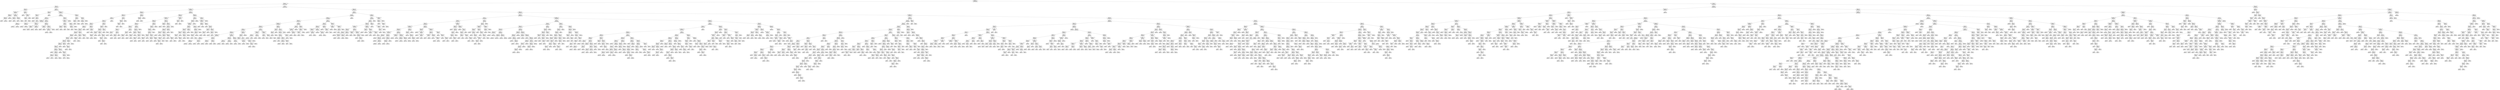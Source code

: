 digraph Tree {
node [shape=box, style="rounded", color="black", fontname=helvetica] ;
edge [fontname=helvetica] ;
0 [label="ndays_reserve <= -0.1\ngini = 0.0\nsamples = 79838\nvalue = [124025, 2503]"] ;
1 [label="lag_days <= -1.1\ngini = 0.0\nsamples = 48260\nvalue = [74744, 1863]"] ;
0 -> 1 [labeldistance=2.5, labelangle=45, headlabel="True"] ;
2 [label="adults <= -1.3\ngini = 0.1\nsamples = 3092\nvalue = [4497, 293]"] ;
1 -> 2 ;
3 [label="children <= 0.0\ngini = 0.3\nsamples = 322\nvalue = [440, 78]"] ;
2 -> 3 ;
4 [label="ndays_reserve <= -0.6\ngini = 0.3\nsamples = 308\nvalue = [419, 77]"] ;
3 -> 4 ;
5 [label="lag_days <= -1.1\ngini = 0.3\nsamples = 203\nvalue = [269, 52]"] ;
4 -> 5 ;
6 [label="lag_days <= -1.1\ngini = 0.3\nsamples = 104\nvalue = [135, 34]"] ;
5 -> 6 ;
7 [label="gini = 0.0\nsamples = 1\nvalue = [1, 0]"] ;
6 -> 7 ;
8 [label="gini = 0.3\nsamples = 103\nvalue = [134, 34]"] ;
6 -> 8 ;
9 [label="gini = 0.2\nsamples = 99\nvalue = [134, 18]"] ;
5 -> 9 ;
10 [label="ndays_reserve <= -0.3\ngini = 0.2\nsamples = 105\nvalue = [150, 25]"] ;
4 -> 10 ;
11 [label="lag_days <= -1.1\ngini = 0.2\nsamples = 71\nvalue = [101, 15]"] ;
10 -> 11 ;
12 [label="gini = 0.1\nsamples = 20\nvalue = [28, 1]"] ;
11 -> 12 ;
13 [label="gini = 0.3\nsamples = 51\nvalue = [73, 14]"] ;
11 -> 13 ;
14 [label="lag_days <= -1.1\ngini = 0.3\nsamples = 34\nvalue = [49, 10]"] ;
10 -> 14 ;
15 [label="gini = 0.4\nsamples = 11\nvalue = [17, 5]"] ;
14 -> 15 ;
16 [label="gini = 0.2\nsamples = 23\nvalue = [32, 5]"] ;
14 -> 16 ;
17 [label="lag_days <= -1.1\ngini = 0.1\nsamples = 14\nvalue = [21, 1]"] ;
3 -> 17 ;
18 [label="gini = 0.0\nsamples = 4\nvalue = [7, 0]"] ;
17 -> 18 ;
19 [label="ndays_reserve <= -0.6\ngini = 0.1\nsamples = 10\nvalue = [14, 1]"] ;
17 -> 19 ;
20 [label="children <= 1.3\ngini = 0.1\nsamples = 8\nvalue = [12, 1]"] ;
19 -> 20 ;
21 [label="gini = 0.2\nsamples = 6\nvalue = [7, 1]"] ;
20 -> 21 ;
22 [label="gini = 0.0\nsamples = 2\nvalue = [5, 0]"] ;
20 -> 22 ;
23 [label="gini = 0.0\nsamples = 2\nvalue = [2, 0]"] ;
19 -> 23 ;
24 [label="lag_days <= -1.1\ngini = 0.1\nsamples = 2770\nvalue = [4057, 215]"] ;
2 -> 24 ;
25 [label="children <= 0.7\ngini = 0.0\nsamples = 54\nvalue = [76, 1]"] ;
24 -> 25 ;
26 [label="lag_days <= -1.2\ngini = 0.0\nsamples = 53\nvalue = [74, 1]"] ;
25 -> 26 ;
27 [label="gini = 0.0\nsamples = 2\nvalue = [4, 0]"] ;
26 -> 27 ;
28 [label="adults <= 1.2\ngini = 0.0\nsamples = 51\nvalue = [70, 1]"] ;
26 -> 28 ;
29 [label="gini = 0.0\nsamples = 50\nvalue = [69, 1]"] ;
28 -> 29 ;
30 [label="gini = 0.0\nsamples = 1\nvalue = [1, 0]"] ;
28 -> 30 ;
31 [label="gini = 0.0\nsamples = 1\nvalue = [2, 0]"] ;
25 -> 31 ;
32 [label="ndays_reserve <= -0.3\ngini = 0.1\nsamples = 2716\nvalue = [3981, 214]"] ;
24 -> 32 ;
33 [label="adults <= 1.2\ngini = 0.1\nsamples = 2623\nvalue = [3842, 210]"] ;
32 -> 33 ;
34 [label="children <= 0.0\ngini = 0.1\nsamples = 2530\nvalue = [3711, 198]"] ;
33 -> 34 ;
35 [label="ndays_reserve <= -0.6\ngini = 0.1\nsamples = 2035\nvalue = [3005, 153]"] ;
34 -> 35 ;
36 [label="lag_days <= -1.1\ngini = 0.1\nsamples = 1682\nvalue = [2495, 125]"] ;
35 -> 36 ;
37 [label="gini = 0.1\nsamples = 845\nvalue = [1247, 68]"] ;
36 -> 37 ;
38 [label="gini = 0.1\nsamples = 837\nvalue = [1248, 57]"] ;
36 -> 38 ;
39 [label="lag_days <= -1.1\ngini = 0.1\nsamples = 353\nvalue = [510, 28]"] ;
35 -> 39 ;
40 [label="gini = 0.1\nsamples = 103\nvalue = [154, 6]"] ;
39 -> 40 ;
41 [label="gini = 0.1\nsamples = 250\nvalue = [356, 22]"] ;
39 -> 41 ;
42 [label="children <= 1.3\ngini = 0.1\nsamples = 495\nvalue = [706, 45]"] ;
34 -> 42 ;
43 [label="lag_days <= -1.1\ngini = 0.1\nsamples = 210\nvalue = [296, 25]"] ;
42 -> 43 ;
44 [label="ndays_reserve <= -0.6\ngini = 0.2\nsamples = 72\nvalue = [98, 11]"] ;
43 -> 44 ;
45 [label="gini = 0.2\nsamples = 44\nvalue = [63, 7]"] ;
44 -> 45 ;
46 [label="gini = 0.2\nsamples = 28\nvalue = [35, 4]"] ;
44 -> 46 ;
47 [label="ndays_reserve <= -0.6\ngini = 0.1\nsamples = 138\nvalue = [198, 14]"] ;
43 -> 47 ;
48 [label="gini = 0.1\nsamples = 93\nvalue = [135, 6]"] ;
47 -> 48 ;
49 [label="gini = 0.2\nsamples = 45\nvalue = [63, 8]"] ;
47 -> 49 ;
50 [label="lag_days <= -1.1\ngini = 0.1\nsamples = 285\nvalue = [410, 20]"] ;
42 -> 50 ;
51 [label="ndays_reserve <= -0.6\ngini = 0.1\nsamples = 83\nvalue = [118, 5]"] ;
50 -> 51 ;
52 [label="gini = 0.0\nsamples = 58\nvalue = [82, 1]"] ;
51 -> 52 ;
53 [label="gini = 0.2\nsamples = 25\nvalue = [36, 4]"] ;
51 -> 53 ;
54 [label="children <= 2.6\ngini = 0.1\nsamples = 202\nvalue = [292, 15]"] ;
50 -> 54 ;
55 [label="ndays_reserve <= -0.6\ngini = 0.1\nsamples = 192\nvalue = [273, 15]"] ;
54 -> 55 ;
56 [label="gini = 0.1\nsamples = 135\nvalue = [182, 12]"] ;
55 -> 56 ;
57 [label="gini = 0.1\nsamples = 57\nvalue = [91, 3]"] ;
55 -> 57 ;
58 [label="gini = 0.0\nsamples = 10\nvalue = [19, 0]"] ;
54 -> 58 ;
59 [label="children <= 0.0\ngini = 0.2\nsamples = 93\nvalue = [131, 12]"] ;
33 -> 59 ;
60 [label="ndays_reserve <= -0.6\ngini = 0.2\nsamples = 77\nvalue = [103, 12]"] ;
59 -> 60 ;
61 [label="adults <= 3.7\ngini = 0.2\nsamples = 45\nvalue = [55, 9]"] ;
60 -> 61 ;
62 [label="lag_days <= -1.1\ngini = 0.2\nsamples = 39\nvalue = [48, 8]"] ;
61 -> 62 ;
63 [label="gini = 0.2\nsamples = 19\nvalue = [25, 3]"] ;
62 -> 63 ;
64 [label="gini = 0.3\nsamples = 20\nvalue = [23, 5]"] ;
62 -> 64 ;
65 [label="lag_days <= -1.1\ngini = 0.2\nsamples = 6\nvalue = [7, 1]"] ;
61 -> 65 ;
66 [label="gini = 0.0\nsamples = 1\nvalue = [2, 0]"] ;
65 -> 66 ;
67 [label="gini = 0.3\nsamples = 5\nvalue = [5, 1]"] ;
65 -> 67 ;
68 [label="adults <= 3.7\ngini = 0.1\nsamples = 32\nvalue = [48, 3]"] ;
60 -> 68 ;
69 [label="lag_days <= -1.1\ngini = 0.1\nsamples = 29\nvalue = [42, 3]"] ;
68 -> 69 ;
70 [label="gini = 0.0\nsamples = 4\nvalue = [9, 0]"] ;
69 -> 70 ;
71 [label="gini = 0.2\nsamples = 25\nvalue = [33, 3]"] ;
69 -> 71 ;
72 [label="gini = 0.0\nsamples = 3\nvalue = [6, 0]"] ;
68 -> 72 ;
73 [label="gini = 0.0\nsamples = 16\nvalue = [28, 0]"] ;
59 -> 73 ;
74 [label="lag_days <= -1.1\ngini = 0.1\nsamples = 93\nvalue = [139, 4]"] ;
32 -> 74 ;
75 [label="adults <= 1.2\ngini = 0.0\nsamples = 29\nvalue = [53, 1]"] ;
74 -> 75 ;
76 [label="children <= 0.0\ngini = 0.0\nsamples = 26\nvalue = [48, 1]"] ;
75 -> 76 ;
77 [label="gini = 0.0\nsamples = 21\nvalue = [40, 1]"] ;
76 -> 77 ;
78 [label="gini = 0.0\nsamples = 5\nvalue = [8, 0]"] ;
76 -> 78 ;
79 [label="gini = 0.0\nsamples = 3\nvalue = [5, 0]"] ;
75 -> 79 ;
80 [label="adults <= 1.2\ngini = 0.1\nsamples = 64\nvalue = [86, 3]"] ;
74 -> 80 ;
81 [label="children <= 0.0\ngini = 0.1\nsamples = 63\nvalue = [84, 3]"] ;
80 -> 81 ;
82 [label="gini = 0.1\nsamples = 55\nvalue = [73, 3]"] ;
81 -> 82 ;
83 [label="gini = 0.0\nsamples = 8\nvalue = [11, 0]"] ;
81 -> 83 ;
84 [label="gini = 0.0\nsamples = 1\nvalue = [2, 0]"] ;
80 -> 84 ;
85 [label="adults <= -1.3\ngini = 0.0\nsamples = 45168\nvalue = [70247, 1570]"] ;
1 -> 85 ;
86 [label="ndays_reserve <= -0.6\ngini = 0.1\nsamples = 2337\nvalue = [3523, 169]"] ;
85 -> 86 ;
87 [label="lag_days <= -0.2\ngini = 0.1\nsamples = 944\nvalue = [1391, 94]"] ;
86 -> 87 ;
88 [label="lag_days <= -0.2\ngini = 0.1\nsamples = 793\nvalue = [1171, 92]"] ;
87 -> 88 ;
89 [label="children <= 1.3\ngini = 0.1\nsamples = 776\nvalue = [1154, 86]"] ;
88 -> 89 ;
90 [label="lag_days <= -0.6\ngini = 0.1\nsamples = 764\nvalue = [1131, 86]"] ;
89 -> 90 ;
91 [label="children <= 0.0\ngini = 0.1\nsamples = 647\nvalue = [948, 79]"] ;
90 -> 91 ;
92 [label="lag_days <= -0.6\ngini = 0.1\nsamples = 634\nvalue = [932, 74]"] ;
91 -> 92 ;
93 [label="lag_days <= -0.7\ngini = 0.1\nsamples = 626\nvalue = [924, 71]"] ;
92 -> 93 ;
94 [label="lag_days <= -0.8\ngini = 0.1\nsamples = 568\nvalue = [847, 62]"] ;
93 -> 94 ;
95 [label="lag_days <= -0.8\ngini = 0.1\nsamples = 538\nvalue = [800, 62]"] ;
94 -> 95 ;
96 [label="lag_days <= -0.9\ngini = 0.1\nsamples = 527\nvalue = [789, 60]"] ;
95 -> 96 ;
97 [label="lag_days <= -0.9\ngini = 0.1\nsamples = 480\nvalue = [722, 58]"] ;
96 -> 97 ;
98 [label="lag_days <= -0.9\ngini = 0.1\nsamples = 435\nvalue = [651, 49]"] ;
97 -> 98 ;
99 [label="lag_days <= -1.0\ngini = 0.1\nsamples = 415\nvalue = [623, 49]"] ;
98 -> 99 ;
100 [label="lag_days <= -1.1\ngini = 0.1\nsamples = 297\nvalue = [458, 33]"] ;
99 -> 100 ;
101 [label="gini = 0.1\nsamples = 71\nvalue = [108, 6]"] ;
100 -> 101 ;
102 [label="lag_days <= -1.0\ngini = 0.1\nsamples = 226\nvalue = [350, 27]"] ;
100 -> 102 ;
103 [label="lag_days <= -1.1\ngini = 0.1\nsamples = 135\nvalue = [209, 18]"] ;
102 -> 103 ;
104 [label="gini = 0.1\nsamples = 71\nvalue = [102, 9]"] ;
103 -> 104 ;
105 [label="gini = 0.1\nsamples = 64\nvalue = [107, 9]"] ;
103 -> 105 ;
106 [label="lag_days <= -1.0\ngini = 0.1\nsamples = 91\nvalue = [141, 9]"] ;
102 -> 106 ;
107 [label="gini = 0.1\nsamples = 40\nvalue = [59, 3]"] ;
106 -> 107 ;
108 [label="gini = 0.1\nsamples = 51\nvalue = [82, 6]"] ;
106 -> 108 ;
109 [label="lag_days <= -1.0\ngini = 0.2\nsamples = 118\nvalue = [165, 16]"] ;
99 -> 109 ;
110 [label="gini = 0.2\nsamples = 51\nvalue = [69, 9]"] ;
109 -> 110 ;
111 [label="lag_days <= -0.9\ngini = 0.1\nsamples = 67\nvalue = [96, 7]"] ;
109 -> 111 ;
112 [label="lag_days <= -1.0\ngini = 0.1\nsamples = 50\nvalue = [75, 5]"] ;
111 -> 112 ;
113 [label="gini = 0.1\nsamples = 29\nvalue = [42, 3]"] ;
112 -> 113 ;
114 [label="gini = 0.1\nsamples = 21\nvalue = [33, 2]"] ;
112 -> 114 ;
115 [label="gini = 0.2\nsamples = 17\nvalue = [21, 2]"] ;
111 -> 115 ;
116 [label="gini = 0.0\nsamples = 20\nvalue = [28, 0]"] ;
98 -> 116 ;
117 [label="lag_days <= -0.9\ngini = 0.2\nsamples = 45\nvalue = [71, 9]"] ;
97 -> 117 ;
118 [label="gini = 0.3\nsamples = 16\nvalue = [19, 5]"] ;
117 -> 118 ;
119 [label="lag_days <= -0.9\ngini = 0.1\nsamples = 29\nvalue = [52, 4]"] ;
117 -> 119 ;
120 [label="gini = 0.1\nsamples = 16\nvalue = [36, 2]"] ;
119 -> 120 ;
121 [label="gini = 0.2\nsamples = 13\nvalue = [16, 2]"] ;
119 -> 121 ;
122 [label="lag_days <= -0.8\ngini = 0.1\nsamples = 47\nvalue = [67, 2]"] ;
96 -> 122 ;
123 [label="gini = 0.0\nsamples = 31\nvalue = [44, 0]"] ;
122 -> 123 ;
124 [label="gini = 0.1\nsamples = 16\nvalue = [23, 2]"] ;
122 -> 124 ;
125 [label="gini = 0.3\nsamples = 11\nvalue = [11, 2]"] ;
95 -> 125 ;
126 [label="gini = 0.0\nsamples = 30\nvalue = [47, 0]"] ;
94 -> 126 ;
127 [label="lag_days <= -0.7\ngini = 0.2\nsamples = 58\nvalue = [77, 9]"] ;
93 -> 127 ;
128 [label="lag_days <= -0.7\ngini = 0.2\nsamples = 38\nvalue = [51, 8]"] ;
127 -> 128 ;
129 [label="lag_days <= -0.7\ngini = 0.2\nsamples = 24\nvalue = [30, 5]"] ;
128 -> 129 ;
130 [label="gini = 0.2\nsamples = 11\nvalue = [14, 2]"] ;
129 -> 130 ;
131 [label="gini = 0.3\nsamples = 13\nvalue = [16, 3]"] ;
129 -> 131 ;
132 [label="gini = 0.2\nsamples = 14\nvalue = [21, 3]"] ;
128 -> 132 ;
133 [label="lag_days <= -0.7\ngini = 0.1\nsamples = 20\nvalue = [26, 1]"] ;
127 -> 133 ;
134 [label="gini = 0.1\nsamples = 14\nvalue = [19, 1]"] ;
133 -> 134 ;
135 [label="gini = 0.0\nsamples = 6\nvalue = [7, 0]"] ;
133 -> 135 ;
136 [label="gini = 0.4\nsamples = 8\nvalue = [8, 3]"] ;
92 -> 136 ;
137 [label="lag_days <= -0.9\ngini = 0.4\nsamples = 13\nvalue = [16, 5]"] ;
91 -> 137 ;
138 [label="gini = 0.0\nsamples = 5\nvalue = [7, 0]"] ;
137 -> 138 ;
139 [label="lag_days <= -0.8\ngini = 0.5\nsamples = 8\nvalue = [9, 5]"] ;
137 -> 139 ;
140 [label="gini = 0.4\nsamples = 3\nvalue = [2, 5]"] ;
139 -> 140 ;
141 [label="gini = 0.0\nsamples = 5\nvalue = [7, 0]"] ;
139 -> 141 ;
142 [label="children <= 0.0\ngini = 0.1\nsamples = 117\nvalue = [183, 7]"] ;
90 -> 142 ;
143 [label="lag_days <= -0.3\ngini = 0.1\nsamples = 113\nvalue = [177, 7]"] ;
142 -> 143 ;
144 [label="lag_days <= -0.5\ngini = 0.1\nsamples = 102\nvalue = [165, 5]"] ;
143 -> 144 ;
145 [label="lag_days <= -0.6\ngini = 0.0\nsamples = 55\nvalue = [95, 1]"] ;
144 -> 145 ;
146 [label="lag_days <= -0.6\ngini = 0.0\nsamples = 30\nvalue = [56, 1]"] ;
145 -> 146 ;
147 [label="gini = 0.0\nsamples = 18\nvalue = [29, 0]"] ;
146 -> 147 ;
148 [label="gini = 0.1\nsamples = 12\nvalue = [27, 1]"] ;
146 -> 148 ;
149 [label="gini = 0.0\nsamples = 25\nvalue = [39, 0]"] ;
145 -> 149 ;
150 [label="lag_days <= -0.5\ngini = 0.1\nsamples = 47\nvalue = [70, 4]"] ;
144 -> 150 ;
151 [label="gini = 0.3\nsamples = 5\nvalue = [7, 2]"] ;
150 -> 151 ;
152 [label="lag_days <= -0.4\ngini = 0.1\nsamples = 42\nvalue = [63, 2]"] ;
150 -> 152 ;
153 [label="lag_days <= -0.5\ngini = 0.1\nsamples = 17\nvalue = [24, 2]"] ;
152 -> 153 ;
154 [label="gini = 0.0\nsamples = 5\nvalue = [8, 0]"] ;
153 -> 154 ;
155 [label="lag_days <= -0.4\ngini = 0.2\nsamples = 12\nvalue = [16, 2]"] ;
153 -> 155 ;
156 [label="gini = 0.3\nsamples = 4\nvalue = [4, 1]"] ;
155 -> 156 ;
157 [label="gini = 0.1\nsamples = 8\nvalue = [12, 1]"] ;
155 -> 157 ;
158 [label="gini = 0.0\nsamples = 25\nvalue = [39, 0]"] ;
152 -> 158 ;
159 [label="lag_days <= -0.3\ngini = 0.2\nsamples = 11\nvalue = [12, 2]"] ;
143 -> 159 ;
160 [label="gini = 0.5\nsamples = 3\nvalue = [3, 2]"] ;
159 -> 160 ;
161 [label="gini = 0.0\nsamples = 8\nvalue = [9, 0]"] ;
159 -> 161 ;
162 [label="gini = 0.0\nsamples = 4\nvalue = [6, 0]"] ;
142 -> 162 ;
163 [label="gini = 0.0\nsamples = 12\nvalue = [23, 0]"] ;
89 -> 163 ;
164 [label="children <= 0.7\ngini = 0.4\nsamples = 17\nvalue = [17, 6]"] ;
88 -> 164 ;
165 [label="lag_days <= -0.2\ngini = 0.4\nsamples = 13\nvalue = [12, 6]"] ;
164 -> 165 ;
166 [label="lag_days <= -0.2\ngini = 0.5\nsamples = 7\nvalue = [5, 5]"] ;
165 -> 166 ;
167 [label="gini = 0.5\nsamples = 3\nvalue = [2, 3]"] ;
166 -> 167 ;
168 [label="gini = 0.5\nsamples = 4\nvalue = [3, 2]"] ;
166 -> 168 ;
169 [label="gini = 0.2\nsamples = 6\nvalue = [7, 1]"] ;
165 -> 169 ;
170 [label="gini = 0.0\nsamples = 4\nvalue = [5, 0]"] ;
164 -> 170 ;
171 [label="lag_days <= 0.3\ngini = 0.0\nsamples = 151\nvalue = [220, 2]"] ;
87 -> 171 ;
172 [label="lag_days <= 0.2\ngini = 0.0\nsamples = 56\nvalue = [88, 2]"] ;
171 -> 172 ;
173 [label="gini = 0.0\nsamples = 53\nvalue = [86, 0]"] ;
172 -> 173 ;
174 [label="gini = 0.5\nsamples = 3\nvalue = [2, 2]"] ;
172 -> 174 ;
175 [label="gini = 0.0\nsamples = 95\nvalue = [132, 0]"] ;
171 -> 175 ;
176 [label="lag_days <= -0.6\ngini = 0.1\nsamples = 1393\nvalue = [2132, 75]"] ;
86 -> 176 ;
177 [label="lag_days <= -0.6\ngini = 0.1\nsamples = 735\nvalue = [1085, 60]"] ;
176 -> 177 ;
178 [label="ndays_reserve <= -0.3\ngini = 0.1\nsamples = 725\nvalue = [1076, 55]"] ;
177 -> 178 ;
179 [label="lag_days <= -0.9\ngini = 0.1\nsamples = 465\nvalue = [689, 35]"] ;
178 -> 179 ;
180 [label="lag_days <= -1.0\ngini = 0.1\nsamples = 287\nvalue = [428, 29]"] ;
179 -> 180 ;
181 [label="lag_days <= -1.1\ngini = 0.1\nsamples = 144\nvalue = [221, 13]"] ;
180 -> 181 ;
182 [label="lag_days <= -1.1\ngini = 0.1\nsamples = 91\nvalue = [149, 10]"] ;
181 -> 182 ;
183 [label="children <= 0.7\ngini = 0.1\nsamples = 42\nvalue = [77, 4]"] ;
182 -> 183 ;
184 [label="gini = 0.1\nsamples = 37\nvalue = [70, 4]"] ;
183 -> 184 ;
185 [label="gini = 0.0\nsamples = 5\nvalue = [7, 0]"] ;
183 -> 185 ;
186 [label="children <= 1.3\ngini = 0.1\nsamples = 49\nvalue = [72, 6]"] ;
182 -> 186 ;
187 [label="children <= 0.0\ngini = 0.1\nsamples = 45\nvalue = [68, 5]"] ;
186 -> 187 ;
188 [label="gini = 0.1\nsamples = 41\nvalue = [60, 5]"] ;
187 -> 188 ;
189 [label="gini = 0.0\nsamples = 4\nvalue = [8, 0]"] ;
187 -> 189 ;
190 [label="gini = 0.3\nsamples = 4\nvalue = [4, 1]"] ;
186 -> 190 ;
191 [label="children <= 1.3\ngini = 0.1\nsamples = 53\nvalue = [72, 3]"] ;
181 -> 191 ;
192 [label="children <= 0.0\ngini = 0.1\nsamples = 51\nvalue = [70, 2]"] ;
191 -> 192 ;
193 [label="lag_days <= -1.0\ngini = 0.1\nsamples = 50\nvalue = [69, 2]"] ;
192 -> 193 ;
194 [label="gini = 0.1\nsamples = 28\nvalue = [37, 1]"] ;
193 -> 194 ;
195 [label="gini = 0.1\nsamples = 22\nvalue = [32, 1]"] ;
193 -> 195 ;
196 [label="gini = 0.0\nsamples = 1\nvalue = [1, 0]"] ;
192 -> 196 ;
197 [label="gini = 0.4\nsamples = 2\nvalue = [2, 1]"] ;
191 -> 197 ;
198 [label="children <= 0.0\ngini = 0.1\nsamples = 143\nvalue = [207, 16]"] ;
180 -> 198 ;
199 [label="lag_days <= -1.0\ngini = 0.1\nsamples = 133\nvalue = [190, 16]"] ;
198 -> 199 ;
200 [label="lag_days <= -1.0\ngini = 0.2\nsamples = 68\nvalue = [97, 10]"] ;
199 -> 200 ;
201 [label="lag_days <= -1.0\ngini = 0.1\nsamples = 41\nvalue = [59, 5]"] ;
200 -> 201 ;
202 [label="gini = 0.2\nsamples = 26\nvalue = [38, 4]"] ;
201 -> 202 ;
203 [label="gini = 0.1\nsamples = 15\nvalue = [21, 1]"] ;
201 -> 203 ;
204 [label="gini = 0.2\nsamples = 27\nvalue = [38, 5]"] ;
200 -> 204 ;
205 [label="lag_days <= -0.9\ngini = 0.1\nsamples = 65\nvalue = [93, 6]"] ;
199 -> 205 ;
206 [label="lag_days <= -0.9\ngini = 0.1\nsamples = 53\nvalue = [74, 5]"] ;
205 -> 206 ;
207 [label="lag_days <= -0.9\ngini = 0.1\nsamples = 27\nvalue = [32, 2]"] ;
206 -> 207 ;
208 [label="gini = 0.1\nsamples = 16\nvalue = [16, 1]"] ;
207 -> 208 ;
209 [label="gini = 0.1\nsamples = 11\nvalue = [16, 1]"] ;
207 -> 209 ;
210 [label="gini = 0.1\nsamples = 26\nvalue = [42, 3]"] ;
206 -> 210 ;
211 [label="gini = 0.1\nsamples = 12\nvalue = [19, 1]"] ;
205 -> 211 ;
212 [label="gini = 0.0\nsamples = 10\nvalue = [17, 0]"] ;
198 -> 212 ;
213 [label="children <= 0.0\ngini = 0.0\nsamples = 178\nvalue = [261, 6]"] ;
179 -> 213 ;
214 [label="lag_days <= -0.7\ngini = 0.1\nsamples = 153\nvalue = [217, 6]"] ;
213 -> 214 ;
215 [label="lag_days <= -0.7\ngini = 0.1\nsamples = 126\nvalue = [179, 6]"] ;
214 -> 215 ;
216 [label="lag_days <= -0.8\ngini = 0.1\nsamples = 119\nvalue = [170, 5]"] ;
215 -> 216 ;
217 [label="lag_days <= -0.9\ngini = 0.0\nsamples = 46\nvalue = [69, 1]"] ;
216 -> 217 ;
218 [label="lag_days <= -0.9\ngini = 0.1\nsamples = 19\nvalue = [27, 1]"] ;
217 -> 218 ;
219 [label="gini = 0.0\nsamples = 11\nvalue = [17, 0]"] ;
218 -> 219 ;
220 [label="gini = 0.2\nsamples = 8\nvalue = [10, 1]"] ;
218 -> 220 ;
221 [label="gini = 0.0\nsamples = 27\nvalue = [42, 0]"] ;
217 -> 221 ;
222 [label="lag_days <= -0.8\ngini = 0.1\nsamples = 73\nvalue = [101, 4]"] ;
216 -> 222 ;
223 [label="lag_days <= -0.8\ngini = 0.1\nsamples = 26\nvalue = [37, 3]"] ;
222 -> 223 ;
224 [label="gini = 0.1\nsamples = 14\nvalue = [20, 1]"] ;
223 -> 224 ;
225 [label="gini = 0.2\nsamples = 12\nvalue = [17, 2]"] ;
223 -> 225 ;
226 [label="lag_days <= -0.7\ngini = 0.0\nsamples = 47\nvalue = [64, 1]"] ;
222 -> 226 ;
227 [label="gini = 0.0\nsamples = 20\nvalue = [23, 0]"] ;
226 -> 227 ;
228 [label="lag_days <= -0.7\ngini = 0.0\nsamples = 27\nvalue = [41, 1]"] ;
226 -> 228 ;
229 [label="gini = 0.1\nsamples = 15\nvalue = [22, 1]"] ;
228 -> 229 ;
230 [label="gini = 0.0\nsamples = 12\nvalue = [19, 0]"] ;
228 -> 230 ;
231 [label="gini = 0.2\nsamples = 7\nvalue = [9, 1]"] ;
215 -> 231 ;
232 [label="gini = 0.0\nsamples = 27\nvalue = [38, 0]"] ;
214 -> 232 ;
233 [label="gini = 0.0\nsamples = 25\nvalue = [44, 0]"] ;
213 -> 233 ;
234 [label="lag_days <= -1.1\ngini = 0.1\nsamples = 260\nvalue = [387, 20]"] ;
178 -> 234 ;
235 [label="lag_days <= -1.1\ngini = 0.2\nsamples = 39\nvalue = [57, 8]"] ;
234 -> 235 ;
236 [label="gini = 0.2\nsamples = 24\nvalue = [39, 5]"] ;
235 -> 236 ;
237 [label="gini = 0.2\nsamples = 15\nvalue = [18, 3]"] ;
235 -> 237 ;
238 [label="children <= 1.3\ngini = 0.1\nsamples = 221\nvalue = [330, 12]"] ;
234 -> 238 ;
239 [label="children <= 0.0\ngini = 0.1\nsamples = 213\nvalue = [320, 12]"] ;
238 -> 239 ;
240 [label="lag_days <= -0.8\ngini = 0.1\nsamples = 199\nvalue = [301, 11]"] ;
239 -> 240 ;
241 [label="lag_days <= -1.0\ngini = 0.0\nsamples = 133\nvalue = [209, 2]"] ;
240 -> 241 ;
242 [label="gini = 0.1\nsamples = 23\nvalue = [28, 2]"] ;
241 -> 242 ;
243 [label="gini = 0.0\nsamples = 110\nvalue = [181, 0]"] ;
241 -> 243 ;
244 [label="lag_days <= -0.7\ngini = 0.2\nsamples = 66\nvalue = [92, 9]"] ;
240 -> 244 ;
245 [label="lag_days <= -0.8\ngini = 0.3\nsamples = 26\nvalue = [34, 8]"] ;
244 -> 245 ;
246 [label="lag_days <= -0.8\ngini = 0.1\nsamples = 14\nvalue = [15, 1]"] ;
245 -> 246 ;
247 [label="gini = 0.2\nsamples = 5\nvalue = [6, 1]"] ;
246 -> 247 ;
248 [label="gini = 0.0\nsamples = 9\nvalue = [9, 0]"] ;
246 -> 248 ;
249 [label="gini = 0.4\nsamples = 12\nvalue = [19, 7]"] ;
245 -> 249 ;
250 [label="lag_days <= -0.7\ngini = 0.0\nsamples = 40\nvalue = [58, 1]"] ;
244 -> 250 ;
251 [label="gini = 0.0\nsamples = 19\nvalue = [31, 0]"] ;
250 -> 251 ;
252 [label="lag_days <= -0.6\ngini = 0.1\nsamples = 21\nvalue = [27, 1]"] ;
250 -> 252 ;
253 [label="gini = 0.1\nsamples = 8\nvalue = [13, 1]"] ;
252 -> 253 ;
254 [label="gini = 0.0\nsamples = 13\nvalue = [14, 0]"] ;
252 -> 254 ;
255 [label="lag_days <= -0.7\ngini = 0.1\nsamples = 14\nvalue = [19, 1]"] ;
239 -> 255 ;
256 [label="gini = 0.0\nsamples = 10\nvalue = [15, 0]"] ;
255 -> 256 ;
257 [label="gini = 0.3\nsamples = 4\nvalue = [4, 1]"] ;
255 -> 257 ;
258 [label="gini = 0.0\nsamples = 8\nvalue = [10, 0]"] ;
238 -> 258 ;
259 [label="ndays_reserve <= -0.3\ngini = 0.5\nsamples = 10\nvalue = [9, 5]"] ;
177 -> 259 ;
260 [label="children <= 0.7\ngini = 0.3\nsamples = 8\nvalue = [7, 2]"] ;
259 -> 260 ;
261 [label="gini = 0.4\nsamples = 7\nvalue = [6, 2]"] ;
260 -> 261 ;
262 [label="gini = 0.0\nsamples = 1\nvalue = [1, 0]"] ;
260 -> 262 ;
263 [label="gini = 0.5\nsamples = 2\nvalue = [2, 3]"] ;
259 -> 263 ;
264 [label="lag_days <= 0.7\ngini = 0.0\nsamples = 658\nvalue = [1047, 15]"] ;
176 -> 264 ;
265 [label="children <= 1.3\ngini = 0.0\nsamples = 491\nvalue = [797, 8]"] ;
264 -> 265 ;
266 [label="lag_days <= 0.3\ngini = 0.0\nsamples = 431\nvalue = [701, 8]"] ;
265 -> 266 ;
267 [label="ndays_reserve <= -0.3\ngini = 0.0\nsamples = 354\nvalue = [568, 8]"] ;
266 -> 267 ;
268 [label="children <= 0.0\ngini = 0.0\nsamples = 191\nvalue = [309, 6]"] ;
267 -> 268 ;
269 [label="lag_days <= -0.4\ngini = 0.0\nsamples = 170\nvalue = [275, 4]"] ;
268 -> 269 ;
270 [label="lag_days <= -0.4\ngini = 0.1\nsamples = 56\nvalue = [91, 3]"] ;
269 -> 270 ;
271 [label="lag_days <= -0.4\ngini = 0.0\nsamples = 51\nvalue = [87, 1]"] ;
270 -> 271 ;
272 [label="gini = 0.0\nsamples = 41\nvalue = [66, 0]"] ;
271 -> 272 ;
273 [label="lag_days <= -0.4\ngini = 0.1\nsamples = 10\nvalue = [21, 1]"] ;
271 -> 273 ;
274 [label="gini = 0.2\nsamples = 6\nvalue = [11, 1]"] ;
273 -> 274 ;
275 [label="gini = 0.0\nsamples = 4\nvalue = [10, 0]"] ;
273 -> 275 ;
276 [label="gini = 0.4\nsamples = 5\nvalue = [4, 2]"] ;
270 -> 276 ;
277 [label="lag_days <= -0.1\ngini = 0.0\nsamples = 114\nvalue = [184, 1]"] ;
269 -> 277 ;
278 [label="lag_days <= -0.1\ngini = 0.0\nsamples = 58\nvalue = [90, 1]"] ;
277 -> 278 ;
279 [label="gini = 0.0\nsamples = 56\nvalue = [89, 0]"] ;
278 -> 279 ;
280 [label="gini = 0.5\nsamples = 2\nvalue = [1, 1]"] ;
278 -> 280 ;
281 [label="gini = 0.0\nsamples = 56\nvalue = [94, 0]"] ;
277 -> 281 ;
282 [label="lag_days <= 0.0\ngini = 0.1\nsamples = 21\nvalue = [34, 2]"] ;
268 -> 282 ;
283 [label="gini = 0.0\nsamples = 18\nvalue = [31, 0]"] ;
282 -> 283 ;
284 [label="gini = 0.5\nsamples = 3\nvalue = [3, 2]"] ;
282 -> 284 ;
285 [label="children <= 0.0\ngini = 0.0\nsamples = 163\nvalue = [259, 2]"] ;
267 -> 285 ;
286 [label="lag_days <= 0.3\ngini = 0.0\nsamples = 153\nvalue = [241, 2]"] ;
285 -> 286 ;
287 [label="lag_days <= -0.5\ngini = 0.0\nsamples = 149\nvalue = [237, 1]"] ;
286 -> 287 ;
288 [label="lag_days <= -0.5\ngini = 0.0\nsamples = 31\nvalue = [45, 1]"] ;
287 -> 288 ;
289 [label="gini = 0.0\nsamples = 23\nvalue = [35, 0]"] ;
288 -> 289 ;
290 [label="gini = 0.2\nsamples = 8\nvalue = [10, 1]"] ;
288 -> 290 ;
291 [label="gini = 0.0\nsamples = 118\nvalue = [192, 0]"] ;
287 -> 291 ;
292 [label="gini = 0.3\nsamples = 4\nvalue = [4, 1]"] ;
286 -> 292 ;
293 [label="gini = 0.0\nsamples = 10\nvalue = [18, 0]"] ;
285 -> 293 ;
294 [label="gini = 0.0\nsamples = 77\nvalue = [133, 0]"] ;
266 -> 294 ;
295 [label="gini = 0.0\nsamples = 60\nvalue = [96, 0]"] ;
265 -> 295 ;
296 [label="children <= 1.3\ngini = 0.1\nsamples = 167\nvalue = [250, 7]"] ;
264 -> 296 ;
297 [label="ndays_reserve <= -0.3\ngini = 0.1\nsamples = 134\nvalue = [199, 7]"] ;
296 -> 297 ;
298 [label="lag_days <= 0.7\ngini = 0.1\nsamples = 64\nvalue = [95, 3]"] ;
297 -> 298 ;
299 [label="gini = 0.4\nsamples = 3\nvalue = [6, 3]"] ;
298 -> 299 ;
300 [label="gini = 0.0\nsamples = 61\nvalue = [89, 0]"] ;
298 -> 300 ;
301 [label="lag_days <= 0.7\ngini = 0.1\nsamples = 70\nvalue = [104, 4]"] ;
297 -> 301 ;
302 [label="gini = 0.0\nsamples = 1\nvalue = [0, 2]"] ;
301 -> 302 ;
303 [label="children <= 0.0\ngini = 0.0\nsamples = 69\nvalue = [104, 2]"] ;
301 -> 303 ;
304 [label="lag_days <= 1.5\ngini = 0.0\nsamples = 49\nvalue = [71, 1]"] ;
303 -> 304 ;
305 [label="lag_days <= 1.4\ngini = 0.1\nsamples = 28\nvalue = [34, 1]"] ;
304 -> 305 ;
306 [label="gini = 0.0\nsamples = 26\nvalue = [33, 0]"] ;
305 -> 306 ;
307 [label="gini = 0.5\nsamples = 2\nvalue = [1, 1]"] ;
305 -> 307 ;
308 [label="gini = 0.0\nsamples = 21\nvalue = [37, 0]"] ;
304 -> 308 ;
309 [label="lag_days <= 1.0\ngini = 0.1\nsamples = 20\nvalue = [33, 1]"] ;
303 -> 309 ;
310 [label="lag_days <= 1.0\ngini = 0.1\nsamples = 12\nvalue = [16, 1]"] ;
309 -> 310 ;
311 [label="gini = 0.0\nsamples = 10\nvalue = [15, 0]"] ;
310 -> 311 ;
312 [label="gini = 0.5\nsamples = 2\nvalue = [1, 1]"] ;
310 -> 312 ;
313 [label="gini = 0.0\nsamples = 8\nvalue = [17, 0]"] ;
309 -> 313 ;
314 [label="gini = 0.0\nsamples = 33\nvalue = [51, 0]"] ;
296 -> 314 ;
315 [label="lag_days <= -0.9\ngini = 0.0\nsamples = 42831\nvalue = [66724, 1401]"] ;
85 -> 315 ;
316 [label="children <= 1.3\ngini = 0.1\nsamples = 9557\nvalue = [14812, 401]"] ;
315 -> 316 ;
317 [label="adults <= 3.7\ngini = 0.0\nsamples = 8867\nvalue = [13759, 360]"] ;
316 -> 317 ;
318 [label="lag_days <= -1.0\ngini = 0.1\nsamples = 8803\nvalue = [13669, 360]"] ;
317 -> 318 ;
319 [label="lag_days <= -1.0\ngini = 0.0\nsamples = 7474\nvalue = [11621, 298]"] ;
318 -> 319 ;
320 [label="ndays_reserve <= -0.3\ngini = 0.1\nsamples = 6593\nvalue = [10266, 273]"] ;
319 -> 320 ;
321 [label="lag_days <= -1.0\ngini = 0.0\nsamples = 6247\nvalue = [9744, 250]"] ;
320 -> 321 ;
322 [label="adults <= 1.2\ngini = 0.0\nsamples = 5340\nvalue = [8309, 204]"] ;
321 -> 322 ;
323 [label="lag_days <= -1.1\ngini = 0.0\nsamples = 5184\nvalue = [8041, 195]"] ;
322 -> 323 ;
324 [label="ndays_reserve <= -0.6\ngini = 0.1\nsamples = 2965\nvalue = [4609, 123]"] ;
323 -> 324 ;
325 [label="children <= 0.0\ngini = 0.1\nsamples = 2485\nvalue = [3880, 105]"] ;
324 -> 325 ;
326 [label="lag_days <= -1.1\ngini = 0.1\nsamples = 2368\nvalue = [3693, 99]"] ;
325 -> 326 ;
327 [label="gini = 0.1\nsamples = 1297\nvalue = [2050, 54]"] ;
326 -> 327 ;
328 [label="gini = 0.1\nsamples = 1071\nvalue = [1643, 45]"] ;
326 -> 328 ;
329 [label="lag_days <= -1.1\ngini = 0.1\nsamples = 117\nvalue = [187, 6]"] ;
325 -> 329 ;
330 [label="gini = 0.1\nsamples = 64\nvalue = [110, 4]"] ;
329 -> 330 ;
331 [label="gini = 0.0\nsamples = 53\nvalue = [77, 2]"] ;
329 -> 331 ;
332 [label="children <= 0.0\ngini = 0.0\nsamples = 480\nvalue = [729, 18]"] ;
324 -> 332 ;
333 [label="lag_days <= -1.1\ngini = 0.0\nsamples = 390\nvalue = [581, 15]"] ;
332 -> 333 ;
334 [label="gini = 0.1\nsamples = 178\nvalue = [260, 8]"] ;
333 -> 334 ;
335 [label="gini = 0.0\nsamples = 212\nvalue = [321, 7]"] ;
333 -> 335 ;
336 [label="lag_days <= -1.1\ngini = 0.0\nsamples = 90\nvalue = [148, 3]"] ;
332 -> 336 ;
337 [label="gini = 0.0\nsamples = 53\nvalue = [89, 2]"] ;
336 -> 337 ;
338 [label="gini = 0.0\nsamples = 37\nvalue = [59, 1]"] ;
336 -> 338 ;
339 [label="ndays_reserve <= -0.6\ngini = 0.0\nsamples = 2219\nvalue = [3432, 72]"] ;
323 -> 339 ;
340 [label="lag_days <= -1.0\ngini = 0.0\nsamples = 1714\nvalue = [2643, 50]"] ;
339 -> 340 ;
341 [label="children <= 0.0\ngini = 0.0\nsamples = 1033\nvalue = [1607, 25]"] ;
340 -> 341 ;
342 [label="gini = 0.0\nsamples = 991\nvalue = [1539, 22]"] ;
341 -> 342 ;
343 [label="gini = 0.1\nsamples = 42\nvalue = [68, 3]"] ;
341 -> 343 ;
344 [label="children <= 0.0\ngini = 0.0\nsamples = 681\nvalue = [1036, 25]"] ;
340 -> 344 ;
345 [label="gini = 0.0\nsamples = 654\nvalue = [994, 25]"] ;
344 -> 345 ;
346 [label="gini = 0.0\nsamples = 27\nvalue = [42, 0]"] ;
344 -> 346 ;
347 [label="lag_days <= -1.0\ngini = 0.1\nsamples = 505\nvalue = [789, 22]"] ;
339 -> 347 ;
348 [label="children <= 0.0\ngini = 0.1\nsamples = 319\nvalue = [480, 15]"] ;
347 -> 348 ;
349 [label="gini = 0.1\nsamples = 272\nvalue = [405, 12]"] ;
348 -> 349 ;
350 [label="gini = 0.1\nsamples = 47\nvalue = [75, 3]"] ;
348 -> 350 ;
351 [label="children <= 0.0\ngini = 0.0\nsamples = 186\nvalue = [309, 7]"] ;
347 -> 351 ;
352 [label="gini = 0.1\nsamples = 157\nvalue = [263, 7]"] ;
351 -> 352 ;
353 [label="gini = 0.0\nsamples = 29\nvalue = [46, 0]"] ;
351 -> 353 ;
354 [label="ndays_reserve <= -0.6\ngini = 0.1\nsamples = 156\nvalue = [268, 9]"] ;
322 -> 354 ;
355 [label="children <= 0.0\ngini = 0.1\nsamples = 94\nvalue = [162, 9]"] ;
354 -> 355 ;
356 [label="lag_days <= -1.0\ngini = 0.1\nsamples = 73\nvalue = [130, 9]"] ;
355 -> 356 ;
357 [label="lag_days <= -1.1\ngini = 0.1\nsamples = 60\nvalue = [112, 6]"] ;
356 -> 357 ;
358 [label="lag_days <= -1.1\ngini = 0.1\nsamples = 43\nvalue = [80, 6]"] ;
357 -> 358 ;
359 [label="gini = 0.1\nsamples = 20\nvalue = [36, 2]"] ;
358 -> 359 ;
360 [label="gini = 0.2\nsamples = 23\nvalue = [44, 4]"] ;
358 -> 360 ;
361 [label="gini = 0.0\nsamples = 17\nvalue = [32, 0]"] ;
357 -> 361 ;
362 [label="gini = 0.2\nsamples = 13\nvalue = [18, 3]"] ;
356 -> 362 ;
363 [label="gini = 0.0\nsamples = 21\nvalue = [32, 0]"] ;
355 -> 363 ;
364 [label="gini = 0.0\nsamples = 62\nvalue = [106, 0]"] ;
354 -> 364 ;
365 [label="children <= 0.0\ngini = 0.1\nsamples = 907\nvalue = [1435, 46]"] ;
321 -> 365 ;
366 [label="ndays_reserve <= -0.6\ngini = 0.1\nsamples = 843\nvalue = [1325, 41]"] ;
365 -> 366 ;
367 [label="adults <= 1.2\ngini = 0.1\nsamples = 661\nvalue = [1042, 33]"] ;
366 -> 367 ;
368 [label="gini = 0.1\nsamples = 652\nvalue = [1020, 33]"] ;
367 -> 368 ;
369 [label="gini = 0.0\nsamples = 9\nvalue = [22, 0]"] ;
367 -> 369 ;
370 [label="adults <= 1.2\ngini = 0.1\nsamples = 182\nvalue = [283, 8]"] ;
366 -> 370 ;
371 [label="gini = 0.1\nsamples = 171\nvalue = [261, 8]"] ;
370 -> 371 ;
372 [label="gini = 0.0\nsamples = 11\nvalue = [22, 0]"] ;
370 -> 372 ;
373 [label="ndays_reserve <= -0.6\ngini = 0.1\nsamples = 64\nvalue = [110, 5]"] ;
365 -> 373 ;
374 [label="adults <= 1.2\ngini = 0.1\nsamples = 42\nvalue = [71, 3]"] ;
373 -> 374 ;
375 [label="gini = 0.1\nsamples = 41\nvalue = [70, 3]"] ;
374 -> 375 ;
376 [label="gini = 0.0\nsamples = 1\nvalue = [1, 0]"] ;
374 -> 376 ;
377 [label="adults <= 1.2\ngini = 0.1\nsamples = 22\nvalue = [39, 2]"] ;
373 -> 377 ;
378 [label="gini = 0.1\nsamples = 20\nvalue = [37, 2]"] ;
377 -> 378 ;
379 [label="gini = 0.0\nsamples = 2\nvalue = [2, 0]"] ;
377 -> 379 ;
380 [label="lag_days <= -1.1\ngini = 0.1\nsamples = 346\nvalue = [522, 23]"] ;
320 -> 380 ;
381 [label="children <= 0.0\ngini = 0.0\nsamples = 70\nvalue = [104, 1]"] ;
380 -> 381 ;
382 [label="adults <= 1.2\ngini = 0.0\nsamples = 63\nvalue = [93, 1]"] ;
381 -> 382 ;
383 [label="gini = 0.0\nsamples = 57\nvalue = [83, 1]"] ;
382 -> 383 ;
384 [label="gini = 0.0\nsamples = 6\nvalue = [10, 0]"] ;
382 -> 384 ;
385 [label="gini = 0.0\nsamples = 7\nvalue = [11, 0]"] ;
381 -> 385 ;
386 [label="adults <= 1.2\ngini = 0.1\nsamples = 276\nvalue = [418, 22]"] ;
380 -> 386 ;
387 [label="lag_days <= -1.0\ngini = 0.1\nsamples = 267\nvalue = [406, 22]"] ;
386 -> 387 ;
388 [label="lag_days <= -1.1\ngini = 0.1\nsamples = 200\nvalue = [289, 19]"] ;
387 -> 388 ;
389 [label="children <= 0.0\ngini = 0.1\nsamples = 81\nvalue = [122, 5]"] ;
388 -> 389 ;
390 [label="gini = 0.1\nsamples = 72\nvalue = [108, 5]"] ;
389 -> 390 ;
391 [label="gini = 0.0\nsamples = 9\nvalue = [14, 0]"] ;
389 -> 391 ;
392 [label="children <= 0.0\ngini = 0.1\nsamples = 119\nvalue = [167, 14]"] ;
388 -> 392 ;
393 [label="lag_days <= -1.0\ngini = 0.1\nsamples = 112\nvalue = [156, 12]"] ;
392 -> 393 ;
394 [label="gini = 0.1\nsamples = 86\nvalue = [123, 7]"] ;
393 -> 394 ;
395 [label="gini = 0.2\nsamples = 26\nvalue = [33, 5]"] ;
393 -> 395 ;
396 [label="lag_days <= -1.0\ngini = 0.3\nsamples = 7\nvalue = [11, 2]"] ;
392 -> 396 ;
397 [label="gini = 0.4\nsamples = 2\nvalue = [1, 2]"] ;
396 -> 397 ;
398 [label="gini = 0.0\nsamples = 5\nvalue = [10, 0]"] ;
396 -> 398 ;
399 [label="children <= 0.0\ngini = 0.0\nsamples = 67\nvalue = [117, 3]"] ;
387 -> 399 ;
400 [label="gini = 0.1\nsamples = 62\nvalue = [111, 3]"] ;
399 -> 400 ;
401 [label="gini = 0.0\nsamples = 5\nvalue = [6, 0]"] ;
399 -> 401 ;
402 [label="gini = 0.0\nsamples = 9\nvalue = [12, 0]"] ;
386 -> 402 ;
403 [label="children <= 0.0\ngini = 0.0\nsamples = 881\nvalue = [1355, 25]"] ;
319 -> 403 ;
404 [label="adults <= 1.2\ngini = 0.0\nsamples = 826\nvalue = [1279, 23]"] ;
403 -> 404 ;
405 [label="ndays_reserve <= -0.6\ngini = 0.0\nsamples = 794\nvalue = [1223, 23]"] ;
404 -> 405 ;
406 [label="gini = 0.0\nsamples = 596\nvalue = [903, 15]"] ;
405 -> 406 ;
407 [label="ndays_reserve <= -0.3\ngini = 0.0\nsamples = 198\nvalue = [320, 8]"] ;
405 -> 407 ;
408 [label="gini = 0.0\nsamples = 154\nvalue = [254, 6]"] ;
407 -> 408 ;
409 [label="gini = 0.1\nsamples = 44\nvalue = [66, 2]"] ;
407 -> 409 ;
410 [label="gini = 0.0\nsamples = 32\nvalue = [56, 0]"] ;
404 -> 410 ;
411 [label="adults <= 1.2\ngini = 0.0\nsamples = 55\nvalue = [76, 2]"] ;
403 -> 411 ;
412 [label="ndays_reserve <= -0.3\ngini = 0.1\nsamples = 53\nvalue = [74, 2]"] ;
411 -> 412 ;
413 [label="ndays_reserve <= -0.6\ngini = 0.1\nsamples = 44\nvalue = [59, 2]"] ;
412 -> 413 ;
414 [label="gini = 0.1\nsamples = 21\nvalue = [30, 1]"] ;
413 -> 414 ;
415 [label="gini = 0.1\nsamples = 23\nvalue = [29, 1]"] ;
413 -> 415 ;
416 [label="gini = 0.0\nsamples = 9\nvalue = [15, 0]"] ;
412 -> 416 ;
417 [label="gini = 0.0\nsamples = 2\nvalue = [2, 0]"] ;
411 -> 417 ;
418 [label="children <= 0.0\ngini = 0.1\nsamples = 1329\nvalue = [2048, 62]"] ;
318 -> 418 ;
419 [label="adults <= 1.2\ngini = 0.1\nsamples = 1249\nvalue = [1926, 57]"] ;
418 -> 419 ;
420 [label="lag_days <= -1.0\ngini = 0.1\nsamples = 1218\nvalue = [1873, 56]"] ;
419 -> 420 ;
421 [label="ndays_reserve <= -0.6\ngini = 0.1\nsamples = 607\nvalue = [957, 30]"] ;
420 -> 421 ;
422 [label="gini = 0.1\nsamples = 454\nvalue = [717, 27]"] ;
421 -> 422 ;
423 [label="ndays_reserve <= -0.3\ngini = 0.0\nsamples = 153\nvalue = [240, 3]"] ;
421 -> 423 ;
424 [label="gini = 0.0\nsamples = 111\nvalue = [172, 2]"] ;
423 -> 424 ;
425 [label="gini = 0.0\nsamples = 42\nvalue = [68, 1]"] ;
423 -> 425 ;
426 [label="ndays_reserve <= -0.6\ngini = 0.1\nsamples = 611\nvalue = [916, 26]"] ;
420 -> 426 ;
427 [label="gini = 0.0\nsamples = 446\nvalue = [663, 15]"] ;
426 -> 427 ;
428 [label="ndays_reserve <= -0.3\ngini = 0.1\nsamples = 165\nvalue = [253, 11]"] ;
426 -> 428 ;
429 [label="gini = 0.1\nsamples = 124\nvalue = [188, 8]"] ;
428 -> 429 ;
430 [label="gini = 0.1\nsamples = 41\nvalue = [65, 3]"] ;
428 -> 430 ;
431 [label="lag_days <= -1.0\ngini = 0.0\nsamples = 31\nvalue = [53, 1]"] ;
419 -> 431 ;
432 [label="gini = 0.0\nsamples = 10\nvalue = [17, 0]"] ;
431 -> 432 ;
433 [label="ndays_reserve <= -0.3\ngini = 0.1\nsamples = 21\nvalue = [36, 1]"] ;
431 -> 433 ;
434 [label="gini = 0.0\nsamples = 14\nvalue = [22, 0]"] ;
433 -> 434 ;
435 [label="gini = 0.1\nsamples = 7\nvalue = [14, 1]"] ;
433 -> 435 ;
436 [label="lag_days <= -1.0\ngini = 0.1\nsamples = 80\nvalue = [122, 5]"] ;
418 -> 436 ;
437 [label="ndays_reserve <= -0.6\ngini = 0.0\nsamples = 31\nvalue = [49, 1]"] ;
436 -> 437 ;
438 [label="gini = 0.1\nsamples = 16\nvalue = [25, 1]"] ;
437 -> 438 ;
439 [label="gini = 0.0\nsamples = 15\nvalue = [24, 0]"] ;
437 -> 439 ;
440 [label="ndays_reserve <= -0.6\ngini = 0.1\nsamples = 49\nvalue = [73, 4]"] ;
436 -> 440 ;
441 [label="adults <= 1.2\ngini = 0.2\nsamples = 32\nvalue = [42, 4]"] ;
440 -> 441 ;
442 [label="gini = 0.2\nsamples = 31\nvalue = [41, 4]"] ;
441 -> 442 ;
443 [label="gini = 0.0\nsamples = 1\nvalue = [1, 0]"] ;
441 -> 443 ;
444 [label="gini = 0.0\nsamples = 17\nvalue = [31, 0]"] ;
440 -> 444 ;
445 [label="gini = 0.0\nsamples = 64\nvalue = [90, 0]"] ;
317 -> 445 ;
446 [label="children <= 2.6\ngini = 0.1\nsamples = 690\nvalue = [1053, 41]"] ;
316 -> 446 ;
447 [label="adults <= 3.7\ngini = 0.1\nsamples = 658\nvalue = [1008, 40]"] ;
446 -> 447 ;
448 [label="adults <= 1.2\ngini = 0.1\nsamples = 657\nvalue = [1007, 40]"] ;
447 -> 448 ;
449 [label="lag_days <= -1.0\ngini = 0.1\nsamples = 639\nvalue = [979, 39]"] ;
448 -> 449 ;
450 [label="ndays_reserve <= -0.6\ngini = 0.1\nsamples = 522\nvalue = [796, 26]"] ;
449 -> 450 ;
451 [label="lag_days <= -1.0\ngini = 0.1\nsamples = 336\nvalue = [523, 24]"] ;
450 -> 451 ;
452 [label="lag_days <= -1.1\ngini = 0.1\nsamples = 209\nvalue = [338, 11]"] ;
451 -> 452 ;
453 [label="gini = 0.1\nsamples = 106\nvalue = [171, 10]"] ;
452 -> 453 ;
454 [label="lag_days <= -1.1\ngini = 0.0\nsamples = 103\nvalue = [167, 1]"] ;
452 -> 454 ;
455 [label="gini = 0.0\nsamples = 57\nvalue = [90, 1]"] ;
454 -> 455 ;
456 [label="gini = 0.0\nsamples = 46\nvalue = [77, 0]"] ;
454 -> 456 ;
457 [label="lag_days <= -1.0\ngini = 0.1\nsamples = 127\nvalue = [185, 13]"] ;
451 -> 457 ;
458 [label="lag_days <= -1.0\ngini = 0.2\nsamples = 99\nvalue = [137, 13]"] ;
457 -> 458 ;
459 [label="gini = 0.2\nsamples = 60\nvalue = [83, 8]"] ;
458 -> 459 ;
460 [label="gini = 0.2\nsamples = 39\nvalue = [54, 5]"] ;
458 -> 460 ;
461 [label="gini = 0.0\nsamples = 28\nvalue = [48, 0]"] ;
457 -> 461 ;
462 [label="lag_days <= -1.1\ngini = 0.0\nsamples = 186\nvalue = [273, 2]"] ;
450 -> 462 ;
463 [label="ndays_reserve <= -0.3\ngini = 0.1\nsamples = 21\nvalue = [33, 1]"] ;
462 -> 463 ;
464 [label="gini = 0.0\nsamples = 15\nvalue = [25, 0]"] ;
463 -> 464 ;
465 [label="gini = 0.2\nsamples = 6\nvalue = [8, 1]"] ;
463 -> 465 ;
466 [label="ndays_reserve <= -0.3\ngini = 0.0\nsamples = 165\nvalue = [240, 1]"] ;
462 -> 466 ;
467 [label="lag_days <= -1.0\ngini = 0.0\nsamples = 133\nvalue = [192, 1]"] ;
466 -> 467 ;
468 [label="gini = 0.0\nsamples = 58\nvalue = [87, 0]"] ;
467 -> 468 ;
469 [label="lag_days <= -1.0\ngini = 0.0\nsamples = 75\nvalue = [105, 1]"] ;
467 -> 469 ;
470 [label="gini = 0.0\nsamples = 36\nvalue = [48, 1]"] ;
469 -> 470 ;
471 [label="gini = 0.0\nsamples = 39\nvalue = [57, 0]"] ;
469 -> 471 ;
472 [label="gini = 0.0\nsamples = 32\nvalue = [48, 0]"] ;
466 -> 472 ;
473 [label="ndays_reserve <= -0.6\ngini = 0.1\nsamples = 117\nvalue = [183, 13]"] ;
449 -> 473 ;
474 [label="lag_days <= -1.0\ngini = 0.1\nsamples = 49\nvalue = [84, 4]"] ;
473 -> 474 ;
475 [label="gini = 0.1\nsamples = 20\nvalue = [36, 1]"] ;
474 -> 475 ;
476 [label="gini = 0.1\nsamples = 29\nvalue = [48, 3]"] ;
474 -> 476 ;
477 [label="lag_days <= -1.0\ngini = 0.2\nsamples = 68\nvalue = [99, 9]"] ;
473 -> 477 ;
478 [label="ndays_reserve <= -0.3\ngini = 0.2\nsamples = 35\nvalue = [53, 7]"] ;
477 -> 478 ;
479 [label="gini = 0.3\nsamples = 28\nvalue = [39, 7]"] ;
478 -> 479 ;
480 [label="gini = 0.0\nsamples = 7\nvalue = [14, 0]"] ;
478 -> 480 ;
481 [label="ndays_reserve <= -0.3\ngini = 0.1\nsamples = 33\nvalue = [46, 2]"] ;
477 -> 481 ;
482 [label="gini = 0.0\nsamples = 19\nvalue = [26, 0]"] ;
481 -> 482 ;
483 [label="gini = 0.2\nsamples = 14\nvalue = [20, 2]"] ;
481 -> 483 ;
484 [label="lag_days <= -1.0\ngini = 0.1\nsamples = 18\nvalue = [28, 1]"] ;
448 -> 484 ;
485 [label="gini = 0.0\nsamples = 10\nvalue = [17, 0]"] ;
484 -> 485 ;
486 [label="ndays_reserve <= -0.6\ngini = 0.2\nsamples = 8\nvalue = [11, 1]"] ;
484 -> 486 ;
487 [label="lag_days <= -1.0\ngini = 0.2\nsamples = 5\nvalue = [7, 1]"] ;
486 -> 487 ;
488 [label="gini = 0.4\nsamples = 2\nvalue = [2, 1]"] ;
487 -> 488 ;
489 [label="gini = 0.0\nsamples = 3\nvalue = [5, 0]"] ;
487 -> 489 ;
490 [label="gini = 0.0\nsamples = 3\nvalue = [4, 0]"] ;
486 -> 490 ;
491 [label="gini = 0.0\nsamples = 1\nvalue = [1, 0]"] ;
447 -> 491 ;
492 [label="ndays_reserve <= -0.6\ngini = 0.0\nsamples = 32\nvalue = [45, 1]"] ;
446 -> 492 ;
493 [label="lag_days <= -1.0\ngini = 0.1\nsamples = 14\nvalue = [19, 1]"] ;
492 -> 493 ;
494 [label="gini = 0.0\nsamples = 10\nvalue = [13, 0]"] ;
493 -> 494 ;
495 [label="lag_days <= -1.0\ngini = 0.2\nsamples = 4\nvalue = [6, 1]"] ;
493 -> 495 ;
496 [label="gini = 0.0\nsamples = 1\nvalue = [0, 1]"] ;
495 -> 496 ;
497 [label="gini = 0.0\nsamples = 3\nvalue = [6, 0]"] ;
495 -> 497 ;
498 [label="gini = 0.0\nsamples = 18\nvalue = [26, 0]"] ;
492 -> 498 ;
499 [label="lag_days <= -0.4\ngini = 0.0\nsamples = 33274\nvalue = [51912, 1000]"] ;
315 -> 499 ;
500 [label="lag_days <= -0.8\ngini = 0.0\nsamples = 21502\nvalue = [33667, 547]"] ;
499 -> 500 ;
501 [label="adults <= 1.2\ngini = 0.0\nsamples = 5026\nvalue = [7838, 152]"] ;
500 -> 501 ;
502 [label="children <= 1.3\ngini = 0.0\nsamples = 4817\nvalue = [7510, 143]"] ;
501 -> 502 ;
503 [label="children <= 0.0\ngini = 0.0\nsamples = 4458\nvalue = [6931, 135]"] ;
502 -> 503 ;
504 [label="ndays_reserve <= -0.3\ngini = 0.0\nsamples = 4129\nvalue = [6406, 122]"] ;
503 -> 504 ;
505 [label="lag_days <= -0.9\ngini = 0.0\nsamples = 3811\nvalue = [5874, 107]"] ;
504 -> 505 ;
506 [label="ndays_reserve <= -0.6\ngini = 0.0\nsamples = 2186\nvalue = [3412, 53]"] ;
505 -> 506 ;
507 [label="lag_days <= -0.9\ngini = 0.0\nsamples = 1651\nvalue = [2573, 35]"] ;
506 -> 507 ;
508 [label="gini = 0.0\nsamples = 342\nvalue = [550, 2]"] ;
507 -> 508 ;
509 [label="lag_days <= -0.9\ngini = 0.0\nsamples = 1309\nvalue = [2023, 33]"] ;
507 -> 509 ;
510 [label="gini = 0.0\nsamples = 426\nvalue = [656, 12]"] ;
509 -> 510 ;
511 [label="lag_days <= -0.9\ngini = 0.0\nsamples = 883\nvalue = [1367, 21]"] ;
509 -> 511 ;
512 [label="gini = 0.0\nsamples = 438\nvalue = [683, 10]"] ;
511 -> 512 ;
513 [label="gini = 0.0\nsamples = 445\nvalue = [684, 11]"] ;
511 -> 513 ;
514 [label="lag_days <= -0.9\ngini = 0.0\nsamples = 535\nvalue = [839, 18]"] ;
506 -> 514 ;
515 [label="gini = 0.1\nsamples = 151\nvalue = [235, 8]"] ;
514 -> 515 ;
516 [label="lag_days <= -0.9\ngini = 0.0\nsamples = 384\nvalue = [604, 10]"] ;
514 -> 516 ;
517 [label="lag_days <= -0.9\ngini = 0.0\nsamples = 293\nvalue = [458, 9]"] ;
516 -> 517 ;
518 [label="gini = 0.0\nsamples = 175\nvalue = [280, 4]"] ;
517 -> 518 ;
519 [label="gini = 0.1\nsamples = 118\nvalue = [178, 5]"] ;
517 -> 519 ;
520 [label="gini = 0.0\nsamples = 91\nvalue = [146, 1]"] ;
516 -> 520 ;
521 [label="lag_days <= -0.9\ngini = 0.0\nsamples = 1625\nvalue = [2462, 54]"] ;
505 -> 521 ;
522 [label="ndays_reserve <= -0.6\ngini = 0.1\nsamples = 533\nvalue = [804, 25]"] ;
521 -> 522 ;
523 [label="gini = 0.1\nsamples = 405\nvalue = [608, 22]"] ;
522 -> 523 ;
524 [label="gini = 0.0\nsamples = 128\nvalue = [196, 3]"] ;
522 -> 524 ;
525 [label="ndays_reserve <= -0.6\ngini = 0.0\nsamples = 1092\nvalue = [1658, 29]"] ;
521 -> 525 ;
526 [label="lag_days <= -0.8\ngini = 0.0\nsamples = 876\nvalue = [1333, 24]"] ;
525 -> 526 ;
527 [label="gini = 0.0\nsamples = 437\nvalue = [671, 9]"] ;
526 -> 527 ;
528 [label="gini = 0.0\nsamples = 439\nvalue = [662, 15]"] ;
526 -> 528 ;
529 [label="lag_days <= -0.8\ngini = 0.0\nsamples = 216\nvalue = [325, 5]"] ;
525 -> 529 ;
530 [label="gini = 0.0\nsamples = 101\nvalue = [145, 3]"] ;
529 -> 530 ;
531 [label="gini = 0.0\nsamples = 115\nvalue = [180, 2]"] ;
529 -> 531 ;
532 [label="lag_days <= -0.9\ngini = 0.1\nsamples = 318\nvalue = [532, 15]"] ;
504 -> 532 ;
533 [label="lag_days <= -0.9\ngini = 0.1\nsamples = 217\nvalue = [357, 15]"] ;
532 -> 533 ;
534 [label="gini = 0.0\nsamples = 102\nvalue = [173, 0]"] ;
533 -> 534 ;
535 [label="lag_days <= -0.9\ngini = 0.1\nsamples = 115\nvalue = [184, 15]"] ;
533 -> 535 ;
536 [label="gini = 0.2\nsamples = 37\nvalue = [59, 8]"] ;
535 -> 536 ;
537 [label="lag_days <= -0.9\ngini = 0.1\nsamples = 78\nvalue = [125, 7]"] ;
535 -> 537 ;
538 [label="gini = 0.1\nsamples = 31\nvalue = [49, 2]"] ;
537 -> 538 ;
539 [label="gini = 0.1\nsamples = 47\nvalue = [76, 5]"] ;
537 -> 539 ;
540 [label="gini = 0.0\nsamples = 101\nvalue = [175, 0]"] ;
532 -> 540 ;
541 [label="lag_days <= -0.9\ngini = 0.0\nsamples = 329\nvalue = [525, 13]"] ;
503 -> 541 ;
542 [label="lag_days <= -0.9\ngini = 0.0\nsamples = 120\nvalue = [194, 1]"] ;
541 -> 542 ;
543 [label="gini = 0.0\nsamples = 59\nvalue = [102, 0]"] ;
542 -> 543 ;
544 [label="ndays_reserve <= -0.6\ngini = 0.0\nsamples = 61\nvalue = [92, 1]"] ;
542 -> 544 ;
545 [label="gini = 0.0\nsamples = 24\nvalue = [37, 0]"] ;
544 -> 545 ;
546 [label="ndays_reserve <= -0.3\ngini = 0.0\nsamples = 37\nvalue = [55, 1]"] ;
544 -> 546 ;
547 [label="gini = 0.0\nsamples = 33\nvalue = [50, 1]"] ;
546 -> 547 ;
548 [label="gini = 0.0\nsamples = 4\nvalue = [5, 0]"] ;
546 -> 548 ;
549 [label="ndays_reserve <= -0.3\ngini = 0.1\nsamples = 209\nvalue = [331, 12]"] ;
541 -> 549 ;
550 [label="lag_days <= -0.9\ngini = 0.0\nsamples = 170\nvalue = [278, 5]"] ;
549 -> 550 ;
551 [label="ndays_reserve <= -0.6\ngini = 0.1\nsamples = 47\nvalue = [79, 3]"] ;
550 -> 551 ;
552 [label="gini = 0.2\nsamples = 17\nvalue = [27, 3]"] ;
551 -> 552 ;
553 [label="gini = 0.0\nsamples = 30\nvalue = [52, 0]"] ;
551 -> 553 ;
554 [label="lag_days <= -0.8\ngini = 0.0\nsamples = 123\nvalue = [199, 2]"] ;
550 -> 554 ;
555 [label="gini = 0.0\nsamples = 75\nvalue = [124, 0]"] ;
554 -> 555 ;
556 [label="ndays_reserve <= -0.6\ngini = 0.1\nsamples = 48\nvalue = [75, 2]"] ;
554 -> 556 ;
557 [label="gini = 0.1\nsamples = 15\nvalue = [25, 2]"] ;
556 -> 557 ;
558 [label="gini = 0.0\nsamples = 33\nvalue = [50, 0]"] ;
556 -> 558 ;
559 [label="lag_days <= -0.9\ngini = 0.2\nsamples = 39\nvalue = [53, 7]"] ;
549 -> 559 ;
560 [label="gini = 0.4\nsamples = 6\nvalue = [6, 3]"] ;
559 -> 560 ;
561 [label="lag_days <= -0.9\ngini = 0.1\nsamples = 33\nvalue = [47, 4]"] ;
559 -> 561 ;
562 [label="gini = 0.0\nsamples = 9\nvalue = [13, 0]"] ;
561 -> 562 ;
563 [label="lag_days <= -0.8\ngini = 0.2\nsamples = 24\nvalue = [34, 4]"] ;
561 -> 563 ;
564 [label="gini = 0.2\nsamples = 13\nvalue = [17, 2]"] ;
563 -> 564 ;
565 [label="gini = 0.2\nsamples = 11\nvalue = [17, 2]"] ;
563 -> 565 ;
566 [label="ndays_reserve <= -0.6\ngini = 0.0\nsamples = 359\nvalue = [579, 8]"] ;
502 -> 566 ;
567 [label="lag_days <= -0.9\ngini = 0.0\nsamples = 124\nvalue = [193, 5]"] ;
566 -> 567 ;
568 [label="gini = 0.2\nsamples = 17\nvalue = [25, 3]"] ;
567 -> 568 ;
569 [label="lag_days <= -0.9\ngini = 0.0\nsamples = 107\nvalue = [168, 2]"] ;
567 -> 569 ;
570 [label="children <= 2.6\ngini = 0.0\nsamples = 67\nvalue = [106, 2]"] ;
569 -> 570 ;
571 [label="lag_days <= -0.9\ngini = 0.0\nsamples = 66\nvalue = [104, 2]"] ;
570 -> 571 ;
572 [label="gini = 0.1\nsamples = 22\nvalue = [32, 1]"] ;
571 -> 572 ;
573 [label="lag_days <= -0.9\ngini = 0.0\nsamples = 44\nvalue = [72, 1]"] ;
571 -> 573 ;
574 [label="gini = 0.0\nsamples = 22\nvalue = [31, 0]"] ;
573 -> 574 ;
575 [label="gini = 0.0\nsamples = 22\nvalue = [41, 1]"] ;
573 -> 575 ;
576 [label="gini = 0.0\nsamples = 1\nvalue = [2, 0]"] ;
570 -> 576 ;
577 [label="gini = 0.0\nsamples = 40\nvalue = [62, 0]"] ;
569 -> 577 ;
578 [label="ndays_reserve <= -0.3\ngini = 0.0\nsamples = 235\nvalue = [386, 3]"] ;
566 -> 578 ;
579 [label="gini = 0.0\nsamples = 174\nvalue = [282, 0]"] ;
578 -> 579 ;
580 [label="children <= 2.6\ngini = 0.1\nsamples = 61\nvalue = [104, 3]"] ;
578 -> 580 ;
581 [label="lag_days <= -0.9\ngini = 0.1\nsamples = 59\nvalue = [102, 3]"] ;
580 -> 581 ;
582 [label="lag_days <= -0.9\ngini = 0.1\nsamples = 23\nvalue = [39, 2]"] ;
581 -> 582 ;
583 [label="gini = 0.0\nsamples = 7\nvalue = [15, 0]"] ;
582 -> 583 ;
584 [label="gini = 0.1\nsamples = 16\nvalue = [24, 2]"] ;
582 -> 584 ;
585 [label="lag_days <= -0.9\ngini = 0.0\nsamples = 36\nvalue = [63, 1]"] ;
581 -> 585 ;
586 [label="gini = 0.0\nsamples = 11\nvalue = [19, 0]"] ;
585 -> 586 ;
587 [label="lag_days <= -0.9\ngini = 0.0\nsamples = 25\nvalue = [44, 1]"] ;
585 -> 587 ;
588 [label="gini = 0.1\nsamples = 17\nvalue = [30, 1]"] ;
587 -> 588 ;
589 [label="gini = 0.0\nsamples = 8\nvalue = [14, 0]"] ;
587 -> 589 ;
590 [label="gini = 0.0\nsamples = 2\nvalue = [2, 0]"] ;
580 -> 590 ;
591 [label="children <= 0.0\ngini = 0.1\nsamples = 209\nvalue = [328, 9]"] ;
501 -> 591 ;
592 [label="adults <= 3.7\ngini = 0.1\nsamples = 166\nvalue = [262, 9]"] ;
591 -> 592 ;
593 [label="ndays_reserve <= -0.3\ngini = 0.1\nsamples = 121\nvalue = [192, 8]"] ;
592 -> 593 ;
594 [label="lag_days <= -0.9\ngini = 0.1\nsamples = 99\nvalue = [161, 5]"] ;
593 -> 594 ;
595 [label="gini = 0.0\nsamples = 35\nvalue = [65, 0]"] ;
594 -> 595 ;
596 [label="lag_days <= -0.9\ngini = 0.1\nsamples = 64\nvalue = [96, 5]"] ;
594 -> 596 ;
597 [label="gini = 0.2\nsamples = 11\nvalue = [14, 2]"] ;
596 -> 597 ;
598 [label="lag_days <= -0.9\ngini = 0.1\nsamples = 53\nvalue = [82, 3]"] ;
596 -> 598 ;
599 [label="gini = 0.0\nsamples = 25\nvalue = [41, 0]"] ;
598 -> 599 ;
600 [label="ndays_reserve <= -0.6\ngini = 0.1\nsamples = 28\nvalue = [41, 3]"] ;
598 -> 600 ;
601 [label="lag_days <= -0.8\ngini = 0.2\nsamples = 11\nvalue = [18, 3]"] ;
600 -> 601 ;
602 [label="gini = 0.3\nsamples = 7\nvalue = [12, 3]"] ;
601 -> 602 ;
603 [label="gini = 0.0\nsamples = 4\nvalue = [6, 0]"] ;
601 -> 603 ;
604 [label="gini = 0.0\nsamples = 17\nvalue = [23, 0]"] ;
600 -> 604 ;
605 [label="lag_days <= -0.9\ngini = 0.2\nsamples = 22\nvalue = [31, 3]"] ;
593 -> 605 ;
606 [label="gini = 0.5\nsamples = 2\nvalue = [1, 1]"] ;
605 -> 606 ;
607 [label="lag_days <= -0.9\ngini = 0.1\nsamples = 20\nvalue = [30, 2]"] ;
605 -> 607 ;
608 [label="gini = 0.0\nsamples = 7\nvalue = [10, 0]"] ;
607 -> 608 ;
609 [label="lag_days <= -0.8\ngini = 0.2\nsamples = 13\nvalue = [20, 2]"] ;
607 -> 609 ;
610 [label="gini = 0.2\nsamples = 9\nvalue = [15, 2]"] ;
609 -> 610 ;
611 [label="gini = 0.0\nsamples = 4\nvalue = [5, 0]"] ;
609 -> 611 ;
612 [label="ndays_reserve <= -0.6\ngini = 0.0\nsamples = 45\nvalue = [70, 1]"] ;
592 -> 612 ;
613 [label="lag_days <= -0.8\ngini = 0.1\nsamples = 24\nvalue = [37, 1]"] ;
612 -> 613 ;
614 [label="gini = 0.0\nsamples = 23\nvalue = [37, 0]"] ;
613 -> 614 ;
615 [label="gini = 0.0\nsamples = 1\nvalue = [0, 1]"] ;
613 -> 615 ;
616 [label="gini = 0.0\nsamples = 21\nvalue = [33, 0]"] ;
612 -> 616 ;
617 [label="gini = 0.0\nsamples = 43\nvalue = [66, 0]"] ;
591 -> 617 ;
618 [label="ndays_reserve <= -0.6\ngini = 0.0\nsamples = 16476\nvalue = [25829, 395]"] ;
500 -> 618 ;
619 [label="children <= 0.0\ngini = 0.0\nsamples = 10355\nvalue = [16262, 202]"] ;
618 -> 619 ;
620 [label="adults <= 1.2\ngini = 0.0\nsamples = 9670\nvalue = [15190, 181]"] ;
619 -> 620 ;
621 [label="lag_days <= -0.7\ngini = 0.0\nsamples = 9520\nvalue = [14942, 175]"] ;
620 -> 621 ;
622 [label="lag_days <= -0.8\ngini = 0.0\nsamples = 4960\nvalue = [7790, 76]"] ;
621 -> 622 ;
623 [label="lag_days <= -0.8\ngini = 0.0\nsamples = 1541\nvalue = [2431, 34]"] ;
622 -> 623 ;
624 [label="gini = 0.0\nsamples = 492\nvalue = [759, 10]"] ;
623 -> 624 ;
625 [label="gini = 0.0\nsamples = 1049\nvalue = [1672, 24]"] ;
623 -> 625 ;
626 [label="lag_days <= -0.7\ngini = 0.0\nsamples = 3419\nvalue = [5359, 42]"] ;
622 -> 626 ;
627 [label="lag_days <= -0.8\ngini = 0.0\nsamples = 1965\nvalue = [3072, 28]"] ;
626 -> 627 ;
628 [label="gini = 0.0\nsamples = 962\nvalue = [1500, 15]"] ;
627 -> 628 ;
629 [label="gini = 0.0\nsamples = 1003\nvalue = [1572, 13]"] ;
627 -> 629 ;
630 [label="lag_days <= -0.7\ngini = 0.0\nsamples = 1454\nvalue = [2287, 14]"] ;
626 -> 630 ;
631 [label="gini = 0.0\nsamples = 821\nvalue = [1296, 5]"] ;
630 -> 631 ;
632 [label="gini = 0.0\nsamples = 633\nvalue = [991, 9]"] ;
630 -> 632 ;
633 [label="lag_days <= -0.6\ngini = 0.0\nsamples = 4560\nvalue = [7152, 99]"] ;
621 -> 633 ;
634 [label="lag_days <= -0.6\ngini = 0.0\nsamples = 2108\nvalue = [3261, 54]"] ;
633 -> 634 ;
635 [label="lag_days <= -0.7\ngini = 0.0\nsamples = 1840\nvalue = [2869, 38]"] ;
634 -> 635 ;
636 [label="gini = 0.0\nsamples = 630\nvalue = [985, 19]"] ;
635 -> 636 ;
637 [label="lag_days <= -0.7\ngini = 0.0\nsamples = 1210\nvalue = [1884, 19]"] ;
635 -> 637 ;
638 [label="gini = 0.0\nsamples = 761\nvalue = [1191, 14]"] ;
637 -> 638 ;
639 [label="lag_days <= -0.6\ngini = 0.0\nsamples = 449\nvalue = [693, 5]"] ;
637 -> 639 ;
640 [label="gini = 0.0\nsamples = 207\nvalue = [317, 2]"] ;
639 -> 640 ;
641 [label="gini = 0.0\nsamples = 242\nvalue = [376, 3]"] ;
639 -> 641 ;
642 [label="gini = 0.1\nsamples = 268\nvalue = [392, 16]"] ;
634 -> 642 ;
643 [label="lag_days <= -0.6\ngini = 0.0\nsamples = 2452\nvalue = [3891, 45]"] ;
633 -> 643 ;
644 [label="lag_days <= -0.6\ngini = 0.0\nsamples = 574\nvalue = [905, 3]"] ;
643 -> 644 ;
645 [label="gini = 0.0\nsamples = 376\nvalue = [604, 3]"] ;
644 -> 645 ;
646 [label="gini = 0.0\nsamples = 198\nvalue = [301, 0]"] ;
644 -> 646 ;
647 [label="lag_days <= -0.6\ngini = 0.0\nsamples = 1878\nvalue = [2986, 42]"] ;
643 -> 647 ;
648 [label="gini = 0.0\nsamples = 195\nvalue = [317, 8]"] ;
647 -> 648 ;
649 [label="lag_days <= -0.5\ngini = 0.0\nsamples = 1683\nvalue = [2669, 34]"] ;
647 -> 649 ;
650 [label="lag_days <= -0.5\ngini = 0.0\nsamples = 902\nvalue = [1428, 21]"] ;
649 -> 650 ;
651 [label="lag_days <= -0.5\ngini = 0.0\nsamples = 764\nvalue = [1212, 15]"] ;
650 -> 651 ;
652 [label="lag_days <= -0.5\ngini = 0.0\nsamples = 536\nvalue = [845, 12]"] ;
651 -> 652 ;
653 [label="lag_days <= -0.5\ngini = 0.0\nsamples = 334\nvalue = [537, 6]"] ;
652 -> 653 ;
654 [label="gini = 0.0\nsamples = 191\nvalue = [316, 3]"] ;
653 -> 654 ;
655 [label="gini = 0.0\nsamples = 143\nvalue = [221, 3]"] ;
653 -> 655 ;
656 [label="gini = 0.0\nsamples = 202\nvalue = [308, 6]"] ;
652 -> 656 ;
657 [label="gini = 0.0\nsamples = 228\nvalue = [367, 3]"] ;
651 -> 657 ;
658 [label="gini = 0.1\nsamples = 138\nvalue = [216, 6]"] ;
650 -> 658 ;
659 [label="lag_days <= -0.4\ngini = 0.0\nsamples = 781\nvalue = [1241, 13]"] ;
649 -> 659 ;
660 [label="lag_days <= -0.4\ngini = 0.0\nsamples = 588\nvalue = [933, 8]"] ;
659 -> 660 ;
661 [label="lag_days <= -0.4\ngini = 0.0\nsamples = 376\nvalue = [595, 7]"] ;
660 -> 661 ;
662 [label="gini = 0.0\nsamples = 200\nvalue = [329, 2]"] ;
661 -> 662 ;
663 [label="gini = 0.0\nsamples = 176\nvalue = [266, 5]"] ;
661 -> 663 ;
664 [label="gini = 0.0\nsamples = 212\nvalue = [338, 1]"] ;
660 -> 664 ;
665 [label="gini = 0.0\nsamples = 193\nvalue = [308, 5]"] ;
659 -> 665 ;
666 [label="adults <= 3.7\ngini = 0.0\nsamples = 150\nvalue = [248, 6]"] ;
620 -> 666 ;
667 [label="lag_days <= -0.5\ngini = 0.1\nsamples = 123\nvalue = [202, 6]"] ;
666 -> 667 ;
668 [label="lag_days <= -0.8\ngini = 0.0\nsamples = 113\nvalue = [186, 4]"] ;
667 -> 668 ;
669 [label="lag_days <= -0.8\ngini = 0.1\nsamples = 25\nvalue = [42, 3]"] ;
668 -> 669 ;
670 [label="gini = 0.0\nsamples = 19\nvalue = [35, 0]"] ;
669 -> 670 ;
671 [label="gini = 0.4\nsamples = 6\nvalue = [7, 3]"] ;
669 -> 671 ;
672 [label="lag_days <= -0.6\ngini = 0.0\nsamples = 88\nvalue = [144, 1]"] ;
668 -> 672 ;
673 [label="lag_days <= -0.6\ngini = 0.0\nsamples = 51\nvalue = [82, 1]"] ;
672 -> 673 ;
674 [label="gini = 0.0\nsamples = 39\nvalue = [58, 0]"] ;
673 -> 674 ;
675 [label="gini = 0.1\nsamples = 12\nvalue = [24, 1]"] ;
673 -> 675 ;
676 [label="gini = 0.0\nsamples = 37\nvalue = [62, 0]"] ;
672 -> 676 ;
677 [label="lag_days <= -0.5\ngini = 0.2\nsamples = 10\nvalue = [16, 2]"] ;
667 -> 677 ;
678 [label="gini = 0.3\nsamples = 5\nvalue = [7, 2]"] ;
677 -> 678 ;
679 [label="gini = 0.0\nsamples = 5\nvalue = [9, 0]"] ;
677 -> 679 ;
680 [label="gini = 0.0\nsamples = 27\nvalue = [46, 0]"] ;
666 -> 680 ;
681 [label="children <= 1.3\ngini = 0.0\nsamples = 685\nvalue = [1072, 21]"] ;
619 -> 681 ;
682 [label="adults <= 1.2\ngini = 0.1\nsamples = 338\nvalue = [514, 15]"] ;
681 -> 682 ;
683 [label="lag_days <= -0.4\ngini = 0.1\nsamples = 307\nvalue = [462, 15]"] ;
682 -> 683 ;
684 [label="lag_days <= -0.6\ngini = 0.1\nsamples = 305\nvalue = [460, 14]"] ;
683 -> 684 ;
685 [label="lag_days <= -0.7\ngini = 0.0\nsamples = 239\nvalue = [371, 8]"] ;
684 -> 685 ;
686 [label="lag_days <= -0.8\ngini = 0.0\nsamples = 99\nvalue = [155, 1]"] ;
685 -> 686 ;
687 [label="lag_days <= -0.8\ngini = 0.0\nsamples = 47\nvalue = [71, 1]"] ;
686 -> 687 ;
688 [label="gini = 0.0\nsamples = 22\nvalue = [38, 0]"] ;
687 -> 688 ;
689 [label="gini = 0.1\nsamples = 25\nvalue = [33, 1]"] ;
687 -> 689 ;
690 [label="gini = 0.0\nsamples = 52\nvalue = [84, 0]"] ;
686 -> 690 ;
691 [label="lag_days <= -0.6\ngini = 0.1\nsamples = 140\nvalue = [216, 7]"] ;
685 -> 691 ;
692 [label="lag_days <= -0.6\ngini = 0.1\nsamples = 117\nvalue = [177, 7]"] ;
691 -> 692 ;
693 [label="lag_days <= -0.7\ngini = 0.1\nsamples = 80\nvalue = [123, 4]"] ;
692 -> 693 ;
694 [label="lag_days <= -0.7\ngini = 0.1\nsamples = 53\nvalue = [79, 4]"] ;
693 -> 694 ;
695 [label="gini = 0.1\nsamples = 28\nvalue = [38, 2]"] ;
694 -> 695 ;
696 [label="gini = 0.1\nsamples = 25\nvalue = [41, 2]"] ;
694 -> 696 ;
697 [label="gini = 0.0\nsamples = 27\nvalue = [44, 0]"] ;
693 -> 697 ;
698 [label="lag_days <= -0.6\ngini = 0.1\nsamples = 37\nvalue = [54, 3]"] ;
692 -> 698 ;
699 [label="gini = 0.2\nsamples = 13\nvalue = [17, 2]"] ;
698 -> 699 ;
700 [label="lag_days <= -0.6\ngini = 0.1\nsamples = 24\nvalue = [37, 1]"] ;
698 -> 700 ;
701 [label="gini = 0.0\nsamples = 15\nvalue = [21, 0]"] ;
700 -> 701 ;
702 [label="gini = 0.1\nsamples = 9\nvalue = [16, 1]"] ;
700 -> 702 ;
703 [label="gini = 0.0\nsamples = 23\nvalue = [39, 0]"] ;
691 -> 703 ;
704 [label="lag_days <= -0.5\ngini = 0.1\nsamples = 66\nvalue = [89, 6]"] ;
684 -> 704 ;
705 [label="lag_days <= -0.5\ngini = 0.2\nsamples = 31\nvalue = [39, 6]"] ;
704 -> 705 ;
706 [label="lag_days <= -0.5\ngini = 0.1\nsamples = 14\nvalue = [18, 1]"] ;
705 -> 706 ;
707 [label="gini = 0.2\nsamples = 7\nvalue = [7, 1]"] ;
706 -> 707 ;
708 [label="gini = 0.0\nsamples = 7\nvalue = [11, 0]"] ;
706 -> 708 ;
709 [label="gini = 0.3\nsamples = 17\nvalue = [21, 5]"] ;
705 -> 709 ;
710 [label="gini = 0.0\nsamples = 35\nvalue = [50, 0]"] ;
704 -> 710 ;
711 [label="gini = 0.4\nsamples = 2\nvalue = [2, 1]"] ;
683 -> 711 ;
712 [label="gini = 0.0\nsamples = 31\nvalue = [52, 0]"] ;
682 -> 712 ;
713 [label="children <= 2.6\ngini = 0.0\nsamples = 347\nvalue = [558, 6]"] ;
681 -> 713 ;
714 [label="lag_days <= -0.6\ngini = 0.0\nsamples = 328\nvalue = [527, 6]"] ;
713 -> 714 ;
715 [label="lag_days <= -0.8\ngini = 0.0\nsamples = 207\nvalue = [345, 2]"] ;
714 -> 715 ;
716 [label="lag_days <= -0.8\ngini = 0.1\nsamples = 36\nvalue = [64, 2]"] ;
715 -> 716 ;
717 [label="gini = 0.0\nsamples = 19\nvalue = [29, 0]"] ;
716 -> 717 ;
718 [label="adults <= 2.5\ngini = 0.1\nsamples = 17\nvalue = [35, 2]"] ;
716 -> 718 ;
719 [label="gini = 0.1\nsamples = 16\nvalue = [31, 2]"] ;
718 -> 719 ;
720 [label="gini = 0.0\nsamples = 1\nvalue = [4, 0]"] ;
718 -> 720 ;
721 [label="gini = 0.0\nsamples = 171\nvalue = [281, 0]"] ;
715 -> 721 ;
722 [label="lag_days <= -0.6\ngini = 0.0\nsamples = 121\nvalue = [182, 4]"] ;
714 -> 722 ;
723 [label="lag_days <= -0.6\ngini = 0.1\nsamples = 49\nvalue = [64, 4]"] ;
722 -> 723 ;
724 [label="gini = 0.1\nsamples = 15\nvalue = [20, 1]"] ;
723 -> 724 ;
725 [label="lag_days <= -0.6\ngini = 0.1\nsamples = 34\nvalue = [44, 3]"] ;
723 -> 725 ;
726 [label="lag_days <= -0.6\ngini = 0.1\nsamples = 18\nvalue = [24, 2]"] ;
725 -> 726 ;
727 [label="adults <= 1.2\ngini = 0.1\nsamples = 10\nvalue = [15, 1]"] ;
726 -> 727 ;
728 [label="gini = 0.1\nsamples = 9\nvalue = [14, 1]"] ;
727 -> 728 ;
729 [label="gini = 0.0\nsamples = 1\nvalue = [1, 0]"] ;
727 -> 729 ;
730 [label="gini = 0.2\nsamples = 8\nvalue = [9, 1]"] ;
726 -> 730 ;
731 [label="gini = 0.1\nsamples = 16\nvalue = [20, 1]"] ;
725 -> 731 ;
732 [label="gini = 0.0\nsamples = 72\nvalue = [118, 0]"] ;
722 -> 732 ;
733 [label="gini = 0.0\nsamples = 19\nvalue = [31, 0]"] ;
713 -> 733 ;
734 [label="lag_days <= -0.5\ngini = 0.0\nsamples = 6121\nvalue = [9567, 193]"] ;
618 -> 734 ;
735 [label="adults <= 1.2\ngini = 0.0\nsamples = 5272\nvalue = [8250, 179]"] ;
734 -> 735 ;
736 [label="children <= 2.6\ngini = 0.0\nsamples = 4972\nvalue = [7811, 161]"] ;
735 -> 736 ;
737 [label="ndays_reserve <= -0.3\ngini = 0.0\nsamples = 4920\nvalue = [7730, 161]"] ;
736 -> 737 ;
738 [label="lag_days <= -0.7\ngini = 0.0\nsamples = 3081\nvalue = [4811, 112]"] ;
737 -> 738 ;
739 [label="children <= 1.3\ngini = 0.0\nsamples = 1005\nvalue = [1544, 21]"] ;
738 -> 739 ;
740 [label="lag_days <= -0.8\ngini = 0.0\nsamples = 868\nvalue = [1363, 14]"] ;
739 -> 740 ;
741 [label="children <= 0.0\ngini = 0.0\nsamples = 150\nvalue = [239, 5]"] ;
740 -> 741 ;
742 [label="gini = 0.0\nsamples = 130\nvalue = [209, 5]"] ;
741 -> 742 ;
743 [label="gini = 0.0\nsamples = 20\nvalue = [30, 0]"] ;
741 -> 743 ;
744 [label="lag_days <= -0.8\ngini = 0.0\nsamples = 718\nvalue = [1124, 9]"] ;
740 -> 744 ;
745 [label="lag_days <= -0.8\ngini = 0.0\nsamples = 350\nvalue = [573, 3]"] ;
744 -> 745 ;
746 [label="children <= 0.0\ngini = 0.0\nsamples = 181\nvalue = [292, 1]"] ;
745 -> 746 ;
747 [label="gini = 0.0\nsamples = 160\nvalue = [254, 1]"] ;
746 -> 747 ;
748 [label="gini = 0.0\nsamples = 21\nvalue = [38, 0]"] ;
746 -> 748 ;
749 [label="children <= 0.0\ngini = 0.0\nsamples = 169\nvalue = [281, 2]"] ;
745 -> 749 ;
750 [label="gini = 0.0\nsamples = 137\nvalue = [227, 2]"] ;
749 -> 750 ;
751 [label="gini = 0.0\nsamples = 32\nvalue = [54, 0]"] ;
749 -> 751 ;
752 [label="lag_days <= -0.7\ngini = 0.0\nsamples = 368\nvalue = [551, 6]"] ;
744 -> 752 ;
753 [label="lag_days <= -0.7\ngini = 0.0\nsamples = 275\nvalue = [413, 4]"] ;
752 -> 753 ;
754 [label="children <= 0.0\ngini = 0.0\nsamples = 136\nvalue = [203, 2]"] ;
753 -> 754 ;
755 [label="gini = 0.0\nsamples = 97\nvalue = [139, 2]"] ;
754 -> 755 ;
756 [label="gini = 0.0\nsamples = 39\nvalue = [64, 0]"] ;
754 -> 756 ;
757 [label="children <= 0.0\ngini = 0.0\nsamples = 139\nvalue = [210, 2]"] ;
753 -> 757 ;
758 [label="gini = 0.0\nsamples = 115\nvalue = [176, 0]"] ;
757 -> 758 ;
759 [label="gini = 0.1\nsamples = 24\nvalue = [34, 2]"] ;
757 -> 759 ;
760 [label="children <= 0.0\ngini = 0.0\nsamples = 93\nvalue = [138, 2]"] ;
752 -> 760 ;
761 [label="gini = 0.0\nsamples = 79\nvalue = [115, 2]"] ;
760 -> 761 ;
762 [label="gini = 0.0\nsamples = 14\nvalue = [23, 0]"] ;
760 -> 762 ;
763 [label="lag_days <= -0.8\ngini = 0.1\nsamples = 137\nvalue = [181, 7]"] ;
739 -> 763 ;
764 [label="lag_days <= -0.8\ngini = 0.1\nsamples = 44\nvalue = [54, 4]"] ;
763 -> 764 ;
765 [label="gini = 0.1\nsamples = 16\nvalue = [19, 1]"] ;
764 -> 765 ;
766 [label="gini = 0.1\nsamples = 28\nvalue = [35, 3]"] ;
764 -> 766 ;
767 [label="lag_days <= -0.7\ngini = 0.0\nsamples = 93\nvalue = [127, 3]"] ;
763 -> 767 ;
768 [label="lag_days <= -0.8\ngini = 0.1\nsamples = 79\nvalue = [104, 3]"] ;
767 -> 768 ;
769 [label="gini = 0.0\nsamples = 31\nvalue = [38, 1]"] ;
768 -> 769 ;
770 [label="lag_days <= -0.7\ngini = 0.1\nsamples = 48\nvalue = [66, 2]"] ;
768 -> 770 ;
771 [label="gini = 0.1\nsamples = 25\nvalue = [34, 1]"] ;
770 -> 771 ;
772 [label="gini = 0.1\nsamples = 23\nvalue = [32, 1]"] ;
770 -> 772 ;
773 [label="gini = 0.0\nsamples = 14\nvalue = [23, 0]"] ;
767 -> 773 ;
774 [label="children <= 0.0\ngini = 0.1\nsamples = 2076\nvalue = [3267, 91]"] ;
738 -> 774 ;
775 [label="lag_days <= -0.6\ngini = 0.1\nsamples = 1336\nvalue = [2071, 67]"] ;
774 -> 775 ;
776 [label="lag_days <= -0.7\ngini = 0.1\nsamples = 1001\nvalue = [1547, 45]"] ;
775 -> 776 ;
777 [label="gini = 0.1\nsamples = 147\nvalue = [213, 10]"] ;
776 -> 777 ;
778 [label="lag_days <= -0.6\ngini = 0.0\nsamples = 854\nvalue = [1334, 35]"] ;
776 -> 778 ;
779 [label="lag_days <= -0.6\ngini = 0.1\nsamples = 756\nvalue = [1178, 32]"] ;
778 -> 779 ;
780 [label="lag_days <= -0.6\ngini = 0.0\nsamples = 429\nvalue = [673, 16]"] ;
779 -> 780 ;
781 [label="lag_days <= -0.7\ngini = 0.0\nsamples = 285\nvalue = [452, 11]"] ;
780 -> 781 ;
782 [label="gini = 0.0\nsamples = 135\nvalue = [214, 5]"] ;
781 -> 782 ;
783 [label="gini = 0.0\nsamples = 150\nvalue = [238, 6]"] ;
781 -> 783 ;
784 [label="gini = 0.0\nsamples = 144\nvalue = [221, 5]"] ;
780 -> 784 ;
785 [label="lag_days <= -0.6\ngini = 0.1\nsamples = 327\nvalue = [505, 16]"] ;
779 -> 785 ;
786 [label="lag_days <= -0.6\ngini = 0.1\nsamples = 203\nvalue = [301, 11]"] ;
785 -> 786 ;
787 [label="gini = 0.1\nsamples = 104\nvalue = [142, 5]"] ;
786 -> 787 ;
788 [label="gini = 0.1\nsamples = 99\nvalue = [159, 6]"] ;
786 -> 788 ;
789 [label="gini = 0.0\nsamples = 124\nvalue = [204, 5]"] ;
785 -> 789 ;
790 [label="gini = 0.0\nsamples = 98\nvalue = [156, 3]"] ;
778 -> 790 ;
791 [label="lag_days <= -0.5\ngini = 0.1\nsamples = 335\nvalue = [524, 22]"] ;
775 -> 791 ;
792 [label="lag_days <= -0.5\ngini = 0.1\nsamples = 268\nvalue = [404, 19]"] ;
791 -> 792 ;
793 [label="lag_days <= -0.5\ngini = 0.1\nsamples = 224\nvalue = [341, 15]"] ;
792 -> 793 ;
794 [label="gini = 0.1\nsamples = 71\nvalue = [100, 4]"] ;
793 -> 794 ;
795 [label="lag_days <= -0.5\ngini = 0.1\nsamples = 153\nvalue = [241, 11]"] ;
793 -> 795 ;
796 [label="gini = 0.1\nsamples = 94\nvalue = [141, 7]"] ;
795 -> 796 ;
797 [label="gini = 0.1\nsamples = 59\nvalue = [100, 4]"] ;
795 -> 797 ;
798 [label="gini = 0.1\nsamples = 44\nvalue = [63, 4]"] ;
792 -> 798 ;
799 [label="gini = 0.0\nsamples = 67\nvalue = [120, 3]"] ;
791 -> 799 ;
800 [label="children <= 1.3\ngini = 0.0\nsamples = 740\nvalue = [1196, 24]"] ;
774 -> 800 ;
801 [label="lag_days <= -0.7\ngini = 0.0\nsamples = 362\nvalue = [586, 10]"] ;
800 -> 801 ;
802 [label="gini = 0.2\nsamples = 43\nvalue = [61, 6]"] ;
801 -> 802 ;
803 [label="lag_days <= -0.6\ngini = 0.0\nsamples = 319\nvalue = [525, 4]"] ;
801 -> 803 ;
804 [label="lag_days <= -0.6\ngini = 0.0\nsamples = 251\nvalue = [409, 4]"] ;
803 -> 804 ;
805 [label="lag_days <= -0.6\ngini = 0.0\nsamples = 229\nvalue = [369, 2]"] ;
804 -> 805 ;
806 [label="lag_days <= -0.7\ngini = 0.0\nsamples = 139\nvalue = [216, 2]"] ;
805 -> 806 ;
807 [label="gini = 0.0\nsamples = 55\nvalue = [86, 0]"] ;
806 -> 807 ;
808 [label="lag_days <= -0.6\ngini = 0.0\nsamples = 84\nvalue = [130, 2]"] ;
806 -> 808 ;
809 [label="gini = 0.0\nsamples = 48\nvalue = [71, 1]"] ;
808 -> 809 ;
810 [label="gini = 0.0\nsamples = 36\nvalue = [59, 1]"] ;
808 -> 810 ;
811 [label="gini = 0.0\nsamples = 90\nvalue = [153, 0]"] ;
805 -> 811 ;
812 [label="gini = 0.1\nsamples = 22\nvalue = [40, 2]"] ;
804 -> 812 ;
813 [label="gini = 0.0\nsamples = 68\nvalue = [116, 0]"] ;
803 -> 813 ;
814 [label="lag_days <= -0.5\ngini = 0.0\nsamples = 378\nvalue = [610, 14]"] ;
800 -> 814 ;
815 [label="lag_days <= -0.6\ngini = 0.0\nsamples = 361\nvalue = [586, 10]"] ;
814 -> 815 ;
816 [label="lag_days <= -0.7\ngini = 0.1\nsamples = 218\nvalue = [355, 10]"] ;
815 -> 816 ;
817 [label="lag_days <= -0.7\ngini = 0.1\nsamples = 93\nvalue = [149, 6]"] ;
816 -> 817 ;
818 [label="gini = 0.0\nsamples = 52\nvalue = [76, 2]"] ;
817 -> 818 ;
819 [label="gini = 0.1\nsamples = 41\nvalue = [73, 4]"] ;
817 -> 819 ;
820 [label="lag_days <= -0.6\ngini = 0.0\nsamples = 125\nvalue = [206, 4]"] ;
816 -> 820 ;
821 [label="gini = 0.0\nsamples = 40\nvalue = [69, 0]"] ;
820 -> 821 ;
822 [label="lag_days <= -0.6\ngini = 0.1\nsamples = 85\nvalue = [137, 4]"] ;
820 -> 822 ;
823 [label="gini = 0.1\nsamples = 51\nvalue = [79, 3]"] ;
822 -> 823 ;
824 [label="gini = 0.0\nsamples = 34\nvalue = [58, 1]"] ;
822 -> 824 ;
825 [label="gini = 0.0\nsamples = 143\nvalue = [231, 0]"] ;
815 -> 825 ;
826 [label="lag_days <= -0.5\ngini = 0.2\nsamples = 17\nvalue = [24, 4]"] ;
814 -> 826 ;
827 [label="gini = 0.3\nsamples = 8\nvalue = [12, 3]"] ;
826 -> 827 ;
828 [label="gini = 0.1\nsamples = 9\nvalue = [12, 1]"] ;
826 -> 828 ;
829 [label="children <= 1.3\ngini = 0.0\nsamples = 1839\nvalue = [2919, 49]"] ;
737 -> 829 ;
830 [label="children <= 0.0\ngini = 0.0\nsamples = 1512\nvalue = [2380, 38]"] ;
829 -> 830 ;
831 [label="lag_days <= -0.7\ngini = 0.0\nsamples = 1166\nvalue = [1842, 30]"] ;
830 -> 831 ;
832 [label="lag_days <= -0.7\ngini = 0.0\nsamples = 464\nvalue = [691, 17]"] ;
831 -> 832 ;
833 [label="lag_days <= -0.8\ngini = 0.0\nsamples = 362\nvalue = [545, 9]"] ;
832 -> 833 ;
834 [label="lag_days <= -0.8\ngini = 0.0\nsamples = 122\nvalue = [183, 2]"] ;
833 -> 834 ;
835 [label="gini = 0.0\nsamples = 62\nvalue = [96, 2]"] ;
834 -> 835 ;
836 [label="gini = 0.0\nsamples = 60\nvalue = [87, 0]"] ;
834 -> 836 ;
837 [label="lag_days <= -0.8\ngini = 0.0\nsamples = 240\nvalue = [362, 7]"] ;
833 -> 837 ;
838 [label="gini = 0.1\nsamples = 65\nvalue = [98, 3]"] ;
837 -> 838 ;
839 [label="lag_days <= -0.7\ngini = 0.0\nsamples = 175\nvalue = [264, 4]"] ;
837 -> 839 ;
840 [label="lag_days <= -0.7\ngini = 0.0\nsamples = 100\nvalue = [149, 2]"] ;
839 -> 840 ;
841 [label="gini = 0.0\nsamples = 46\nvalue = [68, 1]"] ;
840 -> 841 ;
842 [label="gini = 0.0\nsamples = 54\nvalue = [81, 1]"] ;
840 -> 842 ;
843 [label="gini = 0.0\nsamples = 75\nvalue = [115, 2]"] ;
839 -> 843 ;
844 [label="gini = 0.1\nsamples = 102\nvalue = [146, 8]"] ;
832 -> 844 ;
845 [label="lag_days <= -0.6\ngini = 0.0\nsamples = 702\nvalue = [1151, 13]"] ;
831 -> 845 ;
846 [label="lag_days <= -0.7\ngini = 0.0\nsamples = 206\nvalue = [340, 1]"] ;
845 -> 846 ;
847 [label="gini = 0.0\nsamples = 117\nvalue = [196, 0]"] ;
846 -> 847 ;
848 [label="gini = 0.0\nsamples = 89\nvalue = [144, 1]"] ;
846 -> 848 ;
849 [label="lag_days <= -0.6\ngini = 0.0\nsamples = 496\nvalue = [811, 12]"] ;
845 -> 849 ;
850 [label="gini = 0.1\nsamples = 72\nvalue = [112, 6]"] ;
849 -> 850 ;
851 [label="lag_days <= -0.5\ngini = 0.0\nsamples = 424\nvalue = [699, 6]"] ;
849 -> 851 ;
852 [label="lag_days <= -0.6\ngini = 0.0\nsamples = 367\nvalue = [610, 4]"] ;
851 -> 852 ;
853 [label="lag_days <= -0.6\ngini = 0.0\nsamples = 261\nvalue = [434, 4]"] ;
852 -> 853 ;
854 [label="gini = 0.0\nsamples = 77\nvalue = [124, 0]"] ;
853 -> 854 ;
855 [label="lag_days <= -0.6\ngini = 0.0\nsamples = 184\nvalue = [310, 4]"] ;
853 -> 855 ;
856 [label="gini = 0.0\nsamples = 107\nvalue = [178, 3]"] ;
855 -> 856 ;
857 [label="lag_days <= -0.6\ngini = 0.0\nsamples = 77\nvalue = [132, 1]"] ;
855 -> 857 ;
858 [label="gini = 0.0\nsamples = 34\nvalue = [53, 0]"] ;
857 -> 858 ;
859 [label="gini = 0.0\nsamples = 43\nvalue = [79, 1]"] ;
857 -> 859 ;
860 [label="gini = 0.0\nsamples = 106\nvalue = [176, 0]"] ;
852 -> 860 ;
861 [label="lag_days <= -0.5\ngini = 0.0\nsamples = 57\nvalue = [89, 2]"] ;
851 -> 861 ;
862 [label="gini = 0.1\nsamples = 33\nvalue = [48, 2]"] ;
861 -> 862 ;
863 [label="gini = 0.0\nsamples = 24\nvalue = [41, 0]"] ;
861 -> 863 ;
864 [label="lag_days <= -0.6\ngini = 0.0\nsamples = 346\nvalue = [538, 8]"] ;
830 -> 864 ;
865 [label="lag_days <= -0.7\ngini = 0.1\nsamples = 189\nvalue = [289, 8]"] ;
864 -> 865 ;
866 [label="gini = 0.0\nsamples = 46\nvalue = [75, 0]"] ;
865 -> 866 ;
867 [label="lag_days <= -0.7\ngini = 0.1\nsamples = 143\nvalue = [214, 8]"] ;
865 -> 867 ;
868 [label="gini = 0.0\nsamples = 29\nvalue = [43, 1]"] ;
867 -> 868 ;
869 [label="lag_days <= -0.7\ngini = 0.1\nsamples = 114\nvalue = [171, 7]"] ;
867 -> 869 ;
870 [label="gini = 0.1\nsamples = 46\nvalue = [63, 3]"] ;
869 -> 870 ;
871 [label="lag_days <= -0.7\ngini = 0.1\nsamples = 68\nvalue = [108, 4]"] ;
869 -> 871 ;
872 [label="gini = 0.1\nsamples = 32\nvalue = [51, 2]"] ;
871 -> 872 ;
873 [label="gini = 0.1\nsamples = 36\nvalue = [57, 2]"] ;
871 -> 873 ;
874 [label="gini = 0.0\nsamples = 157\nvalue = [249, 0]"] ;
864 -> 874 ;
875 [label="lag_days <= -0.7\ngini = 0.0\nsamples = 327\nvalue = [539, 11]"] ;
829 -> 875 ;
876 [label="lag_days <= -0.7\ngini = 0.1\nsamples = 47\nvalue = [75, 5]"] ;
875 -> 876 ;
877 [label="lag_days <= -0.8\ngini = 0.1\nsamples = 34\nvalue = [58, 2]"] ;
876 -> 877 ;
878 [label="lag_days <= -0.8\ngini = 0.1\nsamples = 22\nvalue = [34, 2]"] ;
877 -> 878 ;
879 [label="gini = 0.0\nsamples = 7\nvalue = [12, 0]"] ;
878 -> 879 ;
880 [label="lag_days <= -0.8\ngini = 0.2\nsamples = 15\nvalue = [22, 2]"] ;
878 -> 880 ;
881 [label="gini = 0.2\nsamples = 9\nvalue = [11, 1]"] ;
880 -> 881 ;
882 [label="gini = 0.2\nsamples = 6\nvalue = [11, 1]"] ;
880 -> 882 ;
883 [label="gini = 0.0\nsamples = 12\nvalue = [24, 0]"] ;
877 -> 883 ;
884 [label="gini = 0.3\nsamples = 13\nvalue = [17, 3]"] ;
876 -> 884 ;
885 [label="lag_days <= -0.7\ngini = 0.0\nsamples = 280\nvalue = [464, 6]"] ;
875 -> 885 ;
886 [label="gini = 0.0\nsamples = 67\nvalue = [114, 0]"] ;
885 -> 886 ;
887 [label="lag_days <= -0.6\ngini = 0.0\nsamples = 213\nvalue = [350, 6]"] ;
885 -> 887 ;
888 [label="lag_days <= -0.6\ngini = 0.1\nsamples = 69\nvalue = [106, 4]"] ;
887 -> 888 ;
889 [label="gini = 0.1\nsamples = 38\nvalue = [57, 2]"] ;
888 -> 889 ;
890 [label="gini = 0.1\nsamples = 31\nvalue = [49, 2]"] ;
888 -> 890 ;
891 [label="lag_days <= -0.5\ngini = 0.0\nsamples = 144\nvalue = [244, 2]"] ;
887 -> 891 ;
892 [label="lag_days <= -0.6\ngini = 0.0\nsamples = 90\nvalue = [148, 2]"] ;
891 -> 892 ;
893 [label="lag_days <= -0.6\ngini = 0.0\nsamples = 84\nvalue = [140, 1]"] ;
892 -> 893 ;
894 [label="gini = 0.0\nsamples = 34\nvalue = [59, 0]"] ;
893 -> 894 ;
895 [label="lag_days <= -0.6\ngini = 0.0\nsamples = 50\nvalue = [81, 1]"] ;
893 -> 895 ;
896 [label="gini = 0.0\nsamples = 32\nvalue = [45, 1]"] ;
895 -> 896 ;
897 [label="gini = 0.0\nsamples = 18\nvalue = [36, 0]"] ;
895 -> 897 ;
898 [label="gini = 0.2\nsamples = 6\nvalue = [8, 1]"] ;
892 -> 898 ;
899 [label="gini = 0.0\nsamples = 54\nvalue = [96, 0]"] ;
891 -> 899 ;
900 [label="gini = 0.0\nsamples = 52\nvalue = [81, 0]"] ;
736 -> 900 ;
901 [label="lag_days <= -0.6\ngini = 0.1\nsamples = 300\nvalue = [439, 18]"] ;
735 -> 901 ;
902 [label="children <= 0.0\ngini = 0.0\nsamples = 250\nvalue = [377, 7]"] ;
901 -> 902 ;
903 [label="lag_days <= -0.7\ngini = 0.0\nsamples = 208\nvalue = [317, 7]"] ;
902 -> 903 ;
904 [label="ndays_reserve <= -0.3\ngini = 0.1\nsamples = 91\nvalue = [145, 7]"] ;
903 -> 904 ;
905 [label="adults <= 3.7\ngini = 0.1\nsamples = 51\nvalue = [79, 4]"] ;
904 -> 905 ;
906 [label="lag_days <= -0.7\ngini = 0.1\nsamples = 45\nvalue = [71, 3]"] ;
905 -> 906 ;
907 [label="lag_days <= -0.7\ngini = 0.0\nsamples = 33\nvalue = [54, 1]"] ;
906 -> 907 ;
908 [label="gini = 0.0\nsamples = 20\nvalue = [34, 0]"] ;
907 -> 908 ;
909 [label="lag_days <= -0.7\ngini = 0.1\nsamples = 13\nvalue = [20, 1]"] ;
907 -> 909 ;
910 [label="gini = 0.2\nsamples = 7\nvalue = [8, 1]"] ;
909 -> 910 ;
911 [label="gini = 0.0\nsamples = 6\nvalue = [12, 0]"] ;
909 -> 911 ;
912 [label="gini = 0.2\nsamples = 12\nvalue = [17, 2]"] ;
906 -> 912 ;
913 [label="lag_days <= -0.8\ngini = 0.2\nsamples = 6\nvalue = [8, 1]"] ;
905 -> 913 ;
914 [label="gini = 0.4\nsamples = 3\nvalue = [3, 1]"] ;
913 -> 914 ;
915 [label="gini = 0.0\nsamples = 3\nvalue = [5, 0]"] ;
913 -> 915 ;
916 [label="adults <= 3.7\ngini = 0.1\nsamples = 40\nvalue = [66, 3]"] ;
904 -> 916 ;
917 [label="lag_days <= -0.8\ngini = 0.0\nsamples = 32\nvalue = [50, 1]"] ;
916 -> 917 ;
918 [label="gini = 0.2\nsamples = 5\nvalue = [6, 1]"] ;
917 -> 918 ;
919 [label="gini = 0.0\nsamples = 27\nvalue = [44, 0]"] ;
917 -> 919 ;
920 [label="lag_days <= -0.7\ngini = 0.2\nsamples = 8\nvalue = [16, 2]"] ;
916 -> 920 ;
921 [label="lag_days <= -0.8\ngini = 0.2\nsamples = 6\nvalue = [12, 2]"] ;
920 -> 921 ;
922 [label="gini = 0.0\nsamples = 1\nvalue = [1, 0]"] ;
921 -> 922 ;
923 [label="gini = 0.3\nsamples = 5\nvalue = [11, 2]"] ;
921 -> 923 ;
924 [label="gini = 0.0\nsamples = 2\nvalue = [4, 0]"] ;
920 -> 924 ;
925 [label="gini = 0.0\nsamples = 117\nvalue = [172, 0]"] ;
903 -> 925 ;
926 [label="gini = 0.0\nsamples = 42\nvalue = [60, 0]"] ;
902 -> 926 ;
927 [label="children <= 0.0\ngini = 0.3\nsamples = 50\nvalue = [62, 11]"] ;
901 -> 927 ;
928 [label="lag_days <= -0.5\ngini = 0.1\nsamples = 36\nvalue = [48, 4]"] ;
927 -> 928 ;
929 [label="ndays_reserve <= -0.3\ngini = 0.3\nsamples = 12\nvalue = [16, 3]"] ;
928 -> 929 ;
930 [label="gini = 0.0\nsamples = 9\nvalue = [14, 0]"] ;
929 -> 930 ;
931 [label="gini = 0.5\nsamples = 3\nvalue = [2, 3]"] ;
929 -> 931 ;
932 [label="ndays_reserve <= -0.3\ngini = 0.1\nsamples = 24\nvalue = [32, 1]"] ;
928 -> 932 ;
933 [label="gini = 0.0\nsamples = 11\nvalue = [14, 0]"] ;
932 -> 933 ;
934 [label="lag_days <= -0.5\ngini = 0.1\nsamples = 13\nvalue = [18, 1]"] ;
932 -> 934 ;
935 [label="gini = 0.0\nsamples = 5\nvalue = [8, 0]"] ;
934 -> 935 ;
936 [label="adults <= 3.7\ngini = 0.2\nsamples = 8\nvalue = [10, 1]"] ;
934 -> 936 ;
937 [label="gini = 0.2\nsamples = 6\nvalue = [7, 1]"] ;
936 -> 937 ;
938 [label="gini = 0.0\nsamples = 2\nvalue = [3, 0]"] ;
936 -> 938 ;
939 [label="lag_days <= -0.5\ngini = 0.4\nsamples = 14\nvalue = [14, 7]"] ;
927 -> 939 ;
940 [label="adults <= 3.7\ngini = 0.4\nsamples = 5\nvalue = [3, 7]"] ;
939 -> 940 ;
941 [label="lag_days <= -0.6\ngini = 0.5\nsamples = 4\nvalue = [3, 5]"] ;
940 -> 941 ;
942 [label="gini = 0.5\nsamples = 2\nvalue = [2, 3]"] ;
941 -> 942 ;
943 [label="gini = 0.4\nsamples = 2\nvalue = [1, 2]"] ;
941 -> 943 ;
944 [label="gini = 0.0\nsamples = 1\nvalue = [0, 2]"] ;
940 -> 944 ;
945 [label="gini = 0.0\nsamples = 9\nvalue = [11, 0]"] ;
939 -> 945 ;
946 [label="children <= 0.0\ngini = 0.0\nsamples = 849\nvalue = [1317, 14]"] ;
734 -> 946 ;
947 [label="lag_days <= -0.4\ngini = 0.0\nsamples = 551\nvalue = [859, 8]"] ;
946 -> 947 ;
948 [label="ndays_reserve <= -0.3\ngini = 0.0\nsamples = 247\nvalue = [385, 6]"] ;
947 -> 948 ;
949 [label="lag_days <= -0.4\ngini = 0.0\nsamples = 152\nvalue = [231, 3]"] ;
948 -> 949 ;
950 [label="adults <= 1.2\ngini = 0.0\nsamples = 66\nvalue = [90, 1]"] ;
949 -> 950 ;
951 [label="gini = 0.0\nsamples = 60\nvalue = [81, 1]"] ;
950 -> 951 ;
952 [label="gini = 0.0\nsamples = 6\nvalue = [9, 0]"] ;
950 -> 952 ;
953 [label="adults <= 1.2\ngini = 0.0\nsamples = 86\nvalue = [141, 2]"] ;
949 -> 953 ;
954 [label="gini = 0.0\nsamples = 80\nvalue = [132, 2]"] ;
953 -> 954 ;
955 [label="gini = 0.0\nsamples = 6\nvalue = [9, 0]"] ;
953 -> 955 ;
956 [label="lag_days <= -0.4\ngini = 0.0\nsamples = 95\nvalue = [154, 3]"] ;
948 -> 956 ;
957 [label="gini = 0.0\nsamples = 51\nvalue = [89, 0]"] ;
956 -> 957 ;
958 [label="adults <= 1.2\ngini = 0.1\nsamples = 44\nvalue = [65, 3]"] ;
956 -> 958 ;
959 [label="gini = 0.1\nsamples = 38\nvalue = [55, 3]"] ;
958 -> 959 ;
960 [label="gini = 0.0\nsamples = 6\nvalue = [10, 0]"] ;
958 -> 960 ;
961 [label="lag_days <= -0.4\ngini = 0.0\nsamples = 304\nvalue = [474, 2]"] ;
947 -> 961 ;
962 [label="gini = 0.0\nsamples = 159\nvalue = [248, 0]"] ;
961 -> 962 ;
963 [label="ndays_reserve <= -0.3\ngini = 0.0\nsamples = 145\nvalue = [226, 2]"] ;
961 -> 963 ;
964 [label="adults <= 1.2\ngini = 0.0\nsamples = 93\nvalue = [148, 2]"] ;
963 -> 964 ;
965 [label="gini = 0.0\nsamples = 85\nvalue = [137, 2]"] ;
964 -> 965 ;
966 [label="gini = 0.0\nsamples = 8\nvalue = [11, 0]"] ;
964 -> 966 ;
967 [label="gini = 0.0\nsamples = 52\nvalue = [78, 0]"] ;
963 -> 967 ;
968 [label="lag_days <= -0.4\ngini = 0.0\nsamples = 298\nvalue = [458, 6]"] ;
946 -> 968 ;
969 [label="gini = 0.0\nsamples = 118\nvalue = [182, 0]"] ;
968 -> 969 ;
970 [label="lag_days <= -0.4\ngini = 0.0\nsamples = 180\nvalue = [276, 6]"] ;
968 -> 970 ;
971 [label="adults <= 1.2\ngini = 0.1\nsamples = 83\nvalue = [122, 5]"] ;
970 -> 971 ;
972 [label="children <= 1.3\ngini = 0.1\nsamples = 71\nvalue = [105, 5]"] ;
971 -> 972 ;
973 [label="ndays_reserve <= -0.3\ngini = 0.1\nsamples = 35\nvalue = [48, 3]"] ;
972 -> 973 ;
974 [label="gini = 0.1\nsamples = 18\nvalue = [27, 1]"] ;
973 -> 974 ;
975 [label="gini = 0.2\nsamples = 17\nvalue = [21, 2]"] ;
973 -> 975 ;
976 [label="children <= 2.6\ngini = 0.1\nsamples = 36\nvalue = [57, 2]"] ;
972 -> 976 ;
977 [label="ndays_reserve <= -0.3\ngini = 0.1\nsamples = 35\nvalue = [53, 2]"] ;
976 -> 977 ;
978 [label="gini = 0.1\nsamples = 18\nvalue = [25, 2]"] ;
977 -> 978 ;
979 [label="gini = 0.0\nsamples = 17\nvalue = [28, 0]"] ;
977 -> 979 ;
980 [label="gini = 0.0\nsamples = 1\nvalue = [4, 0]"] ;
976 -> 980 ;
981 [label="gini = 0.0\nsamples = 12\nvalue = [17, 0]"] ;
971 -> 981 ;
982 [label="adults <= 1.2\ngini = 0.0\nsamples = 97\nvalue = [154, 1]"] ;
970 -> 982 ;
983 [label="children <= 1.3\ngini = 0.0\nsamples = 95\nvalue = [149, 1]"] ;
982 -> 983 ;
984 [label="gini = 0.0\nsamples = 43\nvalue = [62, 0]"] ;
983 -> 984 ;
985 [label="ndays_reserve <= -0.3\ngini = 0.0\nsamples = 52\nvalue = [87, 1]"] ;
983 -> 985 ;
986 [label="gini = 0.0\nsamples = 30\nvalue = [48, 0]"] ;
985 -> 986 ;
987 [label="children <= 2.6\ngini = 0.0\nsamples = 22\nvalue = [39, 1]"] ;
985 -> 987 ;
988 [label="gini = 0.1\nsamples = 14\nvalue = [24, 1]"] ;
987 -> 988 ;
989 [label="gini = 0.0\nsamples = 8\nvalue = [15, 0]"] ;
987 -> 989 ;
990 [label="gini = 0.0\nsamples = 2\nvalue = [5, 0]"] ;
982 -> 990 ;
991 [label="ndays_reserve <= -0.6\ngini = 0.0\nsamples = 11772\nvalue = [18245, 453]"] ;
499 -> 991 ;
992 [label="lag_days <= 4.4\ngini = 0.1\nsamples = 2993\nvalue = [4594, 159]"] ;
991 -> 992 ;
993 [label="children <= 2.6\ngini = 0.1\nsamples = 2988\nvalue = [4588, 156]"] ;
992 -> 993 ;
994 [label="children <= 1.3\ngini = 0.1\nsamples = 2967\nvalue = [4556, 156]"] ;
993 -> 994 ;
995 [label="adults <= 3.7\ngini = 0.1\nsamples = 2646\nvalue = [4069, 142]"] ;
994 -> 995 ;
996 [label="lag_days <= 0.9\ngini = 0.1\nsamples = 2594\nvalue = [3991, 141]"] ;
995 -> 996 ;
997 [label="lag_days <= -0.0\ngini = 0.1\nsamples = 1800\nvalue = [2774, 80]"] ;
996 -> 997 ;
998 [label="lag_days <= -0.0\ngini = 0.1\nsamples = 820\nvalue = [1310, 54]"] ;
997 -> 998 ;
999 [label="adults <= 1.2\ngini = 0.1\nsamples = 792\nvalue = [1262, 47]"] ;
998 -> 999 ;
1000 [label="children <= 0.0\ngini = 0.1\nsamples = 757\nvalue = [1196, 42]"] ;
999 -> 1000 ;
1001 [label="lag_days <= -0.2\ngini = 0.1\nsamples = 662\nvalue = [1059, 40]"] ;
1000 -> 1001 ;
1002 [label="lag_days <= -0.3\ngini = 0.1\nsamples = 382\nvalue = [606, 18]"] ;
1001 -> 1002 ;
1003 [label="lag_days <= -0.3\ngini = 0.1\nsamples = 281\nvalue = [450, 16]"] ;
1002 -> 1003 ;
1004 [label="lag_days <= -0.4\ngini = 0.0\nsamples = 125\nvalue = [216, 5]"] ;
1003 -> 1004 ;
1005 [label="gini = 0.1\nsamples = 44\nvalue = [74, 4]"] ;
1004 -> 1005 ;
1006 [label="lag_days <= -0.3\ngini = 0.0\nsamples = 81\nvalue = [142, 1]"] ;
1004 -> 1006 ;
1007 [label="gini = 0.0\nsamples = 33\nvalue = [57, 1]"] ;
1006 -> 1007 ;
1008 [label="gini = 0.0\nsamples = 48\nvalue = [85, 0]"] ;
1006 -> 1008 ;
1009 [label="lag_days <= -0.3\ngini = 0.1\nsamples = 156\nvalue = [234, 11]"] ;
1003 -> 1009 ;
1010 [label="gini = 0.1\nsamples = 45\nvalue = [62, 5]"] ;
1009 -> 1010 ;
1011 [label="lag_days <= -0.3\ngini = 0.1\nsamples = 111\nvalue = [172, 6]"] ;
1009 -> 1011 ;
1012 [label="gini = 0.0\nsamples = 39\nvalue = [68, 1]"] ;
1011 -> 1012 ;
1013 [label="lag_days <= -0.3\ngini = 0.1\nsamples = 72\nvalue = [104, 5]"] ;
1011 -> 1013 ;
1014 [label="gini = 0.1\nsamples = 25\nvalue = [34, 2]"] ;
1013 -> 1014 ;
1015 [label="gini = 0.1\nsamples = 47\nvalue = [70, 3]"] ;
1013 -> 1015 ;
1016 [label="lag_days <= -0.2\ngini = 0.0\nsamples = 101\nvalue = [156, 2]"] ;
1002 -> 1016 ;
1017 [label="lag_days <= -0.2\ngini = 0.0\nsamples = 66\nvalue = [104, 1]"] ;
1016 -> 1017 ;
1018 [label="gini = 0.0\nsamples = 39\nvalue = [64, 1]"] ;
1017 -> 1018 ;
1019 [label="gini = 0.0\nsamples = 27\nvalue = [40, 0]"] ;
1017 -> 1019 ;
1020 [label="gini = 0.0\nsamples = 35\nvalue = [52, 1]"] ;
1016 -> 1020 ;
1021 [label="lag_days <= -0.1\ngini = 0.1\nsamples = 280\nvalue = [453, 22]"] ;
1001 -> 1021 ;
1022 [label="lag_days <= -0.2\ngini = 0.1\nsamples = 141\nvalue = [231, 17]"] ;
1021 -> 1022 ;
1023 [label="lag_days <= -0.2\ngini = 0.1\nsamples = 64\nvalue = [107, 5]"] ;
1022 -> 1023 ;
1024 [label="gini = 0.1\nsamples = 41\nvalue = [67, 5]"] ;
1023 -> 1024 ;
1025 [label="gini = 0.0\nsamples = 23\nvalue = [40, 0]"] ;
1023 -> 1025 ;
1026 [label="lag_days <= -0.1\ngini = 0.2\nsamples = 77\nvalue = [124, 12]"] ;
1022 -> 1026 ;
1027 [label="gini = 0.2\nsamples = 37\nvalue = [59, 7]"] ;
1026 -> 1027 ;
1028 [label="gini = 0.1\nsamples = 40\nvalue = [65, 5]"] ;
1026 -> 1028 ;
1029 [label="lag_days <= -0.1\ngini = 0.0\nsamples = 139\nvalue = [222, 5]"] ;
1021 -> 1029 ;
1030 [label="gini = 0.1\nsamples = 52\nvalue = [84, 3]"] ;
1029 -> 1030 ;
1031 [label="lag_days <= -0.1\ngini = 0.0\nsamples = 87\nvalue = [138, 2]"] ;
1029 -> 1031 ;
1032 [label="gini = 0.0\nsamples = 28\nvalue = [48, 0]"] ;
1031 -> 1032 ;
1033 [label="lag_days <= -0.1\ngini = 0.0\nsamples = 59\nvalue = [90, 2]"] ;
1031 -> 1033 ;
1034 [label="gini = 0.0\nsamples = 34\nvalue = [54, 1]"] ;
1033 -> 1034 ;
1035 [label="gini = 0.1\nsamples = 25\nvalue = [36, 1]"] ;
1033 -> 1035 ;
1036 [label="lag_days <= -0.2\ngini = 0.0\nsamples = 95\nvalue = [137, 2]"] ;
1000 -> 1036 ;
1037 [label="gini = 0.0\nsamples = 43\nvalue = [65, 0]"] ;
1036 -> 1037 ;
1038 [label="lag_days <= -0.2\ngini = 0.1\nsamples = 52\nvalue = [72, 2]"] ;
1036 -> 1038 ;
1039 [label="lag_days <= -0.2\ngini = 0.3\nsamples = 9\nvalue = [7, 2]"] ;
1038 -> 1039 ;
1040 [label="gini = 0.4\nsamples = 3\nvalue = [2, 1]"] ;
1039 -> 1040 ;
1041 [label="gini = 0.3\nsamples = 6\nvalue = [5, 1]"] ;
1039 -> 1041 ;
1042 [label="gini = 0.0\nsamples = 43\nvalue = [65, 0]"] ;
1038 -> 1042 ;
1043 [label="lag_days <= -0.3\ngini = 0.1\nsamples = 35\nvalue = [66, 5]"] ;
999 -> 1043 ;
1044 [label="lag_days <= -0.4\ngini = 0.2\nsamples = 15\nvalue = [30, 4]"] ;
1043 -> 1044 ;
1045 [label="gini = 0.0\nsamples = 4\nvalue = [11, 0]"] ;
1044 -> 1045 ;
1046 [label="lag_days <= -0.3\ngini = 0.3\nsamples = 11\nvalue = [19, 4]"] ;
1044 -> 1046 ;
1047 [label="gini = 0.3\nsamples = 4\nvalue = [9, 2]"] ;
1046 -> 1047 ;
1048 [label="children <= 0.0\ngini = 0.3\nsamples = 7\nvalue = [10, 2]"] ;
1046 -> 1048 ;
1049 [label="gini = 0.4\nsamples = 6\nvalue = [6, 2]"] ;
1048 -> 1049 ;
1050 [label="gini = 0.0\nsamples = 1\nvalue = [4, 0]"] ;
1048 -> 1050 ;
1051 [label="lag_days <= -0.2\ngini = 0.1\nsamples = 20\nvalue = [36, 1]"] ;
1043 -> 1051 ;
1052 [label="gini = 0.0\nsamples = 10\nvalue = [18, 0]"] ;
1051 -> 1052 ;
1053 [label="lag_days <= -0.2\ngini = 0.1\nsamples = 10\nvalue = [18, 1]"] ;
1051 -> 1053 ;
1054 [label="gini = 0.3\nsamples = 3\nvalue = [4, 1]"] ;
1053 -> 1054 ;
1055 [label="gini = 0.0\nsamples = 7\nvalue = [14, 0]"] ;
1053 -> 1055 ;
1056 [label="adults <= 1.2\ngini = 0.2\nsamples = 28\nvalue = [48, 7]"] ;
998 -> 1056 ;
1057 [label="gini = 0.2\nsamples = 27\nvalue = [45, 7]"] ;
1056 -> 1057 ;
1058 [label="gini = 0.0\nsamples = 1\nvalue = [3, 0]"] ;
1056 -> 1058 ;
1059 [label="lag_days <= 0.7\ngini = 0.0\nsamples = 980\nvalue = [1464, 26]"] ;
997 -> 1059 ;
1060 [label="lag_days <= 0.6\ngini = 0.0\nsamples = 798\nvalue = [1184, 26]"] ;
1059 -> 1060 ;
1061 [label="lag_days <= 0.5\ngini = 0.0\nsamples = 768\nvalue = [1141, 23]"] ;
1060 -> 1061 ;
1062 [label="lag_days <= 0.4\ngini = 0.0\nsamples = 608\nvalue = [904, 21]"] ;
1061 -> 1062 ;
1063 [label="lag_days <= 0.3\ngini = 0.0\nsamples = 592\nvalue = [881, 19]"] ;
1062 -> 1063 ;
1064 [label="lag_days <= 0.2\ngini = 0.0\nsamples = 430\nvalue = [637, 11]"] ;
1063 -> 1064 ;
1065 [label="children <= 0.0\ngini = 0.0\nsamples = 329\nvalue = [478, 11]"] ;
1064 -> 1065 ;
1066 [label="adults <= 1.2\ngini = 0.0\nsamples = 297\nvalue = [429, 11]"] ;
1065 -> 1066 ;
1067 [label="lag_days <= 0.2\ngini = 0.1\nsamples = 278\nvalue = [402, 11]"] ;
1066 -> 1067 ;
1068 [label="lag_days <= 0.1\ngini = 0.0\nsamples = 260\nvalue = [377, 9]"] ;
1067 -> 1068 ;
1069 [label="lag_days <= 0.1\ngini = 0.1\nsamples = 183\nvalue = [271, 8]"] ;
1068 -> 1069 ;
1070 [label="lag_days <= 0.1\ngini = 0.0\nsamples = 160\nvalue = [234, 5]"] ;
1069 -> 1070 ;
1071 [label="lag_days <= -0.0\ngini = 0.1\nsamples = 129\nvalue = [188, 5]"] ;
1070 -> 1071 ;
1072 [label="gini = 0.0\nsamples = 20\nvalue = [30, 0]"] ;
1071 -> 1072 ;
1073 [label="lag_days <= 0.0\ngini = 0.1\nsamples = 109\nvalue = [158, 5]"] ;
1071 -> 1073 ;
1074 [label="gini = 0.1\nsamples = 23\nvalue = [27, 2]"] ;
1073 -> 1074 ;
1075 [label="lag_days <= 0.0\ngini = 0.0\nsamples = 86\nvalue = [131, 3]"] ;
1073 -> 1075 ;
1076 [label="gini = 0.0\nsamples = 30\nvalue = [49, 0]"] ;
1075 -> 1076 ;
1077 [label="lag_days <= 0.0\ngini = 0.1\nsamples = 56\nvalue = [82, 3]"] ;
1075 -> 1077 ;
1078 [label="gini = 0.1\nsamples = 35\nvalue = [54, 2]"] ;
1077 -> 1078 ;
1079 [label="gini = 0.1\nsamples = 21\nvalue = [28, 1]"] ;
1077 -> 1079 ;
1080 [label="gini = 0.0\nsamples = 31\nvalue = [46, 0]"] ;
1070 -> 1080 ;
1081 [label="gini = 0.1\nsamples = 23\nvalue = [37, 3]"] ;
1069 -> 1081 ;
1082 [label="lag_days <= 0.2\ngini = 0.0\nsamples = 77\nvalue = [106, 1]"] ;
1068 -> 1082 ;
1083 [label="gini = 0.0\nsamples = 29\nvalue = [38, 0]"] ;
1082 -> 1083 ;
1084 [label="lag_days <= 0.2\ngini = 0.0\nsamples = 48\nvalue = [68, 1]"] ;
1082 -> 1084 ;
1085 [label="gini = 0.1\nsamples = 19\nvalue = [30, 1]"] ;
1084 -> 1085 ;
1086 [label="gini = 0.0\nsamples = 29\nvalue = [38, 0]"] ;
1084 -> 1086 ;
1087 [label="gini = 0.1\nsamples = 18\nvalue = [25, 2]"] ;
1067 -> 1087 ;
1088 [label="gini = 0.0\nsamples = 19\nvalue = [27, 0]"] ;
1066 -> 1088 ;
1089 [label="gini = 0.0\nsamples = 32\nvalue = [49, 0]"] ;
1065 -> 1089 ;
1090 [label="gini = 0.0\nsamples = 101\nvalue = [159, 0]"] ;
1064 -> 1090 ;
1091 [label="children <= 0.0\ngini = 0.1\nsamples = 162\nvalue = [244, 8]"] ;
1063 -> 1091 ;
1092 [label="adults <= 1.2\ngini = 0.1\nsamples = 132\nvalue = [195, 8]"] ;
1091 -> 1092 ;
1093 [label="lag_days <= 0.3\ngini = 0.1\nsamples = 124\nvalue = [185, 8]"] ;
1092 -> 1093 ;
1094 [label="gini = 0.1\nsamples = 30\nvalue = [47, 4]"] ;
1093 -> 1094 ;
1095 [label="lag_days <= 0.4\ngini = 0.1\nsamples = 94\nvalue = [138, 4]"] ;
1093 -> 1095 ;
1096 [label="lag_days <= 0.4\ngini = 0.1\nsamples = 71\nvalue = [106, 4]"] ;
1095 -> 1096 ;
1097 [label="lag_days <= 0.4\ngini = 0.1\nsamples = 48\nvalue = [68, 3]"] ;
1096 -> 1097 ;
1098 [label="gini = 0.1\nsamples = 16\nvalue = [24, 1]"] ;
1097 -> 1098 ;
1099 [label="gini = 0.1\nsamples = 32\nvalue = [44, 2]"] ;
1097 -> 1099 ;
1100 [label="gini = 0.0\nsamples = 23\nvalue = [38, 1]"] ;
1096 -> 1100 ;
1101 [label="gini = 0.0\nsamples = 23\nvalue = [32, 0]"] ;
1095 -> 1101 ;
1102 [label="gini = 0.0\nsamples = 8\nvalue = [10, 0]"] ;
1092 -> 1102 ;
1103 [label="gini = 0.0\nsamples = 30\nvalue = [49, 0]"] ;
1091 -> 1103 ;
1104 [label="children <= 0.0\ngini = 0.1\nsamples = 16\nvalue = [23, 2]"] ;
1062 -> 1104 ;
1105 [label="gini = 0.0\nsamples = 11\nvalue = [19, 0]"] ;
1104 -> 1105 ;
1106 [label="gini = 0.4\nsamples = 5\nvalue = [4, 2]"] ;
1104 -> 1106 ;
1107 [label="lag_days <= 0.6\ngini = 0.0\nsamples = 160\nvalue = [237, 2]"] ;
1061 -> 1107 ;
1108 [label="adults <= 1.2\ngini = 0.0\nsamples = 105\nvalue = [156, 2]"] ;
1107 -> 1108 ;
1109 [label="children <= 0.0\ngini = 0.0\nsamples = 100\nvalue = [149, 2]"] ;
1108 -> 1109 ;
1110 [label="lag_days <= 0.5\ngini = 0.0\nsamples = 82\nvalue = [126, 1]"] ;
1109 -> 1110 ;
1111 [label="gini = 0.0\nsamples = 40\nvalue = [61, 0]"] ;
1110 -> 1111 ;
1112 [label="lag_days <= 0.5\ngini = 0.0\nsamples = 42\nvalue = [65, 1]"] ;
1110 -> 1112 ;
1113 [label="gini = 0.1\nsamples = 17\nvalue = [25, 1]"] ;
1112 -> 1113 ;
1114 [label="gini = 0.0\nsamples = 25\nvalue = [40, 0]"] ;
1112 -> 1114 ;
1115 [label="lag_days <= 0.5\ngini = 0.1\nsamples = 18\nvalue = [23, 1]"] ;
1109 -> 1115 ;
1116 [label="gini = 0.0\nsamples = 15\nvalue = [21, 0]"] ;
1115 -> 1116 ;
1117 [label="gini = 0.4\nsamples = 3\nvalue = [2, 1]"] ;
1115 -> 1117 ;
1118 [label="gini = 0.0\nsamples = 5\nvalue = [7, 0]"] ;
1108 -> 1118 ;
1119 [label="gini = 0.0\nsamples = 55\nvalue = [81, 0]"] ;
1107 -> 1119 ;
1120 [label="children <= 0.0\ngini = 0.1\nsamples = 30\nvalue = [43, 3]"] ;
1060 -> 1120 ;
1121 [label="adults <= 1.2\ngini = 0.1\nsamples = 27\nvalue = [38, 3]"] ;
1120 -> 1121 ;
1122 [label="lag_days <= 0.6\ngini = 0.1\nsamples = 24\nvalue = [34, 3]"] ;
1121 -> 1122 ;
1123 [label="gini = 0.2\nsamples = 9\nvalue = [10, 1]"] ;
1122 -> 1123 ;
1124 [label="gini = 0.1\nsamples = 15\nvalue = [24, 2]"] ;
1122 -> 1124 ;
1125 [label="gini = 0.0\nsamples = 3\nvalue = [4, 0]"] ;
1121 -> 1125 ;
1126 [label="gini = 0.0\nsamples = 3\nvalue = [5, 0]"] ;
1120 -> 1126 ;
1127 [label="gini = 0.0\nsamples = 182\nvalue = [280, 0]"] ;
1059 -> 1127 ;
1128 [label="children <= 0.0\ngini = 0.1\nsamples = 794\nvalue = [1217, 61]"] ;
996 -> 1128 ;
1129 [label="lag_days <= 1.4\ngini = 0.1\nsamples = 711\nvalue = [1089, 47]"] ;
1128 -> 1129 ;
1130 [label="adults <= 1.2\ngini = 0.1\nsamples = 335\nvalue = [499, 33]"] ;
1129 -> 1130 ;
1131 [label="lag_days <= 1.3\ngini = 0.1\nsamples = 311\nvalue = [471, 29]"] ;
1130 -> 1131 ;
1132 [label="lag_days <= 1.0\ngini = 0.1\nsamples = 208\nvalue = [322, 11]"] ;
1131 -> 1132 ;
1133 [label="lag_days <= 0.9\ngini = 0.2\nsamples = 51\nvalue = [76, 8]"] ;
1132 -> 1133 ;
1134 [label="gini = 0.1\nsamples = 11\nvalue = [15, 1]"] ;
1133 -> 1134 ;
1135 [label="lag_days <= 0.9\ngini = 0.2\nsamples = 40\nvalue = [61, 7]"] ;
1133 -> 1135 ;
1136 [label="gini = 0.3\nsamples = 13\nvalue = [17, 3]"] ;
1135 -> 1136 ;
1137 [label="lag_days <= 0.9\ngini = 0.2\nsamples = 27\nvalue = [44, 4]"] ;
1135 -> 1137 ;
1138 [label="gini = 0.1\nsamples = 19\nvalue = [35, 3]"] ;
1137 -> 1138 ;
1139 [label="gini = 0.2\nsamples = 8\nvalue = [9, 1]"] ;
1137 -> 1139 ;
1140 [label="lag_days <= 1.0\ngini = 0.0\nsamples = 157\nvalue = [246, 3]"] ;
1132 -> 1140 ;
1141 [label="lag_days <= 1.0\ngini = 0.1\nsamples = 46\nvalue = [75, 2]"] ;
1140 -> 1141 ;
1142 [label="gini = 0.0\nsamples = 30\nvalue = [50, 0]"] ;
1141 -> 1142 ;
1143 [label="gini = 0.1\nsamples = 16\nvalue = [25, 2]"] ;
1141 -> 1143 ;
1144 [label="lag_days <= 1.1\ngini = 0.0\nsamples = 111\nvalue = [171, 1]"] ;
1140 -> 1144 ;
1145 [label="gini = 0.0\nsamples = 54\nvalue = [85, 0]"] ;
1144 -> 1145 ;
1146 [label="lag_days <= 1.1\ngini = 0.0\nsamples = 57\nvalue = [86, 1]"] ;
1144 -> 1146 ;
1147 [label="gini = 0.1\nsamples = 13\nvalue = [21, 1]"] ;
1146 -> 1147 ;
1148 [label="gini = 0.0\nsamples = 44\nvalue = [65, 0]"] ;
1146 -> 1148 ;
1149 [label="lag_days <= 1.3\ngini = 0.2\nsamples = 103\nvalue = [149, 18]"] ;
1131 -> 1149 ;
1150 [label="gini = 0.4\nsamples = 10\nvalue = [13, 5]"] ;
1149 -> 1150 ;
1151 [label="lag_days <= 1.3\ngini = 0.2\nsamples = 93\nvalue = [136, 13]"] ;
1149 -> 1151 ;
1152 [label="lag_days <= 1.3\ngini = 0.0\nsamples = 38\nvalue = [57, 1]"] ;
1151 -> 1152 ;
1153 [label="gini = 0.0\nsamples = 19\nvalue = [30, 0]"] ;
1152 -> 1153 ;
1154 [label="gini = 0.1\nsamples = 19\nvalue = [27, 1]"] ;
1152 -> 1154 ;
1155 [label="lag_days <= 1.4\ngini = 0.2\nsamples = 55\nvalue = [79, 12]"] ;
1151 -> 1155 ;
1156 [label="gini = 0.3\nsamples = 17\nvalue = [22, 5]"] ;
1155 -> 1156 ;
1157 [label="lag_days <= 1.4\ngini = 0.2\nsamples = 38\nvalue = [57, 7]"] ;
1155 -> 1157 ;
1158 [label="lag_days <= 1.4\ngini = 0.1\nsamples = 18\nvalue = [29, 2]"] ;
1157 -> 1158 ;
1159 [label="gini = 0.2\nsamples = 13\nvalue = [21, 2]"] ;
1158 -> 1159 ;
1160 [label="gini = 0.0\nsamples = 5\nvalue = [8, 0]"] ;
1158 -> 1160 ;
1161 [label="lag_days <= 1.4\ngini = 0.3\nsamples = 20\nvalue = [28, 5]"] ;
1157 -> 1161 ;
1162 [label="gini = 0.3\nsamples = 10\nvalue = [11, 3]"] ;
1161 -> 1162 ;
1163 [label="gini = 0.2\nsamples = 10\nvalue = [17, 2]"] ;
1161 -> 1163 ;
1164 [label="lag_days <= 1.0\ngini = 0.2\nsamples = 24\nvalue = [28, 4]"] ;
1130 -> 1164 ;
1165 [label="lag_days <= 1.0\ngini = 0.4\nsamples = 9\nvalue = [11, 4]"] ;
1164 -> 1165 ;
1166 [label="gini = 0.0\nsamples = 8\nvalue = [11, 0]"] ;
1165 -> 1166 ;
1167 [label="gini = 0.0\nsamples = 1\nvalue = [0, 4]"] ;
1165 -> 1167 ;
1168 [label="gini = 0.0\nsamples = 15\nvalue = [17, 0]"] ;
1164 -> 1168 ;
1169 [label="adults <= 1.2\ngini = 0.0\nsamples = 376\nvalue = [590, 14]"] ;
1129 -> 1169 ;
1170 [label="lag_days <= 1.7\ngini = 0.0\nsamples = 355\nvalue = [555, 13]"] ;
1169 -> 1170 ;
1171 [label="gini = 0.0\nsamples = 110\nvalue = [175, 0]"] ;
1170 -> 1171 ;
1172 [label="lag_days <= 2.2\ngini = 0.1\nsamples = 245\nvalue = [380, 13]"] ;
1170 -> 1172 ;
1173 [label="lag_days <= 2.1\ngini = 0.1\nsamples = 114\nvalue = [178, 12]"] ;
1172 -> 1173 ;
1174 [label="lag_days <= 1.8\ngini = 0.1\nsamples = 111\nvalue = [173, 10]"] ;
1173 -> 1174 ;
1175 [label="lag_days <= 1.7\ngini = 0.1\nsamples = 45\nvalue = [70, 2]"] ;
1174 -> 1175 ;
1176 [label="gini = 0.2\nsamples = 6\nvalue = [10, 1]"] ;
1175 -> 1176 ;
1177 [label="lag_days <= 1.8\ngini = 0.0\nsamples = 39\nvalue = [60, 1]"] ;
1175 -> 1177 ;
1178 [label="gini = 0.0\nsamples = 21\nvalue = [32, 0]"] ;
1177 -> 1178 ;
1179 [label="lag_days <= 1.8\ngini = 0.1\nsamples = 18\nvalue = [28, 1]"] ;
1177 -> 1179 ;
1180 [label="gini = 0.1\nsamples = 7\nvalue = [14, 1]"] ;
1179 -> 1180 ;
1181 [label="gini = 0.0\nsamples = 11\nvalue = [14, 0]"] ;
1179 -> 1181 ;
1182 [label="lag_days <= 1.9\ngini = 0.1\nsamples = 66\nvalue = [103, 8]"] ;
1174 -> 1182 ;
1183 [label="gini = 0.4\nsamples = 7\nvalue = [8, 4]"] ;
1182 -> 1183 ;
1184 [label="lag_days <= 2.0\ngini = 0.1\nsamples = 59\nvalue = [95, 4]"] ;
1182 -> 1184 ;
1185 [label="gini = 0.0\nsamples = 19\nvalue = [30, 0]"] ;
1184 -> 1185 ;
1186 [label="lag_days <= 2.1\ngini = 0.1\nsamples = 40\nvalue = [65, 4]"] ;
1184 -> 1186 ;
1187 [label="lag_days <= 2.1\ngini = 0.2\nsamples = 25\nvalue = [42, 4]"] ;
1186 -> 1187 ;
1188 [label="lag_days <= 2.0\ngini = 0.1\nsamples = 23\nvalue = [40, 2]"] ;
1187 -> 1188 ;
1189 [label="gini = 0.2\nsamples = 8\nvalue = [13, 2]"] ;
1188 -> 1189 ;
1190 [label="gini = 0.0\nsamples = 15\nvalue = [27, 0]"] ;
1188 -> 1190 ;
1191 [label="gini = 0.5\nsamples = 2\nvalue = [2, 2]"] ;
1187 -> 1191 ;
1192 [label="gini = 0.0\nsamples = 15\nvalue = [23, 0]"] ;
1186 -> 1192 ;
1193 [label="gini = 0.4\nsamples = 3\nvalue = [5, 2]"] ;
1173 -> 1193 ;
1194 [label="lag_days <= 3.0\ngini = 0.0\nsamples = 131\nvalue = [202, 1]"] ;
1172 -> 1194 ;
1195 [label="gini = 0.0\nsamples = 85\nvalue = [133, 0]"] ;
1194 -> 1195 ;
1196 [label="lag_days <= 3.1\ngini = 0.0\nsamples = 46\nvalue = [69, 1]"] ;
1194 -> 1196 ;
1197 [label="gini = 0.4\nsamples = 3\nvalue = [2, 1]"] ;
1196 -> 1197 ;
1198 [label="gini = 0.0\nsamples = 43\nvalue = [67, 0]"] ;
1196 -> 1198 ;
1199 [label="lag_days <= 2.0\ngini = 0.1\nsamples = 21\nvalue = [35, 1]"] ;
1169 -> 1199 ;
1200 [label="gini = 0.0\nsamples = 14\nvalue = [26, 0]"] ;
1199 -> 1200 ;
1201 [label="lag_days <= 2.2\ngini = 0.2\nsamples = 7\nvalue = [9, 1]"] ;
1199 -> 1201 ;
1202 [label="gini = 0.0\nsamples = 1\nvalue = [0, 1]"] ;
1201 -> 1202 ;
1203 [label="gini = 0.0\nsamples = 6\nvalue = [9, 0]"] ;
1201 -> 1203 ;
1204 [label="lag_days <= 1.1\ngini = 0.2\nsamples = 83\nvalue = [128, 14]"] ;
1128 -> 1204 ;
1205 [label="lag_days <= 1.1\ngini = 0.4\nsamples = 15\nvalue = [20, 10]"] ;
1204 -> 1205 ;
1206 [label="lag_days <= 0.9\ngini = 0.3\nsamples = 14\nvalue = [20, 4]"] ;
1205 -> 1206 ;
1207 [label="gini = 0.0\nsamples = 4\nvalue = [9, 0]"] ;
1206 -> 1207 ;
1208 [label="adults <= 1.2\ngini = 0.4\nsamples = 10\nvalue = [11, 4]"] ;
1206 -> 1208 ;
1209 [label="lag_days <= 1.0\ngini = 0.4\nsamples = 9\nvalue = [10, 4]"] ;
1208 -> 1209 ;
1210 [label="lag_days <= 0.9\ngini = 0.4\nsamples = 3\nvalue = [2, 4]"] ;
1209 -> 1210 ;
1211 [label="gini = 0.5\nsamples = 2\nvalue = [2, 2]"] ;
1210 -> 1211 ;
1212 [label="gini = 0.0\nsamples = 1\nvalue = [0, 2]"] ;
1210 -> 1212 ;
1213 [label="gini = 0.0\nsamples = 6\nvalue = [8, 0]"] ;
1209 -> 1213 ;
1214 [label="gini = 0.0\nsamples = 1\nvalue = [1, 0]"] ;
1208 -> 1214 ;
1215 [label="gini = 0.0\nsamples = 1\nvalue = [0, 6]"] ;
1205 -> 1215 ;
1216 [label="adults <= 1.2\ngini = 0.1\nsamples = 68\nvalue = [108, 4]"] ;
1204 -> 1216 ;
1217 [label="lag_days <= 1.9\ngini = 0.1\nsamples = 63\nvalue = [102, 4]"] ;
1216 -> 1217 ;
1218 [label="lag_days <= 1.6\ngini = 0.0\nsamples = 55\nvalue = [90, 1]"] ;
1217 -> 1218 ;
1219 [label="gini = 0.0\nsamples = 41\nvalue = [72, 0]"] ;
1218 -> 1219 ;
1220 [label="lag_days <= 1.6\ngini = 0.1\nsamples = 14\nvalue = [18, 1]"] ;
1218 -> 1220 ;
1221 [label="gini = 0.0\nsamples = 1\nvalue = [0, 1]"] ;
1220 -> 1221 ;
1222 [label="gini = 0.0\nsamples = 13\nvalue = [18, 0]"] ;
1220 -> 1222 ;
1223 [label="lag_days <= 2.8\ngini = 0.3\nsamples = 8\nvalue = [12, 3]"] ;
1217 -> 1223 ;
1224 [label="lag_days <= 2.0\ngini = 0.5\nsamples = 5\nvalue = [3, 3]"] ;
1223 -> 1224 ;
1225 [label="gini = 0.4\nsamples = 2\nvalue = [1, 2]"] ;
1224 -> 1225 ;
1226 [label="lag_days <= 2.2\ngini = 0.4\nsamples = 3\nvalue = [2, 1]"] ;
1224 -> 1226 ;
1227 [label="gini = 0.0\nsamples = 1\nvalue = [1, 0]"] ;
1226 -> 1227 ;
1228 [label="gini = 0.5\nsamples = 2\nvalue = [1, 1]"] ;
1226 -> 1228 ;
1229 [label="gini = 0.0\nsamples = 3\nvalue = [9, 0]"] ;
1223 -> 1229 ;
1230 [label="gini = 0.0\nsamples = 5\nvalue = [6, 0]"] ;
1216 -> 1230 ;
1231 [label="lag_days <= 0.0\ngini = 0.0\nsamples = 52\nvalue = [78, 1]"] ;
995 -> 1231 ;
1232 [label="lag_days <= -0.0\ngini = 0.1\nsamples = 12\nvalue = [15, 1]"] ;
1231 -> 1232 ;
1233 [label="gini = 0.0\nsamples = 9\nvalue = [13, 0]"] ;
1232 -> 1233 ;
1234 [label="gini = 0.4\nsamples = 3\nvalue = [2, 1]"] ;
1232 -> 1234 ;
1235 [label="gini = 0.0\nsamples = 40\nvalue = [63, 0]"] ;
1231 -> 1235 ;
1236 [label="adults <= 1.2\ngini = 0.1\nsamples = 321\nvalue = [487, 14]"] ;
994 -> 1236 ;
1237 [label="lag_days <= -0.3\ngini = 0.1\nsamples = 318\nvalue = [483, 14]"] ;
1236 -> 1237 ;
1238 [label="lag_days <= -0.4\ngini = 0.2\nsamples = 29\nvalue = [40, 4]"] ;
1237 -> 1238 ;
1239 [label="gini = 0.1\nsamples = 19\nvalue = [26, 1]"] ;
1238 -> 1239 ;
1240 [label="gini = 0.3\nsamples = 10\nvalue = [14, 3]"] ;
1238 -> 1240 ;
1241 [label="lag_days <= 0.1\ngini = 0.0\nsamples = 289\nvalue = [443, 10]"] ;
1237 -> 1241 ;
1242 [label="gini = 0.0\nsamples = 77\nvalue = [113, 0]"] ;
1241 -> 1242 ;
1243 [label="lag_days <= 0.2\ngini = 0.1\nsamples = 212\nvalue = [330, 10]"] ;
1241 -> 1243 ;
1244 [label="gini = 0.4\nsamples = 5\nvalue = [7, 3]"] ;
1243 -> 1244 ;
1245 [label="lag_days <= 0.7\ngini = 0.0\nsamples = 207\nvalue = [323, 7]"] ;
1243 -> 1245 ;
1246 [label="gini = 0.0\nsamples = 62\nvalue = [105, 0]"] ;
1245 -> 1246 ;
1247 [label="lag_days <= 0.7\ngini = 0.1\nsamples = 145\nvalue = [218, 7]"] ;
1245 -> 1247 ;
1248 [label="gini = 0.3\nsamples = 7\nvalue = [9, 2]"] ;
1247 -> 1248 ;
1249 [label="lag_days <= 1.5\ngini = 0.0\nsamples = 138\nvalue = [209, 5]"] ;
1247 -> 1249 ;
1250 [label="lag_days <= 1.5\ngini = 0.1\nsamples = 108\nvalue = [153, 5]"] ;
1249 -> 1250 ;
1251 [label="lag_days <= 1.4\ngini = 0.0\nsamples = 107\nvalue = [153, 4]"] ;
1250 -> 1251 ;
1252 [label="lag_days <= 0.9\ngini = 0.0\nsamples = 103\nvalue = [149, 3]"] ;
1251 -> 1252 ;
1253 [label="lag_days <= 0.9\ngini = 0.1\nsamples = 34\nvalue = [50, 2]"] ;
1252 -> 1253 ;
1254 [label="gini = 0.0\nsamples = 25\nvalue = [39, 0]"] ;
1253 -> 1254 ;
1255 [label="gini = 0.3\nsamples = 9\nvalue = [11, 2]"] ;
1253 -> 1255 ;
1256 [label="lag_days <= 1.3\ngini = 0.0\nsamples = 69\nvalue = [99, 1]"] ;
1252 -> 1256 ;
1257 [label="gini = 0.0\nsamples = 34\nvalue = [51, 0]"] ;
1256 -> 1257 ;
1258 [label="lag_days <= 1.3\ngini = 0.0\nsamples = 35\nvalue = [48, 1]"] ;
1256 -> 1258 ;
1259 [label="gini = 0.2\nsamples = 9\nvalue = [10, 1]"] ;
1258 -> 1259 ;
1260 [label="gini = 0.0\nsamples = 26\nvalue = [38, 0]"] ;
1258 -> 1260 ;
1261 [label="lag_days <= 1.5\ngini = 0.3\nsamples = 4\nvalue = [4, 1]"] ;
1251 -> 1261 ;
1262 [label="gini = 0.4\nsamples = 3\nvalue = [3, 1]"] ;
1261 -> 1262 ;
1263 [label="gini = 0.0\nsamples = 1\nvalue = [1, 0]"] ;
1261 -> 1263 ;
1264 [label="gini = 0.0\nsamples = 1\nvalue = [0, 1]"] ;
1250 -> 1264 ;
1265 [label="gini = 0.0\nsamples = 30\nvalue = [56, 0]"] ;
1249 -> 1265 ;
1266 [label="gini = 0.0\nsamples = 3\nvalue = [4, 0]"] ;
1236 -> 1266 ;
1267 [label="gini = 0.0\nsamples = 21\nvalue = [32, 0]"] ;
993 -> 1267 ;
1268 [label="lag_days <= 4.7\ngini = 0.4\nsamples = 5\nvalue = [6, 3]"] ;
992 -> 1268 ;
1269 [label="gini = 0.0\nsamples = 1\nvalue = [0, 3]"] ;
1268 -> 1269 ;
1270 [label="gini = 0.0\nsamples = 4\nvalue = [6, 0]"] ;
1268 -> 1270 ;
1271 [label="lag_days <= 0.4\ngini = 0.0\nsamples = 8779\nvalue = [13651, 294]"] ;
991 -> 1271 ;
1272 [label="lag_days <= 0.0\ngini = 0.0\nsamples = 4219\nvalue = [6557, 166]"] ;
1271 -> 1272 ;
1273 [label="lag_days <= -0.3\ngini = 0.0\nsamples = 2719\nvalue = [4258, 89]"] ;
1272 -> 1273 ;
1274 [label="children <= 2.6\ngini = 0.1\nsamples = 847\nvalue = [1306, 41]"] ;
1273 -> 1274 ;
1275 [label="lag_days <= -0.3\ngini = 0.1\nsamples = 845\nvalue = [1305, 40]"] ;
1274 -> 1275 ;
1276 [label="adults <= 1.2\ngini = 0.0\nsamples = 427\nvalue = [668, 14]"] ;
1275 -> 1276 ;
1277 [label="lag_days <= -0.4\ngini = 0.0\nsamples = 387\nvalue = [604, 14]"] ;
1276 -> 1277 ;
1278 [label="children <= 1.3\ngini = 0.0\nsamples = 217\nvalue = [344, 7]"] ;
1277 -> 1278 ;
1279 [label="ndays_reserve <= -0.3\ngini = 0.0\nsamples = 176\nvalue = [279, 6]"] ;
1278 -> 1279 ;
1280 [label="children <= 0.0\ngini = 0.0\nsamples = 102\nvalue = [163, 3]"] ;
1279 -> 1280 ;
1281 [label="gini = 0.0\nsamples = 81\nvalue = [127, 2]"] ;
1280 -> 1281 ;
1282 [label="gini = 0.1\nsamples = 21\nvalue = [36, 1]"] ;
1280 -> 1282 ;
1283 [label="children <= 0.0\ngini = 0.0\nsamples = 74\nvalue = [116, 3]"] ;
1279 -> 1283 ;
1284 [label="gini = 0.1\nsamples = 67\nvalue = [106, 3]"] ;
1283 -> 1284 ;
1285 [label="gini = 0.0\nsamples = 7\nvalue = [10, 0]"] ;
1283 -> 1285 ;
1286 [label="ndays_reserve <= -0.3\ngini = 0.0\nsamples = 41\nvalue = [65, 1]"] ;
1278 -> 1286 ;
1287 [label="gini = 0.1\nsamples = 21\nvalue = [31, 1]"] ;
1286 -> 1287 ;
1288 [label="gini = 0.0\nsamples = 20\nvalue = [34, 0]"] ;
1286 -> 1288 ;
1289 [label="children <= 0.0\ngini = 0.1\nsamples = 170\nvalue = [260, 7]"] ;
1277 -> 1289 ;
1290 [label="ndays_reserve <= -0.3\ngini = 0.0\nsamples = 103\nvalue = [155, 2]"] ;
1289 -> 1290 ;
1291 [label="gini = 0.1\nsamples = 55\nvalue = [74, 2]"] ;
1290 -> 1291 ;
1292 [label="gini = 0.0\nsamples = 48\nvalue = [81, 0]"] ;
1290 -> 1292 ;
1293 [label="ndays_reserve <= -0.3\ngini = 0.1\nsamples = 67\nvalue = [105, 5]"] ;
1289 -> 1293 ;
1294 [label="children <= 1.3\ngini = 0.1\nsamples = 35\nvalue = [57, 2]"] ;
1293 -> 1294 ;
1295 [label="gini = 0.1\nsamples = 19\nvalue = [31, 2]"] ;
1294 -> 1295 ;
1296 [label="gini = 0.0\nsamples = 16\nvalue = [26, 0]"] ;
1294 -> 1296 ;
1297 [label="children <= 1.3\ngini = 0.1\nsamples = 32\nvalue = [48, 3]"] ;
1293 -> 1297 ;
1298 [label="gini = 0.3\nsamples = 9\nvalue = [14, 3]"] ;
1297 -> 1298 ;
1299 [label="gini = 0.0\nsamples = 23\nvalue = [34, 0]"] ;
1297 -> 1299 ;
1300 [label="gini = 0.0\nsamples = 40\nvalue = [64, 0]"] ;
1276 -> 1300 ;
1301 [label="lag_days <= -0.3\ngini = 0.1\nsamples = 418\nvalue = [637, 26]"] ;
1275 -> 1301 ;
1302 [label="ndays_reserve <= -0.3\ngini = 0.1\nsamples = 187\nvalue = [278, 14]"] ;
1301 -> 1302 ;
1303 [label="children <= 0.0\ngini = 0.1\nsamples = 119\nvalue = [173, 12]"] ;
1302 -> 1303 ;
1304 [label="adults <= 1.2\ngini = 0.1\nsamples = 85\nvalue = [122, 10]"] ;
1303 -> 1304 ;
1305 [label="gini = 0.1\nsamples = 81\nvalue = [118, 8]"] ;
1304 -> 1305 ;
1306 [label="adults <= 3.7\ngini = 0.4\nsamples = 4\nvalue = [4, 2]"] ;
1304 -> 1306 ;
1307 [label="gini = 0.5\nsamples = 3\nvalue = [2, 2]"] ;
1306 -> 1307 ;
1308 [label="gini = 0.0\nsamples = 1\nvalue = [2, 0]"] ;
1306 -> 1308 ;
1309 [label="children <= 1.3\ngini = 0.1\nsamples = 34\nvalue = [51, 2]"] ;
1303 -> 1309 ;
1310 [label="gini = 0.0\nsamples = 8\nvalue = [10, 0]"] ;
1309 -> 1310 ;
1311 [label="gini = 0.1\nsamples = 26\nvalue = [41, 2]"] ;
1309 -> 1311 ;
1312 [label="children <= 0.0\ngini = 0.0\nsamples = 68\nvalue = [105, 2]"] ;
1302 -> 1312 ;
1313 [label="gini = 0.0\nsamples = 45\nvalue = [73, 0]"] ;
1312 -> 1313 ;
1314 [label="children <= 1.3\ngini = 0.1\nsamples = 23\nvalue = [32, 2]"] ;
1312 -> 1314 ;
1315 [label="gini = 0.2\nsamples = 12\nvalue = [18, 2]"] ;
1314 -> 1315 ;
1316 [label="gini = 0.0\nsamples = 11\nvalue = [14, 0]"] ;
1314 -> 1316 ;
1317 [label="children <= 0.0\ngini = 0.1\nsamples = 231\nvalue = [359, 12]"] ;
1301 -> 1317 ;
1318 [label="ndays_reserve <= -0.3\ngini = 0.1\nsamples = 163\nvalue = [247, 10]"] ;
1317 -> 1318 ;
1319 [label="lag_days <= -0.3\ngini = 0.1\nsamples = 105\nvalue = [162, 5]"] ;
1318 -> 1319 ;
1320 [label="adults <= 1.2\ngini = 0.1\nsamples = 65\nvalue = [99, 4]"] ;
1319 -> 1320 ;
1321 [label="gini = 0.1\nsamples = 63\nvalue = [97, 4]"] ;
1320 -> 1321 ;
1322 [label="gini = 0.0\nsamples = 2\nvalue = [2, 0]"] ;
1320 -> 1322 ;
1323 [label="adults <= 2.5\ngini = 0.0\nsamples = 40\nvalue = [63, 1]"] ;
1319 -> 1323 ;
1324 [label="gini = 0.0\nsamples = 39\nvalue = [62, 1]"] ;
1323 -> 1324 ;
1325 [label="gini = 0.0\nsamples = 1\nvalue = [1, 0]"] ;
1323 -> 1325 ;
1326 [label="lag_days <= -0.3\ngini = 0.1\nsamples = 58\nvalue = [85, 5]"] ;
1318 -> 1326 ;
1327 [label="adults <= 1.2\ngini = 0.1\nsamples = 41\nvalue = [51, 2]"] ;
1326 -> 1327 ;
1328 [label="gini = 0.1\nsamples = 40\nvalue = [50, 2]"] ;
1327 -> 1328 ;
1329 [label="gini = 0.0\nsamples = 1\nvalue = [1, 0]"] ;
1327 -> 1329 ;
1330 [label="gini = 0.1\nsamples = 17\nvalue = [34, 3]"] ;
1326 -> 1330 ;
1331 [label="ndays_reserve <= -0.3\ngini = 0.0\nsamples = 68\nvalue = [112, 2]"] ;
1317 -> 1331 ;
1332 [label="lag_days <= -0.3\ngini = 0.0\nsamples = 46\nvalue = [80, 1]"] ;
1331 -> 1332 ;
1333 [label="adults <= 1.2\ngini = 0.0\nsamples = 32\nvalue = [56, 1]"] ;
1332 -> 1333 ;
1334 [label="children <= 1.3\ngini = 0.0\nsamples = 29\nvalue = [51, 1]"] ;
1333 -> 1334 ;
1335 [label="gini = 0.1\nsamples = 12\nvalue = [15, 1]"] ;
1334 -> 1335 ;
1336 [label="gini = 0.0\nsamples = 17\nvalue = [36, 0]"] ;
1334 -> 1336 ;
1337 [label="gini = 0.0\nsamples = 3\nvalue = [5, 0]"] ;
1333 -> 1337 ;
1338 [label="gini = 0.0\nsamples = 14\nvalue = [24, 0]"] ;
1332 -> 1338 ;
1339 [label="lag_days <= -0.3\ngini = 0.1\nsamples = 22\nvalue = [32, 1]"] ;
1331 -> 1339 ;
1340 [label="children <= 1.3\ngini = 0.1\nsamples = 15\nvalue = [22, 1]"] ;
1339 -> 1340 ;
1341 [label="gini = 0.0\nsamples = 8\nvalue = [11, 0]"] ;
1340 -> 1341 ;
1342 [label="gini = 0.2\nsamples = 7\nvalue = [11, 1]"] ;
1340 -> 1342 ;
1343 [label="gini = 0.0\nsamples = 7\nvalue = [10, 0]"] ;
1339 -> 1343 ;
1344 [label="ndays_reserve <= -0.3\ngini = 0.5\nsamples = 2\nvalue = [1, 1]"] ;
1274 -> 1344 ;
1345 [label="gini = 0.0\nsamples = 1\nvalue = [0, 1]"] ;
1344 -> 1345 ;
1346 [label="gini = 0.0\nsamples = 1\nvalue = [1, 0]"] ;
1344 -> 1346 ;
1347 [label="lag_days <= -0.2\ngini = 0.0\nsamples = 1872\nvalue = [2952, 48]"] ;
1273 -> 1347 ;
1348 [label="gini = 0.0\nsamples = 263\nvalue = [406, 0]"] ;
1347 -> 1348 ;
1349 [label="lag_days <= -0.1\ngini = 0.0\nsamples = 1609\nvalue = [2546, 48]"] ;
1347 -> 1349 ;
1350 [label="lag_days <= -0.1\ngini = 0.0\nsamples = 970\nvalue = [1529, 25]"] ;
1349 -> 1350 ;
1351 [label="children <= 0.0\ngini = 0.0\nsamples = 726\nvalue = [1144, 23]"] ;
1350 -> 1351 ;
1352 [label="lag_days <= -0.2\ngini = 0.0\nsamples = 520\nvalue = [804, 19]"] ;
1351 -> 1352 ;
1353 [label="lag_days <= -0.2\ngini = 0.0\nsamples = 324\nvalue = [499, 7]"] ;
1352 -> 1353 ;
1354 [label="ndays_reserve <= -0.3\ngini = 0.0\nsamples = 231\nvalue = [346, 7]"] ;
1353 -> 1354 ;
1355 [label="adults <= 1.2\ngini = 0.1\nsamples = 127\nvalue = [181, 6]"] ;
1354 -> 1355 ;
1356 [label="lag_days <= -0.2\ngini = 0.1\nsamples = 111\nvalue = [161, 5]"] ;
1355 -> 1356 ;
1357 [label="lag_days <= -0.2\ngini = 0.0\nsamples = 65\nvalue = [91, 2]"] ;
1356 -> 1357 ;
1358 [label="gini = 0.0\nsamples = 29\nvalue = [40, 1]"] ;
1357 -> 1358 ;
1359 [label="gini = 0.0\nsamples = 36\nvalue = [51, 1]"] ;
1357 -> 1359 ;
1360 [label="gini = 0.1\nsamples = 46\nvalue = [70, 3]"] ;
1356 -> 1360 ;
1361 [label="lag_days <= -0.2\ngini = 0.1\nsamples = 16\nvalue = [20, 1]"] ;
1355 -> 1361 ;
1362 [label="adults <= 3.7\ngini = 0.2\nsamples = 8\nvalue = [9, 1]"] ;
1361 -> 1362 ;
1363 [label="gini = 0.2\nsamples = 6\nvalue = [7, 1]"] ;
1362 -> 1363 ;
1364 [label="gini = 0.0\nsamples = 2\nvalue = [2, 0]"] ;
1362 -> 1364 ;
1365 [label="gini = 0.0\nsamples = 8\nvalue = [11, 0]"] ;
1361 -> 1365 ;
1366 [label="lag_days <= -0.2\ngini = 0.0\nsamples = 104\nvalue = [165, 1]"] ;
1354 -> 1366 ;
1367 [label="gini = 0.0\nsamples = 61\nvalue = [100, 0]"] ;
1366 -> 1367 ;
1368 [label="adults <= 1.2\ngini = 0.0\nsamples = 43\nvalue = [65, 1]"] ;
1366 -> 1368 ;
1369 [label="gini = 0.0\nsamples = 41\nvalue = [60, 1]"] ;
1368 -> 1369 ;
1370 [label="gini = 0.0\nsamples = 2\nvalue = [5, 0]"] ;
1368 -> 1370 ;
1371 [label="gini = 0.0\nsamples = 93\nvalue = [153, 0]"] ;
1353 -> 1371 ;
1372 [label="ndays_reserve <= -0.3\ngini = 0.1\nsamples = 196\nvalue = [305, 12]"] ;
1352 -> 1372 ;
1373 [label="lag_days <= -0.1\ngini = 0.0\nsamples = 121\nvalue = [196, 2]"] ;
1372 -> 1373 ;
1374 [label="adults <= 1.2\ngini = 0.1\nsamples = 48\nvalue = [75, 2]"] ;
1373 -> 1374 ;
1375 [label="gini = 0.1\nsamples = 45\nvalue = [69, 2]"] ;
1374 -> 1375 ;
1376 [label="gini = 0.0\nsamples = 3\nvalue = [6, 0]"] ;
1374 -> 1376 ;
1377 [label="gini = 0.0\nsamples = 73\nvalue = [121, 0]"] ;
1373 -> 1377 ;
1378 [label="lag_days <= -0.1\ngini = 0.2\nsamples = 75\nvalue = [109, 10]"] ;
1372 -> 1378 ;
1379 [label="adults <= 1.2\ngini = 0.1\nsamples = 32\nvalue = [47, 3]"] ;
1378 -> 1379 ;
1380 [label="gini = 0.1\nsamples = 30\nvalue = [45, 3]"] ;
1379 -> 1380 ;
1381 [label="gini = 0.0\nsamples = 2\nvalue = [2, 0]"] ;
1379 -> 1381 ;
1382 [label="adults <= 1.2\ngini = 0.2\nsamples = 43\nvalue = [62, 7]"] ;
1378 -> 1382 ;
1383 [label="gini = 0.1\nsamples = 41\nvalue = [60, 5]"] ;
1382 -> 1383 ;
1384 [label="gini = 0.5\nsamples = 2\nvalue = [2, 2]"] ;
1382 -> 1384 ;
1385 [label="lag_days <= -0.2\ngini = 0.0\nsamples = 206\nvalue = [340, 4]"] ;
1351 -> 1385 ;
1386 [label="lag_days <= -0.2\ngini = 0.1\nsamples = 66\nvalue = [97, 4]"] ;
1385 -> 1386 ;
1387 [label="gini = 0.0\nsamples = 36\nvalue = [59, 0]"] ;
1386 -> 1387 ;
1388 [label="ndays_reserve <= -0.3\ngini = 0.2\nsamples = 30\nvalue = [38, 4]"] ;
1386 -> 1388 ;
1389 [label="children <= 1.3\ngini = 0.4\nsamples = 8\nvalue = [10, 3]"] ;
1388 -> 1389 ;
1390 [label="gini = 0.0\nsamples = 2\nvalue = [3, 0]"] ;
1389 -> 1390 ;
1391 [label="gini = 0.4\nsamples = 6\nvalue = [7, 3]"] ;
1389 -> 1391 ;
1392 [label="children <= 1.3\ngini = 0.1\nsamples = 22\nvalue = [28, 1]"] ;
1388 -> 1392 ;
1393 [label="gini = 0.1\nsamples = 12\nvalue = [15, 1]"] ;
1392 -> 1393 ;
1394 [label="gini = 0.0\nsamples = 10\nvalue = [13, 0]"] ;
1392 -> 1394 ;
1395 [label="gini = 0.0\nsamples = 140\nvalue = [243, 0]"] ;
1385 -> 1395 ;
1396 [label="children <= 0.0\ngini = 0.0\nsamples = 244\nvalue = [385, 2]"] ;
1350 -> 1396 ;
1397 [label="ndays_reserve <= -0.3\ngini = 0.0\nsamples = 155\nvalue = [261, 2]"] ;
1396 -> 1397 ;
1398 [label="lag_days <= -0.1\ngini = 0.0\nsamples = 82\nvalue = [138, 2]"] ;
1397 -> 1398 ;
1399 [label="gini = 0.0\nsamples = 40\nvalue = [81, 0]"] ;
1398 -> 1399 ;
1400 [label="adults <= 1.2\ngini = 0.1\nsamples = 42\nvalue = [57, 2]"] ;
1398 -> 1400 ;
1401 [label="gini = 0.1\nsamples = 40\nvalue = [53, 2]"] ;
1400 -> 1401 ;
1402 [label="gini = 0.0\nsamples = 2\nvalue = [4, 0]"] ;
1400 -> 1402 ;
1403 [label="gini = 0.0\nsamples = 73\nvalue = [123, 0]"] ;
1397 -> 1403 ;
1404 [label="gini = 0.0\nsamples = 89\nvalue = [124, 0]"] ;
1396 -> 1404 ;
1405 [label="children <= 0.0\ngini = 0.0\nsamples = 639\nvalue = [1017, 23]"] ;
1349 -> 1405 ;
1406 [label="adults <= 1.2\ngini = 0.1\nsamples = 463\nvalue = [729, 21]"] ;
1405 -> 1406 ;
1407 [label="lag_days <= -0.0\ngini = 0.1\nsamples = 417\nvalue = [655, 20]"] ;
1406 -> 1407 ;
1408 [label="lag_days <= -0.0\ngini = 0.1\nsamples = 245\nvalue = [378, 14]"] ;
1407 -> 1408 ;
1409 [label="ndays_reserve <= -0.3\ngini = 0.1\nsamples = 138\nvalue = [214, 7]"] ;
1408 -> 1409 ;
1410 [label="lag_days <= -0.1\ngini = 0.1\nsamples = 79\nvalue = [120, 6]"] ;
1409 -> 1410 ;
1411 [label="gini = 0.1\nsamples = 35\nvalue = [49, 4]"] ;
1410 -> 1411 ;
1412 [label="gini = 0.1\nsamples = 44\nvalue = [71, 2]"] ;
1410 -> 1412 ;
1413 [label="lag_days <= -0.1\ngini = 0.0\nsamples = 59\nvalue = [94, 1]"] ;
1409 -> 1413 ;
1414 [label="gini = 0.0\nsamples = 33\nvalue = [49, 0]"] ;
1413 -> 1414 ;
1415 [label="gini = 0.0\nsamples = 26\nvalue = [45, 1]"] ;
1413 -> 1415 ;
1416 [label="ndays_reserve <= -0.3\ngini = 0.1\nsamples = 107\nvalue = [164, 7]"] ;
1408 -> 1416 ;
1417 [label="lag_days <= -0.0\ngini = 0.0\nsamples = 56\nvalue = [76, 2]"] ;
1416 -> 1417 ;
1418 [label="gini = 0.0\nsamples = 24\nvalue = [35, 0]"] ;
1417 -> 1418 ;
1419 [label="gini = 0.1\nsamples = 32\nvalue = [41, 2]"] ;
1417 -> 1419 ;
1420 [label="lag_days <= -0.0\ngini = 0.1\nsamples = 51\nvalue = [88, 5]"] ;
1416 -> 1420 ;
1421 [label="gini = 0.1\nsamples = 21\nvalue = [40, 3]"] ;
1420 -> 1421 ;
1422 [label="gini = 0.1\nsamples = 30\nvalue = [48, 2]"] ;
1420 -> 1422 ;
1423 [label="lag_days <= 0.0\ngini = 0.0\nsamples = 172\nvalue = [277, 6]"] ;
1407 -> 1423 ;
1424 [label="gini = 0.0\nsamples = 56\nvalue = [90, 0]"] ;
1423 -> 1424 ;
1425 [label="ndays_reserve <= -0.3\ngini = 0.1\nsamples = 116\nvalue = [187, 6]"] ;
1423 -> 1425 ;
1426 [label="lag_days <= 0.0\ngini = 0.1\nsamples = 71\nvalue = [110, 6]"] ;
1425 -> 1426 ;
1427 [label="gini = 0.1\nsamples = 35\nvalue = [51, 3]"] ;
1426 -> 1427 ;
1428 [label="gini = 0.1\nsamples = 36\nvalue = [59, 3]"] ;
1426 -> 1428 ;
1429 [label="gini = 0.0\nsamples = 45\nvalue = [77, 0]"] ;
1425 -> 1429 ;
1430 [label="ndays_reserve <= -0.3\ngini = 0.0\nsamples = 46\nvalue = [74, 1]"] ;
1406 -> 1430 ;
1431 [label="gini = 0.0\nsamples = 24\nvalue = [34, 0]"] ;
1430 -> 1431 ;
1432 [label="adults <= 3.7\ngini = 0.0\nsamples = 22\nvalue = [40, 1]"] ;
1430 -> 1432 ;
1433 [label="lag_days <= -0.0\ngini = 0.1\nsamples = 18\nvalue = [31, 1]"] ;
1432 -> 1433 ;
1434 [label="gini = 0.0\nsamples = 13\nvalue = [24, 0]"] ;
1433 -> 1434 ;
1435 [label="lag_days <= -0.0\ngini = 0.2\nsamples = 5\nvalue = [7, 1]"] ;
1433 -> 1435 ;
1436 [label="gini = 0.4\nsamples = 2\nvalue = [2, 1]"] ;
1435 -> 1436 ;
1437 [label="gini = 0.0\nsamples = 3\nvalue = [5, 0]"] ;
1435 -> 1437 ;
1438 [label="gini = 0.0\nsamples = 4\nvalue = [9, 0]"] ;
1432 -> 1438 ;
1439 [label="children <= 1.3\ngini = 0.0\nsamples = 176\nvalue = [288, 2]"] ;
1405 -> 1439 ;
1440 [label="lag_days <= -0.0\ngini = 0.0\nsamples = 104\nvalue = [182, 2]"] ;
1439 -> 1440 ;
1441 [label="lag_days <= -0.0\ngini = 0.0\nsamples = 61\nvalue = [98, 2]"] ;
1440 -> 1441 ;
1442 [label="gini = 0.0\nsamples = 49\nvalue = [81, 0]"] ;
1441 -> 1442 ;
1443 [label="ndays_reserve <= -0.3\ngini = 0.2\nsamples = 12\nvalue = [17, 2]"] ;
1441 -> 1443 ;
1444 [label="gini = 0.0\nsamples = 5\nvalue = [7, 0]"] ;
1443 -> 1444 ;
1445 [label="gini = 0.3\nsamples = 7\nvalue = [10, 2]"] ;
1443 -> 1445 ;
1446 [label="gini = 0.0\nsamples = 43\nvalue = [84, 0]"] ;
1440 -> 1446 ;
1447 [label="gini = 0.0\nsamples = 72\nvalue = [106, 0]"] ;
1439 -> 1447 ;
1448 [label="lag_days <= 0.2\ngini = 0.1\nsamples = 1500\nvalue = [2299, 77]"] ;
1272 -> 1448 ;
1449 [label="children <= 1.3\ngini = 0.1\nsamples = 688\nvalue = [1032, 44]"] ;
1448 -> 1449 ;
1450 [label="adults <= 1.2\ngini = 0.1\nsamples = 564\nvalue = [842, 41]"] ;
1449 -> 1450 ;
1451 [label="children <= 0.0\ngini = 0.1\nsamples = 513\nvalue = [767, 41]"] ;
1450 -> 1451 ;
1452 [label="lag_days <= 0.2\ngini = 0.1\nsamples = 429\nvalue = [632, 30]"] ;
1451 -> 1452 ;
1453 [label="lag_days <= 0.1\ngini = 0.1\nsamples = 323\nvalue = [489, 21]"] ;
1452 -> 1453 ;
1454 [label="lag_days <= 0.1\ngini = 0.1\nsamples = 197\nvalue = [292, 16]"] ;
1453 -> 1454 ;
1455 [label="lag_days <= 0.1\ngini = 0.1\nsamples = 158\nvalue = [231, 10]"] ;
1454 -> 1455 ;
1456 [label="ndays_reserve <= -0.3\ngini = 0.1\nsamples = 107\nvalue = [163, 6]"] ;
1455 -> 1456 ;
1457 [label="lag_days <= 0.1\ngini = 0.1\nsamples = 68\nvalue = [102, 5]"] ;
1456 -> 1457 ;
1458 [label="gini = 0.1\nsamples = 46\nvalue = [67, 3]"] ;
1457 -> 1458 ;
1459 [label="gini = 0.1\nsamples = 22\nvalue = [35, 2]"] ;
1457 -> 1459 ;
1460 [label="lag_days <= 0.1\ngini = 0.0\nsamples = 39\nvalue = [61, 1]"] ;
1456 -> 1460 ;
1461 [label="gini = 0.0\nsamples = 19\nvalue = [27, 0]"] ;
1460 -> 1461 ;
1462 [label="gini = 0.1\nsamples = 20\nvalue = [34, 1]"] ;
1460 -> 1462 ;
1463 [label="ndays_reserve <= -0.3\ngini = 0.1\nsamples = 51\nvalue = [68, 4]"] ;
1455 -> 1463 ;
1464 [label="gini = 0.2\nsamples = 10\nvalue = [12, 2]"] ;
1463 -> 1464 ;
1465 [label="gini = 0.1\nsamples = 41\nvalue = [56, 2]"] ;
1463 -> 1465 ;
1466 [label="ndays_reserve <= -0.3\ngini = 0.2\nsamples = 39\nvalue = [61, 6]"] ;
1454 -> 1466 ;
1467 [label="gini = 0.0\nsamples = 18\nvalue = [30, 0]"] ;
1466 -> 1467 ;
1468 [label="gini = 0.3\nsamples = 21\nvalue = [31, 6]"] ;
1466 -> 1468 ;
1469 [label="ndays_reserve <= -0.3\ngini = 0.0\nsamples = 126\nvalue = [197, 5]"] ;
1453 -> 1469 ;
1470 [label="lag_days <= 0.1\ngini = 0.1\nsamples = 64\nvalue = [100, 5]"] ;
1469 -> 1470 ;
1471 [label="gini = 0.0\nsamples = 25\nvalue = [39, 1]"] ;
1470 -> 1471 ;
1472 [label="gini = 0.1\nsamples = 39\nvalue = [61, 4]"] ;
1470 -> 1472 ;
1473 [label="gini = 0.0\nsamples = 62\nvalue = [97, 0]"] ;
1469 -> 1473 ;
1474 [label="ndays_reserve <= -0.3\ngini = 0.1\nsamples = 106\nvalue = [143, 9]"] ;
1452 -> 1474 ;
1475 [label="lag_days <= 0.2\ngini = 0.1\nsamples = 59\nvalue = [84, 3]"] ;
1474 -> 1475 ;
1476 [label="gini = 0.1\nsamples = 26\nvalue = [36, 1]"] ;
1475 -> 1476 ;
1477 [label="gini = 0.1\nsamples = 33\nvalue = [48, 2]"] ;
1475 -> 1477 ;
1478 [label="lag_days <= 0.2\ngini = 0.2\nsamples = 47\nvalue = [59, 6]"] ;
1474 -> 1478 ;
1479 [label="gini = 0.2\nsamples = 18\nvalue = [24, 3]"] ;
1478 -> 1479 ;
1480 [label="gini = 0.1\nsamples = 29\nvalue = [35, 3]"] ;
1478 -> 1480 ;
1481 [label="ndays_reserve <= -0.3\ngini = 0.1\nsamples = 84\nvalue = [135, 11]"] ;
1451 -> 1481 ;
1482 [label="lag_days <= 0.1\ngini = 0.2\nsamples = 48\nvalue = [72, 9]"] ;
1481 -> 1482 ;
1483 [label="gini = 0.0\nsamples = 1\nvalue = [0, 2]"] ;
1482 -> 1483 ;
1484 [label="lag_days <= 0.1\ngini = 0.2\nsamples = 47\nvalue = [72, 7]"] ;
1482 -> 1484 ;
1485 [label="lag_days <= 0.1\ngini = 0.2\nsamples = 30\nvalue = [43, 7]"] ;
1484 -> 1485 ;
1486 [label="gini = 0.0\nsamples = 9\nvalue = [12, 0]"] ;
1485 -> 1486 ;
1487 [label="gini = 0.3\nsamples = 21\nvalue = [31, 7]"] ;
1485 -> 1487 ;
1488 [label="gini = 0.0\nsamples = 17\nvalue = [29, 0]"] ;
1484 -> 1488 ;
1489 [label="lag_days <= 0.1\ngini = 0.1\nsamples = 36\nvalue = [63, 2]"] ;
1481 -> 1489 ;
1490 [label="gini = 0.0\nsamples = 26\nvalue = [52, 0]"] ;
1489 -> 1490 ;
1491 [label="lag_days <= 0.1\ngini = 0.3\nsamples = 10\nvalue = [11, 2]"] ;
1489 -> 1491 ;
1492 [label="gini = 0.4\nsamples = 5\nvalue = [6, 2]"] ;
1491 -> 1492 ;
1493 [label="gini = 0.0\nsamples = 5\nvalue = [5, 0]"] ;
1491 -> 1493 ;
1494 [label="gini = 0.0\nsamples = 51\nvalue = [75, 0]"] ;
1450 -> 1494 ;
1495 [label="lag_days <= 0.1\ngini = 0.0\nsamples = 124\nvalue = [190, 3]"] ;
1449 -> 1495 ;
1496 [label="gini = 0.0\nsamples = 84\nvalue = [132, 0]"] ;
1495 -> 1496 ;
1497 [label="children <= 3.2\ngini = 0.1\nsamples = 40\nvalue = [58, 3]"] ;
1495 -> 1497 ;
1498 [label="lag_days <= 0.2\ngini = 0.1\nsamples = 39\nvalue = [57, 3]"] ;
1497 -> 1498 ;
1499 [label="ndays_reserve <= -0.3\ngini = 0.3\nsamples = 9\nvalue = [13, 3]"] ;
1498 -> 1499 ;
1500 [label="gini = 0.3\nsamples = 5\nvalue = [7, 2]"] ;
1499 -> 1500 ;
1501 [label="gini = 0.2\nsamples = 4\nvalue = [6, 1]"] ;
1499 -> 1501 ;
1502 [label="gini = 0.0\nsamples = 30\nvalue = [44, 0]"] ;
1498 -> 1502 ;
1503 [label="gini = 0.0\nsamples = 1\nvalue = [1, 0]"] ;
1497 -> 1503 ;
1504 [label="ndays_reserve <= -0.3\ngini = 0.0\nsamples = 812\nvalue = [1267, 33]"] ;
1448 -> 1504 ;
1505 [label="adults <= 1.2\ngini = 0.1\nsamples = 434\nvalue = [686, 23]"] ;
1504 -> 1505 ;
1506 [label="children <= 2.6\ngini = 0.1\nsamples = 380\nvalue = [599, 22]"] ;
1505 -> 1506 ;
1507 [label="children <= 1.3\ngini = 0.1\nsamples = 378\nvalue = [596, 22]"] ;
1506 -> 1507 ;
1508 [label="children <= 0.0\ngini = 0.1\nsamples = 310\nvalue = [499, 18]"] ;
1507 -> 1508 ;
1509 [label="lag_days <= 0.3\ngini = 0.1\nsamples = 266\nvalue = [420, 16]"] ;
1508 -> 1509 ;
1510 [label="lag_days <= 0.2\ngini = 0.0\nsamples = 154\nvalue = [245, 5]"] ;
1509 -> 1510 ;
1511 [label="gini = 0.0\nsamples = 33\nvalue = [62, 0]"] ;
1510 -> 1511 ;
1512 [label="lag_days <= 0.3\ngini = 0.1\nsamples = 121\nvalue = [183, 5]"] ;
1510 -> 1512 ;
1513 [label="lag_days <= 0.2\ngini = 0.0\nsamples = 68\nvalue = [99, 2]"] ;
1512 -> 1513 ;
1514 [label="gini = 0.0\nsamples = 31\nvalue = [42, 1]"] ;
1513 -> 1514 ;
1515 [label="gini = 0.0\nsamples = 37\nvalue = [57, 1]"] ;
1513 -> 1515 ;
1516 [label="lag_days <= 0.3\ngini = 0.1\nsamples = 53\nvalue = [84, 3]"] ;
1512 -> 1516 ;
1517 [label="gini = 0.1\nsamples = 29\nvalue = [45, 2]"] ;
1516 -> 1517 ;
1518 [label="gini = 0.0\nsamples = 24\nvalue = [39, 1]"] ;
1516 -> 1518 ;
1519 [label="lag_days <= 0.3\ngini = 0.1\nsamples = 112\nvalue = [175, 11]"] ;
1509 -> 1519 ;
1520 [label="gini = 0.1\nsamples = 30\nvalue = [47, 4]"] ;
1519 -> 1520 ;
1521 [label="lag_days <= 0.4\ngini = 0.1\nsamples = 82\nvalue = [128, 7]"] ;
1519 -> 1521 ;
1522 [label="lag_days <= 0.3\ngini = 0.1\nsamples = 60\nvalue = [95, 4]"] ;
1521 -> 1522 ;
1523 [label="gini = 0.1\nsamples = 24\nvalue = [36, 1]"] ;
1522 -> 1523 ;
1524 [label="gini = 0.1\nsamples = 36\nvalue = [59, 3]"] ;
1522 -> 1524 ;
1525 [label="gini = 0.2\nsamples = 22\nvalue = [33, 3]"] ;
1521 -> 1525 ;
1526 [label="lag_days <= 0.3\ngini = 0.0\nsamples = 44\nvalue = [79, 2]"] ;
1508 -> 1526 ;
1527 [label="gini = 0.0\nsamples = 17\nvalue = [35, 0]"] ;
1526 -> 1527 ;
1528 [label="lag_days <= 0.3\ngini = 0.1\nsamples = 27\nvalue = [44, 2]"] ;
1526 -> 1528 ;
1529 [label="gini = 0.3\nsamples = 8\nvalue = [10, 2]"] ;
1528 -> 1529 ;
1530 [label="gini = 0.0\nsamples = 19\nvalue = [34, 0]"] ;
1528 -> 1530 ;
1531 [label="lag_days <= 0.3\ngini = 0.1\nsamples = 68\nvalue = [97, 4]"] ;
1507 -> 1531 ;
1532 [label="lag_days <= 0.2\ngini = 0.1\nsamples = 43\nvalue = [62, 4]"] ;
1531 -> 1532 ;
1533 [label="lag_days <= 0.2\ngini = 0.1\nsamples = 22\nvalue = [33, 1]"] ;
1532 -> 1533 ;
1534 [label="gini = 0.1\nsamples = 14\nvalue = [20, 1]"] ;
1533 -> 1534 ;
1535 [label="gini = 0.0\nsamples = 8\nvalue = [13, 0]"] ;
1533 -> 1535 ;
1536 [label="lag_days <= 0.3\ngini = 0.2\nsamples = 21\nvalue = [29, 3]"] ;
1532 -> 1536 ;
1537 [label="gini = 0.3\nsamples = 4\nvalue = [5, 1]"] ;
1536 -> 1537 ;
1538 [label="lag_days <= 0.3\ngini = 0.1\nsamples = 17\nvalue = [24, 2]"] ;
1536 -> 1538 ;
1539 [label="gini = 0.0\nsamples = 5\nvalue = [7, 0]"] ;
1538 -> 1539 ;
1540 [label="gini = 0.2\nsamples = 12\nvalue = [17, 2]"] ;
1538 -> 1540 ;
1541 [label="gini = 0.0\nsamples = 25\nvalue = [35, 0]"] ;
1531 -> 1541 ;
1542 [label="gini = 0.0\nsamples = 2\nvalue = [3, 0]"] ;
1506 -> 1542 ;
1543 [label="adults <= 3.7\ngini = 0.0\nsamples = 54\nvalue = [87, 1]"] ;
1505 -> 1543 ;
1544 [label="gini = 0.0\nsamples = 35\nvalue = [56, 0]"] ;
1543 -> 1544 ;
1545 [label="lag_days <= 0.3\ngini = 0.1\nsamples = 19\nvalue = [31, 1]"] ;
1543 -> 1545 ;
1546 [label="lag_days <= 0.3\ngini = 0.1\nsamples = 11\nvalue = [16, 1]"] ;
1545 -> 1546 ;
1547 [label="gini = 0.0\nsamples = 5\nvalue = [7, 0]"] ;
1546 -> 1547 ;
1548 [label="gini = 0.2\nsamples = 6\nvalue = [9, 1]"] ;
1546 -> 1548 ;
1549 [label="gini = 0.0\nsamples = 8\nvalue = [15, 0]"] ;
1545 -> 1549 ;
1550 [label="children <= 3.9\ngini = 0.0\nsamples = 378\nvalue = [581, 10]"] ;
1504 -> 1550 ;
1551 [label="lag_days <= 0.3\ngini = 0.0\nsamples = 372\nvalue = [574, 9]"] ;
1550 -> 1551 ;
1552 [label="adults <= 1.2\ngini = 0.1\nsamples = 114\nvalue = [171, 5]"] ;
1551 -> 1552 ;
1553 [label="lag_days <= 0.2\ngini = 0.1\nsamples = 103\nvalue = [155, 5]"] ;
1552 -> 1553 ;
1554 [label="lag_days <= 0.2\ngini = 0.0\nsamples = 66\nvalue = [99, 2]"] ;
1553 -> 1554 ;
1555 [label="lag_days <= 0.2\ngini = 0.1\nsamples = 40\nvalue = [61, 2]"] ;
1554 -> 1555 ;
1556 [label="gini = 0.0\nsamples = 19\nvalue = [25, 0]"] ;
1555 -> 1556 ;
1557 [label="children <= 0.0\ngini = 0.1\nsamples = 21\nvalue = [36, 2]"] ;
1555 -> 1557 ;
1558 [label="gini = 0.1\nsamples = 17\nvalue = [30, 2]"] ;
1557 -> 1558 ;
1559 [label="gini = 0.0\nsamples = 4\nvalue = [6, 0]"] ;
1557 -> 1559 ;
1560 [label="gini = 0.0\nsamples = 26\nvalue = [38, 0]"] ;
1554 -> 1560 ;
1561 [label="children <= 1.3\ngini = 0.1\nsamples = 37\nvalue = [56, 3]"] ;
1553 -> 1561 ;
1562 [label="children <= 0.0\ngini = 0.1\nsamples = 36\nvalue = [56, 2]"] ;
1561 -> 1562 ;
1563 [label="gini = 0.1\nsamples = 32\nvalue = [48, 2]"] ;
1562 -> 1563 ;
1564 [label="gini = 0.0\nsamples = 4\nvalue = [8, 0]"] ;
1562 -> 1564 ;
1565 [label="gini = 0.0\nsamples = 1\nvalue = [0, 1]"] ;
1561 -> 1565 ;
1566 [label="gini = 0.0\nsamples = 11\nvalue = [16, 0]"] ;
1552 -> 1566 ;
1567 [label="lag_days <= 0.4\ngini = 0.0\nsamples = 258\nvalue = [403, 4]"] ;
1551 -> 1567 ;
1568 [label="adults <= 1.2\ngini = 0.0\nsamples = 195\nvalue = [302, 1]"] ;
1567 -> 1568 ;
1569 [label="lag_days <= 0.3\ngini = 0.0\nsamples = 170\nvalue = [264, 1]"] ;
1568 -> 1569 ;
1570 [label="children <= 1.3\ngini = 0.0\nsamples = 43\nvalue = [66, 1]"] ;
1569 -> 1570 ;
1571 [label="gini = 0.0\nsamples = 38\nvalue = [62, 0]"] ;
1570 -> 1571 ;
1572 [label="lag_days <= 0.3\ngini = 0.3\nsamples = 5\nvalue = [4, 1]"] ;
1570 -> 1572 ;
1573 [label="gini = 0.0\nsamples = 1\nvalue = [1, 0]"] ;
1572 -> 1573 ;
1574 [label="gini = 0.4\nsamples = 4\nvalue = [3, 1]"] ;
1572 -> 1574 ;
1575 [label="gini = 0.0\nsamples = 127\nvalue = [198, 0]"] ;
1569 -> 1575 ;
1576 [label="gini = 0.0\nsamples = 25\nvalue = [38, 0]"] ;
1568 -> 1576 ;
1577 [label="children <= 0.0\ngini = 0.1\nsamples = 63\nvalue = [101, 3]"] ;
1567 -> 1577 ;
1578 [label="gini = 0.0\nsamples = 34\nvalue = [56, 0]"] ;
1577 -> 1578 ;
1579 [label="children <= 1.3\ngini = 0.1\nsamples = 29\nvalue = [45, 3]"] ;
1577 -> 1579 ;
1580 [label="gini = 0.4\nsamples = 9\nvalue = [10, 3]"] ;
1579 -> 1580 ;
1581 [label="gini = 0.0\nsamples = 20\nvalue = [35, 0]"] ;
1579 -> 1581 ;
1582 [label="lag_days <= 0.3\ngini = 0.2\nsamples = 6\nvalue = [7, 1]"] ;
1550 -> 1582 ;
1583 [label="gini = 0.4\nsamples = 2\nvalue = [2, 1]"] ;
1582 -> 1583 ;
1584 [label="gini = 0.0\nsamples = 4\nvalue = [5, 0]"] ;
1582 -> 1584 ;
1585 [label="children <= 0.0\ngini = 0.0\nsamples = 4560\nvalue = [7094, 128]"] ;
1271 -> 1585 ;
1586 [label="lag_days <= 0.5\ngini = 0.0\nsamples = 3174\nvalue = [4917, 97]"] ;
1585 -> 1586 ;
1587 [label="lag_days <= 0.5\ngini = 0.0\nsamples = 433\nvalue = [667, 4]"] ;
1586 -> 1587 ;
1588 [label="lag_days <= 0.4\ngini = 0.0\nsamples = 301\nvalue = [484, 2]"] ;
1587 -> 1588 ;
1589 [label="adults <= 1.2\ngini = 0.0\nsamples = 182\nvalue = [291, 2]"] ;
1588 -> 1589 ;
1590 [label="ndays_reserve <= -0.3\ngini = 0.0\nsamples = 152\nvalue = [245, 2]"] ;
1589 -> 1590 ;
1591 [label="lag_days <= 0.4\ngini = 0.0\nsamples = 87\nvalue = [129, 1]"] ;
1590 -> 1591 ;
1592 [label="gini = 0.0\nsamples = 61\nvalue = [94, 0]"] ;
1591 -> 1592 ;
1593 [label="gini = 0.1\nsamples = 26\nvalue = [35, 1]"] ;
1591 -> 1593 ;
1594 [label="lag_days <= 0.4\ngini = 0.0\nsamples = 65\nvalue = [116, 1]"] ;
1590 -> 1594 ;
1595 [label="gini = 0.1\nsamples = 17\nvalue = [30, 1]"] ;
1594 -> 1595 ;
1596 [label="gini = 0.0\nsamples = 48\nvalue = [86, 0]"] ;
1594 -> 1596 ;
1597 [label="gini = 0.0\nsamples = 30\nvalue = [46, 0]"] ;
1589 -> 1597 ;
1598 [label="gini = 0.0\nsamples = 119\nvalue = [193, 0]"] ;
1588 -> 1598 ;
1599 [label="ndays_reserve <= -0.3\ngini = 0.0\nsamples = 132\nvalue = [183, 2]"] ;
1587 -> 1599 ;
1600 [label="gini = 0.0\nsamples = 61\nvalue = [88, 0]"] ;
1599 -> 1600 ;
1601 [label="lag_days <= 0.5\ngini = 0.0\nsamples = 71\nvalue = [95, 2]"] ;
1599 -> 1601 ;
1602 [label="adults <= 1.2\ngini = 0.1\nsamples = 25\nvalue = [29, 2]"] ;
1601 -> 1602 ;
1603 [label="gini = 0.2\nsamples = 18\nvalue = [20, 2]"] ;
1602 -> 1603 ;
1604 [label="gini = 0.0\nsamples = 7\nvalue = [9, 0]"] ;
1602 -> 1604 ;
1605 [label="gini = 0.0\nsamples = 46\nvalue = [66, 0]"] ;
1601 -> 1605 ;
1606 [label="ndays_reserve <= -0.3\ngini = 0.0\nsamples = 2741\nvalue = [4250, 93]"] ;
1586 -> 1606 ;
1607 [label="lag_days <= 1.0\ngini = 0.1\nsamples = 1251\nvalue = [1923, 54]"] ;
1606 -> 1607 ;
1608 [label="lag_days <= 0.6\ngini = 0.0\nsamples = 483\nvalue = [747, 11]"] ;
1607 -> 1608 ;
1609 [label="adults <= 1.2\ngini = 0.1\nsamples = 26\nvalue = [38, 3]"] ;
1608 -> 1609 ;
1610 [label="gini = 0.2\nsamples = 23\nvalue = [32, 3]"] ;
1609 -> 1610 ;
1611 [label="gini = 0.0\nsamples = 3\nvalue = [6, 0]"] ;
1609 -> 1611 ;
1612 [label="adults <= 3.7\ngini = 0.0\nsamples = 457\nvalue = [709, 8]"] ;
1608 -> 1612 ;
1613 [label="adults <= 1.2\ngini = 0.0\nsamples = 439\nvalue = [682, 8]"] ;
1612 -> 1613 ;
1614 [label="lag_days <= 0.7\ngini = 0.0\nsamples = 397\nvalue = [615, 7]"] ;
1613 -> 1614 ;
1615 [label="lag_days <= 0.6\ngini = 0.0\nsamples = 136\nvalue = [222, 1]"] ;
1614 -> 1615 ;
1616 [label="gini = 0.1\nsamples = 17\nvalue = [30, 1]"] ;
1615 -> 1616 ;
1617 [label="gini = 0.0\nsamples = 119\nvalue = [192, 0]"] ;
1615 -> 1617 ;
1618 [label="lag_days <= 0.8\ngini = 0.0\nsamples = 261\nvalue = [393, 6]"] ;
1614 -> 1618 ;
1619 [label="lag_days <= 0.8\ngini = 0.1\nsamples = 32\nvalue = [46, 2]"] ;
1618 -> 1619 ;
1620 [label="gini = 0.1\nsamples = 14\nvalue = [20, 1]"] ;
1619 -> 1620 ;
1621 [label="gini = 0.1\nsamples = 18\nvalue = [26, 1]"] ;
1619 -> 1621 ;
1622 [label="lag_days <= 0.9\ngini = 0.0\nsamples = 229\nvalue = [347, 4]"] ;
1618 -> 1622 ;
1623 [label="lag_days <= 0.8\ngini = 0.0\nsamples = 124\nvalue = [194, 1]"] ;
1622 -> 1623 ;
1624 [label="lag_days <= 0.8\ngini = 0.0\nsamples = 42\nvalue = [72, 1]"] ;
1623 -> 1624 ;
1625 [label="gini = 0.0\nsamples = 26\nvalue = [44, 0]"] ;
1624 -> 1625 ;
1626 [label="gini = 0.1\nsamples = 16\nvalue = [28, 1]"] ;
1624 -> 1626 ;
1627 [label="gini = 0.0\nsamples = 82\nvalue = [122, 0]"] ;
1623 -> 1627 ;
1628 [label="lag_days <= 1.0\ngini = 0.0\nsamples = 105\nvalue = [153, 3]"] ;
1622 -> 1628 ;
1629 [label="lag_days <= 1.0\ngini = 0.1\nsamples = 66\nvalue = [104, 3]"] ;
1628 -> 1629 ;
1630 [label="lag_days <= 0.9\ngini = 0.0\nsamples = 34\nvalue = [52, 1]"] ;
1629 -> 1630 ;
1631 [label="gini = 0.1\nsamples = 20\nvalue = [29, 1]"] ;
1630 -> 1631 ;
1632 [label="gini = 0.0\nsamples = 14\nvalue = [23, 0]"] ;
1630 -> 1632 ;
1633 [label="lag_days <= 1.0\ngini = 0.1\nsamples = 32\nvalue = [52, 2]"] ;
1629 -> 1633 ;
1634 [label="gini = 0.1\nsamples = 10\nvalue = [17, 1]"] ;
1633 -> 1634 ;
1635 [label="gini = 0.1\nsamples = 22\nvalue = [35, 1]"] ;
1633 -> 1635 ;
1636 [label="gini = 0.0\nsamples = 39\nvalue = [49, 0]"] ;
1628 -> 1636 ;
1637 [label="lag_days <= 0.8\ngini = 0.0\nsamples = 42\nvalue = [67, 1]"] ;
1613 -> 1637 ;
1638 [label="gini = 0.0\nsamples = 23\nvalue = [39, 0]"] ;
1637 -> 1638 ;
1639 [label="lag_days <= 0.8\ngini = 0.1\nsamples = 19\nvalue = [28, 1]"] ;
1637 -> 1639 ;
1640 [label="gini = 0.2\nsamples = 5\nvalue = [8, 1]"] ;
1639 -> 1640 ;
1641 [label="gini = 0.0\nsamples = 14\nvalue = [20, 0]"] ;
1639 -> 1641 ;
1642 [label="gini = 0.0\nsamples = 18\nvalue = [27, 0]"] ;
1612 -> 1642 ;
1643 [label="adults <= 1.2\ngini = 0.1\nsamples = 768\nvalue = [1176, 43]"] ;
1607 -> 1643 ;
1644 [label="lag_days <= 1.1\ngini = 0.1\nsamples = 676\nvalue = [1038, 42]"] ;
1643 -> 1644 ;
1645 [label="lag_days <= 1.1\ngini = 0.2\nsamples = 56\nvalue = [69, 8]"] ;
1644 -> 1645 ;
1646 [label="lag_days <= 1.1\ngini = 0.1\nsamples = 41\nvalue = [48, 3]"] ;
1645 -> 1646 ;
1647 [label="lag_days <= 1.1\ngini = 0.1\nsamples = 24\nvalue = [30, 1]"] ;
1646 -> 1647 ;
1648 [label="gini = 0.1\nsamples = 10\nvalue = [12, 1]"] ;
1647 -> 1648 ;
1649 [label="gini = 0.0\nsamples = 14\nvalue = [18, 0]"] ;
1647 -> 1649 ;
1650 [label="gini = 0.2\nsamples = 17\nvalue = [18, 2]"] ;
1646 -> 1650 ;
1651 [label="gini = 0.3\nsamples = 15\nvalue = [21, 5]"] ;
1645 -> 1651 ;
1652 [label="lag_days <= 2.2\ngini = 0.1\nsamples = 620\nvalue = [969, 34]"] ;
1644 -> 1652 ;
1653 [label="lag_days <= 2.0\ngini = 0.1\nsamples = 468\nvalue = [739, 20]"] ;
1652 -> 1653 ;
1654 [label="lag_days <= 1.9\ngini = 0.1\nsamples = 420\nvalue = [668, 20]"] ;
1653 -> 1654 ;
1655 [label="lag_days <= 1.7\ngini = 0.0\nsamples = 374\nvalue = [591, 14]"] ;
1654 -> 1655 ;
1656 [label="lag_days <= 1.2\ngini = 0.1\nsamples = 298\nvalue = [471, 14]"] ;
1655 -> 1656 ;
1657 [label="lag_days <= 1.2\ngini = 0.0\nsamples = 66\nvalue = [109, 1]"] ;
1656 -> 1657 ;
1658 [label="gini = 0.0\nsamples = 35\nvalue = [58, 0]"] ;
1657 -> 1658 ;
1659 [label="lag_days <= 1.2\ngini = 0.0\nsamples = 31\nvalue = [51, 1]"] ;
1657 -> 1659 ;
1660 [label="gini = 0.1\nsamples = 12\nvalue = [16, 1]"] ;
1659 -> 1660 ;
1661 [label="gini = 0.0\nsamples = 19\nvalue = [35, 0]"] ;
1659 -> 1661 ;
1662 [label="lag_days <= 1.3\ngini = 0.1\nsamples = 232\nvalue = [362, 13]"] ;
1656 -> 1662 ;
1663 [label="gini = 0.2\nsamples = 16\nvalue = [27, 3]"] ;
1662 -> 1663 ;
1664 [label="lag_days <= 1.4\ngini = 0.1\nsamples = 216\nvalue = [335, 10]"] ;
1662 -> 1664 ;
1665 [label="lag_days <= 1.3\ngini = 0.0\nsamples = 95\nvalue = [137, 2]"] ;
1664 -> 1665 ;
1666 [label="lag_days <= 1.3\ngini = 0.1\nsamples = 37\nvalue = [49, 2]"] ;
1665 -> 1666 ;
1667 [label="gini = 0.0\nsamples = 20\nvalue = [29, 0]"] ;
1666 -> 1667 ;
1668 [label="gini = 0.2\nsamples = 17\nvalue = [20, 2]"] ;
1666 -> 1668 ;
1669 [label="gini = 0.0\nsamples = 58\nvalue = [88, 0]"] ;
1665 -> 1669 ;
1670 [label="lag_days <= 1.5\ngini = 0.1\nsamples = 121\nvalue = [198, 8]"] ;
1664 -> 1670 ;
1671 [label="lag_days <= 1.4\ngini = 0.1\nsamples = 24\nvalue = [37, 3]"] ;
1670 -> 1671 ;
1672 [label="lag_days <= 1.4\ngini = 0.1\nsamples = 11\nvalue = [18, 1]"] ;
1671 -> 1672 ;
1673 [label="gini = 0.2\nsamples = 6\nvalue = [10, 1]"] ;
1672 -> 1673 ;
1674 [label="gini = 0.0\nsamples = 5\nvalue = [8, 0]"] ;
1672 -> 1674 ;
1675 [label="gini = 0.2\nsamples = 13\nvalue = [19, 2]"] ;
1671 -> 1675 ;
1676 [label="lag_days <= 1.5\ngini = 0.1\nsamples = 97\nvalue = [161, 5]"] ;
1670 -> 1676 ;
1677 [label="gini = 0.0\nsamples = 30\nvalue = [55, 0]"] ;
1676 -> 1677 ;
1678 [label="lag_days <= 1.6\ngini = 0.1\nsamples = 67\nvalue = [106, 5]"] ;
1676 -> 1678 ;
1679 [label="gini = 0.3\nsamples = 11\nvalue = [11, 3]"] ;
1678 -> 1679 ;
1680 [label="lag_days <= 1.6\ngini = 0.0\nsamples = 56\nvalue = [95, 2]"] ;
1678 -> 1680 ;
1681 [label="gini = 0.0\nsamples = 30\nvalue = [54, 0]"] ;
1680 -> 1681 ;
1682 [label="gini = 0.1\nsamples = 26\nvalue = [41, 2]"] ;
1680 -> 1682 ;
1683 [label="gini = 0.0\nsamples = 76\nvalue = [120, 0]"] ;
1655 -> 1683 ;
1684 [label="lag_days <= 1.9\ngini = 0.1\nsamples = 46\nvalue = [77, 6]"] ;
1654 -> 1684 ;
1685 [label="gini = 0.4\nsamples = 7\nvalue = [11, 4]"] ;
1684 -> 1685 ;
1686 [label="lag_days <= 2.0\ngini = 0.1\nsamples = 39\nvalue = [66, 2]"] ;
1684 -> 1686 ;
1687 [label="gini = 0.0\nsamples = 28\nvalue = [47, 0]"] ;
1686 -> 1687 ;
1688 [label="gini = 0.2\nsamples = 11\nvalue = [19, 2]"] ;
1686 -> 1688 ;
1689 [label="gini = 0.0\nsamples = 48\nvalue = [71, 0]"] ;
1653 -> 1689 ;
1690 [label="lag_days <= 2.3\ngini = 0.1\nsamples = 152\nvalue = [230, 14]"] ;
1652 -> 1690 ;
1691 [label="gini = 0.5\nsamples = 3\nvalue = [2, 2]"] ;
1690 -> 1691 ;
1692 [label="lag_days <= 2.4\ngini = 0.1\nsamples = 149\nvalue = [228, 12]"] ;
1690 -> 1692 ;
1693 [label="lag_days <= 2.4\ngini = 0.2\nsamples = 43\nvalue = [63, 7]"] ;
1692 -> 1693 ;
1694 [label="lag_days <= 2.3\ngini = 0.1\nsamples = 35\nvalue = [51, 2]"] ;
1693 -> 1694 ;
1695 [label="lag_days <= 2.3\ngini = 0.1\nsamples = 23\nvalue = [32, 2]"] ;
1694 -> 1695 ;
1696 [label="gini = 0.0\nsamples = 11\nvalue = [18, 0]"] ;
1695 -> 1696 ;
1697 [label="gini = 0.2\nsamples = 12\nvalue = [14, 2]"] ;
1695 -> 1697 ;
1698 [label="gini = 0.0\nsamples = 12\nvalue = [19, 0]"] ;
1694 -> 1698 ;
1699 [label="lag_days <= 2.4\ngini = 0.4\nsamples = 8\nvalue = [12, 5]"] ;
1693 -> 1699 ;
1700 [label="gini = 0.5\nsamples = 3\nvalue = [3, 3]"] ;
1699 -> 1700 ;
1701 [label="gini = 0.3\nsamples = 5\nvalue = [9, 2]"] ;
1699 -> 1701 ;
1702 [label="lag_days <= 2.7\ngini = 0.1\nsamples = 106\nvalue = [165, 5]"] ;
1692 -> 1702 ;
1703 [label="gini = 0.0\nsamples = 32\nvalue = [50, 0]"] ;
1702 -> 1703 ;
1704 [label="lag_days <= 2.8\ngini = 0.1\nsamples = 74\nvalue = [115, 5]"] ;
1702 -> 1704 ;
1705 [label="gini = 0.5\nsamples = 3\nvalue = [4, 3]"] ;
1704 -> 1705 ;
1706 [label="lag_days <= 3.4\ngini = 0.0\nsamples = 71\nvalue = [111, 2]"] ;
1704 -> 1706 ;
1707 [label="gini = 0.0\nsamples = 50\nvalue = [84, 0]"] ;
1706 -> 1707 ;
1708 [label="lag_days <= 3.4\ngini = 0.1\nsamples = 21\nvalue = [27, 2]"] ;
1706 -> 1708 ;
1709 [label="gini = 0.0\nsamples = 1\nvalue = [0, 2]"] ;
1708 -> 1709 ;
1710 [label="gini = 0.0\nsamples = 20\nvalue = [27, 0]"] ;
1708 -> 1710 ;
1711 [label="adults <= 3.7\ngini = 0.0\nsamples = 92\nvalue = [138, 1]"] ;
1643 -> 1711 ;
1712 [label="lag_days <= 1.4\ngini = 0.0\nsamples = 71\nvalue = [101, 1]"] ;
1711 -> 1712 ;
1713 [label="lag_days <= 1.4\ngini = 0.1\nsamples = 21\nvalue = [32, 1]"] ;
1712 -> 1713 ;
1714 [label="gini = 0.0\nsamples = 20\nvalue = [32, 0]"] ;
1713 -> 1714 ;
1715 [label="gini = 0.0\nsamples = 1\nvalue = [0, 1]"] ;
1713 -> 1715 ;
1716 [label="gini = 0.0\nsamples = 50\nvalue = [69, 0]"] ;
1712 -> 1716 ;
1717 [label="gini = 0.0\nsamples = 21\nvalue = [37, 0]"] ;
1711 -> 1717 ;
1718 [label="lag_days <= 1.0\ngini = 0.0\nsamples = 1490\nvalue = [2327, 39]"] ;
1606 -> 1718 ;
1719 [label="adults <= 3.7\ngini = 0.1\nsamples = 511\nvalue = [796, 23]"] ;
1718 -> 1719 ;
1720 [label="adults <= 1.2\ngini = 0.0\nsamples = 481\nvalue = [752, 19]"] ;
1719 -> 1720 ;
1721 [label="lag_days <= 1.0\ngini = 0.1\nsamples = 440\nvalue = [691, 19]"] ;
1720 -> 1721 ;
1722 [label="lag_days <= 0.8\ngini = 0.0\nsamples = 418\nvalue = [654, 16]"] ;
1721 -> 1722 ;
1723 [label="lag_days <= 0.8\ngini = 0.1\nsamples = 257\nvalue = [396, 14]"] ;
1722 -> 1723 ;
1724 [label="lag_days <= 0.6\ngini = 0.1\nsamples = 239\nvalue = [369, 10]"] ;
1723 -> 1724 ;
1725 [label="gini = 0.1\nsamples = 15\nvalue = [30, 2]"] ;
1724 -> 1725 ;
1726 [label="lag_days <= 0.7\ngini = 0.0\nsamples = 224\nvalue = [339, 8]"] ;
1724 -> 1726 ;
1727 [label="lag_days <= 0.6\ngini = 0.0\nsamples = 152\nvalue = [236, 4]"] ;
1726 -> 1727 ;
1728 [label="lag_days <= 0.6\ngini = 0.1\nsamples = 34\nvalue = [55, 2]"] ;
1727 -> 1728 ;
1729 [label="gini = 0.0\nsamples = 17\nvalue = [27, 0]"] ;
1728 -> 1729 ;
1730 [label="gini = 0.1\nsamples = 17\nvalue = [28, 2]"] ;
1728 -> 1730 ;
1731 [label="lag_days <= 0.6\ngini = 0.0\nsamples = 118\nvalue = [181, 2]"] ;
1727 -> 1731 ;
1732 [label="gini = 0.0\nsamples = 54\nvalue = [81, 0]"] ;
1731 -> 1732 ;
1733 [label="lag_days <= 0.7\ngini = 0.0\nsamples = 64\nvalue = [100, 2]"] ;
1731 -> 1733 ;
1734 [label="lag_days <= 0.7\ngini = 0.1\nsamples = 35\nvalue = [53, 2]"] ;
1733 -> 1734 ;
1735 [label="gini = 0.1\nsamples = 15\nvalue = [21, 1]"] ;
1734 -> 1735 ;
1736 [label="gini = 0.1\nsamples = 20\nvalue = [32, 1]"] ;
1734 -> 1736 ;
1737 [label="gini = 0.0\nsamples = 29\nvalue = [47, 0]"] ;
1733 -> 1737 ;
1738 [label="lag_days <= 0.7\ngini = 0.1\nsamples = 72\nvalue = [103, 4]"] ;
1726 -> 1738 ;
1739 [label="gini = 0.2\nsamples = 14\nvalue = [22, 2]"] ;
1738 -> 1739 ;
1740 [label="lag_days <= 0.8\ngini = 0.0\nsamples = 58\nvalue = [81, 2]"] ;
1738 -> 1740 ;
1741 [label="gini = 0.0\nsamples = 29\nvalue = [38, 0]"] ;
1740 -> 1741 ;
1742 [label="gini = 0.1\nsamples = 29\nvalue = [43, 2]"] ;
1740 -> 1742 ;
1743 [label="gini = 0.2\nsamples = 18\nvalue = [27, 4]"] ;
1723 -> 1743 ;
1744 [label="lag_days <= 0.9\ngini = 0.0\nsamples = 161\nvalue = [258, 2]"] ;
1722 -> 1744 ;
1745 [label="gini = 0.0\nsamples = 98\nvalue = [157, 0]"] ;
1744 -> 1745 ;
1746 [label="lag_days <= 0.9\ngini = 0.0\nsamples = 63\nvalue = [101, 2]"] ;
1744 -> 1746 ;
1747 [label="gini = 0.1\nsamples = 23\nvalue = [31, 2]"] ;
1746 -> 1747 ;
1748 [label="gini = 0.0\nsamples = 40\nvalue = [70, 0]"] ;
1746 -> 1748 ;
1749 [label="gini = 0.1\nsamples = 22\nvalue = [37, 3]"] ;
1721 -> 1749 ;
1750 [label="gini = 0.0\nsamples = 41\nvalue = [61, 0]"] ;
1720 -> 1750 ;
1751 [label="lag_days <= 0.9\ngini = 0.2\nsamples = 30\nvalue = [44, 4]"] ;
1719 -> 1751 ;
1752 [label="gini = 0.0\nsamples = 20\nvalue = [33, 0]"] ;
1751 -> 1752 ;
1753 [label="lag_days <= 0.9\ngini = 0.4\nsamples = 10\nvalue = [11, 4]"] ;
1751 -> 1753 ;
1754 [label="gini = 0.5\nsamples = 6\nvalue = [6, 4]"] ;
1753 -> 1754 ;
1755 [label="gini = 0.0\nsamples = 4\nvalue = [5, 0]"] ;
1753 -> 1755 ;
1756 [label="lag_days <= 1.4\ngini = 0.0\nsamples = 979\nvalue = [1531, 16]"] ;
1718 -> 1756 ;
1757 [label="adults <= 1.2\ngini = 0.0\nsamples = 373\nvalue = [608, 3]"] ;
1756 -> 1757 ;
1758 [label="lag_days <= 1.1\ngini = 0.0\nsamples = 339\nvalue = [556, 3]"] ;
1757 -> 1758 ;
1759 [label="lag_days <= 1.1\ngini = 0.0\nsamples = 80\nvalue = [123, 2]"] ;
1758 -> 1759 ;
1760 [label="gini = 0.0\nsamples = 59\nvalue = [94, 0]"] ;
1759 -> 1760 ;
1761 [label="gini = 0.1\nsamples = 21\nvalue = [29, 2]"] ;
1759 -> 1761 ;
1762 [label="lag_days <= 1.3\ngini = 0.0\nsamples = 259\nvalue = [433, 1]"] ;
1758 -> 1762 ;
1763 [label="gini = 0.0\nsamples = 181\nvalue = [294, 0]"] ;
1762 -> 1763 ;
1764 [label="lag_days <= 1.3\ngini = 0.0\nsamples = 78\nvalue = [139, 1]"] ;
1762 -> 1764 ;
1765 [label="gini = 0.0\nsamples = 22\nvalue = [45, 1]"] ;
1764 -> 1765 ;
1766 [label="gini = 0.0\nsamples = 56\nvalue = [94, 0]"] ;
1764 -> 1766 ;
1767 [label="gini = 0.0\nsamples = 34\nvalue = [52, 0]"] ;
1757 -> 1767 ;
1768 [label="adults <= 1.2\ngini = 0.0\nsamples = 606\nvalue = [923, 13]"] ;
1756 -> 1768 ;
1769 [label="lag_days <= 1.4\ngini = 0.0\nsamples = 557\nvalue = [848, 13]"] ;
1768 -> 1769 ;
1770 [label="gini = 0.1\nsamples = 26\nvalue = [37, 3]"] ;
1769 -> 1770 ;
1771 [label="lag_days <= 2.8\ngini = 0.0\nsamples = 531\nvalue = [811, 10]"] ;
1769 -> 1771 ;
1772 [label="lag_days <= 2.7\ngini = 0.0\nsamples = 430\nvalue = [658, 10]"] ;
1771 -> 1772 ;
1773 [label="lag_days <= 1.6\ngini = 0.0\nsamples = 416\nvalue = [640, 6]"] ;
1772 -> 1773 ;
1774 [label="lag_days <= 1.5\ngini = 0.0\nsamples = 118\nvalue = [189, 4]"] ;
1773 -> 1774 ;
1775 [label="lag_days <= 1.4\ngini = 0.0\nsamples = 90\nvalue = [145, 2]"] ;
1774 -> 1775 ;
1776 [label="lag_days <= 1.4\ngini = 0.0\nsamples = 49\nvalue = [84, 2]"] ;
1775 -> 1776 ;
1777 [label="lag_days <= 1.4\ngini = 0.0\nsamples = 41\nvalue = [68, 1]"] ;
1776 -> 1777 ;
1778 [label="lag_days <= 1.4\ngini = 0.0\nsamples = 29\nvalue = [48, 1]"] ;
1777 -> 1778 ;
1779 [label="gini = 0.0\nsamples = 10\nvalue = [15, 0]"] ;
1778 -> 1779 ;
1780 [label="gini = 0.1\nsamples = 19\nvalue = [33, 1]"] ;
1778 -> 1780 ;
1781 [label="gini = 0.0\nsamples = 12\nvalue = [20, 0]"] ;
1777 -> 1781 ;
1782 [label="gini = 0.1\nsamples = 8\nvalue = [16, 1]"] ;
1776 -> 1782 ;
1783 [label="gini = 0.0\nsamples = 41\nvalue = [61, 0]"] ;
1775 -> 1783 ;
1784 [label="lag_days <= 1.5\ngini = 0.1\nsamples = 28\nvalue = [44, 2]"] ;
1774 -> 1784 ;
1785 [label="gini = 0.1\nsamples = 11\nvalue = [17, 1]"] ;
1784 -> 1785 ;
1786 [label="lag_days <= 1.6\ngini = 0.1\nsamples = 17\nvalue = [27, 1]"] ;
1784 -> 1786 ;
1787 [label="gini = 0.0\nsamples = 1\nvalue = [1, 0]"] ;
1786 -> 1787 ;
1788 [label="gini = 0.1\nsamples = 16\nvalue = [26, 1]"] ;
1786 -> 1788 ;
1789 [label="lag_days <= 2.3\ngini = 0.0\nsamples = 298\nvalue = [451, 2]"] ;
1773 -> 1789 ;
1790 [label="lag_days <= 1.8\ngini = 0.0\nsamples = 240\nvalue = [368, 1]"] ;
1789 -> 1790 ;
1791 [label="lag_days <= 1.8\ngini = 0.0\nsamples = 104\nvalue = [158, 1]"] ;
1790 -> 1791 ;
1792 [label="gini = 0.0\nsamples = 93\nvalue = [144, 0]"] ;
1791 -> 1792 ;
1793 [label="gini = 0.1\nsamples = 11\nvalue = [14, 1]"] ;
1791 -> 1793 ;
1794 [label="gini = 0.0\nsamples = 136\nvalue = [210, 0]"] ;
1790 -> 1794 ;
1795 [label="lag_days <= 2.3\ngini = 0.0\nsamples = 58\nvalue = [83, 1]"] ;
1789 -> 1795 ;
1796 [label="gini = 0.4\nsamples = 4\nvalue = [3, 1]"] ;
1795 -> 1796 ;
1797 [label="gini = 0.0\nsamples = 54\nvalue = [80, 0]"] ;
1795 -> 1797 ;
1798 [label="gini = 0.3\nsamples = 14\nvalue = [18, 4]"] ;
1772 -> 1798 ;
1799 [label="gini = 0.0\nsamples = 101\nvalue = [153, 0]"] ;
1771 -> 1799 ;
1800 [label="gini = 0.0\nsamples = 49\nvalue = [75, 0]"] ;
1768 -> 1800 ;
1801 [label="lag_days <= 1.6\ngini = 0.0\nsamples = 1386\nvalue = [2177, 31]"] ;
1585 -> 1801 ;
1802 [label="adults <= 1.2\ngini = 0.0\nsamples = 1181\nvalue = [1873, 19]"] ;
1801 -> 1802 ;
1803 [label="lag_days <= 0.8\ngini = 0.0\nsamples = 1102\nvalue = [1733, 16]"] ;
1802 -> 1803 ;
1804 [label="lag_days <= 0.4\ngini = 0.0\nsamples = 481\nvalue = [755, 3]"] ;
1803 -> 1804 ;
1805 [label="ndays_reserve <= -0.3\ngini = 0.0\nsamples = 37\nvalue = [51, 1]"] ;
1804 -> 1805 ;
1806 [label="children <= 1.3\ngini = 0.1\nsamples = 15\nvalue = [19, 1]"] ;
1805 -> 1806 ;
1807 [label="gini = 0.0\nsamples = 3\nvalue = [4, 0]"] ;
1806 -> 1807 ;
1808 [label="children <= 2.6\ngini = 0.1\nsamples = 12\nvalue = [15, 1]"] ;
1806 -> 1808 ;
1809 [label="gini = 0.1\nsamples = 11\nvalue = [12, 1]"] ;
1808 -> 1809 ;
1810 [label="gini = 0.0\nsamples = 1\nvalue = [3, 0]"] ;
1808 -> 1810 ;
1811 [label="gini = 0.0\nsamples = 22\nvalue = [32, 0]"] ;
1805 -> 1811 ;
1812 [label="children <= 2.6\ngini = 0.0\nsamples = 444\nvalue = [704, 2]"] ;
1804 -> 1812 ;
1813 [label="ndays_reserve <= -0.3\ngini = 0.0\nsamples = 431\nvalue = [686, 2]"] ;
1812 -> 1813 ;
1814 [label="lag_days <= 0.6\ngini = 0.0\nsamples = 194\nvalue = [306, 1]"] ;
1813 -> 1814 ;
1815 [label="gini = 0.0\nsamples = 140\nvalue = [223, 0]"] ;
1814 -> 1815 ;
1816 [label="lag_days <= 0.6\ngini = 0.0\nsamples = 54\nvalue = [83, 1]"] ;
1814 -> 1816 ;
1817 [label="gini = 0.0\nsamples = 1\nvalue = [0, 1]"] ;
1816 -> 1817 ;
1818 [label="gini = 0.0\nsamples = 53\nvalue = [83, 0]"] ;
1816 -> 1818 ;
1819 [label="lag_days <= 0.5\ngini = 0.0\nsamples = 237\nvalue = [380, 1]"] ;
1813 -> 1819 ;
1820 [label="gini = 0.0\nsamples = 128\nvalue = [207, 0]"] ;
1819 -> 1820 ;
1821 [label="lag_days <= 0.6\ngini = 0.0\nsamples = 109\nvalue = [173, 1]"] ;
1819 -> 1821 ;
1822 [label="children <= 1.3\ngini = 0.1\nsamples = 13\nvalue = [21, 1]"] ;
1821 -> 1822 ;
1823 [label="gini = 0.0\nsamples = 8\nvalue = [15, 0]"] ;
1822 -> 1823 ;
1824 [label="gini = 0.2\nsamples = 5\nvalue = [6, 1]"] ;
1822 -> 1824 ;
1825 [label="gini = 0.0\nsamples = 96\nvalue = [152, 0]"] ;
1821 -> 1825 ;
1826 [label="gini = 0.0\nsamples = 13\nvalue = [18, 0]"] ;
1812 -> 1826 ;
1827 [label="children <= 2.6\ngini = 0.0\nsamples = 621\nvalue = [978, 13]"] ;
1803 -> 1827 ;
1828 [label="lag_days <= 0.9\ngini = 0.0\nsamples = 605\nvalue = [955, 13]"] ;
1827 -> 1828 ;
1829 [label="lag_days <= 0.8\ngini = 0.1\nsamples = 77\nvalue = [109, 9]"] ;
1828 -> 1829 ;
1830 [label="lag_days <= 0.8\ngini = 0.0\nsamples = 36\nvalue = [51, 1]"] ;
1829 -> 1830 ;
1831 [label="ndays_reserve <= -0.3\ngini = 0.1\nsamples = 18\nvalue = [22, 1]"] ;
1830 -> 1831 ;
1832 [label="gini = 0.0\nsamples = 4\nvalue = [6, 0]"] ;
1831 -> 1832 ;
1833 [label="children <= 1.3\ngini = 0.1\nsamples = 14\nvalue = [16, 1]"] ;
1831 -> 1833 ;
1834 [label="gini = 0.0\nsamples = 4\nvalue = [4, 0]"] ;
1833 -> 1834 ;
1835 [label="gini = 0.1\nsamples = 10\nvalue = [12, 1]"] ;
1833 -> 1835 ;
1836 [label="gini = 0.0\nsamples = 18\nvalue = [29, 0]"] ;
1830 -> 1836 ;
1837 [label="lag_days <= 0.9\ngini = 0.2\nsamples = 41\nvalue = [58, 8]"] ;
1829 -> 1837 ;
1838 [label="ndays_reserve <= -0.3\ngini = 0.4\nsamples = 10\nvalue = [12, 4]"] ;
1837 -> 1838 ;
1839 [label="gini = 0.0\nsamples = 2\nvalue = [2, 0]"] ;
1838 -> 1839 ;
1840 [label="children <= 1.3\ngini = 0.4\nsamples = 8\nvalue = [10, 4]"] ;
1838 -> 1840 ;
1841 [label="gini = 0.5\nsamples = 6\nvalue = [7, 4]"] ;
1840 -> 1841 ;
1842 [label="gini = 0.0\nsamples = 2\nvalue = [3, 0]"] ;
1840 -> 1842 ;
1843 [label="children <= 1.3\ngini = 0.1\nsamples = 31\nvalue = [46, 4]"] ;
1837 -> 1843 ;
1844 [label="ndays_reserve <= -0.3\ngini = 0.1\nsamples = 14\nvalue = [18, 1]"] ;
1843 -> 1844 ;
1845 [label="gini = 0.0\nsamples = 3\nvalue = [5, 0]"] ;
1844 -> 1845 ;
1846 [label="lag_days <= 0.9\ngini = 0.1\nsamples = 11\nvalue = [13, 1]"] ;
1844 -> 1846 ;
1847 [label="gini = 0.3\nsamples = 5\nvalue = [4, 1]"] ;
1846 -> 1847 ;
1848 [label="gini = 0.0\nsamples = 6\nvalue = [9, 0]"] ;
1846 -> 1848 ;
1849 [label="lag_days <= 0.9\ngini = 0.2\nsamples = 17\nvalue = [28, 3]"] ;
1843 -> 1849 ;
1850 [label="gini = 0.0\nsamples = 12\nvalue = [20, 0]"] ;
1849 -> 1850 ;
1851 [label="ndays_reserve <= -0.3\ngini = 0.4\nsamples = 5\nvalue = [8, 3]"] ;
1849 -> 1851 ;
1852 [label="gini = 0.0\nsamples = 1\nvalue = [0, 3]"] ;
1851 -> 1852 ;
1853 [label="gini = 0.0\nsamples = 4\nvalue = [8, 0]"] ;
1851 -> 1853 ;
1854 [label="ndays_reserve <= -0.3\ngini = 0.0\nsamples = 528\nvalue = [846, 4]"] ;
1828 -> 1854 ;
1855 [label="gini = 0.0\nsamples = 192\nvalue = [303, 0]"] ;
1854 -> 1855 ;
1856 [label="lag_days <= 1.4\ngini = 0.0\nsamples = 336\nvalue = [543, 4]"] ;
1854 -> 1856 ;
1857 [label="children <= 1.3\ngini = 0.0\nsamples = 240\nvalue = [377, 4]"] ;
1856 -> 1857 ;
1858 [label="lag_days <= 1.4\ngini = 0.0\nsamples = 106\nvalue = [164, 1]"] ;
1857 -> 1858 ;
1859 [label="gini = 0.0\nsamples = 101\nvalue = [160, 0]"] ;
1858 -> 1859 ;
1860 [label="gini = 0.3\nsamples = 5\nvalue = [4, 1]"] ;
1858 -> 1860 ;
1861 [label="lag_days <= 1.3\ngini = 0.0\nsamples = 134\nvalue = [213, 3]"] ;
1857 -> 1861 ;
1862 [label="lag_days <= 1.3\ngini = 0.0\nsamples = 81\nvalue = [129, 3]"] ;
1861 -> 1862 ;
1863 [label="lag_days <= 1.1\ngini = 0.0\nsamples = 77\nvalue = [125, 1]"] ;
1862 -> 1863 ;
1864 [label="gini = 0.0\nsamples = 44\nvalue = [71, 0]"] ;
1863 -> 1864 ;
1865 [label="lag_days <= 1.1\ngini = 0.0\nsamples = 33\nvalue = [54, 1]"] ;
1863 -> 1865 ;
1866 [label="gini = 0.2\nsamples = 6\nvalue = [10, 1]"] ;
1865 -> 1866 ;
1867 [label="gini = 0.0\nsamples = 27\nvalue = [44, 0]"] ;
1865 -> 1867 ;
1868 [label="gini = 0.4\nsamples = 4\nvalue = [4, 2]"] ;
1862 -> 1868 ;
1869 [label="gini = 0.0\nsamples = 53\nvalue = [84, 0]"] ;
1861 -> 1869 ;
1870 [label="gini = 0.0\nsamples = 96\nvalue = [166, 0]"] ;
1856 -> 1870 ;
1871 [label="gini = 0.0\nsamples = 16\nvalue = [23, 0]"] ;
1827 -> 1871 ;
1872 [label="lag_days <= 1.1\ngini = 0.0\nsamples = 79\nvalue = [140, 3]"] ;
1802 -> 1872 ;
1873 [label="gini = 0.0\nsamples = 39\nvalue = [73, 0]"] ;
1872 -> 1873 ;
1874 [label="lag_days <= 1.1\ngini = 0.1\nsamples = 40\nvalue = [67, 3]"] ;
1872 -> 1874 ;
1875 [label="ndays_reserve <= -0.3\ngini = 0.5\nsamples = 3\nvalue = [3, 3]"] ;
1874 -> 1875 ;
1876 [label="gini = 0.0\nsamples = 2\nvalue = [3, 0]"] ;
1875 -> 1876 ;
1877 [label="gini = 0.0\nsamples = 1\nvalue = [0, 3]"] ;
1875 -> 1877 ;
1878 [label="gini = 0.0\nsamples = 37\nvalue = [64, 0]"] ;
1874 -> 1878 ;
1879 [label="children <= 1.3\ngini = 0.1\nsamples = 205\nvalue = [304, 12]"] ;
1801 -> 1879 ;
1880 [label="ndays_reserve <= -0.3\ngini = 0.1\nsamples = 95\nvalue = [149, 4]"] ;
1879 -> 1880 ;
1881 [label="adults <= 1.2\ngini = 0.2\nsamples = 31\nvalue = [44, 4]"] ;
1880 -> 1881 ;
1882 [label="lag_days <= 1.7\ngini = 0.2\nsamples = 25\nvalue = [36, 4]"] ;
1881 -> 1882 ;
1883 [label="lag_days <= 1.6\ngini = 0.4\nsamples = 4\nvalue = [4, 2]"] ;
1882 -> 1883 ;
1884 [label="gini = 0.0\nsamples = 3\nvalue = [4, 0]"] ;
1883 -> 1884 ;
1885 [label="gini = 0.0\nsamples = 1\nvalue = [0, 2]"] ;
1883 -> 1885 ;
1886 [label="lag_days <= 2.0\ngini = 0.1\nsamples = 21\nvalue = [32, 2]"] ;
1882 -> 1886 ;
1887 [label="gini = 0.0\nsamples = 15\nvalue = [25, 0]"] ;
1886 -> 1887 ;
1888 [label="lag_days <= 2.2\ngini = 0.3\nsamples = 6\nvalue = [7, 2]"] ;
1886 -> 1888 ;
1889 [label="gini = 0.0\nsamples = 1\nvalue = [0, 2]"] ;
1888 -> 1889 ;
1890 [label="gini = 0.0\nsamples = 5\nvalue = [7, 0]"] ;
1888 -> 1890 ;
1891 [label="gini = 0.0\nsamples = 6\nvalue = [8, 0]"] ;
1881 -> 1891 ;
1892 [label="gini = 0.0\nsamples = 64\nvalue = [105, 0]"] ;
1880 -> 1892 ;
1893 [label="children <= 2.6\ngini = 0.1\nsamples = 110\nvalue = [155, 8]"] ;
1879 -> 1893 ;
1894 [label="lag_days <= 1.6\ngini = 0.1\nsamples = 106\nvalue = [149, 8]"] ;
1893 -> 1894 ;
1895 [label="ndays_reserve <= -0.3\ngini = 0.3\nsamples = 18\nvalue = [23, 5]"] ;
1894 -> 1895 ;
1896 [label="gini = 0.0\nsamples = 3\nvalue = [7, 0]"] ;
1895 -> 1896 ;
1897 [label="gini = 0.4\nsamples = 15\nvalue = [16, 5]"] ;
1895 -> 1897 ;
1898 [label="ndays_reserve <= -0.3\ngini = 0.0\nsamples = 88\nvalue = [126, 3]"] ;
1894 -> 1898 ;
1899 [label="gini = 0.0\nsamples = 40\nvalue = [63, 0]"] ;
1898 -> 1899 ;
1900 [label="lag_days <= 2.3\ngini = 0.1\nsamples = 48\nvalue = [63, 3]"] ;
1898 -> 1900 ;
1901 [label="lag_days <= 1.6\ngini = 0.0\nsamples = 32\nvalue = [43, 1]"] ;
1900 -> 1901 ;
1902 [label="lag_days <= 1.6\ngini = 0.2\nsamples = 7\nvalue = [7, 1]"] ;
1901 -> 1902 ;
1903 [label="gini = 0.0\nsamples = 1\nvalue = [1, 0]"] ;
1902 -> 1903 ;
1904 [label="gini = 0.2\nsamples = 6\nvalue = [6, 1]"] ;
1902 -> 1904 ;
1905 [label="gini = 0.0\nsamples = 25\nvalue = [36, 0]"] ;
1901 -> 1905 ;
1906 [label="lag_days <= 2.3\ngini = 0.2\nsamples = 16\nvalue = [20, 2]"] ;
1900 -> 1906 ;
1907 [label="gini = 0.4\nsamples = 2\nvalue = [1, 2]"] ;
1906 -> 1907 ;
1908 [label="gini = 0.0\nsamples = 14\nvalue = [19, 0]"] ;
1906 -> 1908 ;
1909 [label="gini = 0.0\nsamples = 4\nvalue = [6, 0]"] ;
1893 -> 1909 ;
1910 [label="children <= 1.3\ngini = 0.0\nsamples = 31578\nvalue = [49281, 640]"] ;
0 -> 1910 [labeldistance=2.5, labelangle=-45, headlabel="False"] ;
1911 [label="lag_days <= -0.7\ngini = 0.0\nsamples = 23345\nvalue = [36371, 502]"] ;
1910 -> 1911 ;
1912 [label="ndays_reserve <= 2.6\ngini = 0.0\nsamples = 2035\nvalue = [3182, 74]"] ;
1911 -> 1912 ;
1913 [label="adults <= 1.2\ngini = 0.0\nsamples = 1919\nvalue = [3012, 74]"] ;
1912 -> 1913 ;
1914 [label="children <= 0.0\ngini = 0.0\nsamples = 1818\nvalue = [2851, 73]"] ;
1913 -> 1914 ;
1915 [label="ndays_reserve <= 0.5\ngini = 0.0\nsamples = 1618\nvalue = [2546, 63]"] ;
1914 -> 1915 ;
1916 [label="ndays_reserve <= 0.2\ngini = 0.1\nsamples = 886\nvalue = [1387, 41]"] ;
1915 -> 1916 ;
1917 [label="lag_days <= -0.8\ngini = 0.0\nsamples = 581\nvalue = [915, 23]"] ;
1916 -> 1917 ;
1918 [label="lag_days <= -0.9\ngini = 0.1\nsamples = 431\nvalue = [668, 19]"] ;
1917 -> 1918 ;
1919 [label="lag_days <= -0.9\ngini = 0.0\nsamples = 388\nvalue = [611, 14]"] ;
1918 -> 1919 ;
1920 [label="lag_days <= -1.0\ngini = 0.1\nsamples = 327\nvalue = [509, 14]"] ;
1919 -> 1920 ;
1921 [label="adults <= -1.3\ngini = 0.0\nsamples = 255\nvalue = [408, 8]"] ;
1920 -> 1921 ;
1922 [label="lag_days <= -1.1\ngini = 0.1\nsamples = 57\nvalue = [94, 3]"] ;
1921 -> 1922 ;
1923 [label="gini = 0.0\nsamples = 24\nvalue = [42, 0]"] ;
1922 -> 1923 ;
1924 [label="lag_days <= -1.0\ngini = 0.1\nsamples = 33\nvalue = [52, 3]"] ;
1922 -> 1924 ;
1925 [label="gini = 0.2\nsamples = 13\nvalue = [20, 2]"] ;
1924 -> 1925 ;
1926 [label="lag_days <= -1.0\ngini = 0.1\nsamples = 20\nvalue = [32, 1]"] ;
1924 -> 1926 ;
1927 [label="gini = 0.0\nsamples = 7\nvalue = [11, 0]"] ;
1926 -> 1927 ;
1928 [label="lag_days <= -1.0\ngini = 0.1\nsamples = 13\nvalue = [21, 1]"] ;
1926 -> 1928 ;
1929 [label="gini = 0.1\nsamples = 11\nvalue = [17, 1]"] ;
1928 -> 1929 ;
1930 [label="gini = 0.0\nsamples = 2\nvalue = [4, 0]"] ;
1928 -> 1930 ;
1931 [label="lag_days <= -1.1\ngini = 0.0\nsamples = 198\nvalue = [314, 5]"] ;
1921 -> 1931 ;
1932 [label="lag_days <= -1.1\ngini = 0.1\nsamples = 45\nvalue = [69, 3]"] ;
1931 -> 1932 ;
1933 [label="gini = 0.0\nsamples = 9\nvalue = [19, 0]"] ;
1932 -> 1933 ;
1934 [label="lag_days <= -1.1\ngini = 0.1\nsamples = 36\nvalue = [50, 3]"] ;
1932 -> 1934 ;
1935 [label="gini = 0.1\nsamples = 23\nvalue = [34, 2]"] ;
1934 -> 1935 ;
1936 [label="gini = 0.1\nsamples = 13\nvalue = [16, 1]"] ;
1934 -> 1936 ;
1937 [label="lag_days <= -1.0\ngini = 0.0\nsamples = 153\nvalue = [245, 2]"] ;
1931 -> 1937 ;
1938 [label="gini = 0.0\nsamples = 97\nvalue = [159, 0]"] ;
1937 -> 1938 ;
1939 [label="lag_days <= -1.0\ngini = 0.0\nsamples = 56\nvalue = [86, 2]"] ;
1937 -> 1939 ;
1940 [label="gini = 0.1\nsamples = 39\nvalue = [51, 2]"] ;
1939 -> 1940 ;
1941 [label="gini = 0.0\nsamples = 17\nvalue = [35, 0]"] ;
1939 -> 1941 ;
1942 [label="lag_days <= -0.9\ngini = 0.1\nsamples = 72\nvalue = [101, 6]"] ;
1920 -> 1942 ;
1943 [label="adults <= -1.3\ngini = 0.2\nsamples = 23\nvalue = [29, 3]"] ;
1942 -> 1943 ;
1944 [label="gini = 0.0\nsamples = 3\nvalue = [5, 0]"] ;
1943 -> 1944 ;
1945 [label="gini = 0.2\nsamples = 20\nvalue = [24, 3]"] ;
1943 -> 1945 ;
1946 [label="adults <= -1.3\ngini = 0.1\nsamples = 49\nvalue = [72, 3]"] ;
1942 -> 1946 ;
1947 [label="gini = 0.0\nsamples = 6\nvalue = [8, 0]"] ;
1946 -> 1947 ;
1948 [label="lag_days <= -0.9\ngini = 0.1\nsamples = 43\nvalue = [64, 3]"] ;
1946 -> 1948 ;
1949 [label="gini = 0.1\nsamples = 19\nvalue = [28, 1]"] ;
1948 -> 1949 ;
1950 [label="gini = 0.1\nsamples = 24\nvalue = [36, 2]"] ;
1948 -> 1950 ;
1951 [label="gini = 0.0\nsamples = 61\nvalue = [102, 0]"] ;
1919 -> 1951 ;
1952 [label="lag_days <= -0.9\ngini = 0.1\nsamples = 43\nvalue = [57, 5]"] ;
1918 -> 1952 ;
1953 [label="gini = 0.2\nsamples = 25\nvalue = [33, 4]"] ;
1952 -> 1953 ;
1954 [label="adults <= -1.3\ngini = 0.1\nsamples = 18\nvalue = [24, 1]"] ;
1952 -> 1954 ;
1955 [label="gini = 0.0\nsamples = 5\nvalue = [7, 0]"] ;
1954 -> 1955 ;
1956 [label="gini = 0.1\nsamples = 13\nvalue = [17, 1]"] ;
1954 -> 1956 ;
1957 [label="adults <= -1.3\ngini = 0.0\nsamples = 150\nvalue = [247, 4]"] ;
1917 -> 1957 ;
1958 [label="gini = 0.0\nsamples = 26\nvalue = [47, 0]"] ;
1957 -> 1958 ;
1959 [label="lag_days <= -0.8\ngini = 0.0\nsamples = 124\nvalue = [200, 4]"] ;
1957 -> 1959 ;
1960 [label="gini = 0.0\nsamples = 63\nvalue = [96, 0]"] ;
1959 -> 1960 ;
1961 [label="lag_days <= -0.8\ngini = 0.1\nsamples = 61\nvalue = [104, 4]"] ;
1959 -> 1961 ;
1962 [label="gini = 0.1\nsamples = 23\nvalue = [42, 3]"] ;
1961 -> 1962 ;
1963 [label="lag_days <= -0.7\ngini = 0.0\nsamples = 38\nvalue = [62, 1]"] ;
1961 -> 1963 ;
1964 [label="gini = 0.0\nsamples = 17\nvalue = [30, 0]"] ;
1963 -> 1964 ;
1965 [label="gini = 0.1\nsamples = 21\nvalue = [32, 1]"] ;
1963 -> 1965 ;
1966 [label="adults <= -1.3\ngini = 0.1\nsamples = 305\nvalue = [472, 18]"] ;
1916 -> 1966 ;
1967 [label="lag_days <= -0.8\ngini = 0.1\nsamples = 73\nvalue = [116, 7]"] ;
1966 -> 1967 ;
1968 [label="lag_days <= -1.1\ngini = 0.1\nsamples = 65\nvalue = [103, 4]"] ;
1967 -> 1968 ;
1969 [label="gini = 0.2\nsamples = 10\nvalue = [16, 2]"] ;
1968 -> 1969 ;
1970 [label="lag_days <= -1.0\ngini = 0.0\nsamples = 55\nvalue = [87, 2]"] ;
1968 -> 1970 ;
1971 [label="lag_days <= -1.0\ngini = 0.1\nsamples = 31\nvalue = [44, 2]"] ;
1970 -> 1971 ;
1972 [label="gini = 0.0\nsamples = 25\nvalue = [38, 0]"] ;
1971 -> 1972 ;
1973 [label="gini = 0.4\nsamples = 6\nvalue = [6, 2]"] ;
1971 -> 1973 ;
1974 [label="gini = 0.0\nsamples = 24\nvalue = [43, 0]"] ;
1970 -> 1974 ;
1975 [label="lag_days <= -0.8\ngini = 0.3\nsamples = 8\nvalue = [13, 3]"] ;
1967 -> 1975 ;
1976 [label="gini = 0.5\nsamples = 2\nvalue = [2, 3]"] ;
1975 -> 1976 ;
1977 [label="gini = 0.0\nsamples = 6\nvalue = [11, 0]"] ;
1975 -> 1977 ;
1978 [label="lag_days <= -1.1\ngini = 0.1\nsamples = 232\nvalue = [356, 11]"] ;
1966 -> 1978 ;
1979 [label="lag_days <= -1.1\ngini = 0.2\nsamples = 22\nvalue = [33, 3]"] ;
1978 -> 1979 ;
1980 [label="gini = 0.0\nsamples = 7\nvalue = [10, 0]"] ;
1979 -> 1980 ;
1981 [label="gini = 0.2\nsamples = 15\nvalue = [23, 3]"] ;
1979 -> 1981 ;
1982 [label="lag_days <= -0.9\ngini = 0.0\nsamples = 210\nvalue = [323, 8]"] ;
1978 -> 1982 ;
1983 [label="lag_days <= -1.0\ngini = 0.0\nsamples = 104\nvalue = [164, 2]"] ;
1982 -> 1983 ;
1984 [label="lag_days <= -1.1\ngini = 0.1\nsamples = 29\nvalue = [43, 2]"] ;
1983 -> 1984 ;
1985 [label="gini = 0.0\nsamples = 15\nvalue = [24, 0]"] ;
1984 -> 1985 ;
1986 [label="gini = 0.2\nsamples = 14\nvalue = [19, 2]"] ;
1984 -> 1986 ;
1987 [label="gini = 0.0\nsamples = 75\nvalue = [121, 0]"] ;
1983 -> 1987 ;
1988 [label="lag_days <= -0.9\ngini = 0.1\nsamples = 106\nvalue = [159, 6]"] ;
1982 -> 1988 ;
1989 [label="lag_days <= -0.9\ngini = 0.2\nsamples = 16\nvalue = [24, 4]"] ;
1988 -> 1989 ;
1990 [label="gini = 0.3\nsamples = 9\nvalue = [14, 3]"] ;
1989 -> 1990 ;
1991 [label="gini = 0.2\nsamples = 7\nvalue = [10, 1]"] ;
1989 -> 1991 ;
1992 [label="lag_days <= -0.7\ngini = 0.0\nsamples = 90\nvalue = [135, 2]"] ;
1988 -> 1992 ;
1993 [label="lag_days <= -0.8\ngini = 0.0\nsamples = 80\nvalue = [121, 1]"] ;
1992 -> 1993 ;
1994 [label="gini = 0.0\nsamples = 55\nvalue = [83, 0]"] ;
1993 -> 1994 ;
1995 [label="lag_days <= -0.8\ngini = 0.0\nsamples = 25\nvalue = [38, 1]"] ;
1993 -> 1995 ;
1996 [label="gini = 0.1\nsamples = 15\nvalue = [21, 1]"] ;
1995 -> 1996 ;
1997 [label="gini = 0.0\nsamples = 10\nvalue = [17, 0]"] ;
1995 -> 1997 ;
1998 [label="gini = 0.1\nsamples = 10\nvalue = [14, 1]"] ;
1992 -> 1998 ;
1999 [label="ndays_reserve <= 1.5\ngini = 0.0\nsamples = 732\nvalue = [1159, 22]"] ;
1915 -> 1999 ;
2000 [label="lag_days <= -0.7\ngini = 0.0\nsamples = 641\nvalue = [1019, 16]"] ;
1999 -> 2000 ;
2001 [label="ndays_reserve <= 1.2\ngini = 0.0\nsamples = 609\nvalue = [966, 13]"] ;
2000 -> 2001 ;
2002 [label="lag_days <= -1.0\ngini = 0.0\nsamples = 527\nvalue = [824, 12]"] ;
2001 -> 2002 ;
2003 [label="lag_days <= -1.0\ngini = 0.1\nsamples = 187\nvalue = [284, 9]"] ;
2002 -> 2003 ;
2004 [label="adults <= -1.3\ngini = 0.0\nsamples = 168\nvalue = [255, 5]"] ;
2003 -> 2004 ;
2005 [label="gini = 0.0\nsamples = 35\nvalue = [51, 0]"] ;
2004 -> 2005 ;
2006 [label="ndays_reserve <= 0.7\ngini = 0.0\nsamples = 133\nvalue = [204, 5]"] ;
2004 -> 2006 ;
2007 [label="gini = 0.0\nsamples = 54\nvalue = [85, 0]"] ;
2006 -> 2007 ;
2008 [label="ndays_reserve <= 1.0\ngini = 0.1\nsamples = 79\nvalue = [119, 5]"] ;
2006 -> 2008 ;
2009 [label="lag_days <= -1.1\ngini = 0.1\nsamples = 75\nvalue = [113, 5]"] ;
2008 -> 2009 ;
2010 [label="gini = 0.4\nsamples = 4\nvalue = [3, 1]"] ;
2009 -> 2010 ;
2011 [label="lag_days <= -1.0\ngini = 0.1\nsamples = 71\nvalue = [110, 4]"] ;
2009 -> 2011 ;
2012 [label="lag_days <= -1.1\ngini = 0.1\nsamples = 52\nvalue = [80, 4]"] ;
2011 -> 2012 ;
2013 [label="gini = 0.0\nsamples = 17\nvalue = [25, 0]"] ;
2012 -> 2013 ;
2014 [label="lag_days <= -1.0\ngini = 0.1\nsamples = 35\nvalue = [55, 4]"] ;
2012 -> 2014 ;
2015 [label="lag_days <= -1.1\ngini = 0.1\nsamples = 22\nvalue = [37, 2]"] ;
2014 -> 2015 ;
2016 [label="gini = 0.1\nsamples = 12\nvalue = [23, 2]"] ;
2015 -> 2016 ;
2017 [label="gini = 0.0\nsamples = 10\nvalue = [14, 0]"] ;
2015 -> 2017 ;
2018 [label="gini = 0.2\nsamples = 13\nvalue = [18, 2]"] ;
2014 -> 2018 ;
2019 [label="gini = 0.0\nsamples = 19\nvalue = [30, 0]"] ;
2011 -> 2019 ;
2020 [label="gini = 0.0\nsamples = 4\nvalue = [6, 0]"] ;
2008 -> 2020 ;
2021 [label="ndays_reserve <= 0.7\ngini = 0.2\nsamples = 19\nvalue = [29, 4]"] ;
2003 -> 2021 ;
2022 [label="adults <= -1.3\ngini = 0.4\nsamples = 8\nvalue = [12, 4]"] ;
2021 -> 2022 ;
2023 [label="gini = 0.0\nsamples = 2\nvalue = [4, 0]"] ;
2022 -> 2023 ;
2024 [label="gini = 0.4\nsamples = 6\nvalue = [8, 4]"] ;
2022 -> 2024 ;
2025 [label="gini = 0.0\nsamples = 11\nvalue = [17, 0]"] ;
2021 -> 2025 ;
2026 [label="lag_days <= -0.8\ngini = 0.0\nsamples = 340\nvalue = [540, 3]"] ;
2002 -> 2026 ;
2027 [label="ndays_reserve <= 1.0\ngini = 0.0\nsamples = 197\nvalue = [310, 1]"] ;
2026 -> 2027 ;
2028 [label="gini = 0.0\nsamples = 171\nvalue = [270, 0]"] ;
2027 -> 2028 ;
2029 [label="lag_days <= -0.9\ngini = 0.0\nsamples = 26\nvalue = [40, 1]"] ;
2027 -> 2029 ;
2030 [label="adults <= -1.3\ngini = 0.1\nsamples = 6\nvalue = [12, 1]"] ;
2029 -> 2030 ;
2031 [label="gini = 0.0\nsamples = 1\nvalue = [4, 0]"] ;
2030 -> 2031 ;
2032 [label="lag_days <= -0.9\ngini = 0.2\nsamples = 5\nvalue = [8, 1]"] ;
2030 -> 2032 ;
2033 [label="gini = 0.0\nsamples = 1\nvalue = [2, 0]"] ;
2032 -> 2033 ;
2034 [label="gini = 0.2\nsamples = 4\nvalue = [6, 1]"] ;
2032 -> 2034 ;
2035 [label="gini = 0.0\nsamples = 20\nvalue = [28, 0]"] ;
2029 -> 2035 ;
2036 [label="adults <= -1.3\ngini = 0.0\nsamples = 143\nvalue = [230, 2]"] ;
2026 -> 2036 ;
2037 [label="lag_days <= -0.8\ngini = 0.1\nsamples = 19\nvalue = [32, 1]"] ;
2036 -> 2037 ;
2038 [label="lag_days <= -0.8\ngini = 0.1\nsamples = 13\nvalue = [22, 1]"] ;
2037 -> 2038 ;
2039 [label="gini = 0.0\nsamples = 5\nvalue = [9, 0]"] ;
2038 -> 2039 ;
2040 [label="ndays_reserve <= 0.7\ngini = 0.1\nsamples = 8\nvalue = [13, 1]"] ;
2038 -> 2040 ;
2041 [label="gini = 0.0\nsamples = 3\nvalue = [6, 0]"] ;
2040 -> 2041 ;
2042 [label="ndays_reserve <= 1.0\ngini = 0.2\nsamples = 5\nvalue = [7, 1]"] ;
2040 -> 2042 ;
2043 [label="gini = 0.3\nsamples = 4\nvalue = [4, 1]"] ;
2042 -> 2043 ;
2044 [label="gini = 0.0\nsamples = 1\nvalue = [3, 0]"] ;
2042 -> 2044 ;
2045 [label="gini = 0.0\nsamples = 6\nvalue = [10, 0]"] ;
2037 -> 2045 ;
2046 [label="ndays_reserve <= 0.7\ngini = 0.0\nsamples = 124\nvalue = [198, 1]"] ;
2036 -> 2046 ;
2047 [label="gini = 0.0\nsamples = 28\nvalue = [44, 0]"] ;
2046 -> 2047 ;
2048 [label="ndays_reserve <= 1.0\ngini = 0.0\nsamples = 96\nvalue = [154, 1]"] ;
2046 -> 2048 ;
2049 [label="lag_days <= -0.8\ngini = 0.0\nsamples = 86\nvalue = [140, 1]"] ;
2048 -> 2049 ;
2050 [label="gini = 0.0\nsamples = 22\nvalue = [40, 1]"] ;
2049 -> 2050 ;
2051 [label="gini = 0.0\nsamples = 64\nvalue = [100, 0]"] ;
2049 -> 2051 ;
2052 [label="gini = 0.0\nsamples = 10\nvalue = [14, 0]"] ;
2048 -> 2052 ;
2053 [label="lag_days <= -1.1\ngini = 0.0\nsamples = 82\nvalue = [142, 1]"] ;
2001 -> 2053 ;
2054 [label="lag_days <= -1.1\ngini = 0.1\nsamples = 12\nvalue = [21, 1]"] ;
2053 -> 2054 ;
2055 [label="gini = 0.0\nsamples = 3\nvalue = [5, 0]"] ;
2054 -> 2055 ;
2056 [label="adults <= -1.3\ngini = 0.1\nsamples = 9\nvalue = [16, 1]"] ;
2054 -> 2056 ;
2057 [label="gini = 0.2\nsamples = 6\nvalue = [9, 1]"] ;
2056 -> 2057 ;
2058 [label="gini = 0.0\nsamples = 3\nvalue = [7, 0]"] ;
2056 -> 2058 ;
2059 [label="gini = 0.0\nsamples = 70\nvalue = [121, 0]"] ;
2053 -> 2059 ;
2060 [label="ndays_reserve <= 0.7\ngini = 0.1\nsamples = 32\nvalue = [53, 3]"] ;
2000 -> 2060 ;
2061 [label="gini = 0.0\nsamples = 14\nvalue = [23, 0]"] ;
2060 -> 2061 ;
2062 [label="ndays_reserve <= 1.0\ngini = 0.2\nsamples = 18\nvalue = [30, 3]"] ;
2060 -> 2062 ;
2063 [label="adults <= -1.3\ngini = 0.2\nsamples = 16\nvalue = [26, 3]"] ;
2062 -> 2063 ;
2064 [label="gini = 0.0\nsamples = 5\nvalue = [8, 0]"] ;
2063 -> 2064 ;
2065 [label="gini = 0.2\nsamples = 11\nvalue = [18, 3]"] ;
2063 -> 2065 ;
2066 [label="gini = 0.0\nsamples = 2\nvalue = [4, 0]"] ;
2062 -> 2066 ;
2067 [label="ndays_reserve <= 1.8\ngini = 0.1\nsamples = 91\nvalue = [140, 6]"] ;
1999 -> 2067 ;
2068 [label="lag_days <= -0.8\ngini = 0.1\nsamples = 49\nvalue = [75, 5]"] ;
2067 -> 2068 ;
2069 [label="lag_days <= -1.0\ngini = 0.1\nsamples = 47\nvalue = [72, 2]"] ;
2068 -> 2069 ;
2070 [label="lag_days <= -1.0\ngini = 0.1\nsamples = 22\nvalue = [34, 2]"] ;
2069 -> 2070 ;
2071 [label="gini = 0.0\nsamples = 20\nvalue = [33, 0]"] ;
2070 -> 2071 ;
2072 [label="gini = 0.4\nsamples = 2\nvalue = [1, 2]"] ;
2070 -> 2072 ;
2073 [label="gini = 0.0\nsamples = 25\nvalue = [38, 0]"] ;
2069 -> 2073 ;
2074 [label="gini = 0.5\nsamples = 2\nvalue = [3, 3]"] ;
2068 -> 2074 ;
2075 [label="ndays_reserve <= 2.3\ngini = 0.0\nsamples = 42\nvalue = [65, 1]"] ;
2067 -> 2075 ;
2076 [label="gini = 0.0\nsamples = 28\nvalue = [45, 0]"] ;
2075 -> 2076 ;
2077 [label="lag_days <= -0.8\ngini = 0.1\nsamples = 14\nvalue = [20, 1]"] ;
2075 -> 2077 ;
2078 [label="gini = 0.0\nsamples = 12\nvalue = [19, 0]"] ;
2077 -> 2078 ;
2079 [label="lag_days <= -0.8\ngini = 0.5\nsamples = 2\nvalue = [1, 1]"] ;
2077 -> 2079 ;
2080 [label="gini = 0.0\nsamples = 1\nvalue = [0, 1]"] ;
2079 -> 2080 ;
2081 [label="gini = 0.0\nsamples = 1\nvalue = [1, 0]"] ;
2079 -> 2081 ;
2082 [label="lag_days <= -0.9\ngini = 0.1\nsamples = 200\nvalue = [305, 10]"] ;
1914 -> 2082 ;
2083 [label="ndays_reserve <= 0.5\ngini = 0.1\nsamples = 61\nvalue = [98, 6]"] ;
2082 -> 2083 ;
2084 [label="lag_days <= -1.0\ngini = 0.1\nsamples = 44\nvalue = [73, 3]"] ;
2083 -> 2084 ;
2085 [label="gini = 0.0\nsamples = 31\nvalue = [48, 0]"] ;
2084 -> 2085 ;
2086 [label="ndays_reserve <= 0.2\ngini = 0.2\nsamples = 13\nvalue = [25, 3]"] ;
2084 -> 2086 ;
2087 [label="gini = 0.2\nsamples = 11\nvalue = [21, 3]"] ;
2086 -> 2087 ;
2088 [label="gini = 0.0\nsamples = 2\nvalue = [4, 0]"] ;
2086 -> 2088 ;
2089 [label="lag_days <= -1.1\ngini = 0.2\nsamples = 17\nvalue = [25, 3]"] ;
2083 -> 2089 ;
2090 [label="lag_days <= -1.1\ngini = 0.4\nsamples = 7\nvalue = [10, 3]"] ;
2089 -> 2090 ;
2091 [label="gini = 0.0\nsamples = 4\nvalue = [6, 0]"] ;
2090 -> 2091 ;
2092 [label="ndays_reserve <= 1.1\ngini = 0.5\nsamples = 3\nvalue = [4, 3]"] ;
2090 -> 2092 ;
2093 [label="gini = 0.5\nsamples = 2\nvalue = [2, 3]"] ;
2092 -> 2093 ;
2094 [label="gini = 0.0\nsamples = 1\nvalue = [2, 0]"] ;
2092 -> 2094 ;
2095 [label="gini = 0.0\nsamples = 10\nvalue = [15, 0]"] ;
2089 -> 2095 ;
2096 [label="ndays_reserve <= 0.7\ngini = 0.0\nsamples = 139\nvalue = [207, 4]"] ;
2082 -> 2096 ;
2097 [label="ndays_reserve <= 0.2\ngini = 0.0\nsamples = 92\nvalue = [149, 2]"] ;
2096 -> 2097 ;
2098 [label="lag_days <= -0.8\ngini = 0.1\nsamples = 47\nvalue = [74, 2]"] ;
2097 -> 2098 ;
2099 [label="gini = 0.0\nsamples = 28\nvalue = [45, 0]"] ;
2098 -> 2099 ;
2100 [label="lag_days <= -0.8\ngini = 0.1\nsamples = 19\nvalue = [29, 2]"] ;
2098 -> 2100 ;
2101 [label="gini = 0.5\nsamples = 2\nvalue = [2, 2]"] ;
2100 -> 2101 ;
2102 [label="gini = 0.0\nsamples = 17\nvalue = [27, 0]"] ;
2100 -> 2102 ;
2103 [label="gini = 0.0\nsamples = 45\nvalue = [75, 0]"] ;
2097 -> 2103 ;
2104 [label="ndays_reserve <= 1.2\ngini = 0.1\nsamples = 47\nvalue = [58, 2]"] ;
2096 -> 2104 ;
2105 [label="lag_days <= -0.8\ngini = 0.1\nsamples = 38\nvalue = [45, 2]"] ;
2104 -> 2105 ;
2106 [label="gini = 0.0\nsamples = 21\nvalue = [26, 0]"] ;
2105 -> 2106 ;
2107 [label="adults <= -1.3\ngini = 0.2\nsamples = 17\nvalue = [19, 2]"] ;
2105 -> 2107 ;
2108 [label="gini = 0.0\nsamples = 1\nvalue = [3, 0]"] ;
2107 -> 2108 ;
2109 [label="lag_days <= -0.7\ngini = 0.2\nsamples = 16\nvalue = [16, 2]"] ;
2107 -> 2109 ;
2110 [label="ndays_reserve <= 1.0\ngini = 0.1\nsamples = 11\nvalue = [12, 1]"] ;
2109 -> 2110 ;
2111 [label="gini = 0.2\nsamples = 10\nvalue = [11, 1]"] ;
2110 -> 2111 ;
2112 [label="gini = 0.0\nsamples = 1\nvalue = [1, 0]"] ;
2110 -> 2112 ;
2113 [label="ndays_reserve <= 1.0\ngini = 0.3\nsamples = 5\nvalue = [4, 1]"] ;
2109 -> 2113 ;
2114 [label="gini = 0.0\nsamples = 3\nvalue = [3, 0]"] ;
2113 -> 2114 ;
2115 [label="gini = 0.5\nsamples = 2\nvalue = [1, 1]"] ;
2113 -> 2115 ;
2116 [label="gini = 0.0\nsamples = 9\nvalue = [13, 0]"] ;
2104 -> 2116 ;
2117 [label="ndays_reserve <= 0.7\ngini = 0.0\nsamples = 101\nvalue = [161, 1]"] ;
1913 -> 2117 ;
2118 [label="gini = 0.0\nsamples = 72\nvalue = [115, 0]"] ;
2117 -> 2118 ;
2119 [label="ndays_reserve <= 1.0\ngini = 0.0\nsamples = 29\nvalue = [46, 1]"] ;
2117 -> 2119 ;
2120 [label="lag_days <= -0.9\ngini = 0.1\nsamples = 24\nvalue = [36, 1]"] ;
2119 -> 2120 ;
2121 [label="gini = 0.0\nsamples = 11\nvalue = [20, 0]"] ;
2120 -> 2121 ;
2122 [label="lag_days <= -0.9\ngini = 0.1\nsamples = 13\nvalue = [16, 1]"] ;
2120 -> 2122 ;
2123 [label="gini = 0.2\nsamples = 8\nvalue = [11, 1]"] ;
2122 -> 2123 ;
2124 [label="gini = 0.0\nsamples = 5\nvalue = [5, 0]"] ;
2122 -> 2124 ;
2125 [label="gini = 0.0\nsamples = 5\nvalue = [10, 0]"] ;
2119 -> 2125 ;
2126 [label="gini = 0.0\nsamples = 116\nvalue = [170, 0]"] ;
1912 -> 2126 ;
2127 [label="lag_days <= 1.3\ngini = 0.0\nsamples = 21310\nvalue = [33189, 428]"] ;
1911 -> 2127 ;
2128 [label="ndays_reserve <= 0.5\ngini = 0.0\nsamples = 15753\nvalue = [24529, 351]"] ;
2127 -> 2128 ;
2129 [label="lag_days <= 0.8\ngini = 0.0\nsamples = 5320\nvalue = [8240, 156]"] ;
2128 -> 2129 ;
2130 [label="lag_days <= -0.6\ngini = 0.0\nsamples = 3757\nvalue = [5826, 124]"] ;
2129 -> 2130 ;
2131 [label="lag_days <= -0.7\ngini = 0.1\nsamples = 298\nvalue = [466, 15]"] ;
2130 -> 2131 ;
2132 [label="ndays_reserve <= 0.2\ngini = 0.0\nsamples = 63\nvalue = [95, 1]"] ;
2131 -> 2132 ;
2133 [label="adults <= -1.3\ngini = 0.0\nsamples = 35\nvalue = [50, 1]"] ;
2132 -> 2133 ;
2134 [label="gini = 0.0\nsamples = 2\nvalue = [2, 0]"] ;
2133 -> 2134 ;
2135 [label="adults <= 2.5\ngini = 0.0\nsamples = 33\nvalue = [48, 1]"] ;
2133 -> 2135 ;
2136 [label="children <= 0.0\ngini = 0.0\nsamples = 32\nvalue = [47, 1]"] ;
2135 -> 2136 ;
2137 [label="gini = 0.0\nsamples = 29\nvalue = [41, 1]"] ;
2136 -> 2137 ;
2138 [label="gini = 0.0\nsamples = 3\nvalue = [6, 0]"] ;
2136 -> 2138 ;
2139 [label="gini = 0.0\nsamples = 1\nvalue = [1, 0]"] ;
2135 -> 2139 ;
2140 [label="gini = 0.0\nsamples = 28\nvalue = [45, 0]"] ;
2132 -> 2140 ;
2141 [label="ndays_reserve <= 0.2\ngini = 0.1\nsamples = 235\nvalue = [371, 14]"] ;
2131 -> 2141 ;
2142 [label="lag_days <= -0.6\ngini = 0.1\nsamples = 154\nvalue = [240, 12]"] ;
2141 -> 2142 ;
2143 [label="lag_days <= -0.7\ngini = 0.1\nsamples = 112\nvalue = [179, 10]"] ;
2142 -> 2143 ;
2144 [label="children <= 0.0\ngini = 0.1\nsamples = 74\nvalue = [121, 6]"] ;
2143 -> 2144 ;
2145 [label="lag_days <= -0.7\ngini = 0.1\nsamples = 53\nvalue = [89, 6]"] ;
2144 -> 2145 ;
2146 [label="adults <= -1.3\ngini = 0.1\nsamples = 29\nvalue = [47, 4]"] ;
2145 -> 2146 ;
2147 [label="gini = 0.0\nsamples = 2\nvalue = [3, 0]"] ;
2146 -> 2147 ;
2148 [label="adults <= 1.2\ngini = 0.2\nsamples = 27\nvalue = [44, 4]"] ;
2146 -> 2148 ;
2149 [label="gini = 0.2\nsamples = 26\nvalue = [41, 4]"] ;
2148 -> 2149 ;
2150 [label="gini = 0.0\nsamples = 1\nvalue = [3, 0]"] ;
2148 -> 2150 ;
2151 [label="adults <= -1.3\ngini = 0.1\nsamples = 24\nvalue = [42, 2]"] ;
2145 -> 2151 ;
2152 [label="gini = 0.3\nsamples = 4\nvalue = [4, 1]"] ;
2151 -> 2152 ;
2153 [label="gini = 0.0\nsamples = 20\nvalue = [38, 1]"] ;
2151 -> 2153 ;
2154 [label="gini = 0.0\nsamples = 21\nvalue = [32, 0]"] ;
2144 -> 2154 ;
2155 [label="children <= 0.0\ngini = 0.1\nsamples = 38\nvalue = [58, 4]"] ;
2143 -> 2155 ;
2156 [label="adults <= 2.5\ngini = 0.1\nsamples = 31\nvalue = [48, 4]"] ;
2155 -> 2156 ;
2157 [label="adults <= -1.3\ngini = 0.2\nsamples = 28\nvalue = [42, 4]"] ;
2156 -> 2157 ;
2158 [label="gini = 0.0\nsamples = 1\nvalue = [2, 0]"] ;
2157 -> 2158 ;
2159 [label="gini = 0.2\nsamples = 27\nvalue = [40, 4]"] ;
2157 -> 2159 ;
2160 [label="gini = 0.0\nsamples = 3\nvalue = [6, 0]"] ;
2156 -> 2160 ;
2161 [label="gini = 0.0\nsamples = 7\nvalue = [10, 0]"] ;
2155 -> 2161 ;
2162 [label="children <= 0.0\ngini = 0.1\nsamples = 42\nvalue = [61, 2]"] ;
2142 -> 2162 ;
2163 [label="adults <= -1.3\ngini = 0.1\nsamples = 32\nvalue = [46, 2]"] ;
2162 -> 2163 ;
2164 [label="gini = 0.0\nsamples = 2\nvalue = [3, 0]"] ;
2163 -> 2164 ;
2165 [label="gini = 0.1\nsamples = 30\nvalue = [43, 2]"] ;
2163 -> 2165 ;
2166 [label="gini = 0.0\nsamples = 10\nvalue = [15, 0]"] ;
2162 -> 2166 ;
2167 [label="adults <= -1.3\ngini = 0.0\nsamples = 81\nvalue = [131, 2]"] ;
2141 -> 2167 ;
2168 [label="gini = 0.0\nsamples = 5\nvalue = [10, 0]"] ;
2167 -> 2168 ;
2169 [label="lag_days <= -0.7\ngini = 0.0\nsamples = 76\nvalue = [121, 2]"] ;
2167 -> 2169 ;
2170 [label="gini = 0.0\nsamples = 40\nvalue = [63, 0]"] ;
2169 -> 2170 ;
2171 [label="children <= 0.0\ngini = 0.1\nsamples = 36\nvalue = [58, 2]"] ;
2169 -> 2171 ;
2172 [label="lag_days <= -0.6\ngini = 0.1\nsamples = 34\nvalue = [55, 2]"] ;
2171 -> 2172 ;
2173 [label="gini = 0.1\nsamples = 17\nvalue = [29, 1]"] ;
2172 -> 2173 ;
2174 [label="gini = 0.1\nsamples = 17\nvalue = [26, 1]"] ;
2172 -> 2174 ;
2175 [label="gini = 0.0\nsamples = 2\nvalue = [3, 0]"] ;
2171 -> 2175 ;
2176 [label="adults <= -1.3\ngini = 0.0\nsamples = 3459\nvalue = [5360, 109]"] ;
2130 -> 2176 ;
2177 [label="ndays_reserve <= 0.2\ngini = 0.1\nsamples = 231\nvalue = [351, 13]"] ;
2176 -> 2177 ;
2178 [label="children <= 0.0\ngini = 0.1\nsamples = 135\nvalue = [203, 8]"] ;
2177 -> 2178 ;
2179 [label="lag_days <= -0.2\ngini = 0.0\nsamples = 114\nvalue = [174, 4]"] ;
2178 -> 2179 ;
2180 [label="lag_days <= -0.2\ngini = 0.1\nsamples = 52\nvalue = [84, 4]"] ;
2179 -> 2180 ;
2181 [label="gini = 0.0\nsamples = 39\nvalue = [68, 0]"] ;
2180 -> 2181 ;
2182 [label="lag_days <= -0.2\ngini = 0.3\nsamples = 13\nvalue = [16, 4]"] ;
2180 -> 2182 ;
2183 [label="gini = 0.4\nsamples = 6\nvalue = [6, 2]"] ;
2182 -> 2183 ;
2184 [label="gini = 0.3\nsamples = 7\nvalue = [10, 2]"] ;
2182 -> 2184 ;
2185 [label="gini = 0.0\nsamples = 62\nvalue = [90, 0]"] ;
2179 -> 2185 ;
2186 [label="lag_days <= 0.4\ngini = 0.2\nsamples = 21\nvalue = [29, 4]"] ;
2178 -> 2186 ;
2187 [label="lag_days <= 0.3\ngini = 0.4\nsamples = 6\nvalue = [8, 3]"] ;
2186 -> 2187 ;
2188 [label="gini = 0.0\nsamples = 5\nvalue = [8, 0]"] ;
2187 -> 2188 ;
2189 [label="gini = 0.0\nsamples = 1\nvalue = [0, 3]"] ;
2187 -> 2189 ;
2190 [label="lag_days <= 0.7\ngini = 0.1\nsamples = 15\nvalue = [21, 1]"] ;
2186 -> 2190 ;
2191 [label="lag_days <= 0.6\ngini = 0.1\nsamples = 10\nvalue = [12, 1]"] ;
2190 -> 2191 ;
2192 [label="gini = 0.0\nsamples = 4\nvalue = [5, 0]"] ;
2191 -> 2192 ;
2193 [label="gini = 0.2\nsamples = 6\nvalue = [7, 1]"] ;
2191 -> 2193 ;
2194 [label="gini = 0.0\nsamples = 5\nvalue = [9, 0]"] ;
2190 -> 2194 ;
2195 [label="lag_days <= -0.2\ngini = 0.1\nsamples = 96\nvalue = [148, 5]"] ;
2177 -> 2195 ;
2196 [label="lag_days <= -0.3\ngini = 0.2\nsamples = 33\nvalue = [50, 5]"] ;
2195 -> 2196 ;
2197 [label="lag_days <= -0.5\ngini = 0.1\nsamples = 22\nvalue = [30, 1]"] ;
2196 -> 2197 ;
2198 [label="lag_days <= -0.6\ngini = 0.3\nsamples = 5\nvalue = [5, 1]"] ;
2197 -> 2198 ;
2199 [label="gini = 0.0\nsamples = 4\nvalue = [5, 0]"] ;
2198 -> 2199 ;
2200 [label="gini = 0.0\nsamples = 1\nvalue = [0, 1]"] ;
2198 -> 2200 ;
2201 [label="gini = 0.0\nsamples = 17\nvalue = [25, 0]"] ;
2197 -> 2201 ;
2202 [label="lag_days <= -0.2\ngini = 0.3\nsamples = 11\nvalue = [20, 4]"] ;
2196 -> 2202 ;
2203 [label="gini = 0.0\nsamples = 1\nvalue = [0, 2]"] ;
2202 -> 2203 ;
2204 [label="gini = 0.2\nsamples = 10\nvalue = [20, 2]"] ;
2202 -> 2204 ;
2205 [label="gini = 0.0\nsamples = 63\nvalue = [98, 0]"] ;
2195 -> 2205 ;
2206 [label="ndays_reserve <= 0.2\ngini = 0.0\nsamples = 3228\nvalue = [5009, 96]"] ;
2176 -> 2206 ;
2207 [label="adults <= 3.7\ngini = 0.0\nsamples = 1844\nvalue = [2856, 47]"] ;
2206 -> 2207 ;
2208 [label="lag_days <= 0.7\ngini = 0.0\nsamples = 1803\nvalue = [2792, 47]"] ;
2207 -> 2208 ;
2209 [label="adults <= 1.2\ngini = 0.0\nsamples = 1783\nvalue = [2766, 45]"] ;
2208 -> 2209 ;
2210 [label="lag_days <= 0.6\ngini = 0.0\nsamples = 1659\nvalue = [2576, 39]"] ;
2209 -> 2210 ;
2211 [label="lag_days <= 0.5\ngini = 0.0\nsamples = 1468\nvalue = [2262, 39]"] ;
2210 -> 2211 ;
2212 [label="children <= 0.0\ngini = 0.0\nsamples = 1377\nvalue = [2114, 33]"] ;
2211 -> 2212 ;
2213 [label="lag_days <= -0.0\ngini = 0.0\nsamples = 1111\nvalue = [1705, 24]"] ;
2212 -> 2213 ;
2214 [label="lag_days <= -0.4\ngini = 0.0\nsamples = 630\nvalue = [978, 10]"] ;
2213 -> 2214 ;
2215 [label="lag_days <= -0.5\ngini = 0.0\nsamples = 311\nvalue = [477, 10]"] ;
2214 -> 2215 ;
2216 [label="lag_days <= -0.6\ngini = 0.0\nsamples = 171\nvalue = [259, 1]"] ;
2215 -> 2216 ;
2217 [label="lag_days <= -0.6\ngini = 0.0\nsamples = 62\nvalue = [98, 1]"] ;
2216 -> 2217 ;
2218 [label="gini = 0.0\nsamples = 31\nvalue = [46, 0]"] ;
2217 -> 2218 ;
2219 [label="gini = 0.0\nsamples = 31\nvalue = [52, 1]"] ;
2217 -> 2219 ;
2220 [label="gini = 0.0\nsamples = 109\nvalue = [161, 0]"] ;
2216 -> 2220 ;
2221 [label="lag_days <= -0.4\ngini = 0.1\nsamples = 140\nvalue = [218, 9]"] ;
2215 -> 2221 ;
2222 [label="lag_days <= -0.5\ngini = 0.1\nsamples = 66\nvalue = [102, 7]"] ;
2221 -> 2222 ;
2223 [label="gini = 0.2\nsamples = 15\nvalue = [19, 2]"] ;
2222 -> 2223 ;
2224 [label="lag_days <= -0.5\ngini = 0.1\nsamples = 51\nvalue = [83, 5]"] ;
2222 -> 2224 ;
2225 [label="gini = 0.1\nsamples = 20\nvalue = [34, 2]"] ;
2224 -> 2225 ;
2226 [label="gini = 0.1\nsamples = 31\nvalue = [49, 3]"] ;
2224 -> 2226 ;
2227 [label="lag_days <= -0.4\ngini = 0.0\nsamples = 74\nvalue = [116, 2]"] ;
2221 -> 2227 ;
2228 [label="gini = 0.0\nsamples = 43\nvalue = [63, 0]"] ;
2227 -> 2228 ;
2229 [label="gini = 0.1\nsamples = 31\nvalue = [53, 2]"] ;
2227 -> 2229 ;
2230 [label="gini = 0.0\nsamples = 319\nvalue = [501, 0]"] ;
2214 -> 2230 ;
2231 [label="lag_days <= 0.0\ngini = 0.0\nsamples = 481\nvalue = [727, 14]"] ;
2213 -> 2231 ;
2232 [label="lag_days <= -0.0\ngini = 0.2\nsamples = 28\nvalue = [44, 4]"] ;
2231 -> 2232 ;
2233 [label="gini = 0.1\nsamples = 14\nvalue = [22, 1]"] ;
2232 -> 2233 ;
2234 [label="gini = 0.2\nsamples = 14\nvalue = [22, 3]"] ;
2232 -> 2234 ;
2235 [label="lag_days <= 0.3\ngini = 0.0\nsamples = 453\nvalue = [683, 10]"] ;
2231 -> 2235 ;
2236 [label="lag_days <= 0.1\ngini = 0.0\nsamples = 251\nvalue = [382, 3]"] ;
2235 -> 2236 ;
2237 [label="lag_days <= 0.1\ngini = 0.0\nsamples = 121\nvalue = [167, 3]"] ;
2236 -> 2237 ;
2238 [label="gini = 0.0\nsamples = 89\nvalue = [120, 0]"] ;
2237 -> 2238 ;
2239 [label="lag_days <= 0.1\ngini = 0.1\nsamples = 32\nvalue = [47, 3]"] ;
2237 -> 2239 ;
2240 [label="gini = 0.2\nsamples = 14\nvalue = [21, 2]"] ;
2239 -> 2240 ;
2241 [label="gini = 0.1\nsamples = 18\nvalue = [26, 1]"] ;
2239 -> 2241 ;
2242 [label="gini = 0.0\nsamples = 130\nvalue = [215, 0]"] ;
2236 -> 2242 ;
2243 [label="lag_days <= 0.3\ngini = 0.0\nsamples = 202\nvalue = [301, 7]"] ;
2235 -> 2243 ;
2244 [label="lag_days <= 0.3\ngini = 0.1\nsamples = 47\nvalue = [68, 5]"] ;
2243 -> 2244 ;
2245 [label="lag_days <= 0.3\ngini = 0.1\nsamples = 29\nvalue = [44, 2]"] ;
2244 -> 2245 ;
2246 [label="gini = 0.2\nsamples = 13\nvalue = [18, 2]"] ;
2245 -> 2246 ;
2247 [label="gini = 0.0\nsamples = 16\nvalue = [26, 0]"] ;
2245 -> 2247 ;
2248 [label="gini = 0.2\nsamples = 18\nvalue = [24, 3]"] ;
2244 -> 2248 ;
2249 [label="lag_days <= 0.4\ngini = 0.0\nsamples = 155\nvalue = [233, 2]"] ;
2243 -> 2249 ;
2250 [label="gini = 0.0\nsamples = 43\nvalue = [60, 0]"] ;
2249 -> 2250 ;
2251 [label="lag_days <= 0.4\ngini = 0.0\nsamples = 112\nvalue = [173, 2]"] ;
2249 -> 2251 ;
2252 [label="gini = 0.1\nsamples = 20\nvalue = [30, 1]"] ;
2251 -> 2252 ;
2253 [label="lag_days <= 0.4\ngini = 0.0\nsamples = 92\nvalue = [143, 1]"] ;
2251 -> 2253 ;
2254 [label="gini = 0.0\nsamples = 37\nvalue = [59, 0]"] ;
2253 -> 2254 ;
2255 [label="lag_days <= 0.5\ngini = 0.0\nsamples = 55\nvalue = [84, 1]"] ;
2253 -> 2255 ;
2256 [label="gini = 0.1\nsamples = 19\nvalue = [26, 1]"] ;
2255 -> 2256 ;
2257 [label="gini = 0.0\nsamples = 36\nvalue = [58, 0]"] ;
2255 -> 2257 ;
2258 [label="lag_days <= 0.1\ngini = 0.0\nsamples = 266\nvalue = [409, 9]"] ;
2212 -> 2258 ;
2259 [label="lag_days <= 0.1\ngini = 0.1\nsamples = 165\nvalue = [247, 8]"] ;
2258 -> 2259 ;
2260 [label="lag_days <= -0.1\ngini = 0.0\nsamples = 149\nvalue = [229, 4]"] ;
2259 -> 2260 ;
2261 [label="lag_days <= -0.2\ngini = 0.0\nsamples = 110\nvalue = [169, 4]"] ;
2260 -> 2261 ;
2262 [label="lag_days <= -0.3\ngini = 0.0\nsamples = 102\nvalue = [161, 3]"] ;
2261 -> 2262 ;
2263 [label="lag_days <= -0.6\ngini = 0.0\nsamples = 67\nvalue = [107, 1]"] ;
2262 -> 2263 ;
2264 [label="lag_days <= -0.6\ngini = 0.1\nsamples = 17\nvalue = [24, 1]"] ;
2263 -> 2264 ;
2265 [label="gini = 0.0\nsamples = 12\nvalue = [19, 0]"] ;
2264 -> 2265 ;
2266 [label="gini = 0.3\nsamples = 5\nvalue = [5, 1]"] ;
2264 -> 2266 ;
2267 [label="gini = 0.0\nsamples = 50\nvalue = [83, 0]"] ;
2263 -> 2267 ;
2268 [label="lag_days <= -0.3\ngini = 0.1\nsamples = 35\nvalue = [54, 2]"] ;
2262 -> 2268 ;
2269 [label="gini = 0.2\nsamples = 7\nvalue = [9, 1]"] ;
2268 -> 2269 ;
2270 [label="lag_days <= -0.2\ngini = 0.0\nsamples = 28\nvalue = [45, 1]"] ;
2268 -> 2270 ;
2271 [label="gini = 0.0\nsamples = 17\nvalue = [23, 0]"] ;
2270 -> 2271 ;
2272 [label="gini = 0.1\nsamples = 11\nvalue = [22, 1]"] ;
2270 -> 2272 ;
2273 [label="gini = 0.2\nsamples = 8\nvalue = [8, 1]"] ;
2261 -> 2273 ;
2274 [label="gini = 0.0\nsamples = 39\nvalue = [60, 0]"] ;
2260 -> 2274 ;
2275 [label="lag_days <= 0.1\ngini = 0.3\nsamples = 16\nvalue = [18, 4]"] ;
2259 -> 2275 ;
2276 [label="gini = 0.4\nsamples = 5\nvalue = [7, 3]"] ;
2275 -> 2276 ;
2277 [label="gini = 0.2\nsamples = 11\nvalue = [11, 1]"] ;
2275 -> 2277 ;
2278 [label="lag_days <= 0.4\ngini = 0.0\nsamples = 101\nvalue = [162, 1]"] ;
2258 -> 2278 ;
2279 [label="gini = 0.0\nsamples = 78\nvalue = [127, 0]"] ;
2278 -> 2279 ;
2280 [label="lag_days <= 0.4\ngini = 0.1\nsamples = 23\nvalue = [35, 1]"] ;
2278 -> 2280 ;
2281 [label="gini = 0.1\nsamples = 12\nvalue = [17, 1]"] ;
2280 -> 2281 ;
2282 [label="gini = 0.0\nsamples = 11\nvalue = [18, 0]"] ;
2280 -> 2282 ;
2283 [label="lag_days <= 0.5\ngini = 0.1\nsamples = 91\nvalue = [148, 6]"] ;
2211 -> 2283 ;
2284 [label="lag_days <= 0.5\ngini = 0.1\nsamples = 41\nvalue = [70, 4]"] ;
2283 -> 2284 ;
2285 [label="children <= 0.0\ngini = 0.1\nsamples = 22\nvalue = [33, 2]"] ;
2284 -> 2285 ;
2286 [label="gini = 0.1\nsamples = 17\nvalue = [25, 2]"] ;
2285 -> 2286 ;
2287 [label="gini = 0.0\nsamples = 5\nvalue = [8, 0]"] ;
2285 -> 2287 ;
2288 [label="children <= 0.0\ngini = 0.1\nsamples = 19\nvalue = [37, 2]"] ;
2284 -> 2288 ;
2289 [label="gini = 0.0\nsamples = 12\nvalue = [23, 0]"] ;
2288 -> 2289 ;
2290 [label="gini = 0.2\nsamples = 7\nvalue = [14, 2]"] ;
2288 -> 2290 ;
2291 [label="children <= 0.0\ngini = 0.0\nsamples = 50\nvalue = [78, 2]"] ;
2283 -> 2291 ;
2292 [label="lag_days <= 0.5\ngini = 0.1\nsamples = 36\nvalue = [54, 2]"] ;
2291 -> 2292 ;
2293 [label="gini = 0.0\nsamples = 15\nvalue = [23, 0]"] ;
2292 -> 2293 ;
2294 [label="gini = 0.1\nsamples = 21\nvalue = [31, 2]"] ;
2292 -> 2294 ;
2295 [label="gini = 0.0\nsamples = 14\nvalue = [24, 0]"] ;
2291 -> 2295 ;
2296 [label="gini = 0.0\nsamples = 191\nvalue = [314, 0]"] ;
2210 -> 2296 ;
2297 [label="children <= 0.0\ngini = 0.1\nsamples = 124\nvalue = [190, 6]"] ;
2209 -> 2297 ;
2298 [label="lag_days <= 0.5\ngini = 0.0\nsamples = 99\nvalue = [157, 4]"] ;
2297 -> 2298 ;
2299 [label="gini = 0.0\nsamples = 79\nvalue = [127, 0]"] ;
2298 -> 2299 ;
2300 [label="lag_days <= 0.6\ngini = 0.2\nsamples = 20\nvalue = [30, 4]"] ;
2298 -> 2300 ;
2301 [label="lag_days <= 0.6\ngini = 0.4\nsamples = 8\nvalue = [10, 4]"] ;
2300 -> 2301 ;
2302 [label="gini = 0.4\nsamples = 6\nvalue = [9, 3]"] ;
2301 -> 2302 ;
2303 [label="gini = 0.5\nsamples = 2\nvalue = [1, 1]"] ;
2301 -> 2303 ;
2304 [label="gini = 0.0\nsamples = 12\nvalue = [20, 0]"] ;
2300 -> 2304 ;
2305 [label="lag_days <= 0.4\ngini = 0.1\nsamples = 25\nvalue = [33, 2]"] ;
2297 -> 2305 ;
2306 [label="gini = 0.0\nsamples = 14\nvalue = [21, 0]"] ;
2305 -> 2306 ;
2307 [label="lag_days <= 0.5\ngini = 0.2\nsamples = 11\nvalue = [12, 2]"] ;
2305 -> 2307 ;
2308 [label="lag_days <= 0.5\ngini = 0.4\nsamples = 3\nvalue = [1, 2]"] ;
2307 -> 2308 ;
2309 [label="gini = 0.5\nsamples = 2\nvalue = [1, 1]"] ;
2308 -> 2309 ;
2310 [label="gini = 0.0\nsamples = 1\nvalue = [0, 1]"] ;
2308 -> 2310 ;
2311 [label="gini = 0.0\nsamples = 8\nvalue = [11, 0]"] ;
2307 -> 2311 ;
2312 [label="children <= 0.0\ngini = 0.1\nsamples = 20\nvalue = [26, 2]"] ;
2208 -> 2312 ;
2313 [label="gini = 0.2\nsamples = 16\nvalue = [22, 2]"] ;
2312 -> 2313 ;
2314 [label="gini = 0.0\nsamples = 4\nvalue = [4, 0]"] ;
2312 -> 2314 ;
2315 [label="gini = 0.0\nsamples = 41\nvalue = [64, 0]"] ;
2207 -> 2315 ;
2316 [label="children <= 0.0\ngini = 0.0\nsamples = 1384\nvalue = [2153, 49]"] ;
2206 -> 2316 ;
2317 [label="lag_days <= -0.0\ngini = 0.0\nsamples = 1047\nvalue = [1626, 35]"] ;
2316 -> 2317 ;
2318 [label="adults <= 3.7\ngini = 0.1\nsamples = 380\nvalue = [574, 19]"] ;
2317 -> 2318 ;
2319 [label="lag_days <= -0.2\ngini = 0.1\nsamples = 375\nvalue = [567, 16]"] ;
2318 -> 2319 ;
2320 [label="adults <= 1.2\ngini = 0.0\nsamples = 268\nvalue = [404, 3]"] ;
2319 -> 2320 ;
2321 [label="lag_days <= -0.6\ngini = 0.0\nsamples = 258\nvalue = [390, 3]"] ;
2320 -> 2321 ;
2322 [label="lag_days <= -0.6\ngini = 0.1\nsamples = 45\nvalue = [68, 3]"] ;
2321 -> 2322 ;
2323 [label="gini = 0.0\nsamples = 23\nvalue = [36, 0]"] ;
2322 -> 2323 ;
2324 [label="gini = 0.2\nsamples = 22\nvalue = [32, 3]"] ;
2322 -> 2324 ;
2325 [label="gini = 0.0\nsamples = 213\nvalue = [322, 0]"] ;
2321 -> 2325 ;
2326 [label="gini = 0.0\nsamples = 10\nvalue = [14, 0]"] ;
2320 -> 2326 ;
2327 [label="lag_days <= -0.2\ngini = 0.1\nsamples = 107\nvalue = [163, 13]"] ;
2319 -> 2327 ;
2328 [label="lag_days <= -0.2\ngini = 0.2\nsamples = 28\nvalue = [38, 6]"] ;
2327 -> 2328 ;
2329 [label="gini = 0.3\nsamples = 14\nvalue = [16, 3]"] ;
2328 -> 2329 ;
2330 [label="gini = 0.2\nsamples = 14\nvalue = [22, 3]"] ;
2328 -> 2330 ;
2331 [label="lag_days <= -0.1\ngini = 0.1\nsamples = 79\nvalue = [125, 7]"] ;
2327 -> 2331 ;
2332 [label="lag_days <= -0.1\ngini = 0.1\nsamples = 69\nvalue = [110, 4]"] ;
2331 -> 2332 ;
2333 [label="lag_days <= -0.2\ngini = 0.1\nsamples = 38\nvalue = [59, 4]"] ;
2332 -> 2333 ;
2334 [label="gini = 0.0\nsamples = 12\nvalue = [23, 0]"] ;
2333 -> 2334 ;
2335 [label="adults <= 1.2\ngini = 0.2\nsamples = 26\nvalue = [36, 4]"] ;
2333 -> 2335 ;
2336 [label="gini = 0.2\nsamples = 15\nvalue = [22, 2]"] ;
2335 -> 2336 ;
2337 [label="gini = 0.2\nsamples = 11\nvalue = [14, 2]"] ;
2335 -> 2337 ;
2338 [label="gini = 0.0\nsamples = 31\nvalue = [51, 0]"] ;
2332 -> 2338 ;
2339 [label="gini = 0.3\nsamples = 10\nvalue = [15, 3]"] ;
2331 -> 2339 ;
2340 [label="lag_days <= -0.5\ngini = 0.4\nsamples = 5\nvalue = [7, 3]"] ;
2318 -> 2340 ;
2341 [label="gini = 0.0\nsamples = 2\nvalue = [3, 0]"] ;
2340 -> 2341 ;
2342 [label="lag_days <= -0.3\ngini = 0.5\nsamples = 3\nvalue = [4, 3]"] ;
2340 -> 2342 ;
2343 [label="gini = 0.5\nsamples = 2\nvalue = [2, 3]"] ;
2342 -> 2343 ;
2344 [label="gini = 0.0\nsamples = 1\nvalue = [2, 0]"] ;
2342 -> 2344 ;
2345 [label="adults <= 1.2\ngini = 0.0\nsamples = 667\nvalue = [1052, 16]"] ;
2317 -> 2345 ;
2346 [label="lag_days <= 0.3\ngini = 0.0\nsamples = 579\nvalue = [915, 15]"] ;
2345 -> 2346 ;
2347 [label="lag_days <= 0.0\ngini = 0.0\nsamples = 190\nvalue = [310, 2]"] ;
2346 -> 2347 ;
2348 [label="lag_days <= 0.0\ngini = 0.0\nsamples = 54\nvalue = [92, 2]"] ;
2347 -> 2348 ;
2349 [label="gini = 0.0\nsamples = 43\nvalue = [74, 0]"] ;
2348 -> 2349 ;
2350 [label="gini = 0.2\nsamples = 11\nvalue = [18, 2]"] ;
2348 -> 2350 ;
2351 [label="gini = 0.0\nsamples = 136\nvalue = [218, 0]"] ;
2347 -> 2351 ;
2352 [label="lag_days <= 0.3\ngini = 0.0\nsamples = 389\nvalue = [605, 13]"] ;
2346 -> 2352 ;
2353 [label="lag_days <= 0.3\ngini = 0.1\nsamples = 59\nvalue = [94, 5]"] ;
2352 -> 2353 ;
2354 [label="lag_days <= 0.3\ngini = 0.1\nsamples = 36\nvalue = [61, 2]"] ;
2353 -> 2354 ;
2355 [label="gini = 0.0\nsamples = 23\nvalue = [42, 1]"] ;
2354 -> 2355 ;
2356 [label="gini = 0.1\nsamples = 13\nvalue = [19, 1]"] ;
2354 -> 2356 ;
2357 [label="gini = 0.2\nsamples = 23\nvalue = [33, 3]"] ;
2353 -> 2357 ;
2358 [label="lag_days <= 0.4\ngini = 0.0\nsamples = 330\nvalue = [511, 8]"] ;
2352 -> 2358 ;
2359 [label="lag_days <= 0.4\ngini = 0.1\nsamples = 70\nvalue = [109, 3]"] ;
2358 -> 2359 ;
2360 [label="gini = 0.0\nsamples = 26\nvalue = [44, 0]"] ;
2359 -> 2360 ;
2361 [label="lag_days <= 0.4\ngini = 0.1\nsamples = 44\nvalue = [65, 3]"] ;
2359 -> 2361 ;
2362 [label="gini = 0.1\nsamples = 22\nvalue = [30, 1]"] ;
2361 -> 2362 ;
2363 [label="gini = 0.1\nsamples = 22\nvalue = [35, 2]"] ;
2361 -> 2363 ;
2364 [label="lag_days <= 0.6\ngini = 0.0\nsamples = 260\nvalue = [402, 5]"] ;
2358 -> 2364 ;
2365 [label="lag_days <= 0.5\ngini = 0.0\nsamples = 149\nvalue = [236, 1]"] ;
2364 -> 2365 ;
2366 [label="gini = 0.0\nsamples = 79\nvalue = [116, 0]"] ;
2365 -> 2366 ;
2367 [label="lag_days <= 0.5\ngini = 0.0\nsamples = 70\nvalue = [120, 1]"] ;
2365 -> 2367 ;
2368 [label="gini = 0.1\nsamples = 13\nvalue = [20, 1]"] ;
2367 -> 2368 ;
2369 [label="gini = 0.0\nsamples = 57\nvalue = [100, 0]"] ;
2367 -> 2369 ;
2370 [label="lag_days <= 0.6\ngini = 0.0\nsamples = 111\nvalue = [166, 4]"] ;
2364 -> 2370 ;
2371 [label="gini = 0.1\nsamples = 14\nvalue = [20, 1]"] ;
2370 -> 2371 ;
2372 [label="lag_days <= 0.7\ngini = 0.0\nsamples = 97\nvalue = [146, 3]"] ;
2370 -> 2372 ;
2373 [label="lag_days <= 0.7\ngini = 0.0\nsamples = 86\nvalue = [129, 3]"] ;
2372 -> 2373 ;
2374 [label="lag_days <= 0.7\ngini = 0.0\nsamples = 70\nvalue = [106, 2]"] ;
2373 -> 2374 ;
2375 [label="lag_days <= 0.7\ngini = 0.0\nsamples = 56\nvalue = [81, 2]"] ;
2374 -> 2375 ;
2376 [label="lag_days <= 0.6\ngini = 0.0\nsamples = 45\nvalue = [62, 1]"] ;
2375 -> 2376 ;
2377 [label="gini = 0.0\nsamples = 29\nvalue = [42, 1]"] ;
2376 -> 2377 ;
2378 [label="gini = 0.0\nsamples = 16\nvalue = [20, 0]"] ;
2376 -> 2378 ;
2379 [label="gini = 0.1\nsamples = 11\nvalue = [19, 1]"] ;
2375 -> 2379 ;
2380 [label="gini = 0.0\nsamples = 14\nvalue = [25, 0]"] ;
2374 -> 2380 ;
2381 [label="gini = 0.1\nsamples = 16\nvalue = [23, 1]"] ;
2373 -> 2381 ;
2382 [label="gini = 0.0\nsamples = 11\nvalue = [17, 0]"] ;
2372 -> 2382 ;
2383 [label="adults <= 3.7\ngini = 0.0\nsamples = 88\nvalue = [137, 1]"] ;
2345 -> 2383 ;
2384 [label="lag_days <= 0.5\ngini = 0.0\nsamples = 68\nvalue = [106, 1]"] ;
2383 -> 2384 ;
2385 [label="gini = 0.0\nsamples = 41\nvalue = [66, 0]"] ;
2384 -> 2385 ;
2386 [label="lag_days <= 0.5\ngini = 0.0\nsamples = 27\nvalue = [40, 1]"] ;
2384 -> 2386 ;
2387 [label="gini = 0.4\nsamples = 4\nvalue = [3, 1]"] ;
2386 -> 2387 ;
2388 [label="gini = 0.0\nsamples = 23\nvalue = [37, 0]"] ;
2386 -> 2388 ;
2389 [label="gini = 0.0\nsamples = 20\nvalue = [31, 0]"] ;
2383 -> 2389 ;
2390 [label="lag_days <= 0.7\ngini = 0.1\nsamples = 337\nvalue = [527, 14]"] ;
2316 -> 2390 ;
2391 [label="lag_days <= 0.5\ngini = 0.0\nsamples = 292\nvalue = [455, 7]"] ;
2390 -> 2391 ;
2392 [label="adults <= 1.2\ngini = 0.0\nsamples = 206\nvalue = [327, 2]"] ;
2391 -> 2392 ;
2393 [label="lag_days <= -0.5\ngini = 0.0\nsamples = 188\nvalue = [303, 2]"] ;
2392 -> 2393 ;
2394 [label="lag_days <= -0.5\ngini = 0.1\nsamples = 17\nvalue = [30, 1]"] ;
2393 -> 2394 ;
2395 [label="gini = 0.0\nsamples = 15\nvalue = [28, 0]"] ;
2394 -> 2395 ;
2396 [label="gini = 0.4\nsamples = 2\nvalue = [2, 1]"] ;
2394 -> 2396 ;
2397 [label="lag_days <= 0.4\ngini = 0.0\nsamples = 171\nvalue = [273, 1]"] ;
2393 -> 2397 ;
2398 [label="gini = 0.0\nsamples = 126\nvalue = [199, 0]"] ;
2397 -> 2398 ;
2399 [label="lag_days <= 0.4\ngini = 0.0\nsamples = 45\nvalue = [74, 1]"] ;
2397 -> 2399 ;
2400 [label="gini = 0.1\nsamples = 11\nvalue = [15, 1]"] ;
2399 -> 2400 ;
2401 [label="gini = 0.0\nsamples = 34\nvalue = [59, 0]"] ;
2399 -> 2401 ;
2402 [label="gini = 0.0\nsamples = 18\nvalue = [24, 0]"] ;
2392 -> 2402 ;
2403 [label="lag_days <= 0.5\ngini = 0.1\nsamples = 86\nvalue = [128, 5]"] ;
2391 -> 2403 ;
2404 [label="gini = 0.5\nsamples = 3\nvalue = [3, 4]"] ;
2403 -> 2404 ;
2405 [label="adults <= 1.2\ngini = 0.0\nsamples = 83\nvalue = [125, 1]"] ;
2403 -> 2405 ;
2406 [label="lag_days <= 0.5\ngini = 0.0\nsamples = 75\nvalue = [110, 1]"] ;
2405 -> 2406 ;
2407 [label="gini = 0.3\nsamples = 4\nvalue = [4, 1]"] ;
2406 -> 2407 ;
2408 [label="gini = 0.0\nsamples = 71\nvalue = [106, 0]"] ;
2406 -> 2408 ;
2409 [label="gini = 0.0\nsamples = 8\nvalue = [15, 0]"] ;
2405 -> 2409 ;
2410 [label="lag_days <= 0.7\ngini = 0.2\nsamples = 45\nvalue = [72, 7]"] ;
2390 -> 2410 ;
2411 [label="lag_days <= 0.7\ngini = 0.2\nsamples = 34\nvalue = [56, 7]"] ;
2410 -> 2411 ;
2412 [label="gini = 0.1\nsamples = 10\nvalue = [16, 1]"] ;
2411 -> 2412 ;
2413 [label="lag_days <= 0.7\ngini = 0.2\nsamples = 24\nvalue = [40, 6]"] ;
2411 -> 2413 ;
2414 [label="gini = 0.3\nsamples = 9\nvalue = [11, 3]"] ;
2413 -> 2414 ;
2415 [label="lag_days <= 0.7\ngini = 0.2\nsamples = 15\nvalue = [29, 3]"] ;
2413 -> 2415 ;
2416 [label="gini = 0.0\nsamples = 6\nvalue = [12, 0]"] ;
2415 -> 2416 ;
2417 [label="gini = 0.3\nsamples = 9\nvalue = [17, 3]"] ;
2415 -> 2417 ;
2418 [label="gini = 0.0\nsamples = 11\nvalue = [16, 0]"] ;
2410 -> 2418 ;
2419 [label="lag_days <= 1.0\ngini = 0.0\nsamples = 1563\nvalue = [2414, 32]"] ;
2129 -> 2419 ;
2420 [label="adults <= 1.2\ngini = 0.0\nsamples = 723\nvalue = [1123, 7]"] ;
2419 -> 2420 ;
2421 [label="ndays_reserve <= 0.2\ngini = 0.0\nsamples = 634\nvalue = [982, 4]"] ;
2420 -> 2421 ;
2422 [label="children <= 0.0\ngini = 0.0\nsamples = 356\nvalue = [550, 3]"] ;
2421 -> 2422 ;
2423 [label="lag_days <= 0.8\ngini = 0.0\nsamples = 271\nvalue = [410, 3]"] ;
2422 -> 2423 ;
2424 [label="adults <= -1.3\ngini = 0.1\nsamples = 69\nvalue = [101, 3]"] ;
2423 -> 2424 ;
2425 [label="gini = 0.0\nsamples = 6\nvalue = [9, 0]"] ;
2424 -> 2425 ;
2426 [label="lag_days <= 0.8\ngini = 0.1\nsamples = 63\nvalue = [92, 3]"] ;
2424 -> 2426 ;
2427 [label="lag_days <= 0.8\ngini = 0.0\nsamples = 31\nvalue = [46, 1]"] ;
2426 -> 2427 ;
2428 [label="gini = 0.1\nsamples = 14\nvalue = [24, 1]"] ;
2427 -> 2428 ;
2429 [label="gini = 0.0\nsamples = 17\nvalue = [22, 0]"] ;
2427 -> 2429 ;
2430 [label="lag_days <= 0.8\ngini = 0.1\nsamples = 32\nvalue = [46, 2]"] ;
2426 -> 2430 ;
2431 [label="gini = 0.1\nsamples = 16\nvalue = [21, 1]"] ;
2430 -> 2431 ;
2432 [label="gini = 0.1\nsamples = 16\nvalue = [25, 1]"] ;
2430 -> 2432 ;
2433 [label="gini = 0.0\nsamples = 202\nvalue = [309, 0]"] ;
2423 -> 2433 ;
2434 [label="gini = 0.0\nsamples = 85\nvalue = [140, 0]"] ;
2422 -> 2434 ;
2435 [label="lag_days <= 0.9\ngini = 0.0\nsamples = 278\nvalue = [432, 1]"] ;
2421 -> 2435 ;
2436 [label="gini = 0.0\nsamples = 164\nvalue = [247, 0]"] ;
2435 -> 2436 ;
2437 [label="lag_days <= 0.9\ngini = 0.0\nsamples = 114\nvalue = [185, 1]"] ;
2435 -> 2437 ;
2438 [label="children <= 0.0\ngini = 0.0\nsamples = 25\nvalue = [38, 1]"] ;
2437 -> 2438 ;
2439 [label="gini = 0.0\nsamples = 19\nvalue = [29, 0]"] ;
2438 -> 2439 ;
2440 [label="gini = 0.2\nsamples = 6\nvalue = [9, 1]"] ;
2438 -> 2440 ;
2441 [label="gini = 0.0\nsamples = 89\nvalue = [147, 0]"] ;
2437 -> 2441 ;
2442 [label="children <= 0.0\ngini = 0.0\nsamples = 89\nvalue = [141, 3]"] ;
2420 -> 2442 ;
2443 [label="adults <= 3.7\ngini = 0.0\nsamples = 75\nvalue = [116, 3]"] ;
2442 -> 2443 ;
2444 [label="lag_days <= 0.9\ngini = 0.1\nsamples = 48\nvalue = [68, 3]"] ;
2443 -> 2444 ;
2445 [label="ndays_reserve <= 0.2\ngini = 0.2\nsamples = 16\nvalue = [22, 3]"] ;
2444 -> 2445 ;
2446 [label="lag_days <= 0.8\ngini = 0.2\nsamples = 9\nvalue = [13, 2]"] ;
2445 -> 2446 ;
2447 [label="gini = 0.0\nsamples = 1\nvalue = [1, 0]"] ;
2446 -> 2447 ;
2448 [label="gini = 0.2\nsamples = 8\nvalue = [12, 2]"] ;
2446 -> 2448 ;
2449 [label="lag_days <= 0.8\ngini = 0.2\nsamples = 7\nvalue = [9, 1]"] ;
2445 -> 2449 ;
2450 [label="gini = 0.0\nsamples = 4\nvalue = [5, 0]"] ;
2449 -> 2450 ;
2451 [label="gini = 0.3\nsamples = 3\nvalue = [4, 1]"] ;
2449 -> 2451 ;
2452 [label="gini = 0.0\nsamples = 32\nvalue = [46, 0]"] ;
2444 -> 2452 ;
2453 [label="gini = 0.0\nsamples = 27\nvalue = [48, 0]"] ;
2443 -> 2453 ;
2454 [label="gini = 0.0\nsamples = 14\nvalue = [25, 0]"] ;
2442 -> 2454 ;
2455 [label="lag_days <= 1.1\ngini = 0.0\nsamples = 840\nvalue = [1291, 25]"] ;
2419 -> 2455 ;
2456 [label="adults <= 1.2\ngini = 0.1\nsamples = 352\nvalue = [538, 19]"] ;
2455 -> 2456 ;
2457 [label="adults <= -1.3\ngini = 0.1\nsamples = 301\nvalue = [460, 14]"] ;
2456 -> 2457 ;
2458 [label="gini = 0.0\nsamples = 15\nvalue = [21, 0]"] ;
2457 -> 2458 ;
2459 [label="lag_days <= 1.1\ngini = 0.1\nsamples = 286\nvalue = [439, 14]"] ;
2457 -> 2459 ;
2460 [label="lag_days <= 1.1\ngini = 0.1\nsamples = 241\nvalue = [372, 10]"] ;
2459 -> 2460 ;
2461 [label="children <= 0.0\ngini = 0.1\nsamples = 117\nvalue = [176, 7]"] ;
2460 -> 2461 ;
2462 [label="lag_days <= 1.1\ngini = 0.0\nsamples = 87\nvalue = [134, 3]"] ;
2461 -> 2462 ;
2463 [label="lag_days <= 1.0\ngini = 0.0\nsamples = 54\nvalue = [80, 1]"] ;
2462 -> 2463 ;
2464 [label="ndays_reserve <= 0.2\ngini = 0.1\nsamples = 24\nvalue = [34, 1]"] ;
2463 -> 2464 ;
2465 [label="gini = 0.0\nsamples = 8\nvalue = [12, 0]"] ;
2464 -> 2465 ;
2466 [label="gini = 0.1\nsamples = 16\nvalue = [22, 1]"] ;
2464 -> 2466 ;
2467 [label="gini = 0.0\nsamples = 30\nvalue = [46, 0]"] ;
2463 -> 2467 ;
2468 [label="ndays_reserve <= 0.2\ngini = 0.1\nsamples = 33\nvalue = [54, 2]"] ;
2462 -> 2468 ;
2469 [label="gini = 0.4\nsamples = 5\nvalue = [5, 2]"] ;
2468 -> 2469 ;
2470 [label="gini = 0.0\nsamples = 28\nvalue = [49, 0]"] ;
2468 -> 2470 ;
2471 [label="lag_days <= 1.0\ngini = 0.2\nsamples = 30\nvalue = [42, 4]"] ;
2461 -> 2471 ;
2472 [label="gini = 0.0\nsamples = 11\nvalue = [16, 0]"] ;
2471 -> 2472 ;
2473 [label="lag_days <= 1.1\ngini = 0.2\nsamples = 19\nvalue = [26, 4]"] ;
2471 -> 2473 ;
2474 [label="ndays_reserve <= 0.2\ngini = 0.3\nsamples = 13\nvalue = [16, 4]"] ;
2473 -> 2474 ;
2475 [label="gini = 0.0\nsamples = 4\nvalue = [7, 0]"] ;
2474 -> 2475 ;
2476 [label="gini = 0.4\nsamples = 9\nvalue = [9, 4]"] ;
2474 -> 2476 ;
2477 [label="gini = 0.0\nsamples = 6\nvalue = [10, 0]"] ;
2473 -> 2477 ;
2478 [label="ndays_reserve <= 0.2\ngini = 0.0\nsamples = 124\nvalue = [196, 3]"] ;
2460 -> 2478 ;
2479 [label="children <= 0.0\ngini = 0.1\nsamples = 64\nvalue = [99, 3]"] ;
2478 -> 2479 ;
2480 [label="lag_days <= 1.1\ngini = 0.1\nsamples = 52\nvalue = [82, 3]"] ;
2479 -> 2480 ;
2481 [label="lag_days <= 1.1\ngini = 0.1\nsamples = 39\nvalue = [64, 3]"] ;
2480 -> 2481 ;
2482 [label="gini = 0.1\nsamples = 20\nvalue = [33, 1]"] ;
2481 -> 2482 ;
2483 [label="gini = 0.1\nsamples = 19\nvalue = [31, 2]"] ;
2481 -> 2483 ;
2484 [label="gini = 0.0\nsamples = 13\nvalue = [18, 0]"] ;
2480 -> 2484 ;
2485 [label="gini = 0.0\nsamples = 12\nvalue = [17, 0]"] ;
2479 -> 2485 ;
2486 [label="gini = 0.0\nsamples = 60\nvalue = [97, 0]"] ;
2478 -> 2486 ;
2487 [label="ndays_reserve <= 0.2\ngini = 0.1\nsamples = 45\nvalue = [67, 4]"] ;
2459 -> 2487 ;
2488 [label="gini = 0.0\nsamples = 23\nvalue = [37, 0]"] ;
2487 -> 2488 ;
2489 [label="children <= 0.0\ngini = 0.2\nsamples = 22\nvalue = [30, 4]"] ;
2487 -> 2489 ;
2490 [label="gini = 0.0\nsamples = 8\nvalue = [11, 0]"] ;
2489 -> 2490 ;
2491 [label="gini = 0.3\nsamples = 14\nvalue = [19, 4]"] ;
2489 -> 2491 ;
2492 [label="ndays_reserve <= 0.2\ngini = 0.1\nsamples = 51\nvalue = [78, 5]"] ;
2456 -> 2492 ;
2493 [label="adults <= 3.7\ngini = 0.2\nsamples = 23\nvalue = [34, 4]"] ;
2492 -> 2493 ;
2494 [label="children <= 0.0\ngini = 0.2\nsamples = 10\nvalue = [15, 2]"] ;
2493 -> 2494 ;
2495 [label="lag_days <= 1.1\ngini = 0.4\nsamples = 6\nvalue = [6, 2]"] ;
2494 -> 2495 ;
2496 [label="lag_days <= 1.0\ngini = 0.5\nsamples = 3\nvalue = [3, 2]"] ;
2495 -> 2496 ;
2497 [label="gini = 0.0\nsamples = 1\nvalue = [1, 0]"] ;
2496 -> 2497 ;
2498 [label="gini = 0.5\nsamples = 2\nvalue = [2, 2]"] ;
2496 -> 2498 ;
2499 [label="gini = 0.0\nsamples = 3\nvalue = [3, 0]"] ;
2495 -> 2499 ;
2500 [label="gini = 0.0\nsamples = 4\nvalue = [9, 0]"] ;
2494 -> 2500 ;
2501 [label="children <= 0.0\ngini = 0.2\nsamples = 13\nvalue = [19, 2]"] ;
2493 -> 2501 ;
2502 [label="gini = 0.0\nsamples = 9\nvalue = [13, 0]"] ;
2501 -> 2502 ;
2503 [label="lag_days <= 1.1\ngini = 0.4\nsamples = 4\nvalue = [6, 2]"] ;
2501 -> 2503 ;
2504 [label="gini = 0.5\nsamples = 2\nvalue = [3, 2]"] ;
2503 -> 2504 ;
2505 [label="gini = 0.0\nsamples = 2\nvalue = [3, 0]"] ;
2503 -> 2505 ;
2506 [label="lag_days <= 1.1\ngini = 0.0\nsamples = 28\nvalue = [44, 1]"] ;
2492 -> 2506 ;
2507 [label="gini = 0.0\nsamples = 11\nvalue = [17, 0]"] ;
2506 -> 2507 ;
2508 [label="lag_days <= 1.1\ngini = 0.1\nsamples = 17\nvalue = [27, 1]"] ;
2506 -> 2508 ;
2509 [label="adults <= 3.7\ngini = 0.2\nsamples = 8\nvalue = [11, 1]"] ;
2508 -> 2509 ;
2510 [label="children <= 0.0\ngini = 0.2\nsamples = 7\nvalue = [10, 1]"] ;
2509 -> 2510 ;
2511 [label="gini = 0.2\nsamples = 6\nvalue = [9, 1]"] ;
2510 -> 2511 ;
2512 [label="gini = 0.0\nsamples = 1\nvalue = [1, 0]"] ;
2510 -> 2512 ;
2513 [label="gini = 0.0\nsamples = 1\nvalue = [1, 0]"] ;
2509 -> 2513 ;
2514 [label="gini = 0.0\nsamples = 9\nvalue = [16, 0]"] ;
2508 -> 2514 ;
2515 [label="ndays_reserve <= 0.2\ngini = 0.0\nsamples = 488\nvalue = [753, 6]"] ;
2455 -> 2515 ;
2516 [label="lag_days <= 1.2\ngini = 0.0\nsamples = 270\nvalue = [418, 1]"] ;
2515 -> 2516 ;
2517 [label="children <= 0.0\ngini = 0.0\nsamples = 154\nvalue = [236, 1]"] ;
2516 -> 2517 ;
2518 [label="adults <= 1.2\ngini = 0.0\nsamples = 123\nvalue = [192, 1]"] ;
2517 -> 2518 ;
2519 [label="lag_days <= 1.2\ngini = 0.0\nsamples = 105\nvalue = [158, 1]"] ;
2518 -> 2519 ;
2520 [label="gini = 0.0\nsamples = 81\nvalue = [120, 0]"] ;
2519 -> 2520 ;
2521 [label="adults <= -1.3\ngini = 0.0\nsamples = 24\nvalue = [38, 1]"] ;
2519 -> 2521 ;
2522 [label="gini = 0.0\nsamples = 1\nvalue = [1, 0]"] ;
2521 -> 2522 ;
2523 [label="gini = 0.1\nsamples = 23\nvalue = [37, 1]"] ;
2521 -> 2523 ;
2524 [label="gini = 0.0\nsamples = 18\nvalue = [34, 0]"] ;
2518 -> 2524 ;
2525 [label="gini = 0.0\nsamples = 31\nvalue = [44, 0]"] ;
2517 -> 2525 ;
2526 [label="gini = 0.0\nsamples = 116\nvalue = [182, 0]"] ;
2516 -> 2526 ;
2527 [label="children <= 0.0\ngini = 0.0\nsamples = 218\nvalue = [335, 5]"] ;
2515 -> 2527 ;
2528 [label="adults <= 1.2\ngini = 0.0\nsamples = 153\nvalue = [235, 5]"] ;
2527 -> 2528 ;
2529 [label="adults <= -1.3\ngini = 0.0\nsamples = 135\nvalue = [210, 5]"] ;
2528 -> 2529 ;
2530 [label="gini = 0.0\nsamples = 1\nvalue = [1, 0]"] ;
2529 -> 2530 ;
2531 [label="lag_days <= 1.2\ngini = 0.0\nsamples = 134\nvalue = [209, 5]"] ;
2529 -> 2531 ;
2532 [label="gini = 0.0\nsamples = 36\nvalue = [61, 0]"] ;
2531 -> 2532 ;
2533 [label="lag_days <= 1.3\ngini = 0.1\nsamples = 98\nvalue = [148, 5]"] ;
2531 -> 2533 ;
2534 [label="lag_days <= 1.2\ngini = 0.1\nsamples = 66\nvalue = [90, 5]"] ;
2533 -> 2534 ;
2535 [label="lag_days <= 1.2\ngini = 0.0\nsamples = 34\nvalue = [47, 1]"] ;
2534 -> 2535 ;
2536 [label="gini = 0.1\nsamples = 22\nvalue = [29, 1]"] ;
2535 -> 2536 ;
2537 [label="gini = 0.0\nsamples = 12\nvalue = [18, 0]"] ;
2535 -> 2537 ;
2538 [label="gini = 0.2\nsamples = 32\nvalue = [43, 4]"] ;
2534 -> 2538 ;
2539 [label="gini = 0.0\nsamples = 32\nvalue = [58, 0]"] ;
2533 -> 2539 ;
2540 [label="gini = 0.0\nsamples = 18\nvalue = [25, 0]"] ;
2528 -> 2540 ;
2541 [label="gini = 0.0\nsamples = 65\nvalue = [100, 0]"] ;
2527 -> 2541 ;
2542 [label="lag_days <= 1.2\ngini = 0.0\nsamples = 10433\nvalue = [16289, 195]"] ;
2128 -> 2542 ;
2543 [label="children <= 0.0\ngini = 0.0\nsamples = 9562\nvalue = [14941, 161]"] ;
2542 -> 2543 ;
2544 [label="lag_days <= -0.5\ngini = 0.0\nsamples = 6622\nvalue = [10373, 93]"] ;
2543 -> 2544 ;
2545 [label="gini = 0.0\nsamples = 439\nvalue = [685, 0]"] ;
2544 -> 2545 ;
2546 [label="ndays_reserve <= 2.8\ngini = 0.0\nsamples = 6183\nvalue = [9688, 93]"] ;
2544 -> 2546 ;
2547 [label="ndays_reserve <= 1.8\ngini = 0.0\nsamples = 5906\nvalue = [9272, 93]"] ;
2546 -> 2547 ;
2548 [label="adults <= 3.7\ngini = 0.0\nsamples = 5261\nvalue = [8253, 86]"] ;
2547 -> 2548 ;
2549 [label="adults <= 1.2\ngini = 0.0\nsamples = 5082\nvalue = [7966, 86]"] ;
2548 -> 2549 ;
2550 [label="lag_days <= 1.1\ngini = 0.0\nsamples = 4647\nvalue = [7290, 72]"] ;
2549 -> 2550 ;
2551 [label="adults <= -1.3\ngini = 0.0\nsamples = 4299\nvalue = [6728, 72]"] ;
2550 -> 2551 ;
2552 [label="lag_days <= 0.2\ngini = 0.0\nsamples = 286\nvalue = [446, 5]"] ;
2551 -> 2552 ;
2553 [label="lag_days <= -0.3\ngini = 0.0\nsamples = 132\nvalue = [216, 1]"] ;
2552 -> 2553 ;
2554 [label="ndays_reserve <= 1.0\ngini = 0.0\nsamples = 29\nvalue = [41, 1]"] ;
2553 -> 2554 ;
2555 [label="ndays_reserve <= 0.7\ngini = 0.1\nsamples = 22\nvalue = [28, 1]"] ;
2554 -> 2555 ;
2556 [label="gini = 0.0\nsamples = 5\nvalue = [6, 0]"] ;
2555 -> 2556 ;
2557 [label="lag_days <= -0.3\ngini = 0.1\nsamples = 17\nvalue = [22, 1]"] ;
2555 -> 2557 ;
2558 [label="gini = 0.0\nsamples = 11\nvalue = [17, 0]"] ;
2557 -> 2558 ;
2559 [label="gini = 0.3\nsamples = 6\nvalue = [5, 1]"] ;
2557 -> 2559 ;
2560 [label="gini = 0.0\nsamples = 7\nvalue = [13, 0]"] ;
2554 -> 2560 ;
2561 [label="gini = 0.0\nsamples = 103\nvalue = [175, 0]"] ;
2553 -> 2561 ;
2562 [label="ndays_reserve <= 1.5\ngini = 0.0\nsamples = 154\nvalue = [230, 4]"] ;
2552 -> 2562 ;
2563 [label="lag_days <= 0.2\ngini = 0.0\nsamples = 132\nvalue = [192, 2]"] ;
2562 -> 2563 ;
2564 [label="ndays_reserve <= 0.7\ngini = 0.4\nsamples = 4\nvalue = [6, 2]"] ;
2563 -> 2564 ;
2565 [label="gini = 0.0\nsamples = 1\nvalue = [3, 0]"] ;
2564 -> 2565 ;
2566 [label="ndays_reserve <= 1.0\ngini = 0.5\nsamples = 3\nvalue = [3, 2]"] ;
2564 -> 2566 ;
2567 [label="gini = 0.4\nsamples = 2\nvalue = [1, 2]"] ;
2566 -> 2567 ;
2568 [label="gini = 0.0\nsamples = 1\nvalue = [2, 0]"] ;
2566 -> 2568 ;
2569 [label="gini = 0.0\nsamples = 128\nvalue = [186, 0]"] ;
2563 -> 2569 ;
2570 [label="lag_days <= 0.8\ngini = 0.1\nsamples = 22\nvalue = [38, 2]"] ;
2562 -> 2570 ;
2571 [label="lag_days <= 0.7\ngini = 0.2\nsamples = 10\nvalue = [16, 2]"] ;
2570 -> 2571 ;
2572 [label="gini = 0.0\nsamples = 7\nvalue = [12, 0]"] ;
2571 -> 2572 ;
2573 [label="gini = 0.4\nsamples = 3\nvalue = [4, 2]"] ;
2571 -> 2573 ;
2574 [label="gini = 0.0\nsamples = 12\nvalue = [22, 0]"] ;
2570 -> 2574 ;
2575 [label="lag_days <= 1.1\ngini = 0.0\nsamples = 4013\nvalue = [6282, 67]"] ;
2551 -> 2575 ;
2576 [label="ndays_reserve <= 1.5\ngini = 0.0\nsamples = 3935\nvalue = [6159, 62]"] ;
2575 -> 2576 ;
2577 [label="ndays_reserve <= 1.2\ngini = 0.0\nsamples = 3623\nvalue = [5675, 55]"] ;
2576 -> 2577 ;
2578 [label="ndays_reserve <= 0.7\ngini = 0.0\nsamples = 3350\nvalue = [5261, 54]"] ;
2577 -> 2578 ;
2579 [label="lag_days <= -0.5\ngini = 0.0\nsamples = 1091\nvalue = [1698, 15]"] ;
2578 -> 2579 ;
2580 [label="gini = 0.2\nsamples = 10\nvalue = [12, 2]"] ;
2579 -> 2580 ;
2581 [label="lag_days <= -0.4\ngini = 0.0\nsamples = 1081\nvalue = [1686, 13]"] ;
2579 -> 2581 ;
2582 [label="lag_days <= -0.4\ngini = 0.1\nsamples = 40\nvalue = [57, 2]"] ;
2581 -> 2582 ;
2583 [label="gini = 0.0\nsamples = 32\nvalue = [46, 0]"] ;
2582 -> 2583 ;
2584 [label="gini = 0.3\nsamples = 8\nvalue = [11, 2]"] ;
2582 -> 2584 ;
2585 [label="lag_days <= 0.1\ngini = 0.0\nsamples = 1041\nvalue = [1629, 11]"] ;
2581 -> 2585 ;
2586 [label="gini = 0.0\nsamples = 247\nvalue = [388, 0]"] ;
2585 -> 2586 ;
2587 [label="lag_days <= 0.2\ngini = 0.0\nsamples = 794\nvalue = [1241, 11]"] ;
2585 -> 2587 ;
2588 [label="lag_days <= 0.2\ngini = 0.1\nsamples = 63\nvalue = [96, 3]"] ;
2587 -> 2588 ;
2589 [label="lag_days <= 0.1\ngini = 0.0\nsamples = 41\nvalue = [65, 1]"] ;
2588 -> 2589 ;
2590 [label="gini = 0.1\nsamples = 14\nvalue = [22, 1]"] ;
2589 -> 2590 ;
2591 [label="gini = 0.0\nsamples = 27\nvalue = [43, 0]"] ;
2589 -> 2591 ;
2592 [label="lag_days <= 0.2\ngini = 0.1\nsamples = 22\nvalue = [31, 2]"] ;
2588 -> 2592 ;
2593 [label="gini = 0.2\nsamples = 7\nvalue = [7, 1]"] ;
2592 -> 2593 ;
2594 [label="gini = 0.1\nsamples = 15\nvalue = [24, 1]"] ;
2592 -> 2594 ;
2595 [label="lag_days <= 0.7\ngini = 0.0\nsamples = 731\nvalue = [1145, 8]"] ;
2587 -> 2595 ;
2596 [label="lag_days <= 0.5\ngini = 0.0\nsamples = 415\nvalue = [645, 2]"] ;
2595 -> 2596 ;
2597 [label="lag_days <= 0.5\ngini = 0.0\nsamples = 239\nvalue = [373, 2]"] ;
2596 -> 2597 ;
2598 [label="lag_days <= 0.4\ngini = 0.0\nsamples = 222\nvalue = [348, 1]"] ;
2597 -> 2598 ;
2599 [label="gini = 0.0\nsamples = 146\nvalue = [228, 0]"] ;
2598 -> 2599 ;
2600 [label="lag_days <= 0.4\ngini = 0.0\nsamples = 76\nvalue = [120, 1]"] ;
2598 -> 2600 ;
2601 [label="gini = 0.1\nsamples = 14\nvalue = [22, 1]"] ;
2600 -> 2601 ;
2602 [label="gini = 0.0\nsamples = 62\nvalue = [98, 0]"] ;
2600 -> 2602 ;
2603 [label="gini = 0.1\nsamples = 17\nvalue = [25, 1]"] ;
2597 -> 2603 ;
2604 [label="gini = 0.0\nsamples = 176\nvalue = [272, 0]"] ;
2596 -> 2604 ;
2605 [label="lag_days <= 0.8\ngini = 0.0\nsamples = 316\nvalue = [500, 6]"] ;
2595 -> 2605 ;
2606 [label="gini = 0.4\nsamples = 7\nvalue = [9, 3]"] ;
2605 -> 2606 ;
2607 [label="lag_days <= 0.9\ngini = 0.0\nsamples = 309\nvalue = [491, 3]"] ;
2605 -> 2607 ;
2608 [label="gini = 0.0\nsamples = 184\nvalue = [296, 0]"] ;
2607 -> 2608 ;
2609 [label="lag_days <= 1.0\ngini = 0.0\nsamples = 125\nvalue = [195, 3]"] ;
2607 -> 2609 ;
2610 [label="gini = 0.2\nsamples = 6\nvalue = [6, 1]"] ;
2609 -> 2610 ;
2611 [label="lag_days <= 1.0\ngini = 0.0\nsamples = 119\nvalue = [189, 2]"] ;
2609 -> 2611 ;
2612 [label="lag_days <= 1.0\ngini = 0.0\nsamples = 61\nvalue = [99, 2]"] ;
2611 -> 2612 ;
2613 [label="lag_days <= 1.0\ngini = 0.0\nsamples = 44\nvalue = [74, 1]"] ;
2612 -> 2613 ;
2614 [label="gini = 0.0\nsamples = 22\nvalue = [38, 1]"] ;
2613 -> 2614 ;
2615 [label="gini = 0.0\nsamples = 22\nvalue = [36, 0]"] ;
2613 -> 2615 ;
2616 [label="gini = 0.1\nsamples = 17\nvalue = [25, 1]"] ;
2612 -> 2616 ;
2617 [label="gini = 0.0\nsamples = 58\nvalue = [90, 0]"] ;
2611 -> 2617 ;
2618 [label="ndays_reserve <= 1.0\ngini = 0.0\nsamples = 2259\nvalue = [3563, 39]"] ;
2578 -> 2618 ;
2619 [label="lag_days <= 1.0\ngini = 0.0\nsamples = 1883\nvalue = [2963, 34]"] ;
2618 -> 2619 ;
2620 [label="lag_days <= 0.7\ngini = 0.0\nsamples = 1773\nvalue = [2803, 29]"] ;
2619 -> 2620 ;
2621 [label="lag_days <= 0.7\ngini = 0.0\nsamples = 1387\nvalue = [2198, 28]"] ;
2620 -> 2621 ;
2622 [label="lag_days <= -0.3\ngini = 0.0\nsamples = 1359\nvalue = [2159, 26]"] ;
2621 -> 2622 ;
2623 [label="lag_days <= -0.4\ngini = 0.0\nsamples = 219\nvalue = [331, 7]"] ;
2622 -> 2623 ;
2624 [label="gini = 0.0\nsamples = 97\nvalue = [147, 0]"] ;
2623 -> 2624 ;
2625 [label="lag_days <= -0.4\ngini = 0.1\nsamples = 122\nvalue = [184, 7]"] ;
2623 -> 2625 ;
2626 [label="gini = 0.2\nsamples = 17\nvalue = [22, 3]"] ;
2625 -> 2626 ;
2627 [label="lag_days <= -0.3\ngini = 0.0\nsamples = 105\nvalue = [162, 4]"] ;
2625 -> 2627 ;
2628 [label="gini = 0.0\nsamples = 55\nvalue = [88, 0]"] ;
2627 -> 2628 ;
2629 [label="lag_days <= -0.3\ngini = 0.1\nsamples = 50\nvalue = [74, 4]"] ;
2627 -> 2629 ;
2630 [label="gini = 0.1\nsamples = 16\nvalue = [25, 2]"] ;
2629 -> 2630 ;
2631 [label="lag_days <= -0.3\ngini = 0.1\nsamples = 34\nvalue = [49, 2]"] ;
2629 -> 2631 ;
2632 [label="gini = 0.0\nsamples = 10\nvalue = [12, 0]"] ;
2631 -> 2632 ;
2633 [label="lag_days <= -0.3\ngini = 0.1\nsamples = 24\nvalue = [37, 2]"] ;
2631 -> 2633 ;
2634 [label="gini = 0.1\nsamples = 8\nvalue = [13, 1]"] ;
2633 -> 2634 ;
2635 [label="gini = 0.1\nsamples = 16\nvalue = [24, 1]"] ;
2633 -> 2635 ;
2636 [label="lag_days <= 0.1\ngini = 0.0\nsamples = 1140\nvalue = [1828, 19]"] ;
2622 -> 2636 ;
2637 [label="gini = 0.0\nsamples = 294\nvalue = [485, 0]"] ;
2636 -> 2637 ;
2638 [label="lag_days <= 0.2\ngini = 0.0\nsamples = 846\nvalue = [1343, 19]"] ;
2636 -> 2638 ;
2639 [label="lag_days <= 0.2\ngini = 0.1\nsamples = 159\nvalue = [257, 8]"] ;
2638 -> 2639 ;
2640 [label="lag_days <= 0.2\ngini = 0.0\nsamples = 136\nvalue = [213, 5]"] ;
2639 -> 2640 ;
2641 [label="lag_days <= 0.1\ngini = 0.1\nsamples = 90\nvalue = [130, 5]"] ;
2640 -> 2641 ;
2642 [label="lag_days <= 0.1\ngini = 0.1\nsamples = 46\nvalue = [62, 3]"] ;
2641 -> 2642 ;
2643 [label="gini = 0.1\nsamples = 25\nvalue = [36, 1]"] ;
2642 -> 2643 ;
2644 [label="gini = 0.1\nsamples = 21\nvalue = [26, 2]"] ;
2642 -> 2644 ;
2645 [label="lag_days <= 0.1\ngini = 0.1\nsamples = 44\nvalue = [68, 2]"] ;
2641 -> 2645 ;
2646 [label="gini = 0.1\nsamples = 23\nvalue = [36, 1]"] ;
2645 -> 2646 ;
2647 [label="gini = 0.1\nsamples = 21\nvalue = [32, 1]"] ;
2645 -> 2647 ;
2648 [label="gini = 0.0\nsamples = 46\nvalue = [83, 0]"] ;
2640 -> 2648 ;
2649 [label="gini = 0.1\nsamples = 23\nvalue = [44, 3]"] ;
2639 -> 2649 ;
2650 [label="lag_days <= 0.3\ngini = 0.0\nsamples = 687\nvalue = [1086, 11]"] ;
2638 -> 2650 ;
2651 [label="gini = 0.0\nsamples = 174\nvalue = [276, 0]"] ;
2650 -> 2651 ;
2652 [label="lag_days <= 0.4\ngini = 0.0\nsamples = 513\nvalue = [810, 11]"] ;
2650 -> 2652 ;
2653 [label="lag_days <= 0.4\ngini = 0.1\nsamples = 75\nvalue = [109, 5]"] ;
2652 -> 2653 ;
2654 [label="lag_days <= 0.4\ngini = 0.1\nsamples = 56\nvalue = [83, 3]"] ;
2653 -> 2654 ;
2655 [label="gini = 0.1\nsamples = 30\nvalue = [46, 3]"] ;
2654 -> 2655 ;
2656 [label="gini = 0.0\nsamples = 26\nvalue = [37, 0]"] ;
2654 -> 2656 ;
2657 [label="gini = 0.1\nsamples = 19\nvalue = [26, 2]"] ;
2653 -> 2657 ;
2658 [label="lag_days <= 0.5\ngini = 0.0\nsamples = 438\nvalue = [701, 6]"] ;
2652 -> 2658 ;
2659 [label="lag_days <= 0.4\ngini = 0.0\nsamples = 224\nvalue = [374, 1]"] ;
2658 -> 2659 ;
2660 [label="gini = 0.0\nsamples = 27\nvalue = [43, 1]"] ;
2659 -> 2660 ;
2661 [label="gini = 0.0\nsamples = 197\nvalue = [331, 0]"] ;
2659 -> 2661 ;
2662 [label="lag_days <= 0.6\ngini = 0.0\nsamples = 214\nvalue = [327, 5]"] ;
2658 -> 2662 ;
2663 [label="lag_days <= 0.6\ngini = 0.0\nsamples = 105\nvalue = [152, 4]"] ;
2662 -> 2663 ;
2664 [label="lag_days <= 0.6\ngini = 0.0\nsamples = 63\nvalue = [87, 1]"] ;
2663 -> 2664 ;
2665 [label="gini = 0.1\nsamples = 27\nvalue = [36, 1]"] ;
2664 -> 2665 ;
2666 [label="gini = 0.0\nsamples = 36\nvalue = [51, 0]"] ;
2664 -> 2666 ;
2667 [label="gini = 0.1\nsamples = 42\nvalue = [65, 3]"] ;
2663 -> 2667 ;
2668 [label="lag_days <= 0.6\ngini = 0.0\nsamples = 109\nvalue = [175, 1]"] ;
2662 -> 2668 ;
2669 [label="gini = 0.0\nsamples = 59\nvalue = [90, 0]"] ;
2668 -> 2669 ;
2670 [label="lag_days <= 0.7\ngini = 0.0\nsamples = 50\nvalue = [85, 1]"] ;
2668 -> 2670 ;
2671 [label="gini = 0.1\nsamples = 23\nvalue = [35, 1]"] ;
2670 -> 2671 ;
2672 [label="gini = 0.0\nsamples = 27\nvalue = [50, 0]"] ;
2670 -> 2672 ;
2673 [label="gini = 0.1\nsamples = 28\nvalue = [39, 2]"] ;
2621 -> 2673 ;
2674 [label="lag_days <= 0.9\ngini = 0.0\nsamples = 386\nvalue = [605, 1]"] ;
2620 -> 2674 ;
2675 [label="gini = 0.0\nsamples = 323\nvalue = [514, 0]"] ;
2674 -> 2675 ;
2676 [label="lag_days <= 0.9\ngini = 0.0\nsamples = 63\nvalue = [91, 1]"] ;
2674 -> 2676 ;
2677 [label="gini = 0.1\nsamples = 20\nvalue = [29, 1]"] ;
2676 -> 2677 ;
2678 [label="gini = 0.0\nsamples = 43\nvalue = [62, 0]"] ;
2676 -> 2678 ;
2679 [label="lag_days <= 1.0\ngini = 0.1\nsamples = 110\nvalue = [160, 5]"] ;
2619 -> 2679 ;
2680 [label="lag_days <= 1.0\ngini = 0.1\nsamples = 39\nvalue = [60, 4]"] ;
2679 -> 2680 ;
2681 [label="lag_days <= 1.0\ngini = 0.1\nsamples = 21\nvalue = [33, 1]"] ;
2680 -> 2681 ;
2682 [label="gini = 0.1\nsamples = 17\nvalue = [27, 1]"] ;
2681 -> 2682 ;
2683 [label="gini = 0.0\nsamples = 4\nvalue = [6, 0]"] ;
2681 -> 2683 ;
2684 [label="gini = 0.2\nsamples = 18\nvalue = [27, 3]"] ;
2680 -> 2684 ;
2685 [label="lag_days <= 1.1\ngini = 0.0\nsamples = 71\nvalue = [100, 1]"] ;
2679 -> 2685 ;
2686 [label="lag_days <= 1.1\ngini = 0.0\nsamples = 40\nvalue = [48, 1]"] ;
2685 -> 2686 ;
2687 [label="gini = 0.0\nsamples = 17\nvalue = [22, 0]"] ;
2686 -> 2687 ;
2688 [label="gini = 0.1\nsamples = 23\nvalue = [26, 1]"] ;
2686 -> 2688 ;
2689 [label="gini = 0.0\nsamples = 31\nvalue = [52, 0]"] ;
2685 -> 2689 ;
2690 [label="lag_days <= 0.7\ngini = 0.0\nsamples = 376\nvalue = [600, 5]"] ;
2618 -> 2690 ;
2691 [label="lag_days <= 0.3\ngini = 0.0\nsamples = 254\nvalue = [399, 2]"] ;
2690 -> 2691 ;
2692 [label="lag_days <= 0.3\ngini = 0.0\nsamples = 147\nvalue = [235, 2]"] ;
2691 -> 2692 ;
2693 [label="lag_days <= -0.3\ngini = 0.0\nsamples = 139\nvalue = [222, 1]"] ;
2692 -> 2693 ;
2694 [label="lag_days <= -0.3\ngini = 0.0\nsamples = 54\nvalue = [99, 1]"] ;
2693 -> 2694 ;
2695 [label="gini = 0.0\nsamples = 49\nvalue = [92, 0]"] ;
2694 -> 2695 ;
2696 [label="gini = 0.2\nsamples = 5\nvalue = [7, 1]"] ;
2694 -> 2696 ;
2697 [label="gini = 0.0\nsamples = 85\nvalue = [123, 0]"] ;
2693 -> 2697 ;
2698 [label="gini = 0.1\nsamples = 8\nvalue = [13, 1]"] ;
2692 -> 2698 ;
2699 [label="gini = 0.0\nsamples = 107\nvalue = [164, 0]"] ;
2691 -> 2699 ;
2700 [label="lag_days <= 0.9\ngini = 0.0\nsamples = 122\nvalue = [201, 3]"] ;
2690 -> 2700 ;
2701 [label="lag_days <= 0.8\ngini = 0.1\nsamples = 38\nvalue = [63, 3]"] ;
2700 -> 2701 ;
2702 [label="lag_days <= 0.7\ngini = 0.0\nsamples = 33\nvalue = [57, 1]"] ;
2701 -> 2702 ;
2703 [label="gini = 0.2\nsamples = 6\nvalue = [10, 1]"] ;
2702 -> 2703 ;
2704 [label="gini = 0.0\nsamples = 27\nvalue = [47, 0]"] ;
2702 -> 2704 ;
2705 [label="gini = 0.4\nsamples = 5\nvalue = [6, 2]"] ;
2701 -> 2705 ;
2706 [label="gini = 0.0\nsamples = 84\nvalue = [138, 0]"] ;
2700 -> 2706 ;
2707 [label="lag_days <= 1.1\ngini = 0.0\nsamples = 273\nvalue = [414, 1]"] ;
2577 -> 2707 ;
2708 [label="gini = 0.0\nsamples = 254\nvalue = [385, 0]"] ;
2707 -> 2708 ;
2709 [label="lag_days <= 1.1\ngini = 0.1\nsamples = 19\nvalue = [29, 1]"] ;
2707 -> 2709 ;
2710 [label="gini = 0.1\nsamples = 9\nvalue = [14, 1]"] ;
2709 -> 2710 ;
2711 [label="gini = 0.0\nsamples = 10\nvalue = [15, 0]"] ;
2709 -> 2711 ;
2712 [label="lag_days <= 0.3\ngini = 0.0\nsamples = 312\nvalue = [484, 7]"] ;
2576 -> 2712 ;
2713 [label="lag_days <= 0.3\ngini = 0.1\nsamples = 83\nvalue = [133, 7]"] ;
2712 -> 2713 ;
2714 [label="lag_days <= 0.0\ngini = 0.0\nsamples = 80\nvalue = [131, 3]"] ;
2713 -> 2714 ;
2715 [label="gini = 0.0\nsamples = 55\nvalue = [97, 0]"] ;
2714 -> 2715 ;
2716 [label="lag_days <= 0.0\ngini = 0.1\nsamples = 25\nvalue = [34, 3]"] ;
2714 -> 2716 ;
2717 [label="gini = 0.4\nsamples = 2\nvalue = [2, 1]"] ;
2716 -> 2717 ;
2718 [label="lag_days <= 0.2\ngini = 0.1\nsamples = 23\nvalue = [32, 2]"] ;
2716 -> 2718 ;
2719 [label="gini = 0.0\nsamples = 10\nvalue = [14, 0]"] ;
2718 -> 2719 ;
2720 [label="lag_days <= 0.2\ngini = 0.2\nsamples = 13\nvalue = [18, 2]"] ;
2718 -> 2720 ;
2721 [label="gini = 0.3\nsamples = 5\nvalue = [8, 2]"] ;
2720 -> 2721 ;
2722 [label="gini = 0.0\nsamples = 8\nvalue = [10, 0]"] ;
2720 -> 2722 ;
2723 [label="gini = 0.4\nsamples = 3\nvalue = [2, 4]"] ;
2713 -> 2723 ;
2724 [label="gini = 0.0\nsamples = 229\nvalue = [351, 0]"] ;
2712 -> 2724 ;
2725 [label="ndays_reserve <= 1.0\ngini = 0.1\nsamples = 78\nvalue = [123, 5]"] ;
2575 -> 2725 ;
2726 [label="gini = 0.0\nsamples = 44\nvalue = [74, 0]"] ;
2725 -> 2726 ;
2727 [label="ndays_reserve <= 1.2\ngini = 0.2\nsamples = 34\nvalue = [49, 5]"] ;
2725 -> 2727 ;
2728 [label="gini = 0.3\nsamples = 13\nvalue = [20, 4]"] ;
2727 -> 2728 ;
2729 [label="ndays_reserve <= 1.5\ngini = 0.1\nsamples = 21\nvalue = [29, 1]"] ;
2727 -> 2729 ;
2730 [label="gini = 0.1\nsamples = 11\nvalue = [17, 1]"] ;
2729 -> 2730 ;
2731 [label="gini = 0.0\nsamples = 10\nvalue = [12, 0]"] ;
2729 -> 2731 ;
2732 [label="gini = 0.0\nsamples = 348\nvalue = [562, 0]"] ;
2550 -> 2732 ;
2733 [label="ndays_reserve <= 1.2\ngini = 0.0\nsamples = 435\nvalue = [676, 14]"] ;
2549 -> 2733 ;
2734 [label="lag_days <= 0.5\ngini = 0.0\nsamples = 383\nvalue = [599, 9]"] ;
2733 -> 2734 ;
2735 [label="lag_days <= 0.4\ngini = 0.1\nsamples = 119\nvalue = [181, 7]"] ;
2734 -> 2735 ;
2736 [label="lag_days <= 0.4\ngini = 0.0\nsamples = 102\nvalue = [160, 4]"] ;
2735 -> 2736 ;
2737 [label="lag_days <= 0.1\ngini = 0.0\nsamples = 69\nvalue = [105, 1]"] ;
2736 -> 2737 ;
2738 [label="gini = 0.0\nsamples = 41\nvalue = [63, 0]"] ;
2737 -> 2738 ;
2739 [label="ndays_reserve <= 0.7\ngini = 0.0\nsamples = 28\nvalue = [42, 1]"] ;
2737 -> 2739 ;
2740 [label="gini = 0.0\nsamples = 9\nvalue = [11, 0]"] ;
2739 -> 2740 ;
2741 [label="lag_days <= 0.1\ngini = 0.1\nsamples = 19\nvalue = [31, 1]"] ;
2739 -> 2741 ;
2742 [label="gini = 0.0\nsamples = 1\nvalue = [0, 1]"] ;
2741 -> 2742 ;
2743 [label="gini = 0.0\nsamples = 18\nvalue = [31, 0]"] ;
2741 -> 2743 ;
2744 [label="ndays_reserve <= 0.7\ngini = 0.1\nsamples = 33\nvalue = [55, 3]"] ;
2736 -> 2744 ;
2745 [label="gini = 0.0\nsamples = 12\nvalue = [21, 0]"] ;
2744 -> 2745 ;
2746 [label="lag_days <= 0.4\ngini = 0.1\nsamples = 21\nvalue = [34, 3]"] ;
2744 -> 2746 ;
2747 [label="gini = 0.4\nsamples = 8\nvalue = [10, 3]"] ;
2746 -> 2747 ;
2748 [label="gini = 0.0\nsamples = 13\nvalue = [24, 0]"] ;
2746 -> 2748 ;
2749 [label="ndays_reserve <= 0.7\ngini = 0.2\nsamples = 17\nvalue = [21, 3]"] ;
2735 -> 2749 ;
2750 [label="lag_days <= 0.4\ngini = 0.5\nsamples = 5\nvalue = [3, 3]"] ;
2749 -> 2750 ;
2751 [label="gini = 0.5\nsamples = 3\nvalue = [2, 2]"] ;
2750 -> 2751 ;
2752 [label="gini = 0.5\nsamples = 2\nvalue = [1, 1]"] ;
2750 -> 2752 ;
2753 [label="gini = 0.0\nsamples = 12\nvalue = [18, 0]"] ;
2749 -> 2753 ;
2754 [label="lag_days <= 0.8\ngini = 0.0\nsamples = 264\nvalue = [418, 2]"] ;
2734 -> 2754 ;
2755 [label="gini = 0.0\nsamples = 119\nvalue = [188, 0]"] ;
2754 -> 2755 ;
2756 [label="ndays_reserve <= 0.7\ngini = 0.0\nsamples = 145\nvalue = [230, 2]"] ;
2754 -> 2756 ;
2757 [label="lag_days <= 0.8\ngini = 0.0\nsamples = 44\nvalue = [71, 1]"] ;
2756 -> 2757 ;
2758 [label="gini = 0.0\nsamples = 1\nvalue = [0, 1]"] ;
2757 -> 2758 ;
2759 [label="gini = 0.0\nsamples = 43\nvalue = [71, 0]"] ;
2757 -> 2759 ;
2760 [label="ndays_reserve <= 1.0\ngini = 0.0\nsamples = 101\nvalue = [159, 1]"] ;
2756 -> 2760 ;
2761 [label="lag_days <= 1.1\ngini = 0.0\nsamples = 86\nvalue = [132, 1]"] ;
2760 -> 2761 ;
2762 [label="gini = 0.0\nsamples = 55\nvalue = [80, 0]"] ;
2761 -> 2762 ;
2763 [label="lag_days <= 1.1\ngini = 0.0\nsamples = 31\nvalue = [52, 1]"] ;
2761 -> 2763 ;
2764 [label="gini = 0.1\nsamples = 9\nvalue = [13, 1]"] ;
2763 -> 2764 ;
2765 [label="gini = 0.0\nsamples = 22\nvalue = [39, 0]"] ;
2763 -> 2765 ;
2766 [label="gini = 0.0\nsamples = 15\nvalue = [27, 0]"] ;
2760 -> 2766 ;
2767 [label="lag_days <= 0.8\ngini = 0.1\nsamples = 52\nvalue = [77, 5]"] ;
2733 -> 2767 ;
2768 [label="gini = 0.0\nsamples = 37\nvalue = [58, 0]"] ;
2767 -> 2768 ;
2769 [label="lag_days <= 1.0\ngini = 0.3\nsamples = 15\nvalue = [19, 5]"] ;
2767 -> 2769 ;
2770 [label="ndays_reserve <= 1.5\ngini = 0.3\nsamples = 3\nvalue = [1, 5]"] ;
2769 -> 2770 ;
2771 [label="gini = 0.0\nsamples = 1\nvalue = [0, 3]"] ;
2770 -> 2771 ;
2772 [label="lag_days <= 0.9\ngini = 0.4\nsamples = 2\nvalue = [1, 2]"] ;
2770 -> 2772 ;
2773 [label="gini = 0.0\nsamples = 1\nvalue = [0, 2]"] ;
2772 -> 2773 ;
2774 [label="gini = 0.0\nsamples = 1\nvalue = [1, 0]"] ;
2772 -> 2774 ;
2775 [label="gini = 0.0\nsamples = 12\nvalue = [18, 0]"] ;
2769 -> 2775 ;
2776 [label="gini = 0.0\nsamples = 179\nvalue = [287, 0]"] ;
2548 -> 2776 ;
2777 [label="lag_days <= -0.0\ngini = 0.0\nsamples = 645\nvalue = [1019, 7]"] ;
2547 -> 2777 ;
2778 [label="lag_days <= -0.1\ngini = 0.1\nsamples = 118\nvalue = [183, 6]"] ;
2777 -> 2778 ;
2779 [label="lag_days <= -0.3\ngini = 0.0\nsamples = 96\nvalue = [155, 3]"] ;
2778 -> 2779 ;
2780 [label="lag_days <= -0.3\ngini = 0.1\nsamples = 62\nvalue = [102, 3]"] ;
2779 -> 2780 ;
2781 [label="lag_days <= -0.4\ngini = 0.0\nsamples = 56\nvalue = [92, 1]"] ;
2780 -> 2781 ;
2782 [label="gini = 0.0\nsamples = 27\nvalue = [45, 0]"] ;
2781 -> 2782 ;
2783 [label="lag_days <= -0.3\ngini = 0.0\nsamples = 29\nvalue = [47, 1]"] ;
2781 -> 2783 ;
2784 [label="ndays_reserve <= 2.6\ngini = 0.2\nsamples = 6\nvalue = [10, 1]"] ;
2783 -> 2784 ;
2785 [label="gini = 0.0\nsamples = 4\nvalue = [6, 0]"] ;
2784 -> 2785 ;
2786 [label="adults <= -1.3\ngini = 0.3\nsamples = 2\nvalue = [4, 1]"] ;
2784 -> 2786 ;
2787 [label="gini = 0.0\nsamples = 1\nvalue = [4, 0]"] ;
2786 -> 2787 ;
2788 [label="gini = 0.0\nsamples = 1\nvalue = [0, 1]"] ;
2786 -> 2788 ;
2789 [label="gini = 0.0\nsamples = 23\nvalue = [37, 0]"] ;
2783 -> 2789 ;
2790 [label="adults <= -1.3\ngini = 0.3\nsamples = 6\nvalue = [10, 2]"] ;
2780 -> 2790 ;
2791 [label="gini = 0.0\nsamples = 2\nvalue = [4, 0]"] ;
2790 -> 2791 ;
2792 [label="ndays_reserve <= 2.3\ngini = 0.4\nsamples = 4\nvalue = [6, 2]"] ;
2790 -> 2792 ;
2793 [label="gini = 0.0\nsamples = 1\nvalue = [1, 0]"] ;
2792 -> 2793 ;
2794 [label="gini = 0.4\nsamples = 3\nvalue = [5, 2]"] ;
2792 -> 2794 ;
2795 [label="gini = 0.0\nsamples = 34\nvalue = [53, 0]"] ;
2779 -> 2795 ;
2796 [label="lag_days <= -0.0\ngini = 0.2\nsamples = 22\nvalue = [28, 3]"] ;
2778 -> 2796 ;
2797 [label="ndays_reserve <= 2.0\ngini = 0.2\nsamples = 13\nvalue = [17, 2]"] ;
2796 -> 2797 ;
2798 [label="gini = 0.3\nsamples = 7\nvalue = [9, 2]"] ;
2797 -> 2798 ;
2799 [label="gini = 0.0\nsamples = 6\nvalue = [8, 0]"] ;
2797 -> 2799 ;
2800 [label="ndays_reserve <= 2.6\ngini = 0.2\nsamples = 9\nvalue = [11, 1]"] ;
2796 -> 2800 ;
2801 [label="gini = 0.0\nsamples = 7\nvalue = [10, 0]"] ;
2800 -> 2801 ;
2802 [label="gini = 0.5\nsamples = 2\nvalue = [1, 1]"] ;
2800 -> 2802 ;
2803 [label="ndays_reserve <= 2.6\ngini = 0.0\nsamples = 527\nvalue = [836, 1]"] ;
2777 -> 2803 ;
2804 [label="gini = 0.0\nsamples = 305\nvalue = [491, 0]"] ;
2803 -> 2804 ;
2805 [label="lag_days <= 1.2\ngini = 0.0\nsamples = 222\nvalue = [345, 1]"] ;
2803 -> 2805 ;
2806 [label="gini = 0.0\nsamples = 218\nvalue = [339, 0]"] ;
2805 -> 2806 ;
2807 [label="gini = 0.2\nsamples = 4\nvalue = [6, 1]"] ;
2805 -> 2807 ;
2808 [label="gini = 0.0\nsamples = 277\nvalue = [416, 0]"] ;
2546 -> 2808 ;
2809 [label="ndays_reserve <= 1.5\ngini = 0.0\nsamples = 2940\nvalue = [4568, 68]"] ;
2543 -> 2809 ;
2810 [label="ndays_reserve <= 0.7\ngini = 0.0\nsamples = 2437\nvalue = [3779, 64]"] ;
2809 -> 2810 ;
2811 [label="adults <= -1.3\ngini = 0.0\nsamples = 664\nvalue = [1029, 11]"] ;
2810 -> 2811 ;
2812 [label="lag_days <= 1.1\ngini = 0.1\nsamples = 23\nvalue = [32, 2]"] ;
2811 -> 2812 ;
2813 [label="gini = 0.0\nsamples = 21\nvalue = [30, 0]"] ;
2812 -> 2813 ;
2814 [label="lag_days <= 1.1\ngini = 0.5\nsamples = 2\nvalue = [2, 2]"] ;
2812 -> 2814 ;
2815 [label="gini = 0.0\nsamples = 1\nvalue = [0, 2]"] ;
2814 -> 2815 ;
2816 [label="gini = 0.0\nsamples = 1\nvalue = [2, 0]"] ;
2814 -> 2816 ;
2817 [label="lag_days <= 0.8\ngini = 0.0\nsamples = 641\nvalue = [997, 9]"] ;
2811 -> 2817 ;
2818 [label="adults <= 1.2\ngini = 0.0\nsamples = 444\nvalue = [702, 2]"] ;
2817 -> 2818 ;
2819 [label="lag_days <= 0.5\ngini = 0.0\nsamples = 401\nvalue = [640, 2]"] ;
2818 -> 2819 ;
2820 [label="gini = 0.0\nsamples = 206\nvalue = [331, 0]"] ;
2819 -> 2820 ;
2821 [label="lag_days <= 0.5\ngini = 0.0\nsamples = 195\nvalue = [309, 2]"] ;
2819 -> 2821 ;
2822 [label="gini = 0.2\nsamples = 14\nvalue = [19, 2]"] ;
2821 -> 2822 ;
2823 [label="gini = 0.0\nsamples = 181\nvalue = [290, 0]"] ;
2821 -> 2823 ;
2824 [label="gini = 0.0\nsamples = 43\nvalue = [62, 0]"] ;
2818 -> 2824 ;
2825 [label="adults <= 3.7\ngini = 0.0\nsamples = 197\nvalue = [295, 7]"] ;
2817 -> 2825 ;
2826 [label="lag_days <= 0.9\ngini = 0.0\nsamples = 194\nvalue = [291, 7]"] ;
2825 -> 2826 ;
2827 [label="adults <= 1.2\ngini = 0.2\nsamples = 13\nvalue = [19, 2]"] ;
2826 -> 2827 ;
2828 [label="gini = 0.2\nsamples = 11\nvalue = [16, 2]"] ;
2827 -> 2828 ;
2829 [label="gini = 0.0\nsamples = 2\nvalue = [3, 0]"] ;
2827 -> 2829 ;
2830 [label="lag_days <= 1.0\ngini = 0.0\nsamples = 181\nvalue = [272, 5]"] ;
2826 -> 2830 ;
2831 [label="lag_days <= 1.0\ngini = 0.1\nsamples = 89\nvalue = [130, 4]"] ;
2830 -> 2831 ;
2832 [label="adults <= 1.2\ngini = 0.0\nsamples = 75\nvalue = [112, 2]"] ;
2831 -> 2832 ;
2833 [label="lag_days <= 0.9\ngini = 0.0\nsamples = 64\nvalue = [98, 1]"] ;
2832 -> 2833 ;
2834 [label="lag_days <= 0.9\ngini = 0.0\nsamples = 28\nvalue = [40, 1]"] ;
2833 -> 2834 ;
2835 [label="gini = 0.0\nsamples = 22\nvalue = [31, 0]"] ;
2834 -> 2835 ;
2836 [label="gini = 0.2\nsamples = 6\nvalue = [9, 1]"] ;
2834 -> 2836 ;
2837 [label="gini = 0.0\nsamples = 36\nvalue = [58, 0]"] ;
2833 -> 2837 ;
2838 [label="lag_days <= 0.9\ngini = 0.1\nsamples = 11\nvalue = [14, 1]"] ;
2832 -> 2838 ;
2839 [label="gini = 0.0\nsamples = 6\nvalue = [8, 0]"] ;
2838 -> 2839 ;
2840 [label="lag_days <= 0.9\ngini = 0.2\nsamples = 5\nvalue = [6, 1]"] ;
2838 -> 2840 ;
2841 [label="gini = 0.4\nsamples = 3\nvalue = [3, 1]"] ;
2840 -> 2841 ;
2842 [label="gini = 0.0\nsamples = 2\nvalue = [3, 0]"] ;
2840 -> 2842 ;
2843 [label="adults <= 1.2\ngini = 0.2\nsamples = 14\nvalue = [18, 2]"] ;
2831 -> 2843 ;
2844 [label="gini = 0.2\nsamples = 12\nvalue = [15, 2]"] ;
2843 -> 2844 ;
2845 [label="gini = 0.0\nsamples = 2\nvalue = [3, 0]"] ;
2843 -> 2845 ;
2846 [label="lag_days <= 1.1\ngini = 0.0\nsamples = 92\nvalue = [142, 1]"] ;
2830 -> 2846 ;
2847 [label="gini = 0.0\nsamples = 47\nvalue = [71, 0]"] ;
2846 -> 2847 ;
2848 [label="adults <= 1.2\ngini = 0.0\nsamples = 45\nvalue = [71, 1]"] ;
2846 -> 2848 ;
2849 [label="lag_days <= 1.1\ngini = 0.0\nsamples = 38\nvalue = [63, 1]"] ;
2848 -> 2849 ;
2850 [label="gini = 0.2\nsamples = 5\nvalue = [9, 1]"] ;
2849 -> 2850 ;
2851 [label="gini = 0.0\nsamples = 33\nvalue = [54, 0]"] ;
2849 -> 2851 ;
2852 [label="gini = 0.0\nsamples = 7\nvalue = [8, 0]"] ;
2848 -> 2852 ;
2853 [label="gini = 0.0\nsamples = 3\nvalue = [4, 0]"] ;
2825 -> 2853 ;
2854 [label="adults <= 3.7\ngini = 0.0\nsamples = 1773\nvalue = [2750, 53]"] ;
2810 -> 2854 ;
2855 [label="ndays_reserve <= 1.0\ngini = 0.0\nsamples = 1761\nvalue = [2734, 52]"] ;
2854 -> 2855 ;
2856 [label="lag_days <= 0.4\ngini = 0.0\nsamples = 1333\nvalue = [2083, 43]"] ;
2855 -> 2856 ;
2857 [label="adults <= 1.2\ngini = 0.0\nsamples = 302\nvalue = [486, 3]"] ;
2856 -> 2857 ;
2858 [label="lag_days <= -0.1\ngini = 0.0\nsamples = 290\nvalue = [464, 3]"] ;
2857 -> 2858 ;
2859 [label="lag_days <= -0.1\ngini = 0.0\nsamples = 52\nvalue = [86, 2]"] ;
2858 -> 2859 ;
2860 [label="gini = 0.0\nsamples = 50\nvalue = [84, 0]"] ;
2859 -> 2860 ;
2861 [label="gini = 0.5\nsamples = 2\nvalue = [2, 2]"] ;
2859 -> 2861 ;
2862 [label="lag_days <= 0.3\ngini = 0.0\nsamples = 238\nvalue = [378, 1]"] ;
2858 -> 2862 ;
2863 [label="gini = 0.0\nsamples = 163\nvalue = [273, 0]"] ;
2862 -> 2863 ;
2864 [label="lag_days <= 0.3\ngini = 0.0\nsamples = 75\nvalue = [105, 1]"] ;
2862 -> 2864 ;
2865 [label="adults <= -1.3\ngini = 0.1\nsamples = 23\nvalue = [31, 1]"] ;
2864 -> 2865 ;
2866 [label="gini = 0.0\nsamples = 5\nvalue = [8, 0]"] ;
2865 -> 2866 ;
2867 [label="gini = 0.1\nsamples = 18\nvalue = [23, 1]"] ;
2865 -> 2867 ;
2868 [label="gini = 0.0\nsamples = 52\nvalue = [74, 0]"] ;
2864 -> 2868 ;
2869 [label="gini = 0.0\nsamples = 12\nvalue = [22, 0]"] ;
2857 -> 2869 ;
2870 [label="adults <= -1.3\ngini = 0.0\nsamples = 1031\nvalue = [1597, 40]"] ;
2856 -> 2870 ;
2871 [label="gini = 0.0\nsamples = 23\nvalue = [31, 0]"] ;
2870 -> 2871 ;
2872 [label="lag_days <= 0.4\ngini = 0.0\nsamples = 1008\nvalue = [1566, 40]"] ;
2870 -> 2872 ;
2873 [label="adults <= 1.2\ngini = 0.2\nsamples = 24\nvalue = [31, 5]"] ;
2872 -> 2873 ;
2874 [label="gini = 0.2\nsamples = 23\nvalue = [30, 5]"] ;
2873 -> 2874 ;
2875 [label="gini = 0.0\nsamples = 1\nvalue = [1, 0]"] ;
2873 -> 2875 ;
2876 [label="lag_days <= 1.1\ngini = 0.0\nsamples = 984\nvalue = [1535, 35]"] ;
2872 -> 2876 ;
2877 [label="adults <= 1.2\ngini = 0.1\nsamples = 845\nvalue = [1315, 35]"] ;
2876 -> 2877 ;
2878 [label="lag_days <= 0.8\ngini = 0.1\nsamples = 766\nvalue = [1192, 32]"] ;
2877 -> 2878 ;
2879 [label="lag_days <= 0.5\ngini = 0.0\nsamples = 418\nvalue = [657, 10]"] ;
2878 -> 2879 ;
2880 [label="lag_days <= 0.4\ngini = 0.0\nsamples = 113\nvalue = [185, 1]"] ;
2879 -> 2880 ;
2881 [label="gini = 0.1\nsamples = 13\nvalue = [21, 1]"] ;
2880 -> 2881 ;
2882 [label="gini = 0.0\nsamples = 100\nvalue = [164, 0]"] ;
2880 -> 2882 ;
2883 [label="lag_days <= 0.5\ngini = 0.0\nsamples = 305\nvalue = [472, 9]"] ;
2879 -> 2883 ;
2884 [label="gini = 0.2\nsamples = 16\nvalue = [26, 4]"] ;
2883 -> 2884 ;
2885 [label="lag_days <= 0.6\ngini = 0.0\nsamples = 289\nvalue = [446, 5]"] ;
2883 -> 2885 ;
2886 [label="lag_days <= 0.6\ngini = 0.0\nsamples = 158\nvalue = [246, 1]"] ;
2885 -> 2886 ;
2887 [label="lag_days <= 0.5\ngini = 0.0\nsamples = 93\nvalue = [140, 1]"] ;
2886 -> 2887 ;
2888 [label="gini = 0.0\nsamples = 65\nvalue = [99, 0]"] ;
2887 -> 2888 ;
2889 [label="gini = 0.0\nsamples = 28\nvalue = [41, 1]"] ;
2887 -> 2889 ;
2890 [label="gini = 0.0\nsamples = 65\nvalue = [106, 0]"] ;
2886 -> 2890 ;
2891 [label="lag_days <= 0.6\ngini = 0.0\nsamples = 131\nvalue = [200, 4]"] ;
2885 -> 2891 ;
2892 [label="gini = 0.2\nsamples = 12\nvalue = [17, 2]"] ;
2891 -> 2892 ;
2893 [label="lag_days <= 0.7\ngini = 0.0\nsamples = 119\nvalue = [183, 2]"] ;
2891 -> 2893 ;
2894 [label="lag_days <= 0.7\ngini = 0.0\nsamples = 73\nvalue = [106, 2]"] ;
2893 -> 2894 ;
2895 [label="gini = 0.0\nsamples = 37\nvalue = [46, 0]"] ;
2894 -> 2895 ;
2896 [label="gini = 0.1\nsamples = 36\nvalue = [60, 2]"] ;
2894 -> 2896 ;
2897 [label="gini = 0.0\nsamples = 46\nvalue = [77, 0]"] ;
2893 -> 2897 ;
2898 [label="lag_days <= 0.8\ngini = 0.1\nsamples = 348\nvalue = [535, 22]"] ;
2878 -> 2898 ;
2899 [label="lag_days <= 0.8\ngini = 0.2\nsamples = 70\nvalue = [101, 10]"] ;
2898 -> 2899 ;
2900 [label="gini = 0.2\nsamples = 15\nvalue = [28, 4]"] ;
2899 -> 2900 ;
2901 [label="lag_days <= 0.8\ngini = 0.1\nsamples = 55\nvalue = [73, 6]"] ;
2899 -> 2901 ;
2902 [label="gini = 0.1\nsamples = 22\nvalue = [27, 1]"] ;
2901 -> 2902 ;
2903 [label="gini = 0.2\nsamples = 33\nvalue = [46, 5]"] ;
2901 -> 2903 ;
2904 [label="lag_days <= 0.9\ngini = 0.1\nsamples = 278\nvalue = [434, 12]"] ;
2898 -> 2904 ;
2905 [label="lag_days <= 0.9\ngini = 0.0\nsamples = 100\nvalue = [161, 1]"] ;
2904 -> 2905 ;
2906 [label="gini = 0.0\nsamples = 44\nvalue = [72, 0]"] ;
2905 -> 2906 ;
2907 [label="lag_days <= 0.9\ngini = 0.0\nsamples = 56\nvalue = [89, 1]"] ;
2905 -> 2907 ;
2908 [label="gini = 0.1\nsamples = 27\nvalue = [37, 1]"] ;
2907 -> 2908 ;
2909 [label="gini = 0.0\nsamples = 29\nvalue = [52, 0]"] ;
2907 -> 2909 ;
2910 [label="lag_days <= 1.0\ngini = 0.1\nsamples = 178\nvalue = [273, 11]"] ;
2904 -> 2910 ;
2911 [label="gini = 0.2\nsamples = 18\nvalue = [27, 3]"] ;
2910 -> 2911 ;
2912 [label="lag_days <= 1.1\ngini = 0.1\nsamples = 160\nvalue = [246, 8]"] ;
2910 -> 2912 ;
2913 [label="lag_days <= 1.0\ngini = 0.0\nsamples = 88\nvalue = [140, 2]"] ;
2912 -> 2913 ;
2914 [label="lag_days <= 1.0\ngini = 0.0\nsamples = 58\nvalue = [97, 1]"] ;
2913 -> 2914 ;
2915 [label="lag_days <= 1.0\ngini = 0.0\nsamples = 34\nvalue = [54, 1]"] ;
2914 -> 2915 ;
2916 [label="gini = 0.0\nsamples = 9\nvalue = [12, 0]"] ;
2915 -> 2916 ;
2917 [label="gini = 0.0\nsamples = 25\nvalue = [42, 1]"] ;
2915 -> 2917 ;
2918 [label="gini = 0.0\nsamples = 24\nvalue = [43, 0]"] ;
2914 -> 2918 ;
2919 [label="gini = 0.0\nsamples = 30\nvalue = [43, 1]"] ;
2913 -> 2919 ;
2920 [label="lag_days <= 1.1\ngini = 0.1\nsamples = 72\nvalue = [106, 6]"] ;
2912 -> 2920 ;
2921 [label="gini = 0.1\nsamples = 27\nvalue = [39, 3]"] ;
2920 -> 2921 ;
2922 [label="gini = 0.1\nsamples = 45\nvalue = [67, 3]"] ;
2920 -> 2922 ;
2923 [label="lag_days <= 0.6\ngini = 0.0\nsamples = 79\nvalue = [123, 3]"] ;
2877 -> 2923 ;
2924 [label="lag_days <= 0.5\ngini = 0.1\nsamples = 24\nvalue = [39, 3]"] ;
2923 -> 2924 ;
2925 [label="gini = 0.0\nsamples = 11\nvalue = [19, 0]"] ;
2924 -> 2925 ;
2926 [label="lag_days <= 0.5\ngini = 0.2\nsamples = 13\nvalue = [20, 3]"] ;
2924 -> 2926 ;
2927 [label="gini = 0.3\nsamples = 5\nvalue = [7, 2]"] ;
2926 -> 2927 ;
2928 [label="lag_days <= 0.5\ngini = 0.1\nsamples = 8\nvalue = [13, 1]"] ;
2926 -> 2928 ;
2929 [label="gini = 0.0\nsamples = 4\nvalue = [7, 0]"] ;
2928 -> 2929 ;
2930 [label="gini = 0.2\nsamples = 4\nvalue = [6, 1]"] ;
2928 -> 2930 ;
2931 [label="gini = 0.0\nsamples = 55\nvalue = [84, 0]"] ;
2923 -> 2931 ;
2932 [label="gini = 0.0\nsamples = 139\nvalue = [220, 0]"] ;
2876 -> 2932 ;
2933 [label="adults <= 1.2\ngini = 0.0\nsamples = 428\nvalue = [651, 9]"] ;
2855 -> 2933 ;
2934 [label="lag_days <= 0.5\ngini = 0.0\nsamples = 373\nvalue = [573, 7]"] ;
2933 -> 2934 ;
2935 [label="lag_days <= 0.5\ngini = 0.1\nsamples = 128\nvalue = [194, 6]"] ;
2934 -> 2935 ;
2936 [label="lag_days <= 0.4\ngini = 0.0\nsamples = 111\nvalue = [172, 3]"] ;
2935 -> 2936 ;
2937 [label="lag_days <= -0.0\ngini = 0.0\nsamples = 79\nvalue = [130, 1]"] ;
2936 -> 2937 ;
2938 [label="lag_days <= -0.0\ngini = 0.0\nsamples = 29\nvalue = [52, 1]"] ;
2937 -> 2938 ;
2939 [label="gini = 0.0\nsamples = 27\nvalue = [51, 0]"] ;
2938 -> 2939 ;
2940 [label="ndays_reserve <= 1.2\ngini = 0.5\nsamples = 2\nvalue = [1, 1]"] ;
2938 -> 2940 ;
2941 [label="gini = 0.0\nsamples = 1\nvalue = [1, 0]"] ;
2940 -> 2941 ;
2942 [label="gini = 0.0\nsamples = 1\nvalue = [0, 1]"] ;
2940 -> 2942 ;
2943 [label="gini = 0.0\nsamples = 50\nvalue = [78, 0]"] ;
2937 -> 2943 ;
2944 [label="lag_days <= 0.4\ngini = 0.1\nsamples = 32\nvalue = [42, 2]"] ;
2936 -> 2944 ;
2945 [label="ndays_reserve <= 1.2\ngini = 0.2\nsamples = 10\nvalue = [13, 2]"] ;
2944 -> 2945 ;
2946 [label="gini = 0.3\nsamples = 7\nvalue = [9, 2]"] ;
2945 -> 2946 ;
2947 [label="gini = 0.0\nsamples = 3\nvalue = [4, 0]"] ;
2945 -> 2947 ;
2948 [label="gini = 0.0\nsamples = 22\nvalue = [29, 0]"] ;
2944 -> 2948 ;
2949 [label="ndays_reserve <= 1.2\ngini = 0.2\nsamples = 17\nvalue = [22, 3]"] ;
2935 -> 2949 ;
2950 [label="lag_days <= 0.5\ngini = 0.3\nsamples = 7\nvalue = [8, 2]"] ;
2949 -> 2950 ;
2951 [label="gini = 0.0\nsamples = 1\nvalue = [0, 1]"] ;
2950 -> 2951 ;
2952 [label="adults <= -1.3\ngini = 0.2\nsamples = 6\nvalue = [8, 1]"] ;
2950 -> 2952 ;
2953 [label="gini = 0.0\nsamples = 1\nvalue = [1, 0]"] ;
2952 -> 2953 ;
2954 [label="gini = 0.2\nsamples = 5\nvalue = [7, 1]"] ;
2952 -> 2954 ;
2955 [label="gini = 0.1\nsamples = 10\nvalue = [14, 1]"] ;
2949 -> 2955 ;
2956 [label="lag_days <= 1.0\ngini = 0.0\nsamples = 245\nvalue = [379, 1]"] ;
2934 -> 2956 ;
2957 [label="gini = 0.0\nsamples = 176\nvalue = [273, 0]"] ;
2956 -> 2957 ;
2958 [label="lag_days <= 1.1\ngini = 0.0\nsamples = 69\nvalue = [106, 1]"] ;
2956 -> 2958 ;
2959 [label="ndays_reserve <= 1.2\ngini = 0.1\nsamples = 11\nvalue = [12, 1]"] ;
2958 -> 2959 ;
2960 [label="gini = 0.2\nsamples = 7\nvalue = [7, 1]"] ;
2959 -> 2960 ;
2961 [label="gini = 0.0\nsamples = 4\nvalue = [5, 0]"] ;
2959 -> 2961 ;
2962 [label="gini = 0.0\nsamples = 58\nvalue = [94, 0]"] ;
2958 -> 2962 ;
2963 [label="ndays_reserve <= 1.2\ngini = 0.0\nsamples = 55\nvalue = [78, 2]"] ;
2933 -> 2963 ;
2964 [label="gini = 0.0\nsamples = 28\nvalue = [40, 0]"] ;
2963 -> 2964 ;
2965 [label="lag_days <= 0.7\ngini = 0.1\nsamples = 27\nvalue = [38, 2]"] ;
2963 -> 2965 ;
2966 [label="gini = 0.0\nsamples = 16\nvalue = [25, 0]"] ;
2965 -> 2966 ;
2967 [label="lag_days <= 0.9\ngini = 0.2\nsamples = 11\nvalue = [13, 2]"] ;
2965 -> 2967 ;
2968 [label="gini = 0.0\nsamples = 1\nvalue = [0, 2]"] ;
2967 -> 2968 ;
2969 [label="gini = 0.0\nsamples = 10\nvalue = [13, 0]"] ;
2967 -> 2969 ;
2970 [label="lag_days <= 1.1\ngini = 0.1\nsamples = 12\nvalue = [16, 1]"] ;
2854 -> 2970 ;
2971 [label="lag_days <= 0.9\ngini = 0.2\nsamples = 7\nvalue = [8, 1]"] ;
2970 -> 2971 ;
2972 [label="gini = 0.0\nsamples = 4\nvalue = [5, 0]"] ;
2971 -> 2972 ;
2973 [label="gini = 0.4\nsamples = 3\nvalue = [3, 1]"] ;
2971 -> 2973 ;
2974 [label="gini = 0.0\nsamples = 5\nvalue = [8, 0]"] ;
2970 -> 2974 ;
2975 [label="adults <= -1.3\ngini = 0.0\nsamples = 503\nvalue = [789, 4]"] ;
2809 -> 2975 ;
2976 [label="lag_days <= 0.5\ngini = 0.1\nsamples = 18\nvalue = [28, 1]"] ;
2975 -> 2976 ;
2977 [label="lag_days <= 0.5\ngini = 0.3\nsamples = 4\nvalue = [5, 1]"] ;
2976 -> 2977 ;
2978 [label="gini = 0.0\nsamples = 3\nvalue = [5, 0]"] ;
2977 -> 2978 ;
2979 [label="gini = 0.0\nsamples = 1\nvalue = [0, 1]"] ;
2977 -> 2979 ;
2980 [label="gini = 0.0\nsamples = 14\nvalue = [23, 0]"] ;
2976 -> 2980 ;
2981 [label="lag_days <= 0.1\ngini = 0.0\nsamples = 485\nvalue = [761, 3]"] ;
2975 -> 2981 ;
2982 [label="ndays_reserve <= 2.6\ngini = 0.0\nsamples = 36\nvalue = [57, 1]"] ;
2981 -> 2982 ;
2983 [label="gini = 0.0\nsamples = 16\nvalue = [28, 0]"] ;
2982 -> 2983 ;
2984 [label="lag_days <= 0.0\ngini = 0.1\nsamples = 20\nvalue = [29, 1]"] ;
2982 -> 2984 ;
2985 [label="gini = 0.0\nsamples = 18\nvalue = [27, 0]"] ;
2984 -> 2985 ;
2986 [label="gini = 0.4\nsamples = 2\nvalue = [2, 1]"] ;
2984 -> 2986 ;
2987 [label="ndays_reserve <= 1.8\ngini = 0.0\nsamples = 449\nvalue = [704, 2]"] ;
2981 -> 2987 ;
2988 [label="gini = 0.0\nsamples = 172\nvalue = [261, 0]"] ;
2987 -> 2988 ;
2989 [label="ndays_reserve <= 2.0\ngini = 0.0\nsamples = 277\nvalue = [443, 2]"] ;
2987 -> 2989 ;
2990 [label="adults <= 1.2\ngini = 0.0\nsamples = 68\nvalue = [106, 1]"] ;
2989 -> 2990 ;
2991 [label="lag_days <= 0.8\ngini = 0.0\nsamples = 53\nvalue = [79, 1]"] ;
2990 -> 2991 ;
2992 [label="lag_days <= 0.8\ngini = 0.0\nsamples = 25\nvalue = [39, 1]"] ;
2991 -> 2992 ;
2993 [label="gini = 0.0\nsamples = 23\nvalue = [36, 0]"] ;
2992 -> 2993 ;
2994 [label="gini = 0.4\nsamples = 2\nvalue = [3, 1]"] ;
2992 -> 2994 ;
2995 [label="gini = 0.0\nsamples = 28\nvalue = [40, 0]"] ;
2991 -> 2995 ;
2996 [label="gini = 0.0\nsamples = 15\nvalue = [27, 0]"] ;
2990 -> 2996 ;
2997 [label="ndays_reserve <= 2.6\ngini = 0.0\nsamples = 209\nvalue = [337, 1]"] ;
2989 -> 2997 ;
2998 [label="gini = 0.0\nsamples = 67\nvalue = [103, 0]"] ;
2997 -> 2998 ;
2999 [label="ndays_reserve <= 2.8\ngini = 0.0\nsamples = 142\nvalue = [234, 1]"] ;
2997 -> 2999 ;
3000 [label="lag_days <= 0.8\ngini = 0.0\nsamples = 98\nvalue = [159, 1]"] ;
2999 -> 3000 ;
3001 [label="gini = 0.0\nsamples = 50\nvalue = [79, 0]"] ;
3000 -> 3001 ;
3002 [label="lag_days <= 0.9\ngini = 0.0\nsamples = 48\nvalue = [80, 1]"] ;
3000 -> 3002 ;
3003 [label="gini = 0.4\nsamples = 2\nvalue = [2, 1]"] ;
3002 -> 3003 ;
3004 [label="gini = 0.0\nsamples = 46\nvalue = [78, 0]"] ;
3002 -> 3004 ;
3005 [label="gini = 0.0\nsamples = 44\nvalue = [75, 0]"] ;
2999 -> 3005 ;
3006 [label="ndays_reserve <= 0.7\ngini = 0.0\nsamples = 871\nvalue = [1348, 34]"] ;
2542 -> 3006 ;
3007 [label="children <= 0.0\ngini = 0.0\nsamples = 180\nvalue = [282, 2]"] ;
3006 -> 3007 ;
3008 [label="gini = 0.0\nsamples = 113\nvalue = [189, 0]"] ;
3007 -> 3008 ;
3009 [label="adults <= 1.2\ngini = 0.0\nsamples = 67\nvalue = [93, 2]"] ;
3007 -> 3009 ;
3010 [label="adults <= -1.3\ngini = 0.0\nsamples = 60\nvalue = [86, 2]"] ;
3009 -> 3010 ;
3011 [label="gini = 0.0\nsamples = 3\nvalue = [3, 0]"] ;
3010 -> 3011 ;
3012 [label="lag_days <= 1.3\ngini = 0.0\nsamples = 57\nvalue = [83, 2]"] ;
3010 -> 3012 ;
3013 [label="gini = 0.0\nsamples = 53\nvalue = [79, 0]"] ;
3012 -> 3013 ;
3014 [label="gini = 0.4\nsamples = 4\nvalue = [4, 2]"] ;
3012 -> 3014 ;
3015 [label="gini = 0.0\nsamples = 7\nvalue = [7, 0]"] ;
3009 -> 3015 ;
3016 [label="lag_days <= 1.2\ngini = 0.1\nsamples = 691\nvalue = [1066, 32]"] ;
3006 -> 3016 ;
3017 [label="children <= 0.0\ngini = 0.1\nsamples = 238\nvalue = [372, 18]"] ;
3016 -> 3017 ;
3018 [label="adults <= 1.2\ngini = 0.1\nsamples = 168\nvalue = [262, 15]"] ;
3017 -> 3018 ;
3019 [label="adults <= -1.3\ngini = 0.1\nsamples = 144\nvalue = [226, 15]"] ;
3018 -> 3019 ;
3020 [label="gini = 0.0\nsamples = 6\nvalue = [10, 0]"] ;
3019 -> 3020 ;
3021 [label="ndays_reserve <= 1.5\ngini = 0.1\nsamples = 138\nvalue = [216, 15]"] ;
3019 -> 3021 ;
3022 [label="ndays_reserve <= 1.2\ngini = 0.2\nsamples = 92\nvalue = [139, 15]"] ;
3021 -> 3022 ;
3023 [label="lag_days <= 1.2\ngini = 0.2\nsamples = 86\nvalue = [133, 12]"] ;
3022 -> 3023 ;
3024 [label="ndays_reserve <= 1.0\ngini = 0.2\nsamples = 40\nvalue = [55, 8]"] ;
3023 -> 3024 ;
3025 [label="gini = 0.2\nsamples = 31\nvalue = [41, 6]"] ;
3024 -> 3025 ;
3026 [label="gini = 0.2\nsamples = 9\nvalue = [14, 2]"] ;
3024 -> 3026 ;
3027 [label="ndays_reserve <= 1.0\ngini = 0.1\nsamples = 46\nvalue = [78, 4]"] ;
3023 -> 3027 ;
3028 [label="gini = 0.1\nsamples = 41\nvalue = [67, 4]"] ;
3027 -> 3028 ;
3029 [label="gini = 0.0\nsamples = 5\nvalue = [11, 0]"] ;
3027 -> 3029 ;
3030 [label="lag_days <= 1.2\ngini = 0.4\nsamples = 6\nvalue = [6, 3]"] ;
3022 -> 3030 ;
3031 [label="gini = 0.0\nsamples = 1\nvalue = [1, 0]"] ;
3030 -> 3031 ;
3032 [label="gini = 0.5\nsamples = 5\nvalue = [5, 3]"] ;
3030 -> 3032 ;
3033 [label="gini = 0.0\nsamples = 46\nvalue = [77, 0]"] ;
3021 -> 3033 ;
3034 [label="gini = 0.0\nsamples = 24\nvalue = [36, 0]"] ;
3018 -> 3034 ;
3035 [label="ndays_reserve <= 1.8\ngini = 0.1\nsamples = 70\nvalue = [110, 3]"] ;
3017 -> 3035 ;
3036 [label="ndays_reserve <= 1.0\ngini = 0.0\nsamples = 61\nvalue = [96, 1]"] ;
3035 -> 3036 ;
3037 [label="gini = 0.0\nsamples = 34\nvalue = [50, 0]"] ;
3036 -> 3037 ;
3038 [label="ndays_reserve <= 1.2\ngini = 0.0\nsamples = 27\nvalue = [46, 1]"] ;
3036 -> 3038 ;
3039 [label="lag_days <= 1.2\ngini = 0.1\nsamples = 11\nvalue = [23, 1]"] ;
3038 -> 3039 ;
3040 [label="gini = 0.0\nsamples = 6\nvalue = [17, 0]"] ;
3039 -> 3040 ;
3041 [label="adults <= 1.2\ngini = 0.2\nsamples = 5\nvalue = [6, 1]"] ;
3039 -> 3041 ;
3042 [label="gini = 0.0\nsamples = 4\nvalue = [6, 0]"] ;
3041 -> 3042 ;
3043 [label="gini = 0.0\nsamples = 1\nvalue = [0, 1]"] ;
3041 -> 3043 ;
3044 [label="gini = 0.0\nsamples = 16\nvalue = [23, 0]"] ;
3038 -> 3044 ;
3045 [label="ndays_reserve <= 2.0\ngini = 0.2\nsamples = 9\nvalue = [14, 2]"] ;
3035 -> 3045 ;
3046 [label="lag_days <= 1.2\ngini = 0.4\nsamples = 3\nvalue = [4, 2]"] ;
3045 -> 3046 ;
3047 [label="gini = 0.5\nsamples = 2\nvalue = [2, 2]"] ;
3046 -> 3047 ;
3048 [label="gini = 0.0\nsamples = 1\nvalue = [2, 0]"] ;
3046 -> 3048 ;
3049 [label="gini = 0.0\nsamples = 6\nvalue = [10, 0]"] ;
3045 -> 3049 ;
3050 [label="ndays_reserve <= 1.2\ngini = 0.0\nsamples = 453\nvalue = [694, 14]"] ;
3016 -> 3050 ;
3051 [label="lag_days <= 1.2\ngini = 0.0\nsamples = 325\nvalue = [494, 6]"] ;
3050 -> 3051 ;
3052 [label="children <= 0.0\ngini = 0.0\nsamples = 90\nvalue = [136, 3]"] ;
3051 -> 3052 ;
3053 [label="gini = 0.0\nsamples = 60\nvalue = [99, 0]"] ;
3052 -> 3053 ;
3054 [label="ndays_reserve <= 1.0\ngini = 0.1\nsamples = 30\nvalue = [37, 3]"] ;
3052 -> 3054 ;
3055 [label="adults <= -1.3\ngini = 0.1\nsamples = 23\nvalue = [29, 2]"] ;
3054 -> 3055 ;
3056 [label="gini = 0.0\nsamples = 2\nvalue = [3, 0]"] ;
3055 -> 3056 ;
3057 [label="adults <= 1.2\ngini = 0.1\nsamples = 21\nvalue = [26, 2]"] ;
3055 -> 3057 ;
3058 [label="gini = 0.1\nsamples = 20\nvalue = [24, 2]"] ;
3057 -> 3058 ;
3059 [label="gini = 0.0\nsamples = 1\nvalue = [2, 0]"] ;
3057 -> 3059 ;
3060 [label="gini = 0.2\nsamples = 7\nvalue = [8, 1]"] ;
3054 -> 3060 ;
3061 [label="lag_days <= 1.3\ngini = 0.0\nsamples = 235\nvalue = [358, 3]"] ;
3051 -> 3061 ;
3062 [label="gini = 0.0\nsamples = 81\nvalue = [127, 0]"] ;
3061 -> 3062 ;
3063 [label="ndays_reserve <= 1.0\ngini = 0.0\nsamples = 154\nvalue = [231, 3]"] ;
3061 -> 3063 ;
3064 [label="adults <= 1.2\ngini = 0.0\nsamples = 130\nvalue = [188, 3]"] ;
3063 -> 3064 ;
3065 [label="children <= 0.0\ngini = 0.0\nsamples = 110\nvalue = [157, 3]"] ;
3064 -> 3065 ;
3066 [label="lag_days <= 1.3\ngini = 0.0\nsamples = 87\nvalue = [123, 1]"] ;
3065 -> 3066 ;
3067 [label="gini = 0.0\nsamples = 48\nvalue = [73, 0]"] ;
3066 -> 3067 ;
3068 [label="adults <= -1.3\ngini = 0.0\nsamples = 39\nvalue = [50, 1]"] ;
3066 -> 3068 ;
3069 [label="gini = 0.0\nsamples = 1\nvalue = [1, 0]"] ;
3068 -> 3069 ;
3070 [label="gini = 0.0\nsamples = 38\nvalue = [49, 1]"] ;
3068 -> 3070 ;
3071 [label="lag_days <= 1.3\ngini = 0.1\nsamples = 23\nvalue = [34, 2]"] ;
3065 -> 3071 ;
3072 [label="gini = 0.2\nsamples = 10\nvalue = [12, 2]"] ;
3071 -> 3072 ;
3073 [label="gini = 0.0\nsamples = 13\nvalue = [22, 0]"] ;
3071 -> 3073 ;
3074 [label="gini = 0.0\nsamples = 20\nvalue = [31, 0]"] ;
3064 -> 3074 ;
3075 [label="gini = 0.0\nsamples = 24\nvalue = [43, 0]"] ;
3063 -> 3075 ;
3076 [label="ndays_reserve <= 1.8\ngini = 0.1\nsamples = 128\nvalue = [200, 8]"] ;
3050 -> 3076 ;
3077 [label="ndays_reserve <= 1.5\ngini = 0.1\nsamples = 60\nvalue = [95, 8]"] ;
3076 -> 3077 ;
3078 [label="children <= 0.0\ngini = 0.1\nsamples = 24\nvalue = [39, 3]"] ;
3077 -> 3078 ;
3079 [label="lag_days <= 1.3\ngini = 0.2\nsamples = 15\nvalue = [24, 3]"] ;
3078 -> 3079 ;
3080 [label="gini = 0.0\nsamples = 10\nvalue = [17, 0]"] ;
3079 -> 3080 ;
3081 [label="gini = 0.4\nsamples = 5\nvalue = [7, 3]"] ;
3079 -> 3081 ;
3082 [label="gini = 0.0\nsamples = 9\nvalue = [15, 0]"] ;
3078 -> 3082 ;
3083 [label="adults <= 1.2\ngini = 0.2\nsamples = 36\nvalue = [56, 5]"] ;
3077 -> 3083 ;
3084 [label="lag_days <= 1.3\ngini = 0.1\nsamples = 31\nvalue = [51, 3]"] ;
3083 -> 3084 ;
3085 [label="children <= 0.0\ngini = 0.0\nsamples = 25\nvalue = [44, 1]"] ;
3084 -> 3085 ;
3086 [label="gini = 0.0\nsamples = 14\nvalue = [24, 0]"] ;
3085 -> 3086 ;
3087 [label="adults <= -1.3\ngini = 0.1\nsamples = 11\nvalue = [20, 1]"] ;
3085 -> 3087 ;
3088 [label="gini = 0.0\nsamples = 1\nvalue = [3, 0]"] ;
3087 -> 3088 ;
3089 [label="lag_days <= 1.2\ngini = 0.1\nsamples = 10\nvalue = [17, 1]"] ;
3087 -> 3089 ;
3090 [label="gini = 0.2\nsamples = 4\nvalue = [6, 1]"] ;
3089 -> 3090 ;
3091 [label="gini = 0.0\nsamples = 6\nvalue = [11, 0]"] ;
3089 -> 3091 ;
3092 [label="adults <= -1.3\ngini = 0.3\nsamples = 6\nvalue = [7, 2]"] ;
3084 -> 3092 ;
3093 [label="gini = 0.0\nsamples = 1\nvalue = [1, 0]"] ;
3092 -> 3093 ;
3094 [label="children <= 0.0\ngini = 0.4\nsamples = 5\nvalue = [6, 2]"] ;
3092 -> 3094 ;
3095 [label="gini = 0.0\nsamples = 3\nvalue = [5, 0]"] ;
3094 -> 3095 ;
3096 [label="gini = 0.4\nsamples = 2\nvalue = [1, 2]"] ;
3094 -> 3096 ;
3097 [label="lag_days <= 1.3\ngini = 0.4\nsamples = 5\nvalue = [5, 2]"] ;
3083 -> 3097 ;
3098 [label="gini = 0.5\nsamples = 4\nvalue = [3, 2]"] ;
3097 -> 3098 ;
3099 [label="gini = 0.0\nsamples = 1\nvalue = [2, 0]"] ;
3097 -> 3099 ;
3100 [label="gini = 0.0\nsamples = 68\nvalue = [105, 0]"] ;
3076 -> 3100 ;
3101 [label="ndays_reserve <= 0.7\ngini = 0.0\nsamples = 5557\nvalue = [8660, 77]"] ;
2127 -> 3101 ;
3102 [label="children <= 0.0\ngini = 0.0\nsamples = 2404\nvalue = [3723, 43]"] ;
3101 -> 3102 ;
3103 [label="ndays_reserve <= 0.2\ngini = 0.0\nsamples = 1677\nvalue = [2605, 25]"] ;
3102 -> 3103 ;
3104 [label="lag_days <= 1.4\ngini = 0.0\nsamples = 687\nvalue = [1047, 12]"] ;
3103 -> 3104 ;
3105 [label="lag_days <= 1.3\ngini = 0.2\nsamples = 36\nvalue = [57, 6]"] ;
3104 -> 3105 ;
3106 [label="lag_days <= 1.3\ngini = 0.1\nsamples = 27\nvalue = [48, 3]"] ;
3105 -> 3106 ;
3107 [label="adults <= 1.2\ngini = 0.2\nsamples = 13\nvalue = [23, 3]"] ;
3106 -> 3107 ;
3108 [label="gini = 0.3\nsamples = 10\nvalue = [16, 3]"] ;
3107 -> 3108 ;
3109 [label="gini = 0.0\nsamples = 3\nvalue = [7, 0]"] ;
3107 -> 3109 ;
3110 [label="gini = 0.0\nsamples = 14\nvalue = [25, 0]"] ;
3106 -> 3110 ;
3111 [label="adults <= 1.2\ngini = 0.4\nsamples = 9\nvalue = [9, 3]"] ;
3105 -> 3111 ;
3112 [label="gini = 0.4\nsamples = 8\nvalue = [7, 3]"] ;
3111 -> 3112 ;
3113 [label="gini = 0.0\nsamples = 1\nvalue = [2, 0]"] ;
3111 -> 3113 ;
3114 [label="adults <= 1.2\ngini = 0.0\nsamples = 651\nvalue = [990, 6]"] ;
3104 -> 3114 ;
3115 [label="lag_days <= 1.9\ngini = 0.0\nsamples = 605\nvalue = [922, 5]"] ;
3114 -> 3115 ;
3116 [label="lag_days <= 1.4\ngini = 0.0\nsamples = 359\nvalue = [540, 1]"] ;
3115 -> 3116 ;
3117 [label="adults <= -1.3\ngini = 0.0\nsamples = 31\nvalue = [44, 1]"] ;
3116 -> 3117 ;
3118 [label="gini = 0.0\nsamples = 1\nvalue = [1, 0]"] ;
3117 -> 3118 ;
3119 [label="gini = 0.0\nsamples = 30\nvalue = [43, 1]"] ;
3117 -> 3119 ;
3120 [label="gini = 0.0\nsamples = 328\nvalue = [496, 0]"] ;
3116 -> 3120 ;
3121 [label="lag_days <= 1.9\ngini = 0.0\nsamples = 246\nvalue = [382, 4]"] ;
3115 -> 3121 ;
3122 [label="adults <= -1.3\ngini = 0.3\nsamples = 4\nvalue = [4, 1]"] ;
3121 -> 3122 ;
3123 [label="gini = 0.0\nsamples = 1\nvalue = [1, 0]"] ;
3122 -> 3123 ;
3124 [label="gini = 0.4\nsamples = 3\nvalue = [3, 1]"] ;
3122 -> 3124 ;
3125 [label="lag_days <= 2.5\ngini = 0.0\nsamples = 242\nvalue = [378, 3]"] ;
3121 -> 3125 ;
3126 [label="adults <= -1.3\ngini = 0.0\nsamples = 128\nvalue = [187, 3]"] ;
3125 -> 3126 ;
3127 [label="gini = 0.0\nsamples = 21\nvalue = [32, 0]"] ;
3126 -> 3127 ;
3128 [label="lag_days <= 2.5\ngini = 0.0\nsamples = 107\nvalue = [155, 3]"] ;
3126 -> 3128 ;
3129 [label="lag_days <= 2.2\ngini = 0.0\nsamples = 100\nvalue = [148, 2]"] ;
3128 -> 3129 ;
3130 [label="gini = 0.0\nsamples = 65\nvalue = [96, 0]"] ;
3129 -> 3130 ;
3131 [label="lag_days <= 2.2\ngini = 0.1\nsamples = 35\nvalue = [52, 2]"] ;
3129 -> 3131 ;
3132 [label="gini = 0.3\nsamples = 2\nvalue = [4, 1]"] ;
3131 -> 3132 ;
3133 [label="lag_days <= 2.3\ngini = 0.0\nsamples = 33\nvalue = [48, 1]"] ;
3131 -> 3133 ;
3134 [label="lag_days <= 2.3\ngini = 0.1\nsamples = 10\nvalue = [15, 1]"] ;
3133 -> 3134 ;
3135 [label="gini = 0.0\nsamples = 7\nvalue = [13, 0]"] ;
3134 -> 3135 ;
3136 [label="gini = 0.4\nsamples = 3\nvalue = [2, 1]"] ;
3134 -> 3136 ;
3137 [label="gini = 0.0\nsamples = 23\nvalue = [33, 0]"] ;
3133 -> 3137 ;
3138 [label="gini = 0.2\nsamples = 7\nvalue = [7, 1]"] ;
3128 -> 3138 ;
3139 [label="gini = 0.0\nsamples = 114\nvalue = [191, 0]"] ;
3125 -> 3139 ;
3140 [label="lag_days <= 1.5\ngini = 0.0\nsamples = 46\nvalue = [68, 1]"] ;
3114 -> 3140 ;
3141 [label="lag_days <= 1.5\ngini = 0.1\nsamples = 12\nvalue = [18, 1]"] ;
3140 -> 3141 ;
3142 [label="gini = 0.0\nsamples = 10\nvalue = [14, 0]"] ;
3141 -> 3142 ;
3143 [label="gini = 0.3\nsamples = 2\nvalue = [4, 1]"] ;
3141 -> 3143 ;
3144 [label="gini = 0.0\nsamples = 34\nvalue = [50, 0]"] ;
3140 -> 3144 ;
3145 [label="lag_days <= 1.6\ngini = 0.0\nsamples = 990\nvalue = [1558, 13]"] ;
3103 -> 3145 ;
3146 [label="ndays_reserve <= 0.5\ngini = 0.0\nsamples = 518\nvalue = [819, 1]"] ;
3145 -> 3146 ;
3147 [label="gini = 0.0\nsamples = 240\nvalue = [356, 0]"] ;
3146 -> 3147 ;
3148 [label="adults <= 1.2\ngini = 0.0\nsamples = 278\nvalue = [463, 1]"] ;
3146 -> 3148 ;
3149 [label="lag_days <= 1.5\ngini = 0.0\nsamples = 245\nvalue = [414, 1]"] ;
3148 -> 3149 ;
3150 [label="gini = 0.0\nsamples = 188\nvalue = [315, 0]"] ;
3149 -> 3150 ;
3151 [label="adults <= -1.3\ngini = 0.0\nsamples = 57\nvalue = [99, 1]"] ;
3149 -> 3151 ;
3152 [label="gini = 0.0\nsamples = 2\nvalue = [3, 0]"] ;
3151 -> 3152 ;
3153 [label="lag_days <= 1.6\ngini = 0.0\nsamples = 55\nvalue = [96, 1]"] ;
3151 -> 3153 ;
3154 [label="gini = 0.1\nsamples = 20\nvalue = [37, 1]"] ;
3153 -> 3154 ;
3155 [label="gini = 0.0\nsamples = 35\nvalue = [59, 0]"] ;
3153 -> 3155 ;
3156 [label="gini = 0.0\nsamples = 33\nvalue = [49, 0]"] ;
3148 -> 3156 ;
3157 [label="ndays_reserve <= 0.5\ngini = 0.0\nsamples = 472\nvalue = [739, 12]"] ;
3145 -> 3157 ;
3158 [label="adults <= -1.3\ngini = 0.0\nsamples = 228\nvalue = [362, 5]"] ;
3157 -> 3158 ;
3159 [label="gini = 0.0\nsamples = 19\nvalue = [31, 0]"] ;
3158 -> 3159 ;
3160 [label="lag_days <= 1.8\ngini = 0.0\nsamples = 209\nvalue = [331, 5]"] ;
3158 -> 3160 ;
3161 [label="adults <= 1.2\ngini = 0.1\nsamples = 89\nvalue = [140, 5]"] ;
3160 -> 3161 ;
3162 [label="lag_days <= 1.8\ngini = 0.1\nsamples = 82\nvalue = [128, 5]"] ;
3161 -> 3162 ;
3163 [label="lag_days <= 1.6\ngini = 0.0\nsamples = 76\nvalue = [120, 1]"] ;
3162 -> 3163 ;
3164 [label="gini = 0.1\nsamples = 11\nvalue = [16, 1]"] ;
3163 -> 3164 ;
3165 [label="gini = 0.0\nsamples = 65\nvalue = [104, 0]"] ;
3163 -> 3165 ;
3166 [label="gini = 0.4\nsamples = 6\nvalue = [8, 4]"] ;
3162 -> 3166 ;
3167 [label="gini = 0.0\nsamples = 7\nvalue = [12, 0]"] ;
3161 -> 3167 ;
3168 [label="gini = 0.0\nsamples = 120\nvalue = [191, 0]"] ;
3160 -> 3168 ;
3169 [label="adults <= 1.2\ngini = 0.0\nsamples = 244\nvalue = [377, 7]"] ;
3157 -> 3169 ;
3170 [label="lag_days <= 1.7\ngini = 0.0\nsamples = 228\nvalue = [352, 7]"] ;
3169 -> 3170 ;
3171 [label="lag_days <= 1.7\ngini = 0.1\nsamples = 48\nvalue = [71, 6]"] ;
3170 -> 3171 ;
3172 [label="gini = 0.0\nsamples = 16\nvalue = [25, 0]"] ;
3171 -> 3172 ;
3173 [label="lag_days <= 1.7\ngini = 0.2\nsamples = 32\nvalue = [46, 6]"] ;
3171 -> 3173 ;
3174 [label="lag_days <= 1.7\ngini = 0.2\nsamples = 21\nvalue = [29, 3]"] ;
3173 -> 3174 ;
3175 [label="gini = 0.2\nsamples = 14\nvalue = [20, 3]"] ;
3174 -> 3175 ;
3176 [label="gini = 0.0\nsamples = 7\nvalue = [9, 0]"] ;
3174 -> 3176 ;
3177 [label="gini = 0.3\nsamples = 11\nvalue = [17, 3]"] ;
3173 -> 3177 ;
3178 [label="adults <= -1.3\ngini = 0.0\nsamples = 180\nvalue = [281, 1]"] ;
3170 -> 3178 ;
3179 [label="gini = 0.0\nsamples = 16\nvalue = [23, 0]"] ;
3178 -> 3179 ;
3180 [label="lag_days <= 2.7\ngini = 0.0\nsamples = 164\nvalue = [258, 1]"] ;
3178 -> 3180 ;
3181 [label="gini = 0.0\nsamples = 131\nvalue = [205, 0]"] ;
3180 -> 3181 ;
3182 [label="lag_days <= 2.8\ngini = 0.0\nsamples = 33\nvalue = [53, 1]"] ;
3180 -> 3182 ;
3183 [label="gini = 0.3\nsamples = 3\nvalue = [4, 1]"] ;
3182 -> 3183 ;
3184 [label="gini = 0.0\nsamples = 30\nvalue = [49, 0]"] ;
3182 -> 3184 ;
3185 [label="gini = 0.0\nsamples = 16\nvalue = [25, 0]"] ;
3169 -> 3185 ;
3186 [label="lag_days <= 1.4\ngini = 0.0\nsamples = 727\nvalue = [1118, 18]"] ;
3102 -> 3186 ;
3187 [label="ndays_reserve <= 0.2\ngini = 0.0\nsamples = 277\nvalue = [433, 2]"] ;
3186 -> 3187 ;
3188 [label="adults <= -1.3\ngini = 0.0\nsamples = 85\nvalue = [136, 1]"] ;
3187 -> 3188 ;
3189 [label="gini = 0.0\nsamples = 3\nvalue = [4, 0]"] ;
3188 -> 3189 ;
3190 [label="lag_days <= 1.4\ngini = 0.0\nsamples = 82\nvalue = [132, 1]"] ;
3188 -> 3190 ;
3191 [label="lag_days <= 1.3\ngini = 0.0\nsamples = 35\nvalue = [51, 1]"] ;
3190 -> 3191 ;
3192 [label="gini = 0.0\nsamples = 28\nvalue = [43, 0]"] ;
3191 -> 3192 ;
3193 [label="gini = 0.2\nsamples = 7\nvalue = [8, 1]"] ;
3191 -> 3193 ;
3194 [label="gini = 0.0\nsamples = 47\nvalue = [81, 0]"] ;
3190 -> 3194 ;
3195 [label="lag_days <= 1.4\ngini = 0.0\nsamples = 192\nvalue = [297, 1]"] ;
3187 -> 3195 ;
3196 [label="gini = 0.0\nsamples = 104\nvalue = [167, 0]"] ;
3195 -> 3196 ;
3197 [label="lag_days <= 1.4\ngini = 0.0\nsamples = 88\nvalue = [130, 1]"] ;
3195 -> 3197 ;
3198 [label="ndays_reserve <= 0.5\ngini = 0.1\nsamples = 19\nvalue = [26, 1]"] ;
3197 -> 3198 ;
3199 [label="gini = 0.0\nsamples = 9\nvalue = [14, 0]"] ;
3198 -> 3199 ;
3200 [label="adults <= 1.2\ngini = 0.1\nsamples = 10\nvalue = [12, 1]"] ;
3198 -> 3200 ;
3201 [label="gini = 0.2\nsamples = 9\nvalue = [11, 1]"] ;
3200 -> 3201 ;
3202 [label="gini = 0.0\nsamples = 1\nvalue = [1, 0]"] ;
3200 -> 3202 ;
3203 [label="gini = 0.0\nsamples = 69\nvalue = [104, 0]"] ;
3197 -> 3203 ;
3204 [label="ndays_reserve <= 0.5\ngini = 0.0\nsamples = 450\nvalue = [685, 16]"] ;
3186 -> 3204 ;
3205 [label="adults <= -1.3\ngini = 0.0\nsamples = 297\nvalue = [460, 7]"] ;
3204 -> 3205 ;
3206 [label="gini = 0.0\nsamples = 13\nvalue = [23, 0]"] ;
3205 -> 3206 ;
3207 [label="adults <= 3.7\ngini = 0.0\nsamples = 284\nvalue = [437, 7]"] ;
3205 -> 3207 ;
3208 [label="lag_days <= 1.5\ngini = 0.0\nsamples = 277\nvalue = [421, 7]"] ;
3207 -> 3208 ;
3209 [label="ndays_reserve <= 0.2\ngini = 0.1\nsamples = 61\nvalue = [91, 5]"] ;
3208 -> 3209 ;
3210 [label="lag_days <= 1.5\ngini = 0.0\nsamples = 28\nvalue = [47, 1]"] ;
3209 -> 3210 ;
3211 [label="gini = 0.0\nsamples = 24\nvalue = [40, 0]"] ;
3210 -> 3211 ;
3212 [label="gini = 0.2\nsamples = 4\nvalue = [7, 1]"] ;
3210 -> 3212 ;
3213 [label="lag_days <= 1.5\ngini = 0.2\nsamples = 33\nvalue = [44, 4]"] ;
3209 -> 3213 ;
3214 [label="gini = 0.0\nsamples = 26\nvalue = [36, 0]"] ;
3213 -> 3214 ;
3215 [label="gini = 0.4\nsamples = 7\nvalue = [8, 4]"] ;
3213 -> 3215 ;
3216 [label="adults <= 1.2\ngini = 0.0\nsamples = 216\nvalue = [330, 2]"] ;
3208 -> 3216 ;
3217 [label="ndays_reserve <= 0.2\ngini = 0.0\nsamples = 187\nvalue = [282, 1]"] ;
3216 -> 3217 ;
3218 [label="lag_days <= 3.5\ngini = 0.0\nsamples = 81\nvalue = [114, 1]"] ;
3217 -> 3218 ;
3219 [label="gini = 0.0\nsamples = 77\nvalue = [111, 0]"] ;
3218 -> 3219 ;
3220 [label="lag_days <= 3.5\ngini = 0.4\nsamples = 4\nvalue = [3, 1]"] ;
3218 -> 3220 ;
3221 [label="gini = 0.4\nsamples = 3\nvalue = [2, 1]"] ;
3220 -> 3221 ;
3222 [label="gini = 0.0\nsamples = 1\nvalue = [1, 0]"] ;
3220 -> 3222 ;
3223 [label="gini = 0.0\nsamples = 106\nvalue = [168, 0]"] ;
3217 -> 3223 ;
3224 [label="ndays_reserve <= 0.2\ngini = 0.0\nsamples = 29\nvalue = [48, 1]"] ;
3216 -> 3224 ;
3225 [label="gini = 0.0\nsamples = 9\nvalue = [14, 0]"] ;
3224 -> 3225 ;
3226 [label="lag_days <= 1.7\ngini = 0.1\nsamples = 20\nvalue = [34, 1]"] ;
3224 -> 3226 ;
3227 [label="gini = 0.0\nsamples = 19\nvalue = [34, 0]"] ;
3226 -> 3227 ;
3228 [label="gini = 0.0\nsamples = 1\nvalue = [0, 1]"] ;
3226 -> 3228 ;
3229 [label="gini = 0.0\nsamples = 7\nvalue = [16, 0]"] ;
3207 -> 3229 ;
3230 [label="lag_days <= 1.5\ngini = 0.1\nsamples = 153\nvalue = [225, 9]"] ;
3204 -> 3230 ;
3231 [label="lag_days <= 1.5\ngini = 0.2\nsamples = 60\nvalue = [85, 8]"] ;
3230 -> 3231 ;
3232 [label="adults <= 1.2\ngini = 0.1\nsamples = 37\nvalue = [56, 3]"] ;
3231 -> 3232 ;
3233 [label="lag_days <= 1.5\ngini = 0.1\nsamples = 36\nvalue = [56, 2]"] ;
3232 -> 3233 ;
3234 [label="adults <= -1.3\ngini = 0.3\nsamples = 7\nvalue = [11, 2]"] ;
3233 -> 3234 ;
3235 [label="gini = 0.0\nsamples = 2\nvalue = [2, 0]"] ;
3234 -> 3235 ;
3236 [label="gini = 0.3\nsamples = 5\nvalue = [9, 2]"] ;
3234 -> 3236 ;
3237 [label="gini = 0.0\nsamples = 29\nvalue = [45, 0]"] ;
3233 -> 3237 ;
3238 [label="gini = 0.0\nsamples = 1\nvalue = [0, 1]"] ;
3232 -> 3238 ;
3239 [label="adults <= 1.2\ngini = 0.3\nsamples = 23\nvalue = [29, 5]"] ;
3231 -> 3239 ;
3240 [label="adults <= -1.3\ngini = 0.3\nsamples = 14\nvalue = [18, 4]"] ;
3239 -> 3240 ;
3241 [label="gini = 0.0\nsamples = 1\nvalue = [1, 0]"] ;
3240 -> 3241 ;
3242 [label="gini = 0.3\nsamples = 13\nvalue = [17, 4]"] ;
3240 -> 3242 ;
3243 [label="gini = 0.2\nsamples = 9\nvalue = [11, 1]"] ;
3239 -> 3243 ;
3244 [label="lag_days <= 2.0\ngini = 0.0\nsamples = 93\nvalue = [140, 1]"] ;
3230 -> 3244 ;
3245 [label="gini = 0.0\nsamples = 81\nvalue = [125, 0]"] ;
3244 -> 3245 ;
3246 [label="lag_days <= 2.0\ngini = 0.1\nsamples = 12\nvalue = [15, 1]"] ;
3244 -> 3246 ;
3247 [label="gini = 0.0\nsamples = 1\nvalue = [0, 1]"] ;
3246 -> 3247 ;
3248 [label="gini = 0.0\nsamples = 11\nvalue = [15, 0]"] ;
3246 -> 3248 ;
3249 [label="adults <= -1.3\ngini = 0.0\nsamples = 3153\nvalue = [4937, 34]"] ;
3101 -> 3249 ;
3250 [label="lag_days <= 1.3\ngini = 0.0\nsamples = 201\nvalue = [306, 5]"] ;
3249 -> 3250 ;
3251 [label="lag_days <= 1.3\ngini = 0.2\nsamples = 13\nvalue = [20, 2]"] ;
3250 -> 3251 ;
3252 [label="gini = 0.0\nsamples = 4\nvalue = [10, 0]"] ;
3251 -> 3252 ;
3253 [label="ndays_reserve <= 1.9\ngini = 0.3\nsamples = 9\nvalue = [10, 2]"] ;
3251 -> 3253 ;
3254 [label="children <= 0.0\ngini = 0.3\nsamples = 8\nvalue = [9, 2]"] ;
3253 -> 3254 ;
3255 [label="gini = 0.4\nsamples = 5\nvalue = [5, 2]"] ;
3254 -> 3255 ;
3256 [label="gini = 0.0\nsamples = 3\nvalue = [4, 0]"] ;
3254 -> 3256 ;
3257 [label="gini = 0.0\nsamples = 1\nvalue = [1, 0]"] ;
3253 -> 3257 ;
3258 [label="lag_days <= 1.6\ngini = 0.0\nsamples = 188\nvalue = [286, 3]"] ;
3250 -> 3258 ;
3259 [label="gini = 0.0\nsamples = 60\nvalue = [94, 0]"] ;
3258 -> 3259 ;
3260 [label="lag_days <= 1.6\ngini = 0.0\nsamples = 128\nvalue = [192, 3]"] ;
3258 -> 3260 ;
3261 [label="children <= 0.0\ngini = 0.1\nsamples = 11\nvalue = [12, 1]"] ;
3260 -> 3261 ;
3262 [label="gini = 0.0\nsamples = 7\nvalue = [8, 0]"] ;
3261 -> 3262 ;
3263 [label="gini = 0.3\nsamples = 4\nvalue = [4, 1]"] ;
3261 -> 3263 ;
3264 [label="lag_days <= 1.9\ngini = 0.0\nsamples = 117\nvalue = [180, 2]"] ;
3260 -> 3264 ;
3265 [label="gini = 0.0\nsamples = 53\nvalue = [83, 0]"] ;
3264 -> 3265 ;
3266 [label="ndays_reserve <= 1.8\ngini = 0.0\nsamples = 64\nvalue = [97, 2]"] ;
3264 -> 3266 ;
3267 [label="children <= 0.0\ngini = 0.1\nsamples = 33\nvalue = [49, 2]"] ;
3266 -> 3267 ;
3268 [label="lag_days <= 1.9\ngini = 0.1\nsamples = 30\nvalue = [46, 2]"] ;
3267 -> 3268 ;
3269 [label="gini = 0.4\nsamples = 2\nvalue = [2, 1]"] ;
3268 -> 3269 ;
3270 [label="ndays_reserve <= 1.0\ngini = 0.0\nsamples = 28\nvalue = [44, 1]"] ;
3268 -> 3270 ;
3271 [label="gini = 0.0\nsamples = 10\nvalue = [21, 0]"] ;
3270 -> 3271 ;
3272 [label="lag_days <= 2.7\ngini = 0.1\nsamples = 18\nvalue = [23, 1]"] ;
3270 -> 3272 ;
3273 [label="lag_days <= 2.4\ngini = 0.2\nsamples = 8\nvalue = [10, 1]"] ;
3272 -> 3273 ;
3274 [label="gini = 0.0\nsamples = 6\nvalue = [9, 0]"] ;
3273 -> 3274 ;
3275 [label="gini = 0.5\nsamples = 2\nvalue = [1, 1]"] ;
3273 -> 3275 ;
3276 [label="gini = 0.0\nsamples = 10\nvalue = [13, 0]"] ;
3272 -> 3276 ;
3277 [label="gini = 0.0\nsamples = 3\nvalue = [3, 0]"] ;
3267 -> 3277 ;
3278 [label="gini = 0.0\nsamples = 31\nvalue = [48, 0]"] ;
3266 -> 3278 ;
3279 [label="adults <= 1.2\ngini = 0.0\nsamples = 2952\nvalue = [4631, 29]"] ;
3249 -> 3279 ;
3280 [label="ndays_reserve <= 3.9\ngini = 0.0\nsamples = 2626\nvalue = [4101, 29]"] ;
3279 -> 3280 ;
3281 [label="ndays_reserve <= 2.0\ngini = 0.0\nsamples = 2531\nvalue = [3945, 27]"] ;
3280 -> 3281 ;
3282 [label="lag_days <= 1.6\ngini = 0.0\nsamples = 2237\nvalue = [3482, 26]"] ;
3281 -> 3282 ;
3283 [label="children <= 0.0\ngini = 0.0\nsamples = 1130\nvalue = [1753, 18]"] ;
3282 -> 3283 ;
3284 [label="lag_days <= 1.5\ngini = 0.0\nsamples = 674\nvalue = [1028, 17]"] ;
3283 -> 3284 ;
3285 [label="lag_days <= 1.4\ngini = 0.0\nsamples = 620\nvalue = [949, 13]"] ;
3284 -> 3285 ;
3286 [label="lag_days <= 1.3\ngini = 0.0\nsamples = 196\nvalue = [288, 1]"] ;
3285 -> 3286 ;
3287 [label="ndays_reserve <= 1.0\ngini = 0.0\nsamples = 97\nvalue = [150, 1]"] ;
3286 -> 3287 ;
3288 [label="lag_days <= 1.3\ngini = 0.0\nsamples = 52\nvalue = [77, 1]"] ;
3287 -> 3288 ;
3289 [label="gini = 0.0\nsamples = 26\nvalue = [38, 0]"] ;
3288 -> 3289 ;
3290 [label="gini = 0.0\nsamples = 26\nvalue = [39, 1]"] ;
3288 -> 3290 ;
3291 [label="gini = 0.0\nsamples = 45\nvalue = [73, 0]"] ;
3287 -> 3291 ;
3292 [label="gini = 0.0\nsamples = 99\nvalue = [138, 0]"] ;
3286 -> 3292 ;
3293 [label="lag_days <= 1.4\ngini = 0.0\nsamples = 424\nvalue = [661, 12]"] ;
3285 -> 3293 ;
3294 [label="lag_days <= 1.4\ngini = 0.1\nsamples = 172\nvalue = [264, 7]"] ;
3293 -> 3294 ;
3295 [label="ndays_reserve <= 1.5\ngini = 0.0\nsamples = 68\nvalue = [113, 2]"] ;
3294 -> 3295 ;
3296 [label="gini = 0.0\nsamples = 59\nvalue = [100, 0]"] ;
3295 -> 3296 ;
3297 [label="ndays_reserve <= 1.8\ngini = 0.2\nsamples = 9\nvalue = [13, 2]"] ;
3295 -> 3297 ;
3298 [label="gini = 0.2\nsamples = 8\nvalue = [12, 2]"] ;
3297 -> 3298 ;
3299 [label="gini = 0.0\nsamples = 1\nvalue = [1, 0]"] ;
3297 -> 3299 ;
3300 [label="ndays_reserve <= 1.2\ngini = 0.1\nsamples = 104\nvalue = [151, 5]"] ;
3294 -> 3300 ;
3301 [label="ndays_reserve <= 1.0\ngini = 0.1\nsamples = 81\nvalue = [119, 5]"] ;
3300 -> 3301 ;
3302 [label="lag_days <= 1.4\ngini = 0.0\nsamples = 58\nvalue = [85, 2]"] ;
3301 -> 3302 ;
3303 [label="gini = 0.1\nsamples = 21\nvalue = [33, 2]"] ;
3302 -> 3303 ;
3304 [label="gini = 0.0\nsamples = 37\nvalue = [52, 0]"] ;
3302 -> 3304 ;
3305 [label="lag_days <= 1.4\ngini = 0.1\nsamples = 23\nvalue = [34, 3]"] ;
3301 -> 3305 ;
3306 [label="gini = 0.0\nsamples = 11\nvalue = [17, 0]"] ;
3305 -> 3306 ;
3307 [label="gini = 0.3\nsamples = 12\nvalue = [17, 3]"] ;
3305 -> 3307 ;
3308 [label="gini = 0.0\nsamples = 23\nvalue = [32, 0]"] ;
3300 -> 3308 ;
3309 [label="lag_days <= 1.4\ngini = 0.0\nsamples = 252\nvalue = [397, 5]"] ;
3293 -> 3309 ;
3310 [label="gini = 0.0\nsamples = 44\nvalue = [62, 0]"] ;
3309 -> 3310 ;
3311 [label="ndays_reserve <= 1.8\ngini = 0.0\nsamples = 208\nvalue = [335, 5]"] ;
3309 -> 3311 ;
3312 [label="ndays_reserve <= 1.2\ngini = 0.0\nsamples = 200\nvalue = [327, 3]"] ;
3311 -> 3312 ;
3313 [label="ndays_reserve <= 1.0\ngini = 0.0\nsamples = 163\nvalue = [263, 3]"] ;
3312 -> 3313 ;
3314 [label="lag_days <= 1.5\ngini = 0.0\nsamples = 136\nvalue = [220, 2]"] ;
3313 -> 3314 ;
3315 [label="lag_days <= 1.5\ngini = 0.0\nsamples = 55\nvalue = [96, 2]"] ;
3314 -> 3315 ;
3316 [label="gini = 0.0\nsamples = 28\nvalue = [45, 0]"] ;
3315 -> 3316 ;
3317 [label="gini = 0.1\nsamples = 27\nvalue = [51, 2]"] ;
3315 -> 3317 ;
3318 [label="gini = 0.0\nsamples = 81\nvalue = [124, 0]"] ;
3314 -> 3318 ;
3319 [label="lag_days <= 1.5\ngini = 0.0\nsamples = 27\nvalue = [43, 1]"] ;
3313 -> 3319 ;
3320 [label="gini = 0.0\nsamples = 26\nvalue = [43, 0]"] ;
3319 -> 3320 ;
3321 [label="gini = 0.0\nsamples = 1\nvalue = [0, 1]"] ;
3319 -> 3321 ;
3322 [label="gini = 0.0\nsamples = 37\nvalue = [64, 0]"] ;
3312 -> 3322 ;
3323 [label="lag_days <= 1.5\ngini = 0.3\nsamples = 8\nvalue = [8, 2]"] ;
3311 -> 3323 ;
3324 [label="lag_days <= 1.5\ngini = 0.4\nsamples = 5\nvalue = [5, 2]"] ;
3323 -> 3324 ;
3325 [label="lag_days <= 1.5\ngini = 0.3\nsamples = 4\nvalue = [5, 1]"] ;
3324 -> 3325 ;
3326 [label="gini = 0.3\nsamples = 3\nvalue = [4, 1]"] ;
3325 -> 3326 ;
3327 [label="gini = 0.0\nsamples = 1\nvalue = [1, 0]"] ;
3325 -> 3327 ;
3328 [label="gini = 0.0\nsamples = 1\nvalue = [0, 1]"] ;
3324 -> 3328 ;
3329 [label="gini = 0.0\nsamples = 3\nvalue = [3, 0]"] ;
3323 -> 3329 ;
3330 [label="ndays_reserve <= 1.0\ngini = 0.1\nsamples = 54\nvalue = [79, 4]"] ;
3284 -> 3330 ;
3331 [label="gini = 0.2\nsamples = 29\nvalue = [44, 4]"] ;
3330 -> 3331 ;
3332 [label="gini = 0.0\nsamples = 25\nvalue = [35, 0]"] ;
3330 -> 3332 ;
3333 [label="lag_days <= 1.5\ngini = 0.0\nsamples = 456\nvalue = [725, 1]"] ;
3283 -> 3333 ;
3334 [label="gini = 0.0\nsamples = 325\nvalue = [501, 0]"] ;
3333 -> 3334 ;
3335 [label="ndays_reserve <= 1.0\ngini = 0.0\nsamples = 131\nvalue = [224, 1]"] ;
3333 -> 3335 ;
3336 [label="lag_days <= 1.5\ngini = 0.0\nsamples = 97\nvalue = [172, 1]"] ;
3335 -> 3336 ;
3337 [label="gini = 0.1\nsamples = 21\nvalue = [30, 1]"] ;
3336 -> 3337 ;
3338 [label="gini = 0.0\nsamples = 76\nvalue = [142, 0]"] ;
3336 -> 3338 ;
3339 [label="gini = 0.0\nsamples = 34\nvalue = [52, 0]"] ;
3335 -> 3339 ;
3340 [label="children <= 0.0\ngini = 0.0\nsamples = 1107\nvalue = [1729, 8]"] ;
3282 -> 3340 ;
3341 [label="ndays_reserve <= 1.2\ngini = 0.0\nsamples = 831\nvalue = [1297, 8]"] ;
3340 -> 3341 ;
3342 [label="lag_days <= 1.8\ngini = 0.0\nsamples = 603\nvalue = [944, 4]"] ;
3341 -> 3342 ;
3343 [label="ndays_reserve <= 1.0\ngini = 0.0\nsamples = 228\nvalue = [351, 4]"] ;
3342 -> 3343 ;
3344 [label="lag_days <= 1.8\ngini = 0.0\nsamples = 194\nvalue = [298, 4]"] ;
3343 -> 3344 ;
3345 [label="lag_days <= 1.7\ngini = 0.0\nsamples = 164\nvalue = [256, 1]"] ;
3344 -> 3345 ;
3346 [label="gini = 0.0\nsamples = 87\nvalue = [135, 0]"] ;
3345 -> 3346 ;
3347 [label="lag_days <= 1.7\ngini = 0.0\nsamples = 77\nvalue = [121, 1]"] ;
3345 -> 3347 ;
3348 [label="gini = 0.1\nsamples = 23\nvalue = [34, 1]"] ;
3347 -> 3348 ;
3349 [label="gini = 0.0\nsamples = 54\nvalue = [87, 0]"] ;
3347 -> 3349 ;
3350 [label="lag_days <= 1.8\ngini = 0.1\nsamples = 30\nvalue = [42, 3]"] ;
3344 -> 3350 ;
3351 [label="gini = 0.2\nsamples = 15\nvalue = [19, 2]"] ;
3350 -> 3351 ;
3352 [label="gini = 0.1\nsamples = 15\nvalue = [23, 1]"] ;
3350 -> 3352 ;
3353 [label="gini = 0.0\nsamples = 34\nvalue = [53, 0]"] ;
3343 -> 3353 ;
3354 [label="gini = 0.0\nsamples = 375\nvalue = [593, 0]"] ;
3342 -> 3354 ;
3355 [label="lag_days <= 2.3\ngini = 0.0\nsamples = 228\nvalue = [353, 4]"] ;
3341 -> 3355 ;
3356 [label="gini = 0.0\nsamples = 156\nvalue = [241, 0]"] ;
3355 -> 3356 ;
3357 [label="ndays_reserve <= 1.5\ngini = 0.1\nsamples = 72\nvalue = [112, 4]"] ;
3355 -> 3357 ;
3358 [label="lag_days <= 2.3\ngini = 0.2\nsamples = 20\nvalue = [29, 4]"] ;
3357 -> 3358 ;
3359 [label="gini = 0.0\nsamples = 1\nvalue = [0, 3]"] ;
3358 -> 3359 ;
3360 [label="lag_days <= 4.0\ngini = 0.1\nsamples = 19\nvalue = [29, 1]"] ;
3358 -> 3360 ;
3361 [label="gini = 0.0\nsamples = 18\nvalue = [29, 0]"] ;
3360 -> 3361 ;
3362 [label="gini = 0.0\nsamples = 1\nvalue = [0, 1]"] ;
3360 -> 3362 ;
3363 [label="gini = 0.0\nsamples = 52\nvalue = [83, 0]"] ;
3357 -> 3363 ;
3364 [label="gini = 0.0\nsamples = 276\nvalue = [432, 0]"] ;
3340 -> 3364 ;
3365 [label="lag_days <= 1.4\ngini = 0.0\nsamples = 294\nvalue = [463, 1]"] ;
3281 -> 3365 ;
3366 [label="lag_days <= 1.4\ngini = 0.0\nsamples = 89\nvalue = [139, 1]"] ;
3365 -> 3366 ;
3367 [label="gini = 0.0\nsamples = 77\nvalue = [124, 0]"] ;
3366 -> 3367 ;
3368 [label="ndays_reserve <= 2.6\ngini = 0.1\nsamples = 12\nvalue = [15, 1]"] ;
3366 -> 3368 ;
3369 [label="gini = 0.0\nsamples = 5\nvalue = [8, 0]"] ;
3368 -> 3369 ;
3370 [label="children <= 0.0\ngini = 0.2\nsamples = 7\nvalue = [7, 1]"] ;
3368 -> 3370 ;
3371 [label="gini = 0.0\nsamples = 2\nvalue = [2, 0]"] ;
3370 -> 3371 ;
3372 [label="gini = 0.3\nsamples = 5\nvalue = [5, 1]"] ;
3370 -> 3372 ;
3373 [label="gini = 0.0\nsamples = 205\nvalue = [324, 0]"] ;
3365 -> 3373 ;
3374 [label="ndays_reserve <= 4.2\ngini = 0.0\nsamples = 95\nvalue = [156, 2]"] ;
3280 -> 3374 ;
3375 [label="lag_days <= 1.4\ngini = 0.2\nsamples = 6\nvalue = [7, 1]"] ;
3374 -> 3375 ;
3376 [label="gini = 0.0\nsamples = 2\nvalue = [2, 0]"] ;
3375 -> 3376 ;
3377 [label="lag_days <= 2.3\ngini = 0.3\nsamples = 4\nvalue = [5, 1]"] ;
3375 -> 3377 ;
3378 [label="gini = 0.4\nsamples = 3\nvalue = [3, 1]"] ;
3377 -> 3378 ;
3379 [label="gini = 0.0\nsamples = 1\nvalue = [2, 0]"] ;
3377 -> 3379 ;
3380 [label="lag_days <= 4.1\ngini = 0.0\nsamples = 89\nvalue = [149, 1]"] ;
3374 -> 3380 ;
3381 [label="gini = 0.0\nsamples = 74\nvalue = [125, 0]"] ;
3380 -> 3381 ;
3382 [label="lag_days <= 4.1\ngini = 0.1\nsamples = 15\nvalue = [24, 1]"] ;
3380 -> 3382 ;
3383 [label="ndays_reserve <= 7.6\ngini = 0.4\nsamples = 3\nvalue = [2, 1]"] ;
3382 -> 3383 ;
3384 [label="gini = 0.5\nsamples = 2\nvalue = [1, 1]"] ;
3383 -> 3384 ;
3385 [label="gini = 0.0\nsamples = 1\nvalue = [1, 0]"] ;
3383 -> 3385 ;
3386 [label="gini = 0.0\nsamples = 12\nvalue = [22, 0]"] ;
3382 -> 3386 ;
3387 [label="gini = 0.0\nsamples = 326\nvalue = [530, 0]"] ;
3279 -> 3387 ;
3388 [label="lag_days <= -0.8\ngini = 0.0\nsamples = 8233\nvalue = [12910, 138]"] ;
1910 -> 3388 ;
3389 [label="lag_days <= -0.9\ngini = 0.1\nsamples = 158\nvalue = [239, 7]"] ;
3388 -> 3389 ;
3390 [label="gini = 0.0\nsamples = 59\nvalue = [100, 0]"] ;
3389 -> 3390 ;
3391 [label="lag_days <= -0.9\ngini = 0.1\nsamples = 99\nvalue = [139, 7]"] ;
3389 -> 3391 ;
3392 [label="children <= 2.6\ngini = 0.1\nsamples = 37\nvalue = [50, 4]"] ;
3391 -> 3392 ;
3393 [label="lag_days <= -0.9\ngini = 0.2\nsamples = 27\nvalue = [34, 4]"] ;
3392 -> 3393 ;
3394 [label="ndays_reserve <= 0.6\ngini = 0.1\nsamples = 25\nvalue = [33, 2]"] ;
3393 -> 3394 ;
3395 [label="lag_days <= -0.9\ngini = 0.2\nsamples = 17\nvalue = [21, 2]"] ;
3394 -> 3395 ;
3396 [label="lag_days <= -0.9\ngini = 0.3\nsamples = 9\nvalue = [7, 2]"] ;
3395 -> 3396 ;
3397 [label="gini = 0.3\nsamples = 6\nvalue = [5, 1]"] ;
3396 -> 3397 ;
3398 [label="gini = 0.4\nsamples = 3\nvalue = [2, 1]"] ;
3396 -> 3398 ;
3399 [label="gini = 0.0\nsamples = 8\nvalue = [14, 0]"] ;
3395 -> 3399 ;
3400 [label="gini = 0.0\nsamples = 8\nvalue = [12, 0]"] ;
3394 -> 3400 ;
3401 [label="ndays_reserve <= 0.7\ngini = 0.4\nsamples = 2\nvalue = [1, 2]"] ;
3393 -> 3401 ;
3402 [label="gini = 0.0\nsamples = 1\nvalue = [0, 2]"] ;
3401 -> 3402 ;
3403 [label="gini = 0.0\nsamples = 1\nvalue = [1, 0]"] ;
3401 -> 3403 ;
3404 [label="gini = 0.0\nsamples = 10\nvalue = [16, 0]"] ;
3392 -> 3404 ;
3405 [label="adults <= -1.3\ngini = 0.1\nsamples = 62\nvalue = [89, 3]"] ;
3391 -> 3405 ;
3406 [label="gini = 0.0\nsamples = 3\nvalue = [4, 0]"] ;
3405 -> 3406 ;
3407 [label="lag_days <= -0.8\ngini = 0.1\nsamples = 59\nvalue = [85, 3]"] ;
3405 -> 3407 ;
3408 [label="gini = 0.0\nsamples = 26\nvalue = [40, 0]"] ;
3407 -> 3408 ;
3409 [label="ndays_reserve <= 0.5\ngini = 0.1\nsamples = 33\nvalue = [45, 3]"] ;
3407 -> 3409 ;
3410 [label="gini = 0.0\nsamples = 12\nvalue = [19, 0]"] ;
3409 -> 3410 ;
3411 [label="lag_days <= -0.8\ngini = 0.2\nsamples = 21\nvalue = [26, 3]"] ;
3409 -> 3411 ;
3412 [label="ndays_reserve <= 0.7\ngini = 0.3\nsamples = 7\nvalue = [11, 2]"] ;
3411 -> 3412 ;
3413 [label="gini = 0.5\nsamples = 2\nvalue = [3, 2]"] ;
3412 -> 3413 ;
3414 [label="gini = 0.0\nsamples = 5\nvalue = [8, 0]"] ;
3412 -> 3414 ;
3415 [label="ndays_reserve <= 1.0\ngini = 0.1\nsamples = 14\nvalue = [15, 1]"] ;
3411 -> 3415 ;
3416 [label="ndays_reserve <= 0.7\ngini = 0.1\nsamples = 12\nvalue = [13, 1]"] ;
3415 -> 3416 ;
3417 [label="gini = 0.0\nsamples = 1\nvalue = [1, 0]"] ;
3416 -> 3417 ;
3418 [label="gini = 0.1\nsamples = 11\nvalue = [12, 1]"] ;
3416 -> 3418 ;
3419 [label="gini = 0.0\nsamples = 2\nvalue = [2, 0]"] ;
3415 -> 3419 ;
3420 [label="ndays_reserve <= 1.2\ngini = 0.0\nsamples = 8075\nvalue = [12671, 131]"] ;
3388 -> 3420 ;
3421 [label="ndays_reserve <= 1.0\ngini = 0.0\nsamples = 6607\nvalue = [10327, 116]"] ;
3420 -> 3421 ;
3422 [label="lag_days <= 0.3\ngini = 0.0\nsamples = 6128\nvalue = [9591, 101]"] ;
3421 -> 3422 ;
3423 [label="lag_days <= -0.5\ngini = 0.0\nsamples = 828\nvalue = [1284, 7]"] ;
3422 -> 3423 ;
3424 [label="lag_days <= -0.5\ngini = 0.0\nsamples = 177\nvalue = [263, 4]"] ;
3423 -> 3424 ;
3425 [label="lag_days <= -0.6\ngini = 0.0\nsamples = 166\nvalue = [252, 1]"] ;
3424 -> 3425 ;
3426 [label="gini = 0.0\nsamples = 78\nvalue = [125, 0]"] ;
3425 -> 3426 ;
3427 [label="lag_days <= -0.6\ngini = 0.0\nsamples = 88\nvalue = [127, 1]"] ;
3425 -> 3427 ;
3428 [label="adults <= 1.2\ngini = 0.1\nsamples = 18\nvalue = [33, 1]"] ;
3427 -> 3428 ;
3429 [label="ndays_reserve <= 0.2\ngini = 0.1\nsamples = 17\nvalue = [31, 1]"] ;
3428 -> 3429 ;
3430 [label="gini = 0.0\nsamples = 3\nvalue = [7, 0]"] ;
3429 -> 3430 ;
3431 [label="ndays_reserve <= 0.6\ngini = 0.1\nsamples = 14\nvalue = [24, 1]"] ;
3429 -> 3431 ;
3432 [label="gini = 0.1\nsamples = 11\nvalue = [19, 1]"] ;
3431 -> 3432 ;
3433 [label="gini = 0.0\nsamples = 3\nvalue = [5, 0]"] ;
3431 -> 3433 ;
3434 [label="gini = 0.0\nsamples = 1\nvalue = [2, 0]"] ;
3428 -> 3434 ;
3435 [label="gini = 0.0\nsamples = 70\nvalue = [94, 0]"] ;
3427 -> 3435 ;
3436 [label="ndays_reserve <= 0.2\ngini = 0.3\nsamples = 11\nvalue = [11, 3]"] ;
3424 -> 3436 ;
3437 [label="gini = 0.0\nsamples = 3\nvalue = [3, 0]"] ;
3436 -> 3437 ;
3438 [label="adults <= 2.5\ngini = 0.4\nsamples = 8\nvalue = [8, 3]"] ;
3436 -> 3438 ;
3439 [label="gini = 0.4\nsamples = 3\nvalue = [3, 1]"] ;
3438 -> 3439 ;
3440 [label="gini = 0.4\nsamples = 5\nvalue = [5, 2]"] ;
3438 -> 3440 ;
3441 [label="lag_days <= 0.1\ngini = 0.0\nsamples = 651\nvalue = [1021, 3]"] ;
3423 -> 3441 ;
3442 [label="lag_days <= 0.1\ngini = 0.0\nsamples = 351\nvalue = [547, 3]"] ;
3441 -> 3442 ;
3443 [label="lag_days <= -0.2\ngini = 0.0\nsamples = 338\nvalue = [527, 2]"] ;
3442 -> 3443 ;
3444 [label="lag_days <= -0.3\ngini = 0.0\nsamples = 173\nvalue = [267, 2]"] ;
3443 -> 3444 ;
3445 [label="gini = 0.0\nsamples = 128\nvalue = [209, 0]"] ;
3444 -> 3445 ;
3446 [label="lag_days <= -0.3\ngini = 0.1\nsamples = 45\nvalue = [58, 2]"] ;
3444 -> 3446 ;
3447 [label="children <= 2.6\ngini = 0.2\nsamples = 6\nvalue = [6, 1]"] ;
3446 -> 3447 ;
3448 [label="gini = 0.0\nsamples = 5\nvalue = [6, 0]"] ;
3447 -> 3448 ;
3449 [label="gini = 0.0\nsamples = 1\nvalue = [0, 1]"] ;
3447 -> 3449 ;
3450 [label="ndays_reserve <= 0.7\ngini = 0.0\nsamples = 39\nvalue = [52, 1]"] ;
3446 -> 3450 ;
3451 [label="gini = 0.0\nsamples = 24\nvalue = [34, 0]"] ;
3450 -> 3451 ;
3452 [label="adults <= 1.2\ngini = 0.1\nsamples = 15\nvalue = [18, 1]"] ;
3450 -> 3452 ;
3453 [label="lag_days <= -0.2\ngini = 0.1\nsamples = 14\nvalue = [17, 1]"] ;
3452 -> 3453 ;
3454 [label="gini = 0.0\nsamples = 8\nvalue = [11, 0]"] ;
3453 -> 3454 ;
3455 [label="gini = 0.2\nsamples = 6\nvalue = [6, 1]"] ;
3453 -> 3455 ;
3456 [label="gini = 0.0\nsamples = 1\nvalue = [1, 0]"] ;
3452 -> 3456 ;
3457 [label="gini = 0.0\nsamples = 165\nvalue = [260, 0]"] ;
3443 -> 3457 ;
3458 [label="ndays_reserve <= 0.2\ngini = 0.1\nsamples = 13\nvalue = [20, 1]"] ;
3442 -> 3458 ;
3459 [label="gini = 0.0\nsamples = 8\nvalue = [12, 0]"] ;
3458 -> 3459 ;
3460 [label="adults <= 2.5\ngini = 0.2\nsamples = 5\nvalue = [8, 1]"] ;
3458 -> 3460 ;
3461 [label="ndays_reserve <= 0.5\ngini = 0.2\nsamples = 4\nvalue = [6, 1]"] ;
3460 -> 3461 ;
3462 [label="gini = 0.0\nsamples = 1\nvalue = [0, 1]"] ;
3461 -> 3462 ;
3463 [label="gini = 0.0\nsamples = 3\nvalue = [6, 0]"] ;
3461 -> 3463 ;
3464 [label="gini = 0.0\nsamples = 1\nvalue = [2, 0]"] ;
3460 -> 3464 ;
3465 [label="gini = 0.0\nsamples = 300\nvalue = [474, 0]"] ;
3441 -> 3465 ;
3466 [label="ndays_reserve <= 0.5\ngini = 0.0\nsamples = 5300\nvalue = [8307, 94]"] ;
3422 -> 3466 ;
3467 [label="lag_days <= 0.3\ngini = 0.0\nsamples = 1650\nvalue = [2557, 35]"] ;
3466 -> 3467 ;
3468 [label="adults <= -1.3\ngini = 0.1\nsamples = 37\nvalue = [57, 4]"] ;
3467 -> 3468 ;
3469 [label="gini = 0.0\nsamples = 3\nvalue = [5, 0]"] ;
3468 -> 3469 ;
3470 [label="lag_days <= 0.3\ngini = 0.1\nsamples = 34\nvalue = [52, 4]"] ;
3468 -> 3470 ;
3471 [label="ndays_reserve <= 0.2\ngini = 0.2\nsamples = 13\nvalue = [17, 2]"] ;
3470 -> 3471 ;
3472 [label="gini = 0.3\nsamples = 6\nvalue = [8, 2]"] ;
3471 -> 3472 ;
3473 [label="gini = 0.0\nsamples = 7\nvalue = [9, 0]"] ;
3471 -> 3473 ;
3474 [label="ndays_reserve <= 0.2\ngini = 0.1\nsamples = 21\nvalue = [35, 2]"] ;
3470 -> 3474 ;
3475 [label="gini = 0.0\nsamples = 13\nvalue = [22, 0]"] ;
3474 -> 3475 ;
3476 [label="gini = 0.2\nsamples = 8\nvalue = [13, 2]"] ;
3474 -> 3476 ;
3477 [label="lag_days <= 2.5\ngini = 0.0\nsamples = 1613\nvalue = [2500, 31]"] ;
3467 -> 3477 ;
3478 [label="lag_days <= 1.7\ngini = 0.0\nsamples = 1604\nvalue = [2489, 30]"] ;
3477 -> 3478 ;
3479 [label="adults <= 1.2\ngini = 0.0\nsamples = 1503\nvalue = [2330, 30]"] ;
3478 -> 3479 ;
3480 [label="lag_days <= 1.7\ngini = 0.0\nsamples = 1470\nvalue = [2273, 30]"] ;
3479 -> 3480 ;
3481 [label="adults <= -1.3\ngini = 0.0\nsamples = 1449\nvalue = [2242, 26]"] ;
3480 -> 3481 ;
3482 [label="ndays_reserve <= 0.2\ngini = 0.0\nsamples = 52\nvalue = [73, 1]"] ;
3481 -> 3482 ;
3483 [label="gini = 0.0\nsamples = 24\nvalue = [37, 0]"] ;
3482 -> 3483 ;
3484 [label="lag_days <= 0.4\ngini = 0.1\nsamples = 28\nvalue = [36, 1]"] ;
3482 -> 3484 ;
3485 [label="gini = 0.5\nsamples = 2\nvalue = [1, 1]"] ;
3484 -> 3485 ;
3486 [label="gini = 0.0\nsamples = 26\nvalue = [35, 0]"] ;
3484 -> 3486 ;
3487 [label="lag_days <= 1.4\ngini = 0.0\nsamples = 1397\nvalue = [2169, 25]"] ;
3481 -> 3487 ;
3488 [label="children <= 2.6\ngini = 0.0\nsamples = 1176\nvalue = [1818, 24]"] ;
3487 -> 3488 ;
3489 [label="ndays_reserve <= 0.2\ngini = 0.0\nsamples = 1108\nvalue = [1708, 21]"] ;
3488 -> 3489 ;
3490 [label="lag_days <= 1.3\ngini = 0.0\nsamples = 530\nvalue = [826, 10]"] ;
3489 -> 3490 ;
3491 [label="lag_days <= 0.5\ngini = 0.0\nsamples = 494\nvalue = [777, 8]"] ;
3490 -> 3491 ;
3492 [label="gini = 0.0\nsamples = 123\nvalue = [197, 0]"] ;
3491 -> 3492 ;
3493 [label="lag_days <= 0.8\ngini = 0.0\nsamples = 371\nvalue = [580, 8]"] ;
3491 -> 3493 ;
3494 [label="lag_days <= 0.7\ngini = 0.0\nsamples = 145\nvalue = [215, 5]"] ;
3493 -> 3494 ;
3495 [label="lag_days <= 0.5\ngini = 0.0\nsamples = 110\nvalue = [164, 2]"] ;
3494 -> 3495 ;
3496 [label="gini = 0.1\nsamples = 15\nvalue = [19, 1]"] ;
3495 -> 3496 ;
3497 [label="lag_days <= 0.6\ngini = 0.0\nsamples = 95\nvalue = [145, 1]"] ;
3495 -> 3497 ;
3498 [label="gini = 0.0\nsamples = 57\nvalue = [88, 0]"] ;
3497 -> 3498 ;
3499 [label="lag_days <= 0.7\ngini = 0.0\nsamples = 38\nvalue = [57, 1]"] ;
3497 -> 3499 ;
3500 [label="gini = 0.2\nsamples = 6\nvalue = [8, 1]"] ;
3499 -> 3500 ;
3501 [label="gini = 0.0\nsamples = 32\nvalue = [49, 0]"] ;
3499 -> 3501 ;
3502 [label="lag_days <= 0.8\ngini = 0.1\nsamples = 35\nvalue = [51, 3]"] ;
3494 -> 3502 ;
3503 [label="lag_days <= 0.8\ngini = 0.1\nsamples = 13\nvalue = [20, 1]"] ;
3502 -> 3503 ;
3504 [label="gini = 0.1\nsamples = 11\nvalue = [17, 1]"] ;
3503 -> 3504 ;
3505 [label="gini = 0.0\nsamples = 2\nvalue = [3, 0]"] ;
3503 -> 3505 ;
3506 [label="gini = 0.1\nsamples = 22\nvalue = [31, 2]"] ;
3502 -> 3506 ;
3507 [label="lag_days <= 1.1\ngini = 0.0\nsamples = 226\nvalue = [365, 3]"] ;
3493 -> 3507 ;
3508 [label="gini = 0.0\nsamples = 128\nvalue = [205, 0]"] ;
3507 -> 3508 ;
3509 [label="lag_days <= 1.2\ngini = 0.0\nsamples = 98\nvalue = [160, 3]"] ;
3507 -> 3509 ;
3510 [label="lag_days <= 1.2\ngini = 0.1\nsamples = 41\nvalue = [71, 3]"] ;
3509 -> 3510 ;
3511 [label="lag_days <= 1.1\ngini = 0.0\nsamples = 30\nvalue = [58, 1]"] ;
3510 -> 3511 ;
3512 [label="gini = 0.1\nsamples = 14\nvalue = [27, 1]"] ;
3511 -> 3512 ;
3513 [label="gini = 0.0\nsamples = 16\nvalue = [31, 0]"] ;
3511 -> 3513 ;
3514 [label="gini = 0.2\nsamples = 11\nvalue = [13, 2]"] ;
3510 -> 3514 ;
3515 [label="gini = 0.0\nsamples = 57\nvalue = [89, 0]"] ;
3509 -> 3515 ;
3516 [label="lag_days <= 1.4\ngini = 0.1\nsamples = 36\nvalue = [49, 2]"] ;
3490 -> 3516 ;
3517 [label="gini = 0.1\nsamples = 10\nvalue = [12, 1]"] ;
3516 -> 3517 ;
3518 [label="lag_days <= 1.4\ngini = 0.1\nsamples = 26\nvalue = [37, 1]"] ;
3516 -> 3518 ;
3519 [label="gini = 0.1\nsamples = 20\nvalue = [28, 1]"] ;
3518 -> 3519 ;
3520 [label="gini = 0.0\nsamples = 6\nvalue = [9, 0]"] ;
3518 -> 3520 ;
3521 [label="lag_days <= 0.4\ngini = 0.0\nsamples = 578\nvalue = [882, 11]"] ;
3489 -> 3521 ;
3522 [label="lag_days <= 0.4\ngini = 0.1\nsamples = 81\nvalue = [119, 4]"] ;
3521 -> 3522 ;
3523 [label="gini = 0.0\nsamples = 27\nvalue = [44, 0]"] ;
3522 -> 3523 ;
3524 [label="lag_days <= 0.4\ngini = 0.1\nsamples = 54\nvalue = [75, 4]"] ;
3522 -> 3524 ;
3525 [label="gini = 0.3\nsamples = 10\nvalue = [11, 2]"] ;
3524 -> 3525 ;
3526 [label="lag_days <= 0.4\ngini = 0.1\nsamples = 44\nvalue = [64, 2]"] ;
3524 -> 3526 ;
3527 [label="gini = 0.0\nsamples = 24\nvalue = [32, 0]"] ;
3526 -> 3527 ;
3528 [label="gini = 0.1\nsamples = 20\nvalue = [32, 2]"] ;
3526 -> 3528 ;
3529 [label="lag_days <= 1.3\ngini = 0.0\nsamples = 497\nvalue = [763, 7]"] ;
3521 -> 3529 ;
3530 [label="lag_days <= 0.5\ngini = 0.0\nsamples = 439\nvalue = [674, 4]"] ;
3529 -> 3530 ;
3531 [label="lag_days <= 0.5\ngini = 0.0\nsamples = 92\nvalue = [149, 2]"] ;
3530 -> 3531 ;
3532 [label="gini = 0.0\nsamples = 78\nvalue = [129, 0]"] ;
3531 -> 3532 ;
3533 [label="gini = 0.2\nsamples = 14\nvalue = [20, 2]"] ;
3531 -> 3533 ;
3534 [label="lag_days <= 0.8\ngini = 0.0\nsamples = 347\nvalue = [525, 2]"] ;
3530 -> 3534 ;
3535 [label="gini = 0.0\nsamples = 113\nvalue = [163, 0]"] ;
3534 -> 3535 ;
3536 [label="lag_days <= 0.8\ngini = 0.0\nsamples = 234\nvalue = [362, 2]"] ;
3534 -> 3536 ;
3537 [label="gini = 0.1\nsamples = 15\nvalue = [19, 1]"] ;
3536 -> 3537 ;
3538 [label="lag_days <= 1.1\ngini = 0.0\nsamples = 219\nvalue = [343, 1]"] ;
3536 -> 3538 ;
3539 [label="gini = 0.0\nsamples = 137\nvalue = [221, 0]"] ;
3538 -> 3539 ;
3540 [label="lag_days <= 1.1\ngini = 0.0\nsamples = 82\nvalue = [122, 1]"] ;
3538 -> 3540 ;
3541 [label="gini = 0.1\nsamples = 11\nvalue = [16, 1]"] ;
3540 -> 3541 ;
3542 [label="gini = 0.0\nsamples = 71\nvalue = [106, 0]"] ;
3540 -> 3542 ;
3543 [label="lag_days <= 1.3\ngini = 0.1\nsamples = 58\nvalue = [89, 3]"] ;
3529 -> 3543 ;
3544 [label="gini = 0.2\nsamples = 11\nvalue = [16, 2]"] ;
3543 -> 3544 ;
3545 [label="lag_days <= 1.4\ngini = 0.0\nsamples = 47\nvalue = [73, 1]"] ;
3543 -> 3545 ;
3546 [label="gini = 0.0\nsamples = 35\nvalue = [59, 0]"] ;
3545 -> 3546 ;
3547 [label="gini = 0.1\nsamples = 12\nvalue = [14, 1]"] ;
3545 -> 3547 ;
3548 [label="lag_days <= 0.9\ngini = 0.1\nsamples = 68\nvalue = [110, 3]"] ;
3488 -> 3548 ;
3549 [label="children <= 3.9\ngini = 0.1\nsamples = 37\nvalue = [55, 3]"] ;
3548 -> 3549 ;
3550 [label="ndays_reserve <= 0.2\ngini = 0.1\nsamples = 32\nvalue = [47, 3]"] ;
3549 -> 3550 ;
3551 [label="lag_days <= 0.5\ngini = 0.1\nsamples = 18\nvalue = [25, 2]"] ;
3550 -> 3551 ;
3552 [label="gini = 0.0\nsamples = 10\nvalue = [15, 0]"] ;
3551 -> 3552 ;
3553 [label="lag_days <= 0.5\ngini = 0.3\nsamples = 8\nvalue = [10, 2]"] ;
3551 -> 3553 ;
3554 [label="gini = 0.5\nsamples = 2\nvalue = [2, 2]"] ;
3553 -> 3554 ;
3555 [label="gini = 0.0\nsamples = 6\nvalue = [8, 0]"] ;
3553 -> 3555 ;
3556 [label="lag_days <= 0.8\ngini = 0.1\nsamples = 14\nvalue = [22, 1]"] ;
3550 -> 3556 ;
3557 [label="gini = 0.0\nsamples = 12\nvalue = [19, 0]"] ;
3556 -> 3557 ;
3558 [label="gini = 0.4\nsamples = 2\nvalue = [3, 1]"] ;
3556 -> 3558 ;
3559 [label="gini = 0.0\nsamples = 5\nvalue = [8, 0]"] ;
3549 -> 3559 ;
3560 [label="gini = 0.0\nsamples = 31\nvalue = [55, 0]"] ;
3548 -> 3560 ;
3561 [label="children <= 2.6\ngini = 0.0\nsamples = 221\nvalue = [351, 1]"] ;
3487 -> 3561 ;
3562 [label="lag_days <= 1.6\ngini = 0.0\nsamples = 209\nvalue = [331, 1]"] ;
3561 -> 3562 ;
3563 [label="gini = 0.0\nsamples = 175\nvalue = [283, 0]"] ;
3562 -> 3563 ;
3564 [label="lag_days <= 1.6\ngini = 0.0\nsamples = 34\nvalue = [48, 1]"] ;
3562 -> 3564 ;
3565 [label="ndays_reserve <= 0.2\ngini = 0.0\nsamples = 28\nvalue = [42, 1]"] ;
3564 -> 3565 ;
3566 [label="gini = 0.0\nsamples = 7\nvalue = [10, 0]"] ;
3565 -> 3566 ;
3567 [label="gini = 0.1\nsamples = 21\nvalue = [32, 1]"] ;
3565 -> 3567 ;
3568 [label="gini = 0.0\nsamples = 6\nvalue = [6, 0]"] ;
3564 -> 3568 ;
3569 [label="gini = 0.0\nsamples = 12\nvalue = [20, 0]"] ;
3561 -> 3569 ;
3570 [label="children <= 2.6\ngini = 0.2\nsamples = 21\nvalue = [31, 4]"] ;
3480 -> 3570 ;
3571 [label="adults <= -1.3\ngini = 0.1\nsamples = 20\nvalue = [31, 2]"] ;
3570 -> 3571 ;
3572 [label="gini = 0.0\nsamples = 1\nvalue = [1, 0]"] ;
3571 -> 3572 ;
3573 [label="ndays_reserve <= 0.2\ngini = 0.1\nsamples = 19\nvalue = [30, 2]"] ;
3571 -> 3573 ;
3574 [label="lag_days <= 1.7\ngini = 0.1\nsamples = 17\nvalue = [26, 2]"] ;
3573 -> 3574 ;
3575 [label="gini = 0.4\nsamples = 5\nvalue = [5, 2]"] ;
3574 -> 3575 ;
3576 [label="gini = 0.0\nsamples = 12\nvalue = [21, 0]"] ;
3574 -> 3576 ;
3577 [label="gini = 0.0\nsamples = 2\nvalue = [4, 0]"] ;
3573 -> 3577 ;
3578 [label="gini = 0.0\nsamples = 1\nvalue = [0, 2]"] ;
3570 -> 3578 ;
3579 [label="gini = 0.0\nsamples = 33\nvalue = [57, 0]"] ;
3479 -> 3579 ;
3580 [label="gini = 0.0\nsamples = 101\nvalue = [159, 0]"] ;
3478 -> 3580 ;
3581 [label="adults <= -1.3\ngini = 0.2\nsamples = 9\nvalue = [11, 1]"] ;
3477 -> 3581 ;
3582 [label="gini = 0.0\nsamples = 2\nvalue = [2, 0]"] ;
3581 -> 3582 ;
3583 [label="children <= 2.6\ngini = 0.2\nsamples = 7\nvalue = [9, 1]"] ;
3581 -> 3583 ;
3584 [label="lag_days <= 2.5\ngini = 0.2\nsamples = 5\nvalue = [6, 1]"] ;
3583 -> 3584 ;
3585 [label="gini = 0.3\nsamples = 3\nvalue = [4, 1]"] ;
3584 -> 3585 ;
3586 [label="gini = 0.0\nsamples = 2\nvalue = [2, 0]"] ;
3584 -> 3586 ;
3587 [label="gini = 0.0\nsamples = 2\nvalue = [3, 0]"] ;
3583 -> 3587 ;
3588 [label="children <= 2.6\ngini = 0.0\nsamples = 3650\nvalue = [5750, 59]"] ;
3466 -> 3588 ;
3589 [label="lag_days <= 0.4\ngini = 0.0\nsamples = 3443\nvalue = [5410, 59]"] ;
3588 -> 3589 ;
3590 [label="lag_days <= 0.4\ngini = 0.0\nsamples = 300\nvalue = [482, 9]"] ;
3589 -> 3590 ;
3591 [label="lag_days <= 0.3\ngini = 0.0\nsamples = 177\nvalue = [282, 3]"] ;
3590 -> 3591 ;
3592 [label="lag_days <= 0.3\ngini = 0.0\nsamples = 77\nvalue = [118, 3]"] ;
3591 -> 3592 ;
3593 [label="ndays_reserve <= 0.7\ngini = 0.1\nsamples = 45\nvalue = [75, 2]"] ;
3592 -> 3593 ;
3594 [label="adults <= -1.3\ngini = 0.2\nsamples = 15\nvalue = [22, 2]"] ;
3593 -> 3594 ;
3595 [label="gini = 0.0\nsamples = 5\nvalue = [8, 0]"] ;
3594 -> 3595 ;
3596 [label="gini = 0.2\nsamples = 10\nvalue = [14, 2]"] ;
3594 -> 3596 ;
3597 [label="gini = 0.0\nsamples = 30\nvalue = [53, 0]"] ;
3593 -> 3597 ;
3598 [label="ndays_reserve <= 0.7\ngini = 0.0\nsamples = 32\nvalue = [43, 1]"] ;
3592 -> 3598 ;
3599 [label="gini = 0.0\nsamples = 5\nvalue = [6, 0]"] ;
3598 -> 3599 ;
3600 [label="gini = 0.1\nsamples = 27\nvalue = [37, 1]"] ;
3598 -> 3600 ;
3601 [label="gini = 0.0\nsamples = 100\nvalue = [164, 0]"] ;
3591 -> 3601 ;
3602 [label="adults <= -1.3\ngini = 0.1\nsamples = 123\nvalue = [200, 6]"] ;
3590 -> 3602 ;
3603 [label="gini = 0.0\nsamples = 15\nvalue = [24, 0]"] ;
3602 -> 3603 ;
3604 [label="lag_days <= 0.4\ngini = 0.1\nsamples = 108\nvalue = [176, 6]"] ;
3602 -> 3604 ;
3605 [label="ndays_reserve <= 0.7\ngini = 0.1\nsamples = 59\nvalue = [94, 4]"] ;
3604 -> 3605 ;
3606 [label="gini = 0.0\nsamples = 21\nvalue = [36, 0]"] ;
3605 -> 3606 ;
3607 [label="gini = 0.1\nsamples = 38\nvalue = [58, 4]"] ;
3605 -> 3607 ;
3608 [label="ndays_reserve <= 0.7\ngini = 0.0\nsamples = 49\nvalue = [82, 2]"] ;
3604 -> 3608 ;
3609 [label="gini = 0.1\nsamples = 18\nvalue = [28, 2]"] ;
3608 -> 3609 ;
3610 [label="gini = 0.0\nsamples = 31\nvalue = [54, 0]"] ;
3608 -> 3610 ;
3611 [label="lag_days <= 0.6\ngini = 0.0\nsamples = 3143\nvalue = [4928, 50]"] ;
3589 -> 3611 ;
3612 [label="lag_days <= 0.5\ngini = 0.0\nsamples = 669\nvalue = [1089, 6]"] ;
3611 -> 3612 ;
3613 [label="gini = 0.0\nsamples = 152\nvalue = [253, 0]"] ;
3612 -> 3613 ;
3614 [label="ndays_reserve <= 0.7\ngini = 0.0\nsamples = 517\nvalue = [836, 6]"] ;
3612 -> 3614 ;
3615 [label="lag_days <= 0.5\ngini = 0.0\nsamples = 201\nvalue = [327, 2]"] ;
3614 -> 3615 ;
3616 [label="adults <= -1.3\ngini = 0.1\nsamples = 14\nvalue = [24, 1]"] ;
3615 -> 3616 ;
3617 [label="gini = 0.0\nsamples = 1\nvalue = [1, 0]"] ;
3616 -> 3617 ;
3618 [label="gini = 0.1\nsamples = 13\nvalue = [23, 1]"] ;
3616 -> 3618 ;
3619 [label="adults <= -1.3\ngini = 0.0\nsamples = 187\nvalue = [303, 1]"] ;
3615 -> 3619 ;
3620 [label="gini = 0.0\nsamples = 3\nvalue = [7, 0]"] ;
3619 -> 3620 ;
3621 [label="adults <= 1.2\ngini = 0.0\nsamples = 184\nvalue = [296, 1]"] ;
3619 -> 3621 ;
3622 [label="lag_days <= 0.6\ngini = 0.0\nsamples = 182\nvalue = [293, 1]"] ;
3621 -> 3622 ;
3623 [label="gini = 0.0\nsamples = 81\nvalue = [135, 0]"] ;
3622 -> 3623 ;
3624 [label="lag_days <= 0.6\ngini = 0.0\nsamples = 101\nvalue = [158, 1]"] ;
3622 -> 3624 ;
3625 [label="gini = 0.0\nsamples = 37\nvalue = [57, 1]"] ;
3624 -> 3625 ;
3626 [label="gini = 0.0\nsamples = 64\nvalue = [101, 0]"] ;
3624 -> 3626 ;
3627 [label="gini = 0.0\nsamples = 2\nvalue = [3, 0]"] ;
3621 -> 3627 ;
3628 [label="lag_days <= 0.5\ngini = 0.0\nsamples = 316\nvalue = [509, 4]"] ;
3614 -> 3628 ;
3629 [label="lag_days <= 0.5\ngini = 0.0\nsamples = 97\nvalue = [156, 3]"] ;
3628 -> 3629 ;
3630 [label="gini = 0.0\nsamples = 59\nvalue = [90, 2]"] ;
3629 -> 3630 ;
3631 [label="gini = 0.0\nsamples = 38\nvalue = [66, 1]"] ;
3629 -> 3631 ;
3632 [label="adults <= -1.3\ngini = 0.0\nsamples = 219\nvalue = [353, 1]"] ;
3628 -> 3632 ;
3633 [label="gini = 0.0\nsamples = 10\nvalue = [21, 0]"] ;
3632 -> 3633 ;
3634 [label="adults <= 1.2\ngini = 0.0\nsamples = 209\nvalue = [332, 1]"] ;
3632 -> 3634 ;
3635 [label="lag_days <= 0.5\ngini = 0.0\nsamples = 204\nvalue = [325, 1]"] ;
3634 -> 3635 ;
3636 [label="lag_days <= 0.5\ngini = 0.0\nsamples = 63\nvalue = [113, 1]"] ;
3635 -> 3636 ;
3637 [label="gini = 0.0\nsamples = 38\nvalue = [64, 0]"] ;
3636 -> 3637 ;
3638 [label="gini = 0.0\nsamples = 25\nvalue = [49, 1]"] ;
3636 -> 3638 ;
3639 [label="gini = 0.0\nsamples = 141\nvalue = [212, 0]"] ;
3635 -> 3639 ;
3640 [label="gini = 0.0\nsamples = 5\nvalue = [7, 0]"] ;
3634 -> 3640 ;
3641 [label="ndays_reserve <= 0.7\ngini = 0.0\nsamples = 2474\nvalue = [3839, 44]"] ;
3611 -> 3641 ;
3642 [label="lag_days <= 0.7\ngini = 0.0\nsamples = 804\nvalue = [1244, 9]"] ;
3641 -> 3642 ;
3643 [label="adults <= -1.3\ngini = 0.2\nsamples = 15\nvalue = [21, 3]"] ;
3642 -> 3643 ;
3644 [label="gini = 0.0\nsamples = 1\nvalue = [1, 0]"] ;
3643 -> 3644 ;
3645 [label="gini = 0.2\nsamples = 14\nvalue = [20, 3]"] ;
3643 -> 3645 ;
3646 [label="adults <= 1.2\ngini = 0.0\nsamples = 789\nvalue = [1223, 6]"] ;
3642 -> 3646 ;
3647 [label="lag_days <= 1.5\ngini = 0.0\nsamples = 759\nvalue = [1181, 6]"] ;
3646 -> 3647 ;
3648 [label="adults <= -1.3\ngini = 0.0\nsamples = 640\nvalue = [998, 4]"] ;
3647 -> 3648 ;
3649 [label="gini = 0.0\nsamples = 11\nvalue = [12, 0]"] ;
3648 -> 3649 ;
3650 [label="lag_days <= 1.4\ngini = 0.0\nsamples = 629\nvalue = [986, 4]"] ;
3648 -> 3650 ;
3651 [label="lag_days <= 1.3\ngini = 0.0\nsamples = 500\nvalue = [801, 4]"] ;
3650 -> 3651 ;
3652 [label="lag_days <= 0.9\ngini = 0.0\nsamples = 482\nvalue = [770, 3]"] ;
3651 -> 3652 ;
3653 [label="gini = 0.0\nsamples = 123\nvalue = [178, 0]"] ;
3652 -> 3653 ;
3654 [label="lag_days <= 0.9\ngini = 0.0\nsamples = 359\nvalue = [592, 3]"] ;
3652 -> 3654 ;
3655 [label="gini = 0.1\nsamples = 15\nvalue = [28, 1]"] ;
3654 -> 3655 ;
3656 [label="lag_days <= 1.0\ngini = 0.0\nsamples = 344\nvalue = [564, 2]"] ;
3654 -> 3656 ;
3657 [label="lag_days <= 0.9\ngini = 0.0\nsamples = 69\nvalue = [113, 1]"] ;
3656 -> 3657 ;
3658 [label="gini = 0.0\nsamples = 62\nvalue = [104, 0]"] ;
3657 -> 3658 ;
3659 [label="gini = 0.2\nsamples = 7\nvalue = [9, 1]"] ;
3657 -> 3659 ;
3660 [label="lag_days <= 1.2\ngini = 0.0\nsamples = 275\nvalue = [451, 1]"] ;
3656 -> 3660 ;
3661 [label="gini = 0.0\nsamples = 170\nvalue = [283, 0]"] ;
3660 -> 3661 ;
3662 [label="lag_days <= 1.2\ngini = 0.0\nsamples = 105\nvalue = [168, 1]"] ;
3660 -> 3662 ;
3663 [label="gini = 0.1\nsamples = 12\nvalue = [15, 1]"] ;
3662 -> 3663 ;
3664 [label="gini = 0.0\nsamples = 93\nvalue = [153, 0]"] ;
3662 -> 3664 ;
3665 [label="gini = 0.1\nsamples = 18\nvalue = [31, 1]"] ;
3651 -> 3665 ;
3666 [label="gini = 0.0\nsamples = 129\nvalue = [185, 0]"] ;
3650 -> 3666 ;
3667 [label="adults <= -1.3\ngini = 0.0\nsamples = 119\nvalue = [183, 2]"] ;
3647 -> 3667 ;
3668 [label="gini = 0.0\nsamples = 7\nvalue = [12, 0]"] ;
3667 -> 3668 ;
3669 [label="lag_days <= 1.5\ngini = 0.0\nsamples = 112\nvalue = [171, 2]"] ;
3667 -> 3669 ;
3670 [label="gini = 0.1\nsamples = 9\nvalue = [12, 1]"] ;
3669 -> 3670 ;
3671 [label="lag_days <= 1.6\ngini = 0.0\nsamples = 103\nvalue = [159, 1]"] ;
3669 -> 3671 ;
3672 [label="lag_days <= 1.6\ngini = 0.1\nsamples = 26\nvalue = [37, 1]"] ;
3671 -> 3672 ;
3673 [label="gini = 0.0\nsamples = 20\nvalue = [30, 0]"] ;
3672 -> 3673 ;
3674 [label="gini = 0.2\nsamples = 6\nvalue = [7, 1]"] ;
3672 -> 3674 ;
3675 [label="gini = 0.0\nsamples = 77\nvalue = [122, 0]"] ;
3671 -> 3675 ;
3676 [label="gini = 0.0\nsamples = 30\nvalue = [42, 0]"] ;
3646 -> 3676 ;
3677 [label="lag_days <= 0.8\ngini = 0.0\nsamples = 1670\nvalue = [2595, 35]"] ;
3641 -> 3677 ;
3678 [label="lag_days <= 0.8\ngini = 0.0\nsamples = 268\nvalue = [415, 10]"] ;
3677 -> 3678 ;
3679 [label="lag_days <= 0.7\ngini = 0.0\nsamples = 176\nvalue = [269, 3]"] ;
3678 -> 3679 ;
3680 [label="lag_days <= 0.7\ngini = 0.0\nsamples = 112\nvalue = [170, 3]"] ;
3679 -> 3680 ;
3681 [label="adults <= -1.3\ngini = 0.0\nsamples = 90\nvalue = [137, 1]"] ;
3680 -> 3681 ;
3682 [label="gini = 0.0\nsamples = 5\nvalue = [9, 0]"] ;
3681 -> 3682 ;
3683 [label="adults <= 1.2\ngini = 0.0\nsamples = 85\nvalue = [128, 1]"] ;
3681 -> 3683 ;
3684 [label="lag_days <= 0.7\ngini = 0.0\nsamples = 84\nvalue = [127, 1]"] ;
3683 -> 3684 ;
3685 [label="gini = 0.0\nsamples = 42\nvalue = [63, 0]"] ;
3684 -> 3685 ;
3686 [label="lag_days <= 0.7\ngini = 0.0\nsamples = 42\nvalue = [64, 1]"] ;
3684 -> 3686 ;
3687 [label="gini = 0.1\nsamples = 21\nvalue = [36, 1]"] ;
3686 -> 3687 ;
3688 [label="gini = 0.0\nsamples = 21\nvalue = [28, 0]"] ;
3686 -> 3688 ;
3689 [label="gini = 0.0\nsamples = 1\nvalue = [1, 0]"] ;
3683 -> 3689 ;
3690 [label="adults <= -1.3\ngini = 0.1\nsamples = 22\nvalue = [33, 2]"] ;
3680 -> 3690 ;
3691 [label="gini = 0.0\nsamples = 1\nvalue = [1, 0]"] ;
3690 -> 3691 ;
3692 [label="gini = 0.1\nsamples = 21\nvalue = [32, 2]"] ;
3690 -> 3692 ;
3693 [label="gini = 0.0\nsamples = 64\nvalue = [99, 0]"] ;
3679 -> 3693 ;
3694 [label="lag_days <= 0.8\ngini = 0.1\nsamples = 92\nvalue = [146, 7]"] ;
3678 -> 3694 ;
3695 [label="adults <= 1.2\ngini = 0.1\nsamples = 37\nvalue = [58, 4]"] ;
3694 -> 3695 ;
3696 [label="gini = 0.1\nsamples = 36\nvalue = [57, 4]"] ;
3695 -> 3696 ;
3697 [label="gini = 0.0\nsamples = 1\nvalue = [1, 0]"] ;
3695 -> 3697 ;
3698 [label="lag_days <= 0.8\ngini = 0.1\nsamples = 55\nvalue = [88, 3]"] ;
3694 -> 3698 ;
3699 [label="gini = 0.0\nsamples = 29\nvalue = [48, 0]"] ;
3698 -> 3699 ;
3700 [label="gini = 0.1\nsamples = 26\nvalue = [40, 3]"] ;
3698 -> 3700 ;
3701 [label="adults <= 1.2\ngini = 0.0\nsamples = 1402\nvalue = [2180, 25]"] ;
3677 -> 3701 ;
3702 [label="adults <= -1.3\ngini = 0.0\nsamples = 1360\nvalue = [2105, 25]"] ;
3701 -> 3702 ;
3703 [label="lag_days <= 0.9\ngini = 0.0\nsamples = 48\nvalue = [77, 1]"] ;
3702 -> 3703 ;
3704 [label="gini = 0.3\nsamples = 4\nvalue = [4, 1]"] ;
3703 -> 3704 ;
3705 [label="gini = 0.0\nsamples = 44\nvalue = [73, 0]"] ;
3703 -> 3705 ;
3706 [label="lag_days <= 1.4\ngini = 0.0\nsamples = 1312\nvalue = [2028, 24]"] ;
3702 -> 3706 ;
3707 [label="lag_days <= 1.0\ngini = 0.0\nsamples = 832\nvalue = [1296, 10]"] ;
3706 -> 3707 ;
3708 [label="gini = 0.0\nsamples = 176\nvalue = [282, 0]"] ;
3707 -> 3708 ;
3709 [label="lag_days <= 1.0\ngini = 0.0\nsamples = 656\nvalue = [1014, 10]"] ;
3707 -> 3709 ;
3710 [label="lag_days <= 1.0\ngini = 0.0\nsamples = 82\nvalue = [119, 3]"] ;
3709 -> 3710 ;
3711 [label="lag_days <= 1.0\ngini = 0.0\nsamples = 43\nvalue = [67, 1]"] ;
3710 -> 3711 ;
3712 [label="gini = 0.0\nsamples = 26\nvalue = [40, 1]"] ;
3711 -> 3712 ;
3713 [label="gini = 0.0\nsamples = 17\nvalue = [27, 0]"] ;
3711 -> 3713 ;
3714 [label="gini = 0.1\nsamples = 39\nvalue = [52, 2]"] ;
3710 -> 3714 ;
3715 [label="lag_days <= 1.4\ngini = 0.0\nsamples = 574\nvalue = [895, 7]"] ;
3709 -> 3715 ;
3716 [label="lag_days <= 1.2\ngini = 0.0\nsamples = 474\nvalue = [736, 7]"] ;
3715 -> 3716 ;
3717 [label="lag_days <= 1.1\ngini = 0.0\nsamples = 327\nvalue = [525, 3]"] ;
3716 -> 3717 ;
3718 [label="lag_days <= 1.1\ngini = 0.0\nsamples = 181\nvalue = [285, 3]"] ;
3717 -> 3718 ;
3719 [label="lag_days <= 1.1\ngini = 0.0\nsamples = 151\nvalue = [240, 1]"] ;
3718 -> 3719 ;
3720 [label="gini = 0.0\nsamples = 76\nvalue = [126, 0]"] ;
3719 -> 3720 ;
3721 [label="lag_days <= 1.1\ngini = 0.0\nsamples = 75\nvalue = [114, 1]"] ;
3719 -> 3721 ;
3722 [label="gini = 0.0\nsamples = 44\nvalue = [67, 1]"] ;
3721 -> 3722 ;
3723 [label="gini = 0.0\nsamples = 31\nvalue = [47, 0]"] ;
3721 -> 3723 ;
3724 [label="gini = 0.1\nsamples = 30\nvalue = [45, 2]"] ;
3718 -> 3724 ;
3725 [label="gini = 0.0\nsamples = 146\nvalue = [240, 0]"] ;
3717 -> 3725 ;
3726 [label="lag_days <= 1.3\ngini = 0.0\nsamples = 147\nvalue = [211, 4]"] ;
3716 -> 3726 ;
3727 [label="gini = 0.1\nsamples = 24\nvalue = [30, 2]"] ;
3726 -> 3727 ;
3728 [label="lag_days <= 1.3\ngini = 0.0\nsamples = 123\nvalue = [181, 2]"] ;
3726 -> 3728 ;
3729 [label="gini = 0.0\nsamples = 60\nvalue = [86, 0]"] ;
3728 -> 3729 ;
3730 [label="lag_days <= 1.3\ngini = 0.0\nsamples = 63\nvalue = [95, 2]"] ;
3728 -> 3730 ;
3731 [label="gini = 0.0\nsamples = 30\nvalue = [44, 1]"] ;
3730 -> 3731 ;
3732 [label="gini = 0.0\nsamples = 33\nvalue = [51, 1]"] ;
3730 -> 3732 ;
3733 [label="gini = 0.0\nsamples = 100\nvalue = [159, 0]"] ;
3715 -> 3733 ;
3734 [label="lag_days <= 1.4\ngini = 0.0\nsamples = 480\nvalue = [732, 14]"] ;
3706 -> 3734 ;
3735 [label="lag_days <= 1.4\ngini = 0.2\nsamples = 58\nvalue = [74, 7]"] ;
3734 -> 3735 ;
3736 [label="gini = 0.1\nsamples = 18\nvalue = [25, 1]"] ;
3735 -> 3736 ;
3737 [label="gini = 0.2\nsamples = 40\nvalue = [49, 6]"] ;
3735 -> 3737 ;
3738 [label="lag_days <= 1.5\ngini = 0.0\nsamples = 422\nvalue = [658, 7]"] ;
3734 -> 3738 ;
3739 [label="gini = 0.1\nsamples = 42\nvalue = [66, 2]"] ;
3738 -> 3739 ;
3740 [label="lag_days <= 1.6\ngini = 0.0\nsamples = 380\nvalue = [592, 5]"] ;
3738 -> 3740 ;
3741 [label="lag_days <= 1.6\ngini = 0.0\nsamples = 198\nvalue = [321, 4]"] ;
3740 -> 3741 ;
3742 [label="lag_days <= 1.5\ngini = 0.0\nsamples = 183\nvalue = [297, 2]"] ;
3741 -> 3742 ;
3743 [label="gini = 0.0\nsamples = 66\nvalue = [107, 0]"] ;
3742 -> 3743 ;
3744 [label="lag_days <= 1.5\ngini = 0.0\nsamples = 117\nvalue = [190, 2]"] ;
3742 -> 3744 ;
3745 [label="lag_days <= 1.5\ngini = 0.0\nsamples = 56\nvalue = [83, 2]"] ;
3744 -> 3745 ;
3746 [label="gini = 0.0\nsamples = 31\nvalue = [47, 1]"] ;
3745 -> 3746 ;
3747 [label="gini = 0.1\nsamples = 25\nvalue = [36, 1]"] ;
3745 -> 3747 ;
3748 [label="gini = 0.0\nsamples = 61\nvalue = [107, 0]"] ;
3744 -> 3748 ;
3749 [label="gini = 0.1\nsamples = 15\nvalue = [24, 2]"] ;
3741 -> 3749 ;
3750 [label="lag_days <= 2.0\ngini = 0.0\nsamples = 182\nvalue = [271, 1]"] ;
3740 -> 3750 ;
3751 [label="gini = 0.0\nsamples = 138\nvalue = [209, 0]"] ;
3750 -> 3751 ;
3752 [label="lag_days <= 2.0\ngini = 0.0\nsamples = 44\nvalue = [62, 1]"] ;
3750 -> 3752 ;
3753 [label="gini = 0.2\nsamples = 4\nvalue = [6, 1]"] ;
3752 -> 3753 ;
3754 [label="gini = 0.0\nsamples = 40\nvalue = [56, 0]"] ;
3752 -> 3754 ;
3755 [label="gini = 0.0\nsamples = 42\nvalue = [75, 0]"] ;
3701 -> 3755 ;
3756 [label="gini = 0.0\nsamples = 207\nvalue = [340, 0]"] ;
3588 -> 3756 ;
3757 [label="adults <= 1.2\ngini = 0.0\nsamples = 479\nvalue = [736, 15]"] ;
3421 -> 3757 ;
3758 [label="adults <= -1.3\ngini = 0.0\nsamples = 463\nvalue = [711, 15]"] ;
3757 -> 3758 ;
3759 [label="gini = 0.0\nsamples = 10\nvalue = [19, 0]"] ;
3758 -> 3759 ;
3760 [label="lag_days <= 1.6\ngini = 0.0\nsamples = 453\nvalue = [692, 15]"] ;
3758 -> 3760 ;
3761 [label="lag_days <= 0.5\ngini = 0.0\nsamples = 429\nvalue = [657, 12]"] ;
3760 -> 3761 ;
3762 [label="gini = 0.0\nsamples = 114\nvalue = [184, 0]"] ;
3761 -> 3762 ;
3763 [label="children <= 2.6\ngini = 0.0\nsamples = 315\nvalue = [473, 12]"] ;
3761 -> 3763 ;
3764 [label="lag_days <= 0.8\ngini = 0.0\nsamples = 292\nvalue = [437, 11]"] ;
3763 -> 3764 ;
3765 [label="lag_days <= 0.8\ngini = 0.1\nsamples = 79\nvalue = [109, 8]"] ;
3764 -> 3765 ;
3766 [label="lag_days <= 0.8\ngini = 0.1\nsamples = 71\nvalue = [95, 6]"] ;
3765 -> 3766 ;
3767 [label="lag_days <= 0.8\ngini = 0.2\nsamples = 51\nvalue = [66, 6]"] ;
3766 -> 3767 ;
3768 [label="lag_days <= 0.6\ngini = 0.1\nsamples = 40\nvalue = [54, 3]"] ;
3767 -> 3768 ;
3769 [label="gini = 0.2\nsamples = 5\nvalue = [6, 1]"] ;
3768 -> 3769 ;
3770 [label="lag_days <= 0.7\ngini = 0.1\nsamples = 35\nvalue = [48, 2]"] ;
3768 -> 3770 ;
3771 [label="gini = 0.0\nsamples = 15\nvalue = [22, 0]"] ;
3770 -> 3771 ;
3772 [label="lag_days <= 0.7\ngini = 0.1\nsamples = 20\nvalue = [26, 2]"] ;
3770 -> 3772 ;
3773 [label="gini = 0.3\nsamples = 8\nvalue = [10, 2]"] ;
3772 -> 3773 ;
3774 [label="gini = 0.0\nsamples = 12\nvalue = [16, 0]"] ;
3772 -> 3774 ;
3775 [label="lag_days <= 0.8\ngini = 0.3\nsamples = 11\nvalue = [12, 3]"] ;
3767 -> 3775 ;
3776 [label="gini = 0.3\nsamples = 5\nvalue = [5, 1]"] ;
3775 -> 3776 ;
3777 [label="gini = 0.3\nsamples = 6\nvalue = [7, 2]"] ;
3775 -> 3777 ;
3778 [label="gini = 0.0\nsamples = 20\nvalue = [29, 0]"] ;
3766 -> 3778 ;
3779 [label="gini = 0.2\nsamples = 8\nvalue = [14, 2]"] ;
3765 -> 3779 ;
3780 [label="lag_days <= 1.2\ngini = 0.0\nsamples = 213\nvalue = [328, 3]"] ;
3764 -> 3780 ;
3781 [label="lag_days <= 1.0\ngini = 0.0\nsamples = 109\nvalue = [163, 3]"] ;
3780 -> 3781 ;
3782 [label="gini = 0.0\nsamples = 53\nvalue = [81, 0]"] ;
3781 -> 3782 ;
3783 [label="lag_days <= 1.1\ngini = 0.1\nsamples = 56\nvalue = [82, 3]"] ;
3781 -> 3783 ;
3784 [label="lag_days <= 1.1\ngini = 0.1\nsamples = 17\nvalue = [27, 2]"] ;
3783 -> 3784 ;
3785 [label="gini = 0.1\nsamples = 10\nvalue = [16, 1]"] ;
3784 -> 3785 ;
3786 [label="gini = 0.2\nsamples = 7\nvalue = [11, 1]"] ;
3784 -> 3786 ;
3787 [label="lag_days <= 1.2\ngini = 0.0\nsamples = 39\nvalue = [55, 1]"] ;
3783 -> 3787 ;
3788 [label="gini = 0.0\nsamples = 30\nvalue = [43, 0]"] ;
3787 -> 3788 ;
3789 [label="gini = 0.1\nsamples = 9\nvalue = [12, 1]"] ;
3787 -> 3789 ;
3790 [label="gini = 0.0\nsamples = 104\nvalue = [165, 0]"] ;
3780 -> 3790 ;
3791 [label="lag_days <= 0.8\ngini = 0.1\nsamples = 23\nvalue = [36, 1]"] ;
3763 -> 3791 ;
3792 [label="gini = 0.0\nsamples = 12\nvalue = [20, 0]"] ;
3791 -> 3792 ;
3793 [label="lag_days <= 0.9\ngini = 0.1\nsamples = 11\nvalue = [16, 1]"] ;
3791 -> 3793 ;
3794 [label="gini = 0.0\nsamples = 1\nvalue = [0, 1]"] ;
3793 -> 3794 ;
3795 [label="gini = 0.0\nsamples = 10\nvalue = [16, 0]"] ;
3793 -> 3795 ;
3796 [label="lag_days <= 1.6\ngini = 0.1\nsamples = 24\nvalue = [35, 3]"] ;
3760 -> 3796 ;
3797 [label="gini = 0.5\nsamples = 5\nvalue = [5, 3]"] ;
3796 -> 3797 ;
3798 [label="gini = 0.0\nsamples = 19\nvalue = [30, 0]"] ;
3796 -> 3798 ;
3799 [label="gini = 0.0\nsamples = 16\nvalue = [25, 0]"] ;
3757 -> 3799 ;
3800 [label="lag_days <= 0.5\ngini = 0.0\nsamples = 1468\nvalue = [2344, 15]"] ;
3420 -> 3800 ;
3801 [label="gini = 0.0\nsamples = 236\nvalue = [363, 0]"] ;
3800 -> 3801 ;
3802 [label="lag_days <= 1.5\ngini = 0.0\nsamples = 1232\nvalue = [1981, 15]"] ;
3800 -> 3802 ;
3803 [label="lag_days <= 1.3\ngini = 0.0\nsamples = 1105\nvalue = [1773, 15]"] ;
3802 -> 3803 ;
3804 [label="lag_days <= 1.2\ngini = 0.0\nsamples = 937\nvalue = [1520, 10]"] ;
3803 -> 3804 ;
3805 [label="ndays_reserve <= 3.1\ngini = 0.0\nsamples = 790\nvalue = [1270, 10]"] ;
3804 -> 3805 ;
3806 [label="lag_days <= 1.1\ngini = 0.0\nsamples = 753\nvalue = [1222, 10]"] ;
3805 -> 3806 ;
3807 [label="lag_days <= 0.5\ngini = 0.0\nsamples = 705\nvalue = [1149, 8]"] ;
3806 -> 3807 ;
3808 [label="ndays_reserve <= 2.6\ngini = 0.0\nsamples = 32\nvalue = [46, 1]"] ;
3807 -> 3808 ;
3809 [label="gini = 0.0\nsamples = 29\nvalue = [42, 0]"] ;
3808 -> 3809 ;
3810 [label="adults <= 1.2\ngini = 0.3\nsamples = 3\nvalue = [4, 1]"] ;
3808 -> 3810 ;
3811 [label="gini = 0.5\nsamples = 2\nvalue = [1, 1]"] ;
3810 -> 3811 ;
3812 [label="gini = 0.0\nsamples = 1\nvalue = [3, 0]"] ;
3810 -> 3812 ;
3813 [label="ndays_reserve <= 2.6\ngini = 0.0\nsamples = 673\nvalue = [1103, 7]"] ;
3807 -> 3813 ;
3814 [label="lag_days <= 1.1\ngini = 0.0\nsamples = 554\nvalue = [913, 7]"] ;
3813 -> 3814 ;
3815 [label="lag_days <= 1.0\ngini = 0.0\nsamples = 489\nvalue = [793, 5]"] ;
3814 -> 3815 ;
3816 [label="ndays_reserve <= 2.3\ngini = 0.0\nsamples = 402\nvalue = [653, 5]"] ;
3815 -> 3816 ;
3817 [label="children <= 2.6\ngini = 0.0\nsamples = 386\nvalue = [632, 4]"] ;
3816 -> 3817 ;
3818 [label="ndays_reserve <= 1.8\ngini = 0.0\nsamples = 358\nvalue = [593, 4]"] ;
3817 -> 3818 ;
3819 [label="ndays_reserve <= 1.5\ngini = 0.0\nsamples = 288\nvalue = [472, 4]"] ;
3818 -> 3819 ;
3820 [label="lag_days <= 0.9\ngini = 0.0\nsamples = 147\nvalue = [242, 2]"] ;
3819 -> 3820 ;
3821 [label="lag_days <= 0.6\ngini = 0.0\nsamples = 129\nvalue = [217, 1]"] ;
3820 -> 3821 ;
3822 [label="lag_days <= 0.6\ngini = 0.0\nsamples = 53\nvalue = [89, 1]"] ;
3821 -> 3822 ;
3823 [label="gini = 0.0\nsamples = 30\nvalue = [53, 0]"] ;
3822 -> 3823 ;
3824 [label="gini = 0.1\nsamples = 23\nvalue = [36, 1]"] ;
3822 -> 3824 ;
3825 [label="gini = 0.0\nsamples = 76\nvalue = [128, 0]"] ;
3821 -> 3825 ;
3826 [label="lag_days <= 0.9\ngini = 0.1\nsamples = 18\nvalue = [25, 1]"] ;
3820 -> 3826 ;
3827 [label="gini = 0.2\nsamples = 8\nvalue = [8, 1]"] ;
3826 -> 3827 ;
3828 [label="gini = 0.0\nsamples = 10\nvalue = [17, 0]"] ;
3826 -> 3828 ;
3829 [label="adults <= 1.2\ngini = 0.0\nsamples = 141\nvalue = [230, 2]"] ;
3819 -> 3829 ;
3830 [label="adults <= -1.3\ngini = 0.0\nsamples = 133\nvalue = [218, 2]"] ;
3829 -> 3830 ;
3831 [label="gini = 0.0\nsamples = 2\nvalue = [2, 0]"] ;
3830 -> 3831 ;
3832 [label="lag_days <= 0.8\ngini = 0.0\nsamples = 131\nvalue = [216, 2]"] ;
3830 -> 3832 ;
3833 [label="lag_days <= 0.8\ngini = 0.0\nsamples = 77\nvalue = [130, 2]"] ;
3832 -> 3833 ;
3834 [label="lag_days <= 0.5\ngini = 0.0\nsamples = 68\nvalue = [118, 1]"] ;
3833 -> 3834 ;
3835 [label="lag_days <= 0.5\ngini = 0.0\nsamples = 27\nvalue = [46, 1]"] ;
3834 -> 3835 ;
3836 [label="gini = 0.0\nsamples = 18\nvalue = [30, 0]"] ;
3835 -> 3836 ;
3837 [label="gini = 0.1\nsamples = 9\nvalue = [16, 1]"] ;
3835 -> 3837 ;
3838 [label="gini = 0.0\nsamples = 41\nvalue = [72, 0]"] ;
3834 -> 3838 ;
3839 [label="gini = 0.1\nsamples = 9\nvalue = [12, 1]"] ;
3833 -> 3839 ;
3840 [label="gini = 0.0\nsamples = 54\nvalue = [86, 0]"] ;
3832 -> 3840 ;
3841 [label="gini = 0.0\nsamples = 8\nvalue = [12, 0]"] ;
3829 -> 3841 ;
3842 [label="gini = 0.0\nsamples = 70\nvalue = [121, 0]"] ;
3818 -> 3842 ;
3843 [label="gini = 0.0\nsamples = 28\nvalue = [39, 0]"] ;
3817 -> 3843 ;
3844 [label="lag_days <= 0.9\ngini = 0.1\nsamples = 16\nvalue = [21, 1]"] ;
3816 -> 3844 ;
3845 [label="gini = 0.0\nsamples = 11\nvalue = [17, 0]"] ;
3844 -> 3845 ;
3846 [label="gini = 0.3\nsamples = 5\nvalue = [4, 1]"] ;
3844 -> 3846 ;
3847 [label="gini = 0.0\nsamples = 87\nvalue = [140, 0]"] ;
3815 -> 3847 ;
3848 [label="children <= 2.6\ngini = 0.0\nsamples = 65\nvalue = [120, 2]"] ;
3814 -> 3848 ;
3849 [label="adults <= -1.3\ngini = 0.0\nsamples = 61\nvalue = [114, 1]"] ;
3848 -> 3849 ;
3850 [label="gini = 0.0\nsamples = 4\nvalue = [8, 0]"] ;
3849 -> 3850 ;
3851 [label="ndays_reserve <= 1.5\ngini = 0.0\nsamples = 57\nvalue = [106, 1]"] ;
3849 -> 3851 ;
3852 [label="lag_days <= 1.1\ngini = 0.1\nsamples = 16\nvalue = [30, 1]"] ;
3851 -> 3852 ;
3853 [label="gini = 0.2\nsamples = 5\nvalue = [8, 1]"] ;
3852 -> 3853 ;
3854 [label="gini = 0.0\nsamples = 11\nvalue = [22, 0]"] ;
3852 -> 3854 ;
3855 [label="gini = 0.0\nsamples = 41\nvalue = [76, 0]"] ;
3851 -> 3855 ;
3856 [label="ndays_reserve <= 2.2\ngini = 0.2\nsamples = 4\nvalue = [6, 1]"] ;
3848 -> 3856 ;
3857 [label="ndays_reserve <= 1.6\ngini = 0.5\nsamples = 2\nvalue = [1, 1]"] ;
3856 -> 3857 ;
3858 [label="gini = 0.0\nsamples = 1\nvalue = [1, 0]"] ;
3857 -> 3858 ;
3859 [label="gini = 0.0\nsamples = 1\nvalue = [0, 1]"] ;
3857 -> 3859 ;
3860 [label="gini = 0.0\nsamples = 2\nvalue = [5, 0]"] ;
3856 -> 3860 ;
3861 [label="gini = 0.0\nsamples = 119\nvalue = [190, 0]"] ;
3813 -> 3861 ;
3862 [label="lag_days <= 1.2\ngini = 0.1\nsamples = 48\nvalue = [73, 2]"] ;
3806 -> 3862 ;
3863 [label="ndays_reserve <= 2.8\ngini = 0.0\nsamples = 29\nvalue = [43, 1]"] ;
3862 -> 3863 ;
3864 [label="gini = 0.0\nsamples = 28\nvalue = [43, 0]"] ;
3863 -> 3864 ;
3865 [label="gini = 0.0\nsamples = 1\nvalue = [0, 1]"] ;
3863 -> 3865 ;
3866 [label="adults <= 1.2\ngini = 0.1\nsamples = 19\nvalue = [30, 1]"] ;
3862 -> 3866 ;
3867 [label="ndays_reserve <= 2.0\ngini = 0.1\nsamples = 18\nvalue = [29, 1]"] ;
3866 -> 3867 ;
3868 [label="gini = 0.0\nsamples = 11\nvalue = [17, 0]"] ;
3867 -> 3868 ;
3869 [label="ndays_reserve <= 2.4\ngini = 0.1\nsamples = 7\nvalue = [12, 1]"] ;
3867 -> 3869 ;
3870 [label="gini = 0.2\nsamples = 4\nvalue = [6, 1]"] ;
3869 -> 3870 ;
3871 [label="gini = 0.0\nsamples = 3\nvalue = [6, 0]"] ;
3869 -> 3871 ;
3872 [label="gini = 0.0\nsamples = 1\nvalue = [1, 0]"] ;
3866 -> 3872 ;
3873 [label="gini = 0.0\nsamples = 37\nvalue = [48, 0]"] ;
3805 -> 3873 ;
3874 [label="gini = 0.0\nsamples = 147\nvalue = [250, 0]"] ;
3804 -> 3874 ;
3875 [label="ndays_reserve <= 2.0\ngini = 0.0\nsamples = 168\nvalue = [253, 5]"] ;
3803 -> 3875 ;
3876 [label="lag_days <= 1.5\ngini = 0.0\nsamples = 105\nvalue = [162, 1]"] ;
3875 -> 3876 ;
3877 [label="gini = 0.0\nsamples = 91\nvalue = [141, 0]"] ;
3876 -> 3877 ;
3878 [label="adults <= -1.3\ngini = 0.1\nsamples = 14\nvalue = [21, 1]"] ;
3876 -> 3878 ;
3879 [label="gini = 0.0\nsamples = 2\nvalue = [3, 0]"] ;
3878 -> 3879 ;
3880 [label="ndays_reserve <= 1.5\ngini = 0.1\nsamples = 12\nvalue = [18, 1]"] ;
3878 -> 3880 ;
3881 [label="gini = 0.0\nsamples = 1\nvalue = [2, 0]"] ;
3880 -> 3881 ;
3882 [label="gini = 0.1\nsamples = 11\nvalue = [16, 1]"] ;
3880 -> 3882 ;
3883 [label="adults <= -1.3\ngini = 0.1\nsamples = 63\nvalue = [91, 4]"] ;
3875 -> 3883 ;
3884 [label="gini = 0.0\nsamples = 7\nvalue = [11, 0]"] ;
3883 -> 3884 ;
3885 [label="ndays_reserve <= 2.6\ngini = 0.1\nsamples = 56\nvalue = [80, 4]"] ;
3883 -> 3885 ;
3886 [label="lag_days <= 1.4\ngini = 0.2\nsamples = 23\nvalue = [30, 4]"] ;
3885 -> 3886 ;
3887 [label="lag_days <= 1.4\ngini = 0.3\nsamples = 13\nvalue = [14, 4]"] ;
3886 -> 3887 ;
3888 [label="lag_days <= 1.4\ngini = 0.3\nsamples = 9\nvalue = [11, 2]"] ;
3887 -> 3888 ;
3889 [label="ndays_reserve <= 2.3\ngini = 0.4\nsamples = 5\nvalue = [4, 2]"] ;
3888 -> 3889 ;
3890 [label="gini = 0.0\nsamples = 1\nvalue = [1, 0]"] ;
3889 -> 3890 ;
3891 [label="gini = 0.5\nsamples = 4\nvalue = [3, 2]"] ;
3889 -> 3891 ;
3892 [label="gini = 0.0\nsamples = 4\nvalue = [7, 0]"] ;
3888 -> 3892 ;
3893 [label="gini = 0.5\nsamples = 4\nvalue = [3, 2]"] ;
3887 -> 3893 ;
3894 [label="gini = 0.0\nsamples = 10\nvalue = [16, 0]"] ;
3886 -> 3894 ;
3895 [label="gini = 0.0\nsamples = 33\nvalue = [50, 0]"] ;
3885 -> 3895 ;
3896 [label="gini = 0.0\nsamples = 127\nvalue = [208, 0]"] ;
3802 -> 3896 ;
}